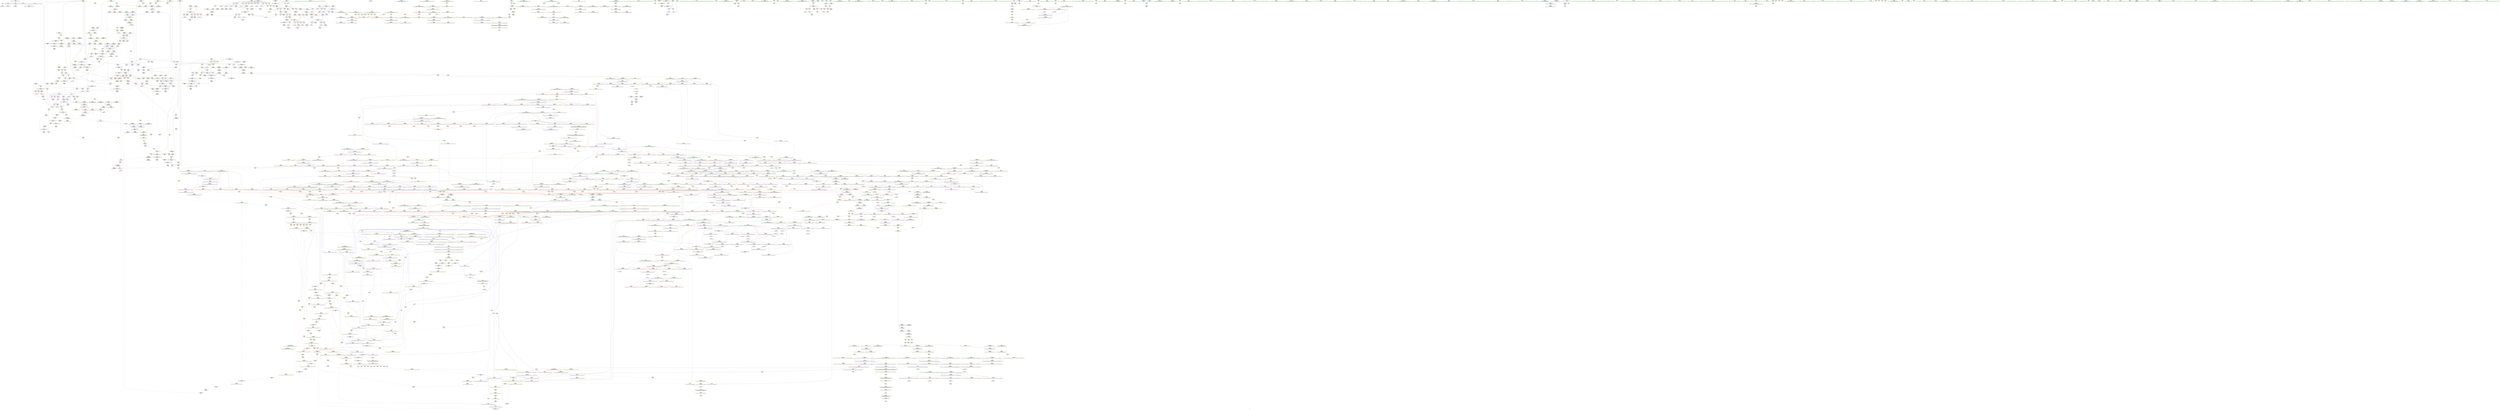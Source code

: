 digraph "SVFG" {
	label="SVFG";

	Node0x5637a86f6330 [shape=record,color=grey,label="{NodeID: 0\nNullPtr}"];
	Node0x5637a86f6330 -> Node0x5637a876d860[style=solid];
	Node0x5637a86f6330 -> Node0x5637a878ae10[style=solid];
	Node0x5637a8833480 [shape=record,color=yellow,style=double,label="{NodeID: 1882\nRETMU(33V_1)\npts\{17 \}\nFun[_Z3getie]}"];
	Node0x5637a8774150 [shape=record,color=blue,label="{NodeID: 775\n153\<--19\ni\<--\n_Z3getie\n}"];
	Node0x5637a8774150 -> Node0x5637a87fb780[style=dashed];
	Node0x5637a878f730 [shape=record,color=yellow,style=double,label="{NodeID: 1550\n31V_1 = ENCHI(MR_31V_0)\npts\{14 \}\nFun[_ZSt10accumulateIPeeET0_T_S2_S1_]}"];
	Node0x5637a878f730 -> Node0x5637a876b740[style=dashed];
	Node0x5637a878f730 -> Node0x5637a882af50[style=dashed];
	Node0x5637a876abe0 [shape=record,color=red,label="{NodeID: 443\n233\<--161\n\<--j\n_Z3getie\n}"];
	Node0x5637a876abe0 -> Node0x5637a876e1b0[style=solid];
	Node0x5637a877a170 [shape=record,color=yellow,style=double,label="{NodeID: 1218\nFPARM(290)\nFun[_ZSt10accumulateIPeeET0_T_S2_S1_]}"];
	Node0x5637a877a170 -> Node0x5637a8774e50[style=solid];
	Node0x5637a875f1b0 [shape=record,color=green,label="{NodeID: 111\n634\<--635\n__cut\<--__cut_field_insensitive\n_ZSt16__introsort_loopIPelN9__gnu_cxx5__ops15_Iter_less_iterEEvT_S4_T0_T1_\n}"];
	Node0x5637a875f1b0 -> Node0x5637a877ed90[style=solid];
	Node0x5637a875f1b0 -> Node0x5637a877ee60[style=solid];
	Node0x5637a875f1b0 -> Node0x5637a8776fa0[style=solid];
	Node0x5637a883b330 [shape=record,color=yellow,style=double,label="{NodeID: 1993\nCSMU(127V_2)\npts\{1539 \}\nCS[]|{<s0>87}}"];
	Node0x5637a883b330:s0 -> Node0x5637a878fec0[style=dashed,color=red];
	Node0x5637a87954c0 [shape=record,color=blue,label="{NodeID: 886\n1166\<--1159\n__topIndex.addr\<--__topIndex\n_ZSt11__push_heapIPeleN9__gnu_cxx5__ops14_Iter_less_valEEvT_T0_S5_T1_RT2_\n}"];
	Node0x5637a87954c0 -> Node0x5637a8784bd0[style=dashed];
	Node0x5637a87954c0 -> Node0x5637a8831660[style=dashed];
	Node0x5637a88257d0 [shape=record,color=yellow,style=double,label="{NodeID: 1661\n243V_1 = ENCHI(MR_243V_0)\npts\{1163 \}\nFun[_ZSt11__push_heapIPeleN9__gnu_cxx5__ops14_Iter_less_valEEvT_T0_S5_T1_RT2_]}"];
	Node0x5637a88257d0 -> Node0x5637a8795320[style=dashed];
	Node0x5637a87805f0 [shape=record,color=red,label="{NodeID: 554\n834\<--820\n\<--__middle.addr\n_ZSt13__heap_selectIPeN9__gnu_cxx5__ops15_Iter_less_iterEEvT_S4_S4_T0_\n}"];
	Node0x5637a87805f0 -> Node0x5637a8777b00[style=solid];
	Node0x5637a87b24b0 [shape=record,color=grey,label="{NodeID: 1329\n718 = Binary(717, 600, )\n}"];
	Node0x5637a87b24b0 -> Node0x5637a87b8c30[style=solid];
	Node0x5637a8763360 [shape=record,color=green,label="{NodeID: 222\n1464\<--1465\n_ZSt25__unguarded_linear_insertIPeN9__gnu_cxx5__ops14_Val_less_iterEEvT_T0_\<--_ZSt25__unguarded_linear_insertIPeN9__gnu_cxx5__ops14_Val_less_iterEEvT_T0__field_insensitive\n}"];
	Node0x5637a879aef0 [shape=record,color=yellow,style=double,label="{NodeID: 997\nAPARM(444)\nCS[]|{<s0>14}}"];
	Node0x5637a879aef0:s0 -> Node0x5637a877b4c0[style=solid,color=red];
	Node0x5637a882cbd0 [shape=record,color=yellow,style=double,label="{NodeID: 1772\nRETMU(186V_2)\npts\{819 \}\nFun[_ZSt13__heap_selectIPeN9__gnu_cxx5__ops15_Iter_less_iterEEvT_S4_S4_T0_]}"];
	Node0x5637a8786020 [shape=record,color=red,label="{NodeID: 665\n1270\<--1253\n\<--__b.addr\n_ZSt22__move_median_to_firstIPeN9__gnu_cxx5__ops15_Iter_less_iterEEvT_S4_S4_S4_T0_\n}"];
	Node0x5637a8786020 -> Node0x5637a879f740[style=solid];
	Node0x5637a87f0850 [shape=record,color=black,label="{NodeID: 1440\nMR_82V_4 = PHI(MR_82V_5, MR_82V_3, )\npts\{335 \}\n}"];
	Node0x5637a87f0850 -> Node0x5637a877c1b0[style=dashed];
	Node0x5637a87f0850 -> Node0x5637a877c280[style=dashed];
	Node0x5637a87f0850 -> Node0x5637a877c350[style=dashed];
	Node0x5637a87f0850 -> Node0x5637a877c420[style=dashed];
	Node0x5637a87f0850 -> Node0x5637a877c4f0[style=dashed];
	Node0x5637a87f0850 -> Node0x5637a877c5c0[style=dashed];
	Node0x5637a87f0850 -> Node0x5637a877c690[style=dashed];
	Node0x5637a87f0850 -> Node0x5637a877c760[style=dashed];
	Node0x5637a87f0850 -> Node0x5637a877c830[style=dashed];
	Node0x5637a87f0850 -> Node0x5637a877c900[style=dashed];
	Node0x5637a87f0850 -> Node0x5637a877c9d0[style=dashed];
	Node0x5637a87f0850 -> Node0x5637a8776440[style=dashed];
	Node0x5637a87f0850 -> Node0x5637a8803480[style=dashed];
	Node0x5637a87711a0 [shape=record,color=purple,label="{NodeID: 333\n460\<--8\narrayidx29\<--p\nmain\n}"];
	Node0x5637a87711a0 -> Node0x5637a877d460[style=solid];
	Node0x5637a87a0920 [shape=record,color=yellow,style=double,label="{NodeID: 1108\nAPARM(1330)\nCS[]|{<s0>68}}"];
	Node0x5637a87a0920:s0 -> Node0x5637a87b0070[style=solid,color=red];
	Node0x5637a8722060 [shape=record,color=green,label="{NodeID: 1\n7\<--1\n__dso_handle\<--dummyObj\nGlob }"];
	Node0x5637a8833560 [shape=record,color=yellow,style=double,label="{NodeID: 1883\nRETMU(4V_1)\npts\{20 \}\nFun[_Z3getie]}"];
	Node0x5637a8774220 [shape=record,color=blue,label="{NodeID: 776\n173\<--16\narrayidx\<--\n_Z3getie\n}"];
	Node0x5637a8774220 -> Node0x5637a87fb280[style=dashed];
	Node0x5637a878f840 [shape=record,color=yellow,style=double,label="{NodeID: 1551\n55V_1 = ENCHI(MR_55V_0)\npts\{292 \}\nFun[_ZSt10accumulateIPeeET0_T_S2_S1_]}"];
	Node0x5637a878f840 -> Node0x5637a8774cb0[style=dashed];
	Node0x5637a876acb0 [shape=record,color=red,label="{NodeID: 444\n238\<--161\n\<--j\n_Z3getie\n}"];
	Node0x5637a876acb0 -> Node0x5637a87b2930[style=solid];
	Node0x5637a877a260 [shape=record,color=yellow,style=double,label="{NodeID: 1219\nFPARM(697)\nFun[_ZSt22__final_insertion_sortIPeN9__gnu_cxx5__ops15_Iter_less_iterEEvT_S4_T0_]}"];
	Node0x5637a877a260 -> Node0x5637a8777210[style=solid];
	Node0x5637a875f280 [shape=record,color=green,label="{NodeID: 112\n636\<--637\nagg.tmp2\<--agg.tmp2_field_insensitive\n_ZSt16__introsort_loopIPelN9__gnu_cxx5__ops15_Iter_less_iterEEvT_S4_T0_T1_\n}"];
	Node0x5637a883b410 [shape=record,color=yellow,style=double,label="{NodeID: 1994\nCSMU(2V_1)\npts\{10 \}\nCS[]|{<s0>93}}"];
	Node0x5637a883b410:s0 -> Node0x5637a8829950[style=dashed,color=red];
	Node0x5637a8795590 [shape=record,color=blue,label="{NodeID: 887\n1168\<--1160\n__value.addr\<--__value\n_ZSt11__push_heapIPeleN9__gnu_cxx5__ops14_Iter_less_valEEvT_T0_S5_T1_RT2_\n}"];
	Node0x5637a8795590 -> Node0x5637a8784fe0[style=dashed];
	Node0x5637a8795590 -> Node0x5637a87850b0[style=dashed];
	Node0x5637a8795590 -> Node0x5637a8831740[style=dashed];
	Node0x5637a8795590 -> Node0x5637a8839570[style=dashed];
	Node0x5637a88258b0 [shape=record,color=yellow,style=double,label="{NodeID: 1662\n245V_1 = ENCHI(MR_245V_0)\npts\{1165 \}\nFun[_ZSt11__push_heapIPeleN9__gnu_cxx5__ops14_Iter_less_valEEvT_T0_S5_T1_RT2_]}"];
	Node0x5637a88258b0 -> Node0x5637a87953f0[style=dashed];
	Node0x5637a87806c0 [shape=record,color=red,label="{NodeID: 555\n848\<--820\n\<--__middle.addr\n_ZSt13__heap_selectIPeN9__gnu_cxx5__ops15_Iter_less_iterEEvT_S4_S4_T0_\n}"];
	Node0x5637a87806c0 -> Node0x5637a879da00[style=solid];
	Node0x5637a87b2630 [shape=record,color=grey,label="{NodeID: 1330\n928 = Binary(927, 600, )\n}"];
	Node0x5637a87b2630 -> Node0x5637a8793b90[style=solid];
	Node0x5637a8763460 [shape=record,color=green,label="{NodeID: 223\n1476\<--1477\n__comp\<--__comp_field_insensitive\n_ZSt26__unguarded_insertion_sortIPeN9__gnu_cxx5__ops15_Iter_less_iterEEvT_S4_T0_\n}"];
	Node0x5637a879afc0 [shape=record,color=yellow,style=double,label="{NodeID: 998\nAPARM(348)\nCS[]|{<s0>15}}"];
	Node0x5637a879afc0:s0 -> Node0x5637a877a710[style=solid,color=red];
	Node0x5637a882ccb0 [shape=record,color=yellow,style=double,label="{NodeID: 1773\nRETMU(188V_2)\npts\{821 \}\nFun[_ZSt13__heap_selectIPeN9__gnu_cxx5__ops15_Iter_less_iterEEvT_S4_S4_T0_]}"];
	Node0x5637a87860f0 [shape=record,color=red,label="{NodeID: 666\n1297\<--1253\n\<--__b.addr\n_ZSt22__move_median_to_firstIPeN9__gnu_cxx5__ops15_Iter_less_iterEEvT_S4_S4_S4_T0_\n}"];
	Node0x5637a87860f0 -> Node0x5637a87a02a0[style=solid];
	Node0x5637a87f35e0 [shape=record,color=black,label="{NodeID: 1441\nMR_84V_3 = PHI(MR_84V_5, MR_84V_2, )\npts\{337 \}\n}"];
	Node0x5637a87f35e0 -> Node0x5637a8775810[style=dashed];
	Node0x5637a87f35e0 -> Node0x5637a8803980[style=dashed];
	Node0x5637a8771270 [shape=record,color=purple,label="{NodeID: 334\n474\<--8\narrayidx35\<--p\nmain\n}"];
	Node0x5637a8771270 -> Node0x5637a8776100[style=solid];
	Node0x5637a87a09f0 [shape=record,color=yellow,style=double,label="{NodeID: 1109\nAPARM(1316)\nCS[]|{<s0>69}}"];
	Node0x5637a87a09f0:s0 -> Node0x5637a87afb30[style=solid,color=red];
	Node0x5637a8730930 [shape=record,color=green,label="{NodeID: 2\n16\<--1\n\<--dummyObj\nCan only get source location for instruction, argument, global var or function.}"];
	Node0x5637a8833640 [shape=record,color=yellow,style=double,label="{NodeID: 1884\nRETMU(36V_1)\npts\{22 \}\nFun[_Z3getie]}"];
	Node0x5637a87742f0 [shape=record,color=blue,label="{NodeID: 777\n153\<--177\ni\<--inc\n_Z3getie\n}"];
	Node0x5637a87742f0 -> Node0x5637a87fb780[style=dashed];
	Node0x5637a878f920 [shape=record,color=yellow,style=double,label="{NodeID: 1552\n57V_1 = ENCHI(MR_57V_0)\npts\{294 \}\nFun[_ZSt10accumulateIPeeET0_T_S2_S1_]}"];
	Node0x5637a878f920 -> Node0x5637a8774d80[style=dashed];
	Node0x5637a876ad80 [shape=record,color=red,label="{NodeID: 445\n193\<--192\n\<--arrayidx6\n_Z3getie\n}"];
	Node0x5637a876ad80 -> Node0x5637a8774630[style=solid];
	Node0x5637a877a350 [shape=record,color=yellow,style=double,label="{NodeID: 1220\nFPARM(698)\nFun[_ZSt22__final_insertion_sortIPeN9__gnu_cxx5__ops15_Iter_less_iterEEvT_S4_T0_]}"];
	Node0x5637a877a350 -> Node0x5637a87772e0[style=solid];
	Node0x5637a875f350 [shape=record,color=green,label="{NodeID: 113\n638\<--639\nagg.tmp3\<--agg.tmp3_field_insensitive\n_ZSt16__introsort_loopIPelN9__gnu_cxx5__ops15_Iter_less_iterEEvT_S4_T0_T1_\n}"];
	Node0x5637a883b570 [shape=record,color=yellow,style=double,label="{NodeID: 1995\nCSMU(2V_1)\npts\{10 \}\nCS[]|{<s0>94}}"];
	Node0x5637a883b570:s0 -> Node0x5637a8828620[style=dashed,color=red];
	Node0x5637a8795660 [shape=record,color=blue,label="{NodeID: 888\n1170\<--1161\n__comp.addr\<--__comp\n_ZSt11__push_heapIPeleN9__gnu_cxx5__ops14_Iter_less_valEEvT_T0_S5_T1_RT2_\n}"];
	Node0x5637a8795660 -> Node0x5637a8784ca0[style=dashed];
	Node0x5637a8795660 -> Node0x5637a8831820[style=dashed];
	Node0x5637a8825990 [shape=record,color=yellow,style=double,label="{NodeID: 1663\n247V_1 = ENCHI(MR_247V_0)\npts\{1167 \}\nFun[_ZSt11__push_heapIPeleN9__gnu_cxx5__ops14_Iter_less_valEEvT_T0_S5_T1_RT2_]}"];
	Node0x5637a8825990 -> Node0x5637a87954c0[style=dashed];
	Node0x5637a8780790 [shape=record,color=red,label="{NodeID: 556\n838\<--822\n\<--__last.addr\n_ZSt13__heap_selectIPeN9__gnu_cxx5__ops15_Iter_less_iterEEvT_S4_S4_T0_\n}"];
	Node0x5637a8780790 -> Node0x5637a87bbab0[style=solid];
	Node0x5637a87b27b0 [shape=record,color=grey,label="{NodeID: 1331\n232 = Binary(224, 231, )\n}"];
	Node0x5637a87b27b0 -> Node0x5637a8774970[style=solid];
	Node0x5637a8763530 [shape=record,color=green,label="{NodeID: 224\n1478\<--1479\n__first.addr\<--__first.addr_field_insensitive\n_ZSt26__unguarded_insertion_sortIPeN9__gnu_cxx5__ops15_Iter_less_iterEEvT_S4_T0_\n}"];
	Node0x5637a8763530 -> Node0x5637a8788650[style=solid];
	Node0x5637a8763530 -> Node0x5637a8797130[style=solid];
	Node0x5637a879b090 [shape=record,color=yellow,style=double,label="{NodeID: 999\nAPARM(350)\nCS[]|{<s0>15}}"];
	Node0x5637a879b090:s0 -> Node0x5637a877a800[style=solid,color=red];
	Node0x5637a882cd90 [shape=record,color=yellow,style=double,label="{NodeID: 1774\nRETMU(190V_2)\npts\{823 \}\nFun[_ZSt13__heap_selectIPeN9__gnu_cxx5__ops15_Iter_less_iterEEvT_S4_S4_T0_]}"];
	Node0x5637a87861c0 [shape=record,color=red,label="{NodeID: 667\n1306\<--1253\n\<--__b.addr\n_ZSt22__move_median_to_firstIPeN9__gnu_cxx5__ops15_Iter_less_iterEEvT_S4_S4_S4_T0_\n}"];
	Node0x5637a87861c0 -> Node0x5637a87a06b0[style=solid];
	Node0x5637a87f3ab0 [shape=record,color=black,label="{NodeID: 1442\nMR_86V_3 = PHI(MR_86V_5, MR_86V_2, )\npts\{339 \}\n}"];
	Node0x5637a87f3ab0 -> Node0x5637a87758e0[style=dashed];
	Node0x5637a87f3ab0 -> Node0x5637a8803e80[style=dashed];
	Node0x5637a8771340 [shape=record,color=purple,label="{NodeID: 335\n491\<--8\narrayidx44\<--p\nmain\n}"];
	Node0x5637a8771340 -> Node0x5637a8776370[style=solid];
	Node0x5637a87a0ac0 [shape=record,color=yellow,style=double,label="{NodeID: 1110\nAPARM(1341)\nCS[]|{<s0>69}}"];
	Node0x5637a87a0ac0:s0 -> Node0x5637a87afdd0[style=solid,color=red];
	Node0x5637a87309c0 [shape=record,color=green,label="{NodeID: 3\n19\<--1\n\<--dummyObj\nCan only get source location for instruction, argument, global var or function.}"];
	Node0x5637a8833720 [shape=record,color=yellow,style=double,label="{NodeID: 1885\nRETMU(38V_2)\npts\{150 \}\nFun[_Z3getie]}"];
	Node0x5637a87743c0 [shape=record,color=blue,label="{NodeID: 778\n180\<--182\n\<--\n_Z3getie\n}"];
	Node0x5637a87743c0 -> Node0x5637a8810180[style=dashed];
	Node0x5637a878fa00 [shape=record,color=yellow,style=double,label="{NodeID: 1553\n59V_1 = ENCHI(MR_59V_0)\npts\{296 \}\nFun[_ZSt10accumulateIPeeET0_T_S2_S1_]}"];
	Node0x5637a878fa00 -> Node0x5637a8774e50[style=dashed];
	Node0x5637a876ae50 [shape=record,color=red,label="{NodeID: 446\n200\<--199\n\<--call\n_Z3getie\n}"];
	Node0x5637a876ae50 -> Node0x5637a8774700[style=solid];
	Node0x5637a877a440 [shape=record,color=yellow,style=double,label="{NodeID: 1221\nFPARM(1692)\nFun[_ZNK9__gnu_cxx5__ops14_Val_less_iterclIePeEEbRT_T0_]}"];
	Node0x5637a877a440 -> Node0x5637a87988c0[style=solid];
	Node0x5637a875f420 [shape=record,color=green,label="{NodeID: 114\n660\<--661\n_ZSt14__partial_sortIPeN9__gnu_cxx5__ops15_Iter_less_iterEEvT_S4_S4_T0_\<--_ZSt14__partial_sortIPeN9__gnu_cxx5__ops15_Iter_less_iterEEvT_S4_S4_T0__field_insensitive\n}"];
	Node0x5637a883b6d0 [shape=record,color=yellow,style=double,label="{NodeID: 1996\n2V_6 = CSCHI(MR_2V_5)\npts\{10 \}\nCS[]}"];
	Node0x5637a883b6d0 -> Node0x5637a882c660[style=dashed];
	Node0x5637a8795730 [shape=record,color=blue,label="{NodeID: 889\n1172\<--1181\n__parent\<--div\n_ZSt11__push_heapIPeleN9__gnu_cxx5__ops14_Iter_less_valEEvT_T0_S5_T1_RT2_\n}"];
	Node0x5637a8795730 -> Node0x5637a878ccd0[style=dashed];
	Node0x5637a8825a70 [shape=record,color=yellow,style=double,label="{NodeID: 1664\n249V_1 = ENCHI(MR_249V_0)\npts\{1169 \}\nFun[_ZSt11__push_heapIPeleN9__gnu_cxx5__ops14_Iter_less_valEEvT_T0_S5_T1_RT2_]}"];
	Node0x5637a8825a70 -> Node0x5637a8795590[style=dashed];
	Node0x5637a8780860 [shape=record,color=red,label="{NodeID: 557\n837\<--824\n\<--__i\n_ZSt13__heap_selectIPeN9__gnu_cxx5__ops15_Iter_less_iterEEvT_S4_S4_T0_\n}"];
	Node0x5637a8780860 -> Node0x5637a87bbab0[style=solid];
	Node0x5637a87b2930 [shape=record,color=grey,label="{NodeID: 1332\n239 = Binary(238, 240, )\n}"];
	Node0x5637a87b2930 -> Node0x5637a8774a40[style=solid];
	Node0x5637a8763600 [shape=record,color=green,label="{NodeID: 225\n1480\<--1481\n__last.addr\<--__last.addr_field_insensitive\n_ZSt26__unguarded_insertion_sortIPeN9__gnu_cxx5__ops15_Iter_less_iterEEvT_S4_T0_\n}"];
	Node0x5637a8763600 -> Node0x5637a8788720[style=solid];
	Node0x5637a8763600 -> Node0x5637a8797200[style=solid];
	Node0x5637a879b160 [shape=record,color=yellow,style=double,label="{NodeID: 1000\nAPARM(501)\nCS[]}"];
	Node0x5637a882ce70 [shape=record,color=yellow,style=double,label="{NodeID: 1775\nRETMU(192V_3)\npts\{825 \}\nFun[_ZSt13__heap_selectIPeN9__gnu_cxx5__ops15_Iter_less_iterEEvT_S4_S4_T0_]}"];
	Node0x5637a8786290 [shape=record,color=red,label="{NodeID: 668\n1266\<--1255\n\<--__c.addr\n_ZSt22__move_median_to_firstIPeN9__gnu_cxx5__ops15_Iter_less_iterEEvT_S4_S4_S4_T0_\n}"];
	Node0x5637a8786290 -> Node0x5637a879f5a0[style=solid];
	Node0x5637a87f3f80 [shape=record,color=black,label="{NodeID: 1443\nMR_88V_3 = PHI(MR_88V_5, MR_88V_2, )\npts\{341 \}\n}"];
	Node0x5637a87f3f80 -> Node0x5637a87759b0[style=dashed];
	Node0x5637a87f3f80 -> Node0x5637a8804380[style=dashed];
	Node0x5637a8771410 [shape=record,color=purple,label="{NodeID: 336\n173\<--11\narrayidx\<--ans\n_Z3getie\n}"];
	Node0x5637a8771410 -> Node0x5637a8774220[style=solid];
	Node0x5637a87a0b90 [shape=record,color=yellow,style=double,label="{NodeID: 1111\nAPARM(1342)\nCS[]|{<s0>69}}"];
	Node0x5637a87a0b90:s0 -> Node0x5637a87b0070[style=solid,color=red];
	Node0x5637a8730c70 [shape=record,color=green,label="{NodeID: 4\n23\<--1\n.str\<--dummyObj\nGlob }"];
	Node0x5637a8833800 [shape=record,color=yellow,style=double,label="{NodeID: 1886\nRETMU(40V_2)\npts\{152 \}\nFun[_Z3getie]}"];
	Node0x5637a8774490 [shape=record,color=blue,label="{NodeID: 779\n155\<--16\nsum\<--\n_Z3getie\n}"];
	Node0x5637a8774490 -> Node0x5637a8810680[style=dashed];
	Node0x5637a878fae0 [shape=record,color=yellow,style=double,label="{NodeID: 1554\n2V_1 = ENCHI(MR_2V_0)\npts\{10 \}\nFun[_ZSt22__final_insertion_sortIPeN9__gnu_cxx5__ops15_Iter_less_iterEEvT_S4_T0_]}"];
	Node0x5637a878fae0 -> Node0x5637a8838390[style=dashed];
	Node0x5637a878fae0 -> Node0x5637a8838650[style=dashed];
	Node0x5637a876af20 [shape=record,color=red,label="{NodeID: 447\n207\<--206\n\<--arrayidx9\n_Z3getie\n}"];
	Node0x5637a876af20 -> Node0x5637a87b6530[style=solid];
	Node0x5637a877a530 [shape=record,color=yellow,style=double,label="{NodeID: 1222\nFPARM(1693)\nFun[_ZNK9__gnu_cxx5__ops14_Val_less_iterclIePeEEbRT_T0_]}"];
	Node0x5637a877a530 -> Node0x5637a8798990[style=solid];
	Node0x5637a8763a60 [shape=record,color=green,label="{NodeID: 115\n670\<--671\n_ZSt27__unguarded_partition_pivotIPeN9__gnu_cxx5__ops15_Iter_less_iterEET_S4_S4_T0_\<--_ZSt27__unguarded_partition_pivotIPeN9__gnu_cxx5__ops15_Iter_less_iterEET_S4_S4_T0__field_insensitive\n}"];
	Node0x5637a883b830 [shape=record,color=yellow,style=double,label="{NodeID: 1997\n31V_4 = CSCHI(MR_31V_3)\npts\{14 \}\nCS[]}"];
	Node0x5637a883b830 -> Node0x5637a87f0670[style=dashed];
	Node0x5637a8795800 [shape=record,color=blue,label="{NodeID: 890\n1206\<--1203\nadd.ptr3\<--\n_ZSt11__push_heapIPeleN9__gnu_cxx5__ops14_Iter_less_valEEvT_T0_S5_T1_RT2_\n}"];
	Node0x5637a8795800 -> Node0x5637a878c7d0[style=dashed];
	Node0x5637a8825b80 [shape=record,color=yellow,style=double,label="{NodeID: 1665\n251V_1 = ENCHI(MR_251V_0)\npts\{1171 \}\nFun[_ZSt11__push_heapIPeleN9__gnu_cxx5__ops14_Iter_less_valEEvT_T0_S5_T1_RT2_]}"];
	Node0x5637a8825b80 -> Node0x5637a8795660[style=dashed];
	Node0x5637a8780930 [shape=record,color=red,label="{NodeID: 558\n841\<--824\n\<--__i\n_ZSt13__heap_selectIPeN9__gnu_cxx5__ops15_Iter_less_iterEEvT_S4_S4_T0_\n}"];
	Node0x5637a8780930 -> Node0x5637a879d790[style=solid];
	Node0x5637a87b2ab0 [shape=record,color=grey,label="{NodeID: 1333\n244 = Binary(182, 243, )\n}"];
	Node0x5637a87b2ab0 -> Node0x5637a87b2c30[style=solid];
	Node0x5637a87636d0 [shape=record,color=green,label="{NodeID: 226\n1482\<--1483\n__i\<--__i_field_insensitive\n_ZSt26__unguarded_insertion_sortIPeN9__gnu_cxx5__ops15_Iter_less_iterEEvT_S4_T0_\n}"];
	Node0x5637a87636d0 -> Node0x5637a87887f0[style=solid];
	Node0x5637a87636d0 -> Node0x5637a87888c0[style=solid];
	Node0x5637a87636d0 -> Node0x5637a8788990[style=solid];
	Node0x5637a87636d0 -> Node0x5637a87972d0[style=solid];
	Node0x5637a87636d0 -> Node0x5637a87973a0[style=solid];
	Node0x5637a879b230 [shape=record,color=yellow,style=double,label="{NodeID: 1001\nAPARM(500)\nCS[]}"];
	Node0x5637a882cf50 [shape=record,color=yellow,style=double,label="{NodeID: 1776\nRETMU(2V_1)\npts\{10 \}\nFun[_Z7getneedie]}"];
	Node0x5637a8786360 [shape=record,color=red,label="{NodeID: 669\n1276\<--1255\n\<--__c.addr\n_ZSt22__move_median_to_firstIPeN9__gnu_cxx5__ops15_Iter_less_iterEEvT_S4_S4_S4_T0_\n}"];
	Node0x5637a8786360 -> Node0x5637a879f9b0[style=solid];
	Node0x5637a87f4480 [shape=record,color=black,label="{NodeID: 1444\nMR_90V_3 = PHI(MR_90V_4, MR_90V_2, )\npts\{343 \}\n}"];
	Node0x5637a87f4480 -> Node0x5637a87fcb80[style=dashed];
	Node0x5637a87f4480 -> Node0x5637a8804880[style=dashed];
	Node0x5637a87714e0 [shape=record,color=purple,label="{NodeID: 337\n180\<--11\n\<--ans\n_Z3getie\n}"];
	Node0x5637a87714e0 -> Node0x5637a87743c0[style=solid];
	Node0x5637a87a0c60 [shape=record,color=yellow,style=double,label="{NodeID: 1112\nAPARM(1355)\nCS[]|{<s0>70}}"];
	Node0x5637a87a0c60:s0 -> Node0x5637a87ad850[style=solid,color=red];
	Node0x5637a8730d00 [shape=record,color=green,label="{NodeID: 5\n25\<--1\n.str.1\<--dummyObj\nGlob }"];
	Node0x5637a88338e0 [shape=record,color=yellow,style=double,label="{NodeID: 1887\nRETMU(42V_3)\npts\{154 \}\nFun[_Z3getie]}"];
	Node0x5637a8774560 [shape=record,color=blue,label="{NodeID: 780\n157\<--19\ni1\<--\n_Z3getie\n}"];
	Node0x5637a8774560 -> Node0x5637a8810b80[style=dashed];
	Node0x5637a878fbf0 [shape=record,color=yellow,style=double,label="{NodeID: 1555\n167V_1 = ENCHI(MR_167V_0)\npts\{702 \}\nFun[_ZSt22__final_insertion_sortIPeN9__gnu_cxx5__ops15_Iter_less_iterEEvT_S4_T0_]}"];
	Node0x5637a878fbf0 -> Node0x5637a8777210[style=dashed];
	Node0x5637a876aff0 [shape=record,color=red,label="{NodeID: 448\n221\<--220\n\<--arrayidx14\n_Z3getie\n}"];
	Node0x5637a876aff0 -> Node0x5637a87b36b0[style=solid];
	Node0x5637a877a620 [shape=record,color=yellow,style=double,label="{NodeID: 1223\nFPARM(1694)\nFun[_ZNK9__gnu_cxx5__ops14_Val_less_iterclIePeEEbRT_T0_]}"];
	Node0x5637a877a620 -> Node0x5637a8798a60[style=solid];
	Node0x5637a8763b60 [shape=record,color=green,label="{NodeID: 116\n683\<--684\n__n.addr\<--__n.addr_field_insensitive\n_ZSt4__lgl\n}"];
	Node0x5637a8763b60 -> Node0x5637a877ef30[style=solid];
	Node0x5637a8763b60 -> Node0x5637a8777140[style=solid];
	Node0x5637a883b990 [shape=record,color=yellow,style=double,label="{NodeID: 1998\n2V_2 = CSCHI(MR_2V_1)\npts\{10 \}\nCS[]}"];
	Node0x5637a883b990 -> Node0x5637a8838a70[style=dashed];
	Node0x5637a87958d0 [shape=record,color=blue,label="{NodeID: 891\n1164\<--1208\n__holeIndex.addr\<--\n_ZSt11__push_heapIPeleN9__gnu_cxx5__ops14_Iter_less_valEEvT_T0_S5_T1_RT2_\n}"];
	Node0x5637a87958d0 -> Node0x5637a8784a30[style=dashed];
	Node0x5637a87958d0 -> Node0x5637a878c2d0[style=dashed];
	Node0x5637a8825c60 [shape=record,color=yellow,style=double,label="{NodeID: 1666\n253V_1 = ENCHI(MR_253V_0)\npts\{1173 \}\nFun[_ZSt11__push_heapIPeleN9__gnu_cxx5__ops14_Iter_less_valEEvT_T0_S5_T1_RT2_]}"];
	Node0x5637a8825c60 -> Node0x5637a8795730[style=dashed];
	Node0x5637a8780a00 [shape=record,color=red,label="{NodeID: 559\n849\<--824\n\<--__i\n_ZSt13__heap_selectIPeN9__gnu_cxx5__ops15_Iter_less_iterEEvT_S4_S4_T0_\n}"];
	Node0x5637a8780a00 -> Node0x5637a879dad0[style=solid];
	Node0x5637a87b2c30 [shape=record,color=grey,label="{NodeID: 1334\n247 = Binary(246, 244, )\n}"];
	Node0x5637a87b2c30 -> Node0x5637a8774b10[style=solid];
	Node0x5637a87637a0 [shape=record,color=green,label="{NodeID: 227\n1484\<--1485\nagg.tmp\<--agg.tmp_field_insensitive\n_ZSt26__unguarded_insertion_sortIPeN9__gnu_cxx5__ops15_Iter_less_iterEEvT_S4_T0_\n}"];
	Node0x5637a879b300 [shape=record,color=yellow,style=double,label="{NodeID: 1002\nAPARM(503)\nCS[]}"];
	Node0x5637a882d060 [shape=record,color=yellow,style=double,label="{NodeID: 1777\nRETMU(4V_1)\npts\{20 \}\nFun[_Z7getneedie]}"];
	Node0x5637a8786430 [shape=record,color=red,label="{NodeID: 670\n1280\<--1255\n\<--__c.addr\n_ZSt22__move_median_to_firstIPeN9__gnu_cxx5__ops15_Iter_less_iterEEvT_S4_S4_S4_T0_\n}"];
	Node0x5637a8786430 -> Node0x5637a879fb50[style=solid];
	Node0x5637a87f4980 [shape=record,color=black,label="{NodeID: 1445\nMR_92V_3 = PHI(MR_92V_4, MR_92V_2, )\npts\{345 \}\n}"];
	Node0x5637a87f4980 -> Node0x5637a8775dc0[style=dashed];
	Node0x5637a87f4980 -> Node0x5637a8804d80[style=dashed];
	Node0x5637a87715b0 [shape=record,color=purple,label="{NodeID: 338\n220\<--11\narrayidx14\<--ans\n_Z3getie\n}"];
	Node0x5637a87715b0 -> Node0x5637a876aff0[style=solid];
	Node0x5637a87a0d30 [shape=record,color=yellow,style=double,label="{NodeID: 1113\nAPARM(1356)\nCS[]|{<s0>70}}"];
	Node0x5637a87a0d30:s0 -> Node0x5637a87ada60[style=solid,color=red];
	Node0x5637a8730d90 [shape=record,color=green,label="{NodeID: 6\n27\<--1\n__PRETTY_FUNCTION__._Z3getie\<--dummyObj\nGlob }"];
	Node0x5637a88339c0 [shape=record,color=yellow,style=double,label="{NodeID: 1888\nRETMU(44V_3)\npts\{156 \}\nFun[_Z3getie]}"];
	Node0x5637a8774630 [shape=record,color=blue,label="{NodeID: 781\n159\<--193\ncurp\<--\n_Z3getie\n}"];
	Node0x5637a8774630 -> Node0x5637a876ae50[style=dashed];
	Node0x5637a8774630 -> Node0x5637a8774700[style=dashed];
	Node0x5637a8774630 -> Node0x5637a8808e80[style=dashed];
	Node0x5637a8774630 -> Node0x5637a8836e30[style=dashed];
	Node0x5637a878fcd0 [shape=record,color=yellow,style=double,label="{NodeID: 1556\n169V_1 = ENCHI(MR_169V_0)\npts\{704 \}\nFun[_ZSt22__final_insertion_sortIPeN9__gnu_cxx5__ops15_Iter_less_iterEEvT_S4_T0_]}"];
	Node0x5637a878fcd0 -> Node0x5637a87772e0[style=dashed];
	Node0x5637a876b0c0 [shape=record,color=red,label="{NodeID: 449\n230\<--229\n\<--arrayidx18\n_Z3getie\n}"];
	Node0x5637a876b0c0 -> Node0x5637a87b3b30[style=solid];
	Node0x5637a877a710 [shape=record,color=yellow,style=double,label="{NodeID: 1224\nFPARM(545)\nFun[_ZSt3minIeERKT_S2_S2_]}"];
	Node0x5637a877a710 -> Node0x5637a8776780[style=solid];
	Node0x5637a8763c30 [shape=record,color=green,label="{NodeID: 117\n689\<--690\nllvm.ctlz.i64\<--llvm.ctlz.i64_field_insensitive\n}"];
	Node0x5637a883baf0 [shape=record,color=yellow,style=double,label="{NodeID: 1999\n2V_5 = CSCHI(MR_2V_3)\npts\{10 \}\nCS[]}"];
	Node0x5637a883baf0 -> Node0x5637a87f0170[style=dashed];
	Node0x5637a87959a0 [shape=record,color=blue,label="{NodeID: 892\n1172\<--1212\n__parent\<--div5\n_ZSt11__push_heapIPeleN9__gnu_cxx5__ops14_Iter_less_valEEvT_T0_S5_T1_RT2_\n}"];
	Node0x5637a87959a0 -> Node0x5637a878ccd0[style=dashed];
	Node0x5637a8825d40 [shape=record,color=yellow,style=double,label="{NodeID: 1667\n255V_1 = ENCHI(MR_255V_0)\npts\{908 995 1044 1385 1417 1539 \}\nFun[_ZSt11__push_heapIPeleN9__gnu_cxx5__ops14_Iter_less_valEEvT_T0_S5_T1_RT2_]}"];
	Node0x5637a8825d40 -> Node0x5637a8784fe0[style=dashed];
	Node0x5637a8825d40 -> Node0x5637a87850b0[style=dashed];
	Node0x5637a8825d40 -> Node0x5637a88319e0[style=dashed];
	Node0x5637a8780ad0 [shape=record,color=red,label="{NodeID: 560\n855\<--824\n\<--__i\n_ZSt13__heap_selectIPeN9__gnu_cxx5__ops15_Iter_less_iterEEvT_S4_S4_T0_\n}"];
	Node0x5637a8780ad0 -> Node0x5637a8772b60[style=solid];
	Node0x5637a87b2db0 [shape=record,color=grey,label="{NodeID: 1335\n957 = Binary(956, 665, )\n}"];
	Node0x5637a87b2db0 -> Node0x5637a8793e00[style=solid];
	Node0x5637a8763870 [shape=record,color=green,label="{NodeID: 228\n1486\<--1487\nagg.tmp1\<--agg.tmp1_field_insensitive\n_ZSt26__unguarded_insertion_sortIPeN9__gnu_cxx5__ops15_Iter_less_iterEEvT_S4_T0_\n}"];
	Node0x5637a879b3d0 [shape=record,color=yellow,style=double,label="{NodeID: 1003\nAPARM(506)\nCS[]}"];
	Node0x5637a882d140 [shape=record,color=yellow,style=double,label="{NodeID: 1778\nRETMU(6V_2)\npts\{75 \}\nFun[_Z7getneedie]}"];
	Node0x5637a8786500 [shape=record,color=red,label="{NodeID: 671\n1290\<--1255\n\<--__c.addr\n_ZSt22__move_median_to_firstIPeN9__gnu_cxx5__ops15_Iter_less_iterEEvT_S4_S4_S4_T0_\n}"];
	Node0x5637a8786500 -> Node0x5637a879ff60[style=solid];
	Node0x5637a87f4e80 [shape=record,color=black,label="{NodeID: 1446\nMR_94V_3 = PHI(MR_94V_5, MR_94V_2, )\npts\{347 \}\n}"];
	Node0x5637a87f4e80 -> Node0x5637a8775e90[style=dashed];
	Node0x5637a87f4e80 -> Node0x5637a8805280[style=dashed];
	Node0x5637a87f4e80 -> Node0x5637a880ca80[style=dashed];
	Node0x5637a8771680 [shape=record,color=purple,label="{NodeID: 339\n229\<--11\narrayidx18\<--ans\n_Z3getie\n}"];
	Node0x5637a8771680 -> Node0x5637a876b0c0[style=solid];
	Node0x5637a87a0e00 [shape=record,color=yellow,style=double,label="{NodeID: 1114\nAPARM(1371)\nCS[]|{<s0>71}}"];
	Node0x5637a87a0e00:s0 -> Node0x5637a87ae960[style=solid,color=red];
	Node0x5637a8730e20 [shape=record,color=green,label="{NodeID: 7\n29\<--1\n.str.2\<--dummyObj\nGlob }"];
	Node0x5637a8833aa0 [shape=record,color=yellow,style=double,label="{NodeID: 1889\nRETMU(46V_3)\npts\{158 \}\nFun[_Z3getie]}"];
	Node0x5637a8774700 [shape=record,color=blue,label="{NodeID: 782\n159\<--200\ncurp\<--\n_Z3getie\n}"];
	Node0x5637a8774700 -> Node0x5637a8808e80[style=dashed];
	Node0x5637a878fdb0 [shape=record,color=yellow,style=double,label="{NodeID: 1557\n2V_1 = ENCHI(MR_2V_0)\npts\{10 \}\nFun[_ZNK9__gnu_cxx5__ops14_Val_less_iterclIePeEEbRT_T0_]}"];
	Node0x5637a878fdb0 -> Node0x5637a878a7a0[style=dashed];
	Node0x5637a878fdb0 -> Node0x5637a882b5d0[style=dashed];
	Node0x5637a876b190 [shape=record,color=red,label="{NodeID: 450\n246\<--245\n\<--\n_Z3getie\n}"];
	Node0x5637a876b190 -> Node0x5637a87b2c30[style=solid];
	Node0x5637a877a800 [shape=record,color=yellow,style=double,label="{NodeID: 1225\nFPARM(546)\nFun[_ZSt3minIeERKT_S2_S2_]}"];
	Node0x5637a877a800 -> Node0x5637a8776850[style=solid];
	Node0x5637a8763d30 [shape=record,color=green,label="{NodeID: 118\n699\<--700\n__comp\<--__comp_field_insensitive\n_ZSt22__final_insertion_sortIPeN9__gnu_cxx5__ops15_Iter_less_iterEEvT_S4_T0_\n}"];
	Node0x5637a883bc50 [shape=record,color=yellow,style=double,label="{NodeID: 2000\n2V_3 = CSCHI(MR_2V_2)\npts\{10 \}\nCS[]}"];
	Node0x5637a883bc50 -> Node0x5637a878d6d0[style=dashed];
	Node0x5637a8795a70 [shape=record,color=blue,label="{NodeID: 893\n1219\<--1216\nadd.ptr7\<--\n_ZSt11__push_heapIPeleN9__gnu_cxx5__ops14_Iter_less_valEEvT_T0_S5_T1_RT2_\n}"];
	Node0x5637a8795a70 -> Node0x5637a8831390[style=dashed];
	Node0x5637a8825ee0 [shape=record,color=yellow,style=double,label="{NodeID: 1668\n284V_1 = ENCHI(MR_284V_0)\npts\{1368 \}\nFun[_ZSt9iter_swapIPeS0_EvT_T0_]}"];
	Node0x5637a8825ee0 -> Node0x5637a8796770[style=dashed];
	Node0x5637a8780ba0 [shape=record,color=red,label="{NodeID: 561\n875\<--864\n\<--__first.addr\n_ZSt11__sort_heapIPeN9__gnu_cxx5__ops15_Iter_less_iterEEvT_S4_RT0_\n}"];
	Node0x5637a8780ba0 -> Node0x5637a876f870[style=solid];
	Node0x5637a87b2f30 [shape=record,color=grey,label="{NodeID: 1336\n252 = Binary(251, 114, )\n}"];
	Node0x5637a87b2f30 -> Node0x5637a8774be0[style=solid];
	Node0x5637a8763940 [shape=record,color=green,label="{NodeID: 229\n1488\<--1489\nundef.agg.tmp\<--undef.agg.tmp_field_insensitive\n_ZSt26__unguarded_insertion_sortIPeN9__gnu_cxx5__ops15_Iter_less_iterEEvT_S4_T0_\n}"];
	Node0x5637a879b4a0 [shape=record,color=yellow,style=double,label="{NodeID: 1004\nAPARM(504)\nCS[]}"];
	Node0x5637a882d220 [shape=record,color=yellow,style=double,label="{NodeID: 1779\nRETMU(8V_2)\npts\{77 \}\nFun[_Z7getneedie]}"];
	Node0x5637a87865d0 [shape=record,color=red,label="{NodeID: 672\n1298\<--1255\n\<--__c.addr\n_ZSt22__move_median_to_firstIPeN9__gnu_cxx5__ops15_Iter_less_iterEEvT_S4_S4_S4_T0_\n}"];
	Node0x5637a87865d0 -> Node0x5637a87a0370[style=solid];
	Node0x5637a87f5380 [shape=record,color=black,label="{NodeID: 1447\nMR_96V_3 = PHI(MR_96V_5, MR_96V_2, )\npts\{349 \}\n}"];
	Node0x5637a87f5380 -> Node0x5637a8775f60[style=dashed];
	Node0x5637a87f5380 -> Node0x5637a8805780[style=dashed];
	Node0x5637a87f5380 -> Node0x5637a880cf80[style=dashed];
	Node0x5637a8771750 [shape=record,color=purple,label="{NodeID: 340\n235\<--11\narrayidx22\<--ans\n_Z3getie\n}"];
	Node0x5637a8771750 -> Node0x5637a8774970[style=solid];
	Node0x5637a87a0ed0 [shape=record,color=yellow,style=double,label="{NodeID: 1115\nAPARM(1372)\nCS[]|{<s0>71}}"];
	Node0x5637a87a0ed0:s0 -> Node0x5637a87aea50[style=solid,color=red];
	Node0x5637a8731660 [shape=record,color=green,label="{NodeID: 8\n31\<--1\n.str.3\<--dummyObj\nGlob }"];
	Node0x5637a8833b80 [shape=record,color=yellow,style=double,label="{NodeID: 1890\nRETMU(48V_2)\npts\{160 \}\nFun[_Z3getie]}"];
	Node0x5637a87747d0 [shape=record,color=blue,label="{NodeID: 783\n155\<--210\nsum\<--add\n_Z3getie\n}"];
	Node0x5637a87747d0 -> Node0x5637a8810680[style=dashed];
	Node0x5637a878fec0 [shape=record,color=yellow,style=double,label="{NodeID: 1558\n127V_1 = ENCHI(MR_127V_0)\npts\{1539 \}\nFun[_ZNK9__gnu_cxx5__ops14_Val_less_iterclIePeEEbRT_T0_]}"];
	Node0x5637a878fec0 -> Node0x5637a878a6d0[style=dashed];
	Node0x5637a878fec0 -> Node0x5637a882b6e0[style=dashed];
	Node0x5637a876b260 [shape=record,color=red,label="{NodeID: 451\n301\<--291\n\<--__first.addr\n_ZSt10accumulateIPeeET0_T_S2_S1_\n}"];
	Node0x5637a876b260 -> Node0x5637a87b96b0[style=solid];
	Node0x5637a877a950 [shape=record,color=yellow,style=double,label="{NodeID: 1226\nFPARM(1637)\nFun[_ZSt12__niter_baseIPeET_S1_]}"];
	Node0x5637a877a950 -> Node0x5637a87983e0[style=solid];
	Node0x5637a8763e00 [shape=record,color=green,label="{NodeID: 119\n701\<--702\n__first.addr\<--__first.addr_field_insensitive\n_ZSt22__final_insertion_sortIPeN9__gnu_cxx5__ops15_Iter_less_iterEEvT_S4_T0_\n}"];
	Node0x5637a8763e00 -> Node0x5637a877f000[style=solid];
	Node0x5637a8763e00 -> Node0x5637a877f0d0[style=solid];
	Node0x5637a8763e00 -> Node0x5637a877f1a0[style=solid];
	Node0x5637a8763e00 -> Node0x5637a877f270[style=solid];
	Node0x5637a8763e00 -> Node0x5637a877f340[style=solid];
	Node0x5637a8763e00 -> Node0x5637a8777210[style=solid];
	Node0x5637a883bdb0 [shape=record,color=yellow,style=double,label="{NodeID: 2001\n2V_2 = CSCHI(MR_2V_1)\npts\{10 \}\nCS[]}"];
	Node0x5637a883bdb0 -> Node0x5637a8833e50[style=dashed];
	Node0x5637a8795b40 [shape=record,color=blue,label="{NodeID: 894\n1226\<--1223\nthis.addr\<--this\n_ZNK9__gnu_cxx5__ops14_Iter_less_valclIPeeEEbT_RT0_\n}"];
	Node0x5637a8795b40 -> Node0x5637a8785180[style=dashed];
	Node0x5637a8795b40 -> Node0x5637a8832b30[style=dashed];
	Node0x5637a8825ff0 [shape=record,color=yellow,style=double,label="{NodeID: 1669\n282V_1 = ENCHI(MR_282V_0)\npts\{1366 \}\nFun[_ZSt9iter_swapIPeS0_EvT_T0_]}"];
	Node0x5637a8825ff0 -> Node0x5637a87966a0[style=dashed];
	Node0x5637a8780c70 [shape=record,color=red,label="{NodeID: 562\n886\<--864\n\<--__first.addr\n_ZSt11__sort_heapIPeN9__gnu_cxx5__ops15_Iter_less_iterEEvT_S4_RT0_\n}"];
	Node0x5637a8780c70 -> Node0x5637a879b640[style=solid];
	Node0x5637a87b30b0 [shape=record,color=grey,label="{NodeID: 1337\n308 = Binary(305, 307, )\n}"];
	Node0x5637a87b30b0 -> Node0x5637a8774f20[style=solid];
	Node0x5637a876bc10 [shape=record,color=green,label="{NodeID: 230\n1512\<--1513\n__first.addr\<--__first.addr_field_insensitive\n_ZSt13move_backwardIPeS0_ET0_T_S2_S1_\n}"];
	Node0x5637a876bc10 -> Node0x5637a8788a60[style=solid];
	Node0x5637a876bc10 -> Node0x5637a8797470[style=solid];
	Node0x5637a879b570 [shape=record,color=yellow,style=double,label="{NodeID: 1005\nAPARM(505)\nCS[]}"];
	Node0x5637a882d300 [shape=record,color=yellow,style=double,label="{NodeID: 1780\nRETMU(10V_3)\npts\{79 \}\nFun[_Z7getneedie]}"];
	Node0x5637a87866a0 [shape=record,color=red,label="{NodeID: 673\n1302\<--1255\n\<--__c.addr\n_ZSt22__move_median_to_firstIPeN9__gnu_cxx5__ops15_Iter_less_iterEEvT_S4_S4_S4_T0_\n}"];
	Node0x5637a87866a0 -> Node0x5637a87a0510[style=solid];
	Node0x5637a87f5880 [shape=record,color=black,label="{NodeID: 1448\nMR_98V_3 = PHI(MR_98V_5, MR_98V_2, )\npts\{351 \}\n}"];
	Node0x5637a87f5880 -> Node0x5637a8776030[style=dashed];
	Node0x5637a87f5880 -> Node0x5637a8805c80[style=dashed];
	Node0x5637a87f5880 -> Node0x5637a880d480[style=dashed];
	Node0x5637a8771820 [shape=record,color=purple,label="{NodeID: 341\n245\<--11\n\<--ans\n_Z3getie\n}"];
	Node0x5637a8771820 -> Node0x5637a876b190[style=solid];
	Node0x5637a87a0fa0 [shape=record,color=yellow,style=double,label="{NodeID: 1116\nAPARM(1388)\nCS[]|{<s0>72}}"];
	Node0x5637a87a0fa0:s0 -> Node0x5637a87ac0b0[style=solid,color=red];
	Node0x5637a87316f0 [shape=record,color=green,label="{NodeID: 9\n33\<--1\n.str.4\<--dummyObj\nGlob }"];
	Node0x5637a8833c60 [shape=record,color=yellow,style=double,label="{NodeID: 1891\nRETMU(50V_2)\npts\{162 \}\nFun[_Z3getie]}"];
	Node0x5637a87748a0 [shape=record,color=blue,label="{NodeID: 784\n161\<--212\nj\<--\n_Z3getie\n}"];
	Node0x5637a87748a0 -> Node0x5637a87fda80[style=dashed];
	Node0x5637a878ffa0 [shape=record,color=yellow,style=double,label="{NodeID: 1559\n129V_1 = ENCHI(MR_129V_0)\npts\{1696 \}\nFun[_ZNK9__gnu_cxx5__ops14_Val_less_iterclIePeEEbRT_T0_]}"];
	Node0x5637a878ffa0 -> Node0x5637a87988c0[style=dashed];
	Node0x5637a876b330 [shape=record,color=red,label="{NodeID: 452\n306\<--291\n\<--__first.addr\n_ZSt10accumulateIPeeET0_T_S2_S1_\n}"];
	Node0x5637a876b330 -> Node0x5637a876b740[style=solid];
	Node0x5637a877aaa0 [shape=record,color=yellow,style=double,label="{NodeID: 1227\nFPARM(574)\nFun[_ZSt6__sortIPeN9__gnu_cxx5__ops15_Iter_less_iterEEvT_S4_T0_]}"];
	Node0x5637a877aaa0 -> Node0x5637a8776ac0[style=solid];
	Node0x5637a8763ed0 [shape=record,color=green,label="{NodeID: 120\n703\<--704\n__last.addr\<--__last.addr_field_insensitive\n_ZSt22__final_insertion_sortIPeN9__gnu_cxx5__ops15_Iter_less_iterEEvT_S4_T0_\n}"];
	Node0x5637a8763ed0 -> Node0x5637a877f410[style=solid];
	Node0x5637a8763ed0 -> Node0x5637a877f4e0[style=solid];
	Node0x5637a8763ed0 -> Node0x5637a877f5b0[style=solid];
	Node0x5637a8763ed0 -> Node0x5637a87772e0[style=solid];
	Node0x5637a883bf10 [shape=record,color=yellow,style=double,label="{NodeID: 2002\n2V_2 = CSCHI(MR_2V_1)\npts\{10 \}\nCS[]}"];
	Node0x5637a883bf10 -> Node0x5637a8837e10[style=dashed];
	Node0x5637a8795c10 [shape=record,color=blue,label="{NodeID: 895\n1228\<--1224\n__it.addr\<--__it\n_ZNK9__gnu_cxx5__ops14_Iter_less_valclIPeeEEbT_RT0_\n}"];
	Node0x5637a8795c10 -> Node0x5637a8785250[style=dashed];
	Node0x5637a8795c10 -> Node0x5637a8832c10[style=dashed];
	Node0x5637a88260d0 [shape=record,color=yellow,style=double,label="{NodeID: 1670\n2V_1 = ENCHI(MR_2V_0)\npts\{10 \}\nFun[_ZSt9iter_swapIPeS0_EvT_T0_]}"];
	Node0x5637a88260d0 -> Node0x5637a883a990[style=dashed];
	Node0x5637a8780d40 [shape=record,color=red,label="{NodeID: 563\n874\<--866\n\<--__last.addr\n_ZSt11__sort_heapIPeN9__gnu_cxx5__ops15_Iter_less_iterEEvT_S4_RT0_\n}"];
	Node0x5637a8780d40 -> Node0x5637a876f7a0[style=solid];
	Node0x5637a87b3230 [shape=record,color=grey,label="{NodeID: 1338\n648 = Binary(646, 647, )\n}"];
	Node0x5637a87b3230 -> Node0x5637a87b33b0[style=solid];
	Node0x5637a876bce0 [shape=record,color=green,label="{NodeID: 231\n1514\<--1515\n__last.addr\<--__last.addr_field_insensitive\n_ZSt13move_backwardIPeS0_ET0_T_S2_S1_\n}"];
	Node0x5637a876bce0 -> Node0x5637a8788b30[style=solid];
	Node0x5637a876bce0 -> Node0x5637a8797540[style=solid];
	Node0x5637a879b640 [shape=record,color=yellow,style=double,label="{NodeID: 1006\nAPARM(886)\nCS[]|{<s0>39}}"];
	Node0x5637a879b640:s0 -> Node0x5637a87addf0[style=solid,color=red];
	Node0x5637a882d3e0 [shape=record,color=yellow,style=double,label="{NodeID: 1781\nRETMU(12V_3)\npts\{81 \}\nFun[_Z7getneedie]}"];
	Node0x5637a8786770 [shape=record,color=red,label="{NodeID: 674\n1329\<--1318\n\<--__first.addr\n_ZSt21__unguarded_partitionIPeN9__gnu_cxx5__ops15_Iter_less_iterEET_S4_S4_S4_T0_\n}"];
	Node0x5637a8786770 -> Node0x5637a87a0850[style=solid];
	Node0x5637a87f5d80 [shape=record,color=black,label="{NodeID: 1449\nMR_100V_3 = PHI(MR_100V_4, MR_100V_2, )\npts\{353 \}\n}"];
	Node0x5637a87f5d80 -> Node0x5637a87761d0[style=dashed];
	Node0x5637a87f5d80 -> Node0x5637a8806180[style=dashed];
	Node0x5637a87718f0 [shape=record,color=purple,label="{NodeID: 342\n248\<--11\n\<--ans\n_Z3getie\n}"];
	Node0x5637a87718f0 -> Node0x5637a8774b10[style=solid];
	Node0x5637a87a1070 [shape=record,color=yellow,style=double,label="{NodeID: 1117\nAPARM(1392)\nCS[]|{<s0>73}}"];
	Node0x5637a87a1070:s0 -> Node0x5637a87ac0b0[style=solid,color=red];
	Node0x5637a8731780 [shape=record,color=green,label="{NodeID: 10\n35\<--1\n.str.5\<--dummyObj\nGlob }"];
	Node0x5637a8833d40 [shape=record,color=yellow,style=double,label="{NodeID: 1892\nRETMU(52V_1)\npts\{83 85 333 353 \}\nFun[_Z3getie]}"];
	Node0x5637a8774970 [shape=record,color=blue,label="{NodeID: 785\n235\<--232\narrayidx22\<--add20\n_Z3getie\n}"];
	Node0x5637a8774970 -> Node0x5637a87fd580[style=dashed];
	Node0x5637a8790080 [shape=record,color=yellow,style=double,label="{NodeID: 1560\n131V_1 = ENCHI(MR_131V_0)\npts\{1698 \}\nFun[_ZNK9__gnu_cxx5__ops14_Val_less_iterclIePeEEbRT_T0_]}"];
	Node0x5637a8790080 -> Node0x5637a8798990[style=dashed];
	Node0x5637a876b400 [shape=record,color=red,label="{NodeID: 453\n311\<--291\n\<--__first.addr\n_ZSt10accumulateIPeeET0_T_S2_S1_\n}"];
	Node0x5637a876b400 -> Node0x5637a8772680[style=solid];
	Node0x5637a877ab60 [shape=record,color=yellow,style=double,label="{NodeID: 1228\nFPARM(575)\nFun[_ZSt6__sortIPeN9__gnu_cxx5__ops15_Iter_less_iterEEvT_S4_T0_]}"];
	Node0x5637a877ab60 -> Node0x5637a8776b90[style=solid];
	Node0x5637a8763fa0 [shape=record,color=green,label="{NodeID: 121\n705\<--706\nagg.tmp\<--agg.tmp_field_insensitive\n_ZSt22__final_insertion_sortIPeN9__gnu_cxx5__ops15_Iter_less_iterEEvT_S4_T0_\n}"];
	Node0x5637a883c070 [shape=record,color=yellow,style=double,label="{NodeID: 2003\n2V_3 = CSCHI(MR_2V_2)\npts\{10 \}\nCS[]}"];
	Node0x5637a883c070 -> Node0x5637a878e5d0[style=dashed];
	Node0x5637a8795ce0 [shape=record,color=blue,label="{NodeID: 896\n1230\<--1225\n__val.addr\<--__val\n_ZNK9__gnu_cxx5__ops14_Iter_less_valclIPeeEEbT_RT0_\n}"];
	Node0x5637a8795ce0 -> Node0x5637a8785320[style=dashed];
	Node0x5637a8795ce0 -> Node0x5637a8832cf0[style=dashed];
	Node0x5637a88261b0 [shape=record,color=yellow,style=double,label="{NodeID: 1671\n2V_1 = ENCHI(MR_2V_0)\npts\{10 \}\nFun[_ZSt26__unguarded_insertion_sortIPeN9__gnu_cxx5__ops15_Iter_less_iterEEvT_S4_T0_]}"];
	Node0x5637a88261b0 -> Node0x5637a87ffd80[style=dashed];
	Node0x5637a8780e10 [shape=record,color=red,label="{NodeID: 564\n883\<--866\n\<--__last.addr\n_ZSt11__sort_heapIPeN9__gnu_cxx5__ops15_Iter_less_iterEEvT_S4_RT0_\n}"];
	Node0x5637a8780e10 -> Node0x5637a8772c30[style=solid];
	Node0x5637a87b33b0 [shape=record,color=grey,label="{NodeID: 1339\n649 = Binary(648, 600, )\n}"];
	Node0x5637a87b33b0 -> Node0x5637a87b9e30[style=solid];
	Node0x5637a876bdb0 [shape=record,color=green,label="{NodeID: 232\n1516\<--1517\n__result.addr\<--__result.addr_field_insensitive\n_ZSt13move_backwardIPeS0_ET0_T_S2_S1_\n}"];
	Node0x5637a876bdb0 -> Node0x5637a8788c00[style=solid];
	Node0x5637a876bdb0 -> Node0x5637a8797610[style=solid];
	Node0x5637a879b710 [shape=record,color=yellow,style=double,label="{NodeID: 1007\nAPARM(887)\nCS[]|{<s0>39}}"];
	Node0x5637a879b710:s0 -> Node0x5637a87adeb0[style=solid,color=red];
	Node0x5637a882d4c0 [shape=record,color=yellow,style=double,label="{NodeID: 1782\nRETMU(14V_2)\npts\{83 \}\nFun[_Z7getneedie]}"];
	Node0x5637a8786840 [shape=record,color=red,label="{NodeID: 675\n1333\<--1318\n\<--__first.addr\n_ZSt21__unguarded_partitionIPeN9__gnu_cxx5__ops15_Iter_less_iterEET_S4_S4_S4_T0_\n}"];
	Node0x5637a8786840 -> Node0x5637a8772d00[style=solid];
	Node0x5637a87f6280 [shape=record,color=black,label="{NodeID: 1450\nMR_2V_3 = PHI(MR_2V_5, MR_2V_2, )\npts\{10 \}\n}"];
	Node0x5637a87f6280 -> Node0x5637a87fd080[style=dashed];
	Node0x5637a87f6280 -> Node0x5637a882cac0[style=dashed];
	Node0x5637a87f6280 -> Node0x5637a8838d30[style=dashed];
	Node0x5637a87f6280 -> Node0x5637a8838e90[style=dashed];
	Node0x5637a87719c0 [shape=record,color=purple,label="{NodeID: 343\n271\<--11\n\<--ans\n_Z3getie\n}"];
	Node0x5637a87a1140 [shape=record,color=yellow,style=double,label="{NodeID: 1118\nAPARM(1384)\nCS[]|{<s0>74}}"];
	Node0x5637a87a1140:s0 -> Node0x5637a87ac0b0[style=solid,color=red];
	Node0x5637a8731880 [shape=record,color=green,label="{NodeID: 11\n37\<--1\n.str.6\<--dummyObj\nGlob }"];
	Node0x5637a8833e50 [shape=record,color=yellow,style=double,label="{NodeID: 1893\nRETMU(2V_2)\npts\{10 \}\nFun[_ZSt4sortIPeEvT_S1_]|{<s0>12}}"];
	Node0x5637a8833e50:s0 -> Node0x5637a883baf0[style=dashed,color=blue];
	Node0x5637a8774a40 [shape=record,color=blue,label="{NodeID: 786\n161\<--239\nj\<--dec\n_Z3getie\n}"];
	Node0x5637a8774a40 -> Node0x5637a87fda80[style=dashed];
	Node0x5637a8790160 [shape=record,color=yellow,style=double,label="{NodeID: 1561\n133V_1 = ENCHI(MR_133V_0)\npts\{1700 \}\nFun[_ZNK9__gnu_cxx5__ops14_Val_less_iterclIePeEEbRT_T0_]}"];
	Node0x5637a8790160 -> Node0x5637a8798a60[style=dashed];
	Node0x5637a876b4d0 [shape=record,color=red,label="{NodeID: 454\n302\<--293\n\<--__last.addr\n_ZSt10accumulateIPeeET0_T_S2_S1_\n}"];
	Node0x5637a876b4d0 -> Node0x5637a87b96b0[style=solid];
	Node0x5637a877ac50 [shape=record,color=yellow,style=double,label="{NodeID: 1229\nFPARM(1031)\nFun[_ZSt13__adjust_heapIPeleN9__gnu_cxx5__ops15_Iter_less_iterEEvT_T0_S5_T1_T2_]}"];
	Node0x5637a877ac50 -> Node0x5637a87946f0[style=solid];
	Node0x5637a8764070 [shape=record,color=green,label="{NodeID: 122\n707\<--708\nagg.tmp2\<--agg.tmp2_field_insensitive\n_ZSt22__final_insertion_sortIPeN9__gnu_cxx5__ops15_Iter_less_iterEEvT_S4_T0_\n}"];
	Node0x5637a883c1d0 [shape=record,color=yellow,style=double,label="{NodeID: 2004\n2V_3 = CSCHI(MR_2V_2)\npts\{10 \}\nCS[]}"];
	Node0x5637a883c1d0 -> Node0x5637a880b680[style=dashed];
	Node0x5637a8795db0 [shape=record,color=blue,label="{NodeID: 897\n1249\<--1243\n__result.addr\<--__result\n_ZSt22__move_median_to_firstIPeN9__gnu_cxx5__ops15_Iter_less_iterEEvT_S4_S4_S4_T0_\n}"];
	Node0x5637a8795db0 -> Node0x5637a8785590[style=dashed];
	Node0x5637a8795db0 -> Node0x5637a8785660[style=dashed];
	Node0x5637a8795db0 -> Node0x5637a8785730[style=dashed];
	Node0x5637a8795db0 -> Node0x5637a8785800[style=dashed];
	Node0x5637a8795db0 -> Node0x5637a87858d0[style=dashed];
	Node0x5637a8795db0 -> Node0x5637a87859a0[style=dashed];
	Node0x5637a8795db0 -> Node0x5637a8835620[style=dashed];
	Node0x5637a88262c0 [shape=record,color=yellow,style=double,label="{NodeID: 1672\n307V_1 = ENCHI(MR_307V_0)\npts\{1479 \}\nFun[_ZSt26__unguarded_insertion_sortIPeN9__gnu_cxx5__ops15_Iter_less_iterEEvT_S4_T0_]}"];
	Node0x5637a88262c0 -> Node0x5637a8797130[style=dashed];
	Node0x5637a8780ee0 [shape=record,color=red,label="{NodeID: 565\n887\<--866\n\<--__last.addr\n_ZSt11__sort_heapIPeN9__gnu_cxx5__ops15_Iter_less_iterEEvT_S4_RT0_\n}"];
	Node0x5637a8780ee0 -> Node0x5637a879b710[style=solid];
	Node0x5637a87b3530 [shape=record,color=grey,label="{NodeID: 1340\n223 = Binary(182, 222, )\n}"];
	Node0x5637a87b3530 -> Node0x5637a87b36b0[style=solid];
	Node0x5637a876be80 [shape=record,color=green,label="{NodeID: 233\n1523\<--1524\n_ZSt12__miter_baseIPeET_S1_\<--_ZSt12__miter_baseIPeET_S1__field_insensitive\n}"];
	Node0x5637a879b7e0 [shape=record,color=yellow,style=double,label="{NodeID: 1008\nAPARM(888)\nCS[]|{<s0>39}}"];
	Node0x5637a879b7e0:s0 -> Node0x5637a87adfa0[style=solid,color=red];
	Node0x5637a882d5a0 [shape=record,color=yellow,style=double,label="{NodeID: 1783\nRETMU(16V_2)\npts\{85 \}\nFun[_Z7getneedie]}"];
	Node0x5637a8786910 [shape=record,color=red,label="{NodeID: 676\n1349\<--1318\n\<--__first.addr\n_ZSt21__unguarded_partitionIPeN9__gnu_cxx5__ops15_Iter_less_iterEET_S4_S4_S4_T0_\n}"];
	Node0x5637a8786910 -> Node0x5637a87baeb0[style=solid];
	Node0x5637a87f6780 [shape=record,color=black,label="{NodeID: 1451\nMR_192V_3 = PHI(MR_192V_4, MR_192V_2, )\npts\{825 \}\n}"];
	Node0x5637a87f6780 -> Node0x5637a8780860[style=dashed];
	Node0x5637a87f6780 -> Node0x5637a8780930[style=dashed];
	Node0x5637a87f6780 -> Node0x5637a8780a00[style=dashed];
	Node0x5637a87f6780 -> Node0x5637a8780ad0[style=dashed];
	Node0x5637a87f6780 -> Node0x5637a8793510[style=dashed];
	Node0x5637a87f6780 -> Node0x5637a882ce70[style=dashed];
	Node0x5637a8771a90 [shape=record,color=purple,label="{NodeID: 344\n275\<--11\n\<--ans\n_Z3getie\n}"];
	Node0x5637a87a1210 [shape=record,color=yellow,style=double,label="{NodeID: 1119\nAPARM(1408)\nCS[]|{<s0>75}}"];
	Node0x5637a87a1210:s0 -> Node0x5637a87afb30[style=solid,color=red];
	Node0x5637a8731980 [shape=record,color=green,label="{NodeID: 12\n39\<--1\nstderr\<--dummyObj\nGlob }"];
	Node0x5637a8833f60 [shape=record,color=yellow,style=double,label="{NodeID: 1894\nRETMU(107V_2)\npts\{528 \}\nFun[_ZSt4sortIPeEvT_S1_]}"];
	Node0x5637a8774b10 [shape=record,color=blue,label="{NodeID: 787\n248\<--247\n\<--mul26\n_Z3getie\n}"];
	Node0x5637a8774b10 -> Node0x5637a8810180[style=dashed];
	Node0x5637a8790240 [shape=record,color=yellow,style=double,label="{NodeID: 1562\n96V_1 = ENCHI(MR_96V_0)\npts\{349 \}\nFun[_ZSt3minIeERKT_S2_S2_]}"];
	Node0x5637a8790240 -> Node0x5637a877dd50[style=dashed];
	Node0x5637a8790240 -> Node0x5637a882ba60[style=dashed];
	Node0x5637a876b5a0 [shape=record,color=red,label="{NodeID: 455\n305\<--295\n\<--__init.addr\n_ZSt10accumulateIPeeET0_T_S2_S1_\n}"];
	Node0x5637a876b5a0 -> Node0x5637a87b30b0[style=solid];
	Node0x5637a877ad70 [shape=record,color=yellow,style=double,label="{NodeID: 1230\nFPARM(1032)\nFun[_ZSt13__adjust_heapIPeleN9__gnu_cxx5__ops15_Iter_less_iterEEvT_T0_S5_T1_T2_]}"];
	Node0x5637a877ad70 -> Node0x5637a87947c0[style=solid];
	Node0x5637a8764140 [shape=record,color=green,label="{NodeID: 123\n709\<--710\nagg.tmp3\<--agg.tmp3_field_insensitive\n_ZSt22__final_insertion_sortIPeN9__gnu_cxx5__ops15_Iter_less_iterEEvT_S4_T0_\n}"];
	Node0x5637a883c330 [shape=record,color=yellow,style=double,label="{NodeID: 2005\n2V_4 = CSCHI(MR_2V_2)\npts\{10 \}\nCS[]}"];
	Node0x5637a883c330 -> Node0x5637a8838230[style=dashed];
	Node0x5637a8795e80 [shape=record,color=blue,label="{NodeID: 898\n1251\<--1244\n__a.addr\<--__a\n_ZSt22__move_median_to_firstIPeN9__gnu_cxx5__ops15_Iter_less_iterEEvT_S4_S4_S4_T0_\n}"];
	Node0x5637a8795e80 -> Node0x5637a8785a70[style=dashed];
	Node0x5637a8795e80 -> Node0x5637a8785b40[style=dashed];
	Node0x5637a8795e80 -> Node0x5637a8785c10[style=dashed];
	Node0x5637a8795e80 -> Node0x5637a8785ce0[style=dashed];
	Node0x5637a8795e80 -> Node0x5637a8785db0[style=dashed];
	Node0x5637a8795e80 -> Node0x5637a8835700[style=dashed];
	Node0x5637a88263a0 [shape=record,color=yellow,style=double,label="{NodeID: 1673\n309V_1 = ENCHI(MR_309V_0)\npts\{1481 \}\nFun[_ZSt26__unguarded_insertion_sortIPeN9__gnu_cxx5__ops15_Iter_less_iterEEvT_S4_T0_]}"];
	Node0x5637a88263a0 -> Node0x5637a8797200[style=dashed];
	Node0x5637a8780fb0 [shape=record,color=red,label="{NodeID: 566\n888\<--866\n\<--__last.addr\n_ZSt11__sort_heapIPeN9__gnu_cxx5__ops15_Iter_less_iterEEvT_S4_RT0_\n}"];
	Node0x5637a8780fb0 -> Node0x5637a879b7e0[style=solid];
	Node0x5637a87b36b0 [shape=record,color=grey,label="{NodeID: 1341\n224 = Binary(221, 223, )\n}"];
	Node0x5637a87b36b0 -> Node0x5637a87b27b0[style=solid];
	Node0x5637a876bf80 [shape=record,color=green,label="{NodeID: 234\n1529\<--1530\n_ZSt23__copy_move_backward_a2ILb1EPeS0_ET1_T0_S2_S1_\<--_ZSt23__copy_move_backward_a2ILb1EPeS0_ET1_T0_S2_S1__field_insensitive\n}"];
	Node0x5637a879b8b0 [shape=record,color=yellow,style=double,label="{NodeID: 1009\nAPARM(889)\nCS[]|{<s0>39}}"];
	Node0x5637a879b8b0:s0 -> Node0x5637a87ae0c0[style=solid,color=red];
	Node0x5637a882d680 [shape=record,color=yellow,style=double,label="{NodeID: 1784\nRETMU(18V_1)\npts\{152 160 333 353 \}\nFun[_Z7getneedie]}"];
	Node0x5637a87869e0 [shape=record,color=red,label="{NodeID: 677\n1353\<--1318\n\<--__first.addr\n_ZSt21__unguarded_partitionIPeN9__gnu_cxx5__ops15_Iter_less_iterEET_S4_S4_S4_T0_\n}"];
	Node0x5637a87869e0 -> Node0x5637a8770160[style=solid];
	Node0x5637a87f6c80 [shape=record,color=black,label="{NodeID: 1452\nMR_2V_2 = PHI(MR_2V_5, MR_2V_1, )\npts\{10 \}\n}"];
	Node0x5637a87f6c80 -> Node0x5637a880b680[style=dashed];
	Node0x5637a87f6c80 -> Node0x5637a8837f70[style=dashed];
	Node0x5637a87f6c80 -> Node0x5637a88380d0[style=dashed];
	Node0x5637a8771b60 [shape=record,color=purple,label="{NodeID: 345\n260\<--23\n\<--.str\n_Z3getie\n}"];
	Node0x5637a8771b60 -> Node0x5637a8798f40[style=solid];
	Node0x5637a87a12e0 [shape=record,color=yellow,style=double,label="{NodeID: 1120\nAPARM(1439)\nCS[]|{<s0>75}}"];
	Node0x5637a87a12e0:s0 -> Node0x5637a87afdd0[style=solid,color=red];
	Node0x5637a8731a80 [shape=record,color=green,label="{NodeID: 13\n40\<--1\n.str.7\<--dummyObj\nGlob }"];
	Node0x5637a8834040 [shape=record,color=yellow,style=double,label="{NodeID: 1895\nRETMU(105V_2)\npts\{526 \}\nFun[_ZSt4sortIPeEvT_S1_]}"];
	Node0x5637a8774be0 [shape=record,color=blue,label="{NodeID: 788\n157\<--252\ni1\<--inc28\n_Z3getie\n}"];
	Node0x5637a8774be0 -> Node0x5637a8810b80[style=dashed];
	Node0x5637a8790350 [shape=record,color=yellow,style=double,label="{NodeID: 1563\n98V_1 = ENCHI(MR_98V_0)\npts\{351 \}\nFun[_ZSt3minIeERKT_S2_S2_]}"];
	Node0x5637a8790350 -> Node0x5637a877dc80[style=dashed];
	Node0x5637a8790350 -> Node0x5637a882bb70[style=dashed];
	Node0x5637a876b670 [shape=record,color=red,label="{NodeID: 456\n315\<--295\n\<--__init.addr\n_ZSt10accumulateIPeeET0_T_S2_S1_\n}"];
	Node0x5637a876b670 -> Node0x5637a876e4f0[style=solid];
	Node0x5637a877ae90 [shape=record,color=yellow,style=double,label="{NodeID: 1231\nFPARM(1033)\nFun[_ZSt13__adjust_heapIPeleN9__gnu_cxx5__ops15_Iter_less_iterEEvT_T0_S5_T1_T2_]}"];
	Node0x5637a877ae90 -> Node0x5637a8794890[style=solid];
	Node0x5637a8764210 [shape=record,color=green,label="{NodeID: 124\n725\<--726\n_ZSt16__insertion_sortIPeN9__gnu_cxx5__ops15_Iter_less_iterEEvT_S4_T0_\<--_ZSt16__insertion_sortIPeN9__gnu_cxx5__ops15_Iter_less_iterEEvT_S4_T0__field_insensitive\n}"];
	Node0x5637a883c490 [shape=record,color=yellow,style=double,label="{NodeID: 2006\n2V_5 = CSCHI(MR_2V_4)\npts\{10 \}\nCS[]}"];
	Node0x5637a883c490 -> Node0x5637a87f6c80[style=dashed];
	Node0x5637a8795f50 [shape=record,color=blue,label="{NodeID: 899\n1253\<--1245\n__b.addr\<--__b\n_ZSt22__move_median_to_firstIPeN9__gnu_cxx5__ops15_Iter_less_iterEEvT_S4_S4_S4_T0_\n}"];
	Node0x5637a8795f50 -> Node0x5637a8785e80[style=dashed];
	Node0x5637a8795f50 -> Node0x5637a8785f50[style=dashed];
	Node0x5637a8795f50 -> Node0x5637a8786020[style=dashed];
	Node0x5637a8795f50 -> Node0x5637a87860f0[style=dashed];
	Node0x5637a8795f50 -> Node0x5637a87861c0[style=dashed];
	Node0x5637a8795f50 -> Node0x5637a88357e0[style=dashed];
	Node0x5637a8826480 [shape=record,color=yellow,style=double,label="{NodeID: 1674\n311V_1 = ENCHI(MR_311V_0)\npts\{1483 \}\nFun[_ZSt26__unguarded_insertion_sortIPeN9__gnu_cxx5__ops15_Iter_less_iterEEvT_S4_T0_]}"];
	Node0x5637a8826480 -> Node0x5637a87972d0[style=dashed];
	Node0x5637a8781080 [shape=record,color=red,label="{NodeID: 567\n889\<--868\n\<--__comp.addr\n_ZSt11__sort_heapIPeN9__gnu_cxx5__ops15_Iter_less_iterEEvT_S4_RT0_\n}"];
	Node0x5637a8781080 -> Node0x5637a879b8b0[style=solid];
	Node0x5637a87b3830 [shape=record,color=grey,label="{NodeID: 1342\n227 = Binary(226, 114, )\n}"];
	Node0x5637a87b3830 -> Node0x5637a876e0e0[style=solid];
	Node0x5637a876c080 [shape=record,color=green,label="{NodeID: 235\n1534\<--1535\n__comp\<--__comp_field_insensitive\n_ZSt25__unguarded_linear_insertIPeN9__gnu_cxx5__ops14_Val_less_iterEEvT_T0_\n}"];
	Node0x5637a876c080 -> Node0x5637a87a1f10[style=solid];
	Node0x5637a879b980 [shape=record,color=yellow,style=double,label="{NodeID: 1010\nAPARM(535)\nCS[]|{<s0>21}}"];
	Node0x5637a879b980:s0 -> Node0x5637a877aaa0[style=solid,color=red];
	Node0x5637a882d790 [shape=record,color=yellow,style=double,label="{NodeID: 1785\nRETMU(2V_2)\npts\{10 \}\nFun[_ZSt21__unguarded_partitionIPeN9__gnu_cxx5__ops15_Iter_less_iterEET_S4_S4_S4_T0_]|{<s0>35}}"];
	Node0x5637a882d790:s0 -> Node0x5637a883ccd0[style=dashed,color=blue];
	Node0x5637a8786ab0 [shape=record,color=red,label="{NodeID: 678\n1355\<--1318\n\<--__first.addr\n_ZSt21__unguarded_partitionIPeN9__gnu_cxx5__ops15_Iter_less_iterEET_S4_S4_S4_T0_\n}"];
	Node0x5637a8786ab0 -> Node0x5637a87a0c60[style=solid];
	Node0x5637a87f7180 [shape=record,color=black,label="{NodeID: 1453\nMR_158V_3 = PHI(MR_158V_4, MR_158V_2, )\npts\{629 \}\n}"];
	Node0x5637a87f7180 -> Node0x5637a877e710[style=dashed];
	Node0x5637a87f7180 -> Node0x5637a877e7e0[style=dashed];
	Node0x5637a87f7180 -> Node0x5637a877e8b0[style=dashed];
	Node0x5637a87f7180 -> Node0x5637a877e980[style=dashed];
	Node0x5637a87f7180 -> Node0x5637a877ea50[style=dashed];
	Node0x5637a87f7180 -> Node0x5637a8777070[style=dashed];
	Node0x5637a87f7180 -> Node0x5637a8830fe0[style=dashed];
	Node0x5637a8771c30 [shape=record,color=purple,label="{NodeID: 346\n261\<--25\n\<--.str.1\n_Z3getie\n}"];
	Node0x5637a8771c30 -> Node0x5637a8799010[style=solid];
	Node0x5637a87a13b0 [shape=record,color=yellow,style=double,label="{NodeID: 1121\nAPARM(1440)\nCS[]|{<s0>75}}"];
	Node0x5637a87a13b0:s0 -> Node0x5637a87b0070[style=solid,color=red];
	Node0x5637a8731b80 [shape=record,color=green,label="{NodeID: 14\n43\<--1\n\<--dummyObj\nCan only get source location for instruction, argument, global var or function.}"];
	Node0x5637a8834120 [shape=record,color=yellow,style=double,label="{NodeID: 1896\nRETMU(2V_3)\npts\{10 \}\nFun[_ZSt4swapIeENSt9enable_ifIXsr6__and_ISt6__not_ISt15__is_tuple_likeIT_EESt21is_move_constructibleIS3_ESt18is_move_assignableIS3_EEE5valueEvE4typeERS3_SC_]|{<s0>71}}"];
	Node0x5637a8834120:s0 -> Node0x5637a883dd50[style=dashed,color=blue];
	Node0x5637a8774cb0 [shape=record,color=blue,label="{NodeID: 789\n291\<--288\n__first.addr\<--__first\n_ZSt10accumulateIPeeET0_T_S2_S1_\n}"];
	Node0x5637a8774cb0 -> Node0x5637a87fe480[style=dashed];
	Node0x5637a8790430 [shape=record,color=yellow,style=double,label="{NodeID: 1564\n111V_1 = ENCHI(MR_111V_0)\npts\{548 \}\nFun[_ZSt3minIeERKT_S2_S2_]}"];
	Node0x5637a8790430 -> Node0x5637a8776920[style=dashed];
	Node0x5637a8790430 -> Node0x5637a87769f0[style=dashed];
	Node0x5637a876b740 [shape=record,color=red,label="{NodeID: 457\n307\<--306\n\<--\n_ZSt10accumulateIPeeET0_T_S2_S1_\n}"];
	Node0x5637a876b740 -> Node0x5637a87b30b0[style=solid];
	Node0x5637a877afb0 [shape=record,color=yellow,style=double,label="{NodeID: 1232\nFPARM(1034)\nFun[_ZSt13__adjust_heapIPeleN9__gnu_cxx5__ops15_Iter_less_iterEEvT_T0_S5_T1_T2_]}"];
	Node0x5637a877afb0 -> Node0x5637a8794960[style=solid];
	Node0x5637a8764310 [shape=record,color=green,label="{NodeID: 125\n731\<--732\n_ZSt26__unguarded_insertion_sortIPeN9__gnu_cxx5__ops15_Iter_less_iterEEvT_S4_T0_\<--_ZSt26__unguarded_insertion_sortIPeN9__gnu_cxx5__ops15_Iter_less_iterEEvT_S4_T0__field_insensitive\n}"];
	Node0x5637a883c5f0 [shape=record,color=yellow,style=double,label="{NodeID: 2007\n2V_2 = CSCHI(MR_2V_1)\npts\{10 \}\nCS[]}"];
	Node0x5637a883c5f0 -> Node0x5637a88384f0[style=dashed];
	Node0x5637a8796020 [shape=record,color=blue,label="{NodeID: 900\n1255\<--1246\n__c.addr\<--__c\n_ZSt22__move_median_to_firstIPeN9__gnu_cxx5__ops15_Iter_less_iterEEvT_S4_S4_S4_T0_\n}"];
	Node0x5637a8796020 -> Node0x5637a8786290[style=dashed];
	Node0x5637a8796020 -> Node0x5637a8786360[style=dashed];
	Node0x5637a8796020 -> Node0x5637a8786430[style=dashed];
	Node0x5637a8796020 -> Node0x5637a8786500[style=dashed];
	Node0x5637a8796020 -> Node0x5637a87865d0[style=dashed];
	Node0x5637a8796020 -> Node0x5637a87866a0[style=dashed];
	Node0x5637a8796020 -> Node0x5637a88358c0[style=dashed];
	Node0x5637a8826560 [shape=record,color=yellow,style=double,label="{NodeID: 1675\n2V_1 = ENCHI(MR_2V_0)\npts\{10 \}\nFun[_ZSt10__pop_heapIPeN9__gnu_cxx5__ops15_Iter_less_iterEEvT_S4_S4_RT0_]}"];
	Node0x5637a8826560 -> Node0x5637a8782740[style=dashed];
	Node0x5637a8826560 -> Node0x5637a8782810[style=dashed];
	Node0x5637a8826560 -> Node0x5637a8794550[style=dashed];
	Node0x5637a8781150 [shape=record,color=red,label="{NodeID: 568\n915\<--897\n\<--__first.addr\n_ZSt11__make_heapIPeN9__gnu_cxx5__ops15_Iter_less_iterEEvT_S4_RT0_\n}"];
	Node0x5637a8781150 -> Node0x5637a876fa10[style=solid];
	Node0x5637a87b39b0 [shape=record,color=grey,label="{NodeID: 1343\n512 = Binary(511, 114, )\n}"];
	Node0x5637a87b39b0 -> Node0x5637a8776510[style=solid];
	Node0x5637a876c150 [shape=record,color=green,label="{NodeID: 236\n1536\<--1537\n__last.addr\<--__last.addr_field_insensitive\n_ZSt25__unguarded_linear_insertIPeN9__gnu_cxx5__ops14_Val_less_iterEEvT_T0_\n}"];
	Node0x5637a876c150 -> Node0x5637a8788cd0[style=solid];
	Node0x5637a876c150 -> Node0x5637a8788da0[style=solid];
	Node0x5637a876c150 -> Node0x5637a8788e70[style=solid];
	Node0x5637a876c150 -> Node0x5637a8788f40[style=solid];
	Node0x5637a876c150 -> Node0x5637a87976e0[style=solid];
	Node0x5637a876c150 -> Node0x5637a8797af0[style=solid];
	Node0x5637a879ba50 [shape=record,color=yellow,style=double,label="{NodeID: 1011\nAPARM(536)\nCS[]|{<s0>21}}"];
	Node0x5637a879ba50:s0 -> Node0x5637a877ab60[style=solid,color=red];
	Node0x5637a882d8a0 [shape=record,color=yellow,style=double,label="{NodeID: 1786\nRETMU(275V_4)\npts\{1319 \}\nFun[_ZSt21__unguarded_partitionIPeN9__gnu_cxx5__ops15_Iter_less_iterEET_S4_S4_S4_T0_]}"];
	Node0x5637a8786b80 [shape=record,color=red,label="{NodeID: 679\n1358\<--1318\n\<--__first.addr\n_ZSt21__unguarded_partitionIPeN9__gnu_cxx5__ops15_Iter_less_iterEET_S4_S4_S4_T0_\n}"];
	Node0x5637a8786b80 -> Node0x5637a8772f70[style=solid];
	Node0x5637a87f7680 [shape=record,color=black,label="{NodeID: 1454\nMR_160V_3 = PHI(MR_160V_4, MR_160V_2, )\npts\{631 \}\n}"];
	Node0x5637a87f7680 -> Node0x5637a877eb20[style=dashed];
	Node0x5637a87f7680 -> Node0x5637a877ebf0[style=dashed];
	Node0x5637a87f7680 -> Node0x5637a8776ed0[style=dashed];
	Node0x5637a87f7680 -> Node0x5637a88310c0[style=dashed];
	Node0x5637a8771d00 [shape=record,color=purple,label="{NodeID: 347\n262\<--27\n\<--__PRETTY_FUNCTION__._Z3getie\n_Z3getie\n}"];
	Node0x5637a8771d00 -> Node0x5637a87991b0[style=solid];
	Node0x5637a87a1480 [shape=record,color=yellow,style=double,label="{NodeID: 1122\nAPARM(1443)\nCS[]|{<s0>76}}"];
	Node0x5637a87a1480:s0 -> Node0x5637a87ac0b0[style=solid,color=red];
	Node0x5637a8731c80 [shape=record,color=green,label="{NodeID: 15\n114\<--1\n\<--dummyObj\nCan only get source location for instruction, argument, global var or function.}"];
	Node0x5637a8834230 [shape=record,color=yellow,style=double,label="{NodeID: 1897\nRETMU(287V_2)\npts\{1381 \}\nFun[_ZSt4swapIeENSt9enable_ifIXsr6__and_ISt6__not_ISt15__is_tuple_likeIT_EESt21is_move_constructibleIS3_ESt18is_move_assignableIS3_EEE5valueEvE4typeERS3_SC_]}"];
	Node0x5637a8774d80 [shape=record,color=blue,label="{NodeID: 790\n293\<--289\n__last.addr\<--__last\n_ZSt10accumulateIPeeET0_T_S2_S1_\n}"];
	Node0x5637a8774d80 -> Node0x5637a876b4d0[style=dashed];
	Node0x5637a8774d80 -> Node0x5637a882b140[style=dashed];
	Node0x5637a8790510 [shape=record,color=yellow,style=double,label="{NodeID: 1565\n113V_1 = ENCHI(MR_113V_0)\npts\{550 \}\nFun[_ZSt3minIeERKT_S2_S2_]}"];
	Node0x5637a8790510 -> Node0x5637a8776780[style=dashed];
	Node0x5637a876b810 [shape=record,color=red,label="{NodeID: 458\n363\<--322\n\<--NT\nmain\n}"];
	Node0x5637a876b810 -> Node0x5637a87ba730[style=solid];
	Node0x5637a877b0d0 [shape=record,color=yellow,style=double,label="{NodeID: 1233\nFPARM(813)\nFun[_ZSt13__heap_selectIPeN9__gnu_cxx5__ops15_Iter_less_iterEEvT_S4_S4_T0_]}"];
	Node0x5637a877b0d0 -> Node0x5637a8777890[style=solid];
	Node0x5637a8764410 [shape=record,color=green,label="{NodeID: 126\n743\<--744\n__comp\<--__comp_field_insensitive\n_ZSt14__partial_sortIPeN9__gnu_cxx5__ops15_Iter_less_iterEEvT_S4_S4_T0_\n}"];
	Node0x5637a8764410 -> Node0x5637a879d110[style=solid];
	Node0x5637a883c750 [shape=record,color=yellow,style=double,label="{NodeID: 2008\n2V_3 = CSCHI(MR_2V_2)\npts\{10 \}\nCS[]}"];
	Node0x5637a883c750 -> Node0x5637a880d980[style=dashed];
	Node0x5637a87960f0 [shape=record,color=blue,label="{NodeID: 901\n1318\<--1313\n__first.addr\<--__first\n_ZSt21__unguarded_partitionIPeN9__gnu_cxx5__ops15_Iter_less_iterEET_S4_S4_S4_T0_\n}"];
	Node0x5637a87960f0 -> Node0x5637a880e380[style=dashed];
	Node0x5637a8826670 [shape=record,color=yellow,style=double,label="{NodeID: 1676\n209V_1 = ENCHI(MR_209V_0)\npts\{987 \}\nFun[_ZSt10__pop_heapIPeN9__gnu_cxx5__ops15_Iter_less_iterEEvT_S4_S4_RT0_]}"];
	Node0x5637a8826670 -> Node0x5637a8794140[style=dashed];
	Node0x5637a8781220 [shape=record,color=red,label="{NodeID: 569\n924\<--897\n\<--__first.addr\n_ZSt11__make_heapIPeN9__gnu_cxx5__ops15_Iter_less_iterEEvT_S4_RT0_\n}"];
	Node0x5637a8781220 -> Node0x5637a876fbb0[style=solid];
	Node0x5637a87b3b30 [shape=record,color=grey,label="{NodeID: 1344\n231 = Binary(225, 230, )\n}"];
	Node0x5637a87b3b30 -> Node0x5637a87b27b0[style=solid];
	Node0x5637a876c220 [shape=record,color=green,label="{NodeID: 237\n1538\<--1539\n__val\<--__val_field_insensitive\n_ZSt25__unguarded_linear_insertIPeN9__gnu_cxx5__ops14_Val_less_iterEEvT_T0_\n}"];
	Node0x5637a876c220 -> Node0x5637a87977b0[style=solid];
	Node0x5637a876c220 -> Node0x5637a87a1fe0[style=solid];
	Node0x5637a876c220 -> Node0x5637a87a2250[style=solid];
	Node0x5637a879bb20 [shape=record,color=yellow,style=double,label="{NodeID: 1012\nAPARM(599)\nCS[]|{<s0>22}}"];
	Node0x5637a879bb20:s0 -> Node0x5637a87aef60[style=solid,color=red];
	Node0x5637a882d980 [shape=record,color=yellow,style=double,label="{NodeID: 1787\nRETMU(277V_5)\npts\{1321 \}\nFun[_ZSt21__unguarded_partitionIPeN9__gnu_cxx5__ops15_Iter_less_iterEET_S4_S4_S4_T0_]}"];
	Node0x5637a8786c50 [shape=record,color=red,label="{NodeID: 680\n1337\<--1320\n\<--__last.addr\n_ZSt21__unguarded_partitionIPeN9__gnu_cxx5__ops15_Iter_less_iterEET_S4_S4_S4_T0_\n}"];
	Node0x5637a8786c50 -> Node0x5637a8772dd0[style=solid];
	Node0x5637a87f7b80 [shape=record,color=black,label="{NodeID: 1455\nMR_162V_2 = PHI(MR_162V_3, MR_162V_1, )\npts\{635 \}\n}"];
	Node0x5637a87f7b80 -> Node0x5637a8776fa0[style=dashed];
	Node0x5637a87f7b80 -> Node0x5637a88311a0[style=dashed];
	Node0x5637a8771dd0 [shape=record,color=purple,label="{NodeID: 348\n356\<--29\n\<--.str.2\nmain\n}"];
	Node0x5637a8771dd0 -> Node0x5637a8799280[style=solid];
	Node0x5637a87a1550 [shape=record,color=yellow,style=double,label="{NodeID: 1123\nAPARM(1447)\nCS[]|{<s0>77}}"];
	Node0x5637a87a1550:s0 -> Node0x5637a87af020[style=solid,color=red];
	Node0x5637a8731d80 [shape=record,color=green,label="{NodeID: 16\n182\<--1\n\<--dummyObj\nCan only get source location for instruction, argument, global var or function.}"];
	Node0x5637a8834310 [shape=record,color=yellow,style=double,label="{NodeID: 1898\nRETMU(289V_2)\npts\{1383 \}\nFun[_ZSt4swapIeENSt9enable_ifIXsr6__and_ISt6__not_ISt15__is_tuple_likeIT_EESt21is_move_constructibleIS3_ESt18is_move_assignableIS3_EEE5valueEvE4typeERS3_SC_]}"];
	Node0x5637a8774e50 [shape=record,color=blue,label="{NodeID: 791\n295\<--290\n__init.addr\<--__init\n_ZSt10accumulateIPeeET0_T_S2_S1_\n}"];
	Node0x5637a8774e50 -> Node0x5637a87fdf80[style=dashed];
	Node0x5637a87905f0 [shape=record,color=yellow,style=double,label="{NodeID: 1566\n115V_1 = ENCHI(MR_115V_0)\npts\{552 \}\nFun[_ZSt3minIeERKT_S2_S2_]}"];
	Node0x5637a87905f0 -> Node0x5637a8776850[style=dashed];
	Node0x5637a876b8e0 [shape=record,color=red,label="{NodeID: 459\n505\<--322\n\<--NT\nmain\n}"];
	Node0x5637a876b8e0 -> Node0x5637a879b570[style=solid];
	Node0x5637a877b190 [shape=record,color=yellow,style=double,label="{NodeID: 1234\nFPARM(814)\nFun[_ZSt13__heap_selectIPeN9__gnu_cxx5__ops15_Iter_less_iterEEvT_S4_S4_T0_]}"];
	Node0x5637a877b190 -> Node0x5637a8777960[style=solid];
	Node0x5637a87644e0 [shape=record,color=green,label="{NodeID: 127\n745\<--746\n__first.addr\<--__first.addr_field_insensitive\n_ZSt14__partial_sortIPeN9__gnu_cxx5__ops15_Iter_less_iterEEvT_S4_S4_T0_\n}"];
	Node0x5637a87644e0 -> Node0x5637a877f680[style=solid];
	Node0x5637a87644e0 -> Node0x5637a877f750[style=solid];
	Node0x5637a87644e0 -> Node0x5637a87773b0[style=solid];
	Node0x5637a883c8b0 [shape=record,color=yellow,style=double,label="{NodeID: 2009\n2V_5 = CSCHI(MR_2V_1)\npts\{10 \}\nCS[]}"];
	Node0x5637a883c8b0 -> Node0x5637a880d980[style=dashed];
	Node0x5637a87961c0 [shape=record,color=blue,label="{NodeID: 902\n1320\<--1314\n__last.addr\<--__last\n_ZSt21__unguarded_partitionIPeN9__gnu_cxx5__ops15_Iter_less_iterEET_S4_S4_S4_T0_\n}"];
	Node0x5637a87961c0 -> Node0x5637a880e880[style=dashed];
	Node0x5637a8826750 [shape=record,color=yellow,style=double,label="{NodeID: 1677\n211V_1 = ENCHI(MR_211V_0)\npts\{989 \}\nFun[_ZSt10__pop_heapIPeN9__gnu_cxx5__ops15_Iter_less_iterEEvT_S4_S4_RT0_]}"];
	Node0x5637a8826750 -> Node0x5637a8794210[style=dashed];
	Node0x5637a87812f0 [shape=record,color=red,label="{NodeID: 570\n935\<--897\n\<--__first.addr\n_ZSt11__make_heapIPeN9__gnu_cxx5__ops15_Iter_less_iterEEvT_S4_RT0_\n}"];
	Node0x5637a87812f0 -> Node0x5637a8773ad0[style=solid];
	Node0x5637a87b3cb0 [shape=record,color=grey,label="{NodeID: 1345\n496 = Binary(495, 114, )\n}"];
	Node0x5637a87b3cb0 -> Node0x5637a8776440[style=solid];
	Node0x5637a876c2f0 [shape=record,color=green,label="{NodeID: 238\n1540\<--1541\n__next\<--__next_field_insensitive\n_ZSt25__unguarded_linear_insertIPeN9__gnu_cxx5__ops14_Val_less_iterEEvT_T0_\n}"];
	Node0x5637a876c2f0 -> Node0x5637a8789010[style=solid];
	Node0x5637a876c2f0 -> Node0x5637a87890e0[style=solid];
	Node0x5637a876c2f0 -> Node0x5637a87891b0[style=solid];
	Node0x5637a876c2f0 -> Node0x5637a8789280[style=solid];
	Node0x5637a876c2f0 -> Node0x5637a8789350[style=solid];
	Node0x5637a876c2f0 -> Node0x5637a8797880[style=solid];
	Node0x5637a876c2f0 -> Node0x5637a8797950[style=solid];
	Node0x5637a876c2f0 -> Node0x5637a8797bc0[style=solid];
	Node0x5637a879bbf0 [shape=record,color=yellow,style=double,label="{NodeID: 1013\nAPARM(592)\nCS[]|{<s0>23}}"];
	Node0x5637a879bbf0:s0 -> Node0x5637a87ac7d0[style=solid,color=red];
	Node0x5637a882da60 [shape=record,color=yellow,style=double,label="{NodeID: 1788\nRETMU(279V_2)\npts\{1323 \}\nFun[_ZSt21__unguarded_partitionIPeN9__gnu_cxx5__ops15_Iter_less_iterEET_S4_S4_S4_T0_]}"];
	Node0x5637a8786d20 [shape=record,color=red,label="{NodeID: 681\n1342\<--1320\n\<--__last.addr\n_ZSt21__unguarded_partitionIPeN9__gnu_cxx5__ops15_Iter_less_iterEET_S4_S4_S4_T0_\n}"];
	Node0x5637a8786d20 -> Node0x5637a87a0b90[style=solid];
	Node0x5637a87f8080 [shape=record,color=black,label="{NodeID: 1456\nMR_20V_3 = PHI(MR_20V_4, MR_20V_2, )\npts\{123 \}\n}"];
	Node0x5637a87f8080 -> Node0x5637a8769790[style=dashed];
	Node0x5637a87f8080 -> Node0x5637a88308a0[style=dashed];
	Node0x5637a8771ea0 [shape=record,color=purple,label="{NodeID: 349\n367\<--31\n\<--.str.3\nmain\n}"];
	Node0x5637a8771ea0 -> Node0x5637a879a390[style=solid];
	Node0x5637a87a1620 [shape=record,color=yellow,style=double,label="{NodeID: 1124\nAPARM(1448)\nCS[]|{<s0>77}}"];
	Node0x5637a87a1620:s0 -> Node0x5637a87af110[style=solid,color=red];
	Node0x5637a8731e80 [shape=record,color=green,label="{NodeID: 17\n240\<--1\n\<--dummyObj\nCan only get source location for instruction, argument, global var or function.}"];
	Node0x5637a88343f0 [shape=record,color=yellow,style=double,label="{NodeID: 1899\nRETMU(291V_2)\npts\{1385 \}\nFun[_ZSt4swapIeENSt9enable_ifIXsr6__and_ISt6__not_ISt15__is_tuple_likeIT_EESt21is_move_constructibleIS3_ESt18is_move_assignableIS3_EEE5valueEvE4typeERS3_SC_]}"];
	Node0x5637a8774f20 [shape=record,color=blue,label="{NodeID: 792\n295\<--308\n__init.addr\<--add\n_ZSt10accumulateIPeeET0_T_S2_S1_\n}"];
	Node0x5637a8774f20 -> Node0x5637a87fdf80[style=dashed];
	Node0x5637a87906d0 [shape=record,color=yellow,style=double,label="{NodeID: 1567\n346V_1 = ENCHI(MR_346V_0)\npts\{1639 \}\nFun[_ZSt12__niter_baseIPeET_S1_]}"];
	Node0x5637a87906d0 -> Node0x5637a87983e0[style=dashed];
	Node0x5637a876b9b0 [shape=record,color=red,label="{NodeID: 460\n362\<--324\n\<--T\nmain\n}"];
	Node0x5637a876b9b0 -> Node0x5637a87ba730[style=solid];
	Node0x5637a877b280 [shape=record,color=yellow,style=double,label="{NodeID: 1235\nFPARM(815)\nFun[_ZSt13__heap_selectIPeN9__gnu_cxx5__ops15_Iter_less_iterEEvT_S4_S4_T0_]}"];
	Node0x5637a877b280 -> Node0x5637a8777a30[style=solid];
	Node0x5637a87645b0 [shape=record,color=green,label="{NodeID: 128\n747\<--748\n__middle.addr\<--__middle.addr_field_insensitive\n_ZSt14__partial_sortIPeN9__gnu_cxx5__ops15_Iter_less_iterEEvT_S4_S4_T0_\n}"];
	Node0x5637a87645b0 -> Node0x5637a877f820[style=solid];
	Node0x5637a87645b0 -> Node0x5637a877f8f0[style=solid];
	Node0x5637a87645b0 -> Node0x5637a8777480[style=solid];
	Node0x5637a883ca10 [shape=record,color=yellow,style=double,label="{NodeID: 2010\n2V_2 = CSCHI(MR_2V_1)\npts\{10 \}\nCS[]}"];
	Node0x5637a883ca10 -> Node0x5637a8838910[style=dashed];
	Node0x5637a8796290 [shape=record,color=blue,label="{NodeID: 903\n1322\<--1315\n__pivot.addr\<--__pivot\n_ZSt21__unguarded_partitionIPeN9__gnu_cxx5__ops15_Iter_less_iterEET_S4_S4_S4_T0_\n}"];
	Node0x5637a8796290 -> Node0x5637a8787060[style=dashed];
	Node0x5637a8796290 -> Node0x5637a8787130[style=dashed];
	Node0x5637a8796290 -> Node0x5637a882da60[style=dashed];
	Node0x5637a8826830 [shape=record,color=yellow,style=double,label="{NodeID: 1678\n213V_1 = ENCHI(MR_213V_0)\npts\{991 \}\nFun[_ZSt10__pop_heapIPeN9__gnu_cxx5__ops15_Iter_less_iterEEvT_S4_S4_RT0_]}"];
	Node0x5637a8826830 -> Node0x5637a87942e0[style=dashed];
	Node0x5637a87813c0 [shape=record,color=red,label="{NodeID: 571\n943\<--897\n\<--__first.addr\n_ZSt11__make_heapIPeN9__gnu_cxx5__ops15_Iter_less_iterEEvT_S4_RT0_\n}"];
	Node0x5637a87813c0 -> Node0x5637a879de10[style=solid];
	Node0x5637a87b3e30 [shape=record,color=grey,label="{NodeID: 1346\n463 = Binary(461, 462, )\n}"];
	Node0x5637a87b3e30 -> Node0x5637a87b3fb0[style=solid];
	Node0x5637a876c3c0 [shape=record,color=green,label="{NodeID: 239\n1555\<--1556\n_ZNK9__gnu_cxx5__ops14_Val_less_iterclIePeEEbRT_T0_\<--_ZNK9__gnu_cxx5__ops14_Val_less_iterclIePeEEbRT_T0__field_insensitive\n}"];
	Node0x5637a879bcc0 [shape=record,color=yellow,style=double,label="{NodeID: 1014\nAPARM(593)\nCS[]|{<s0>23}}"];
	Node0x5637a879bcc0:s0 -> Node0x5637a87ac890[style=solid,color=red];
	Node0x5637a882db40 [shape=record,color=yellow,style=double,label="{NodeID: 1789\nRETMU(61V_1)\npts\{1 \}\nFun[main]}"];
	Node0x5637a8786df0 [shape=record,color=red,label="{NodeID: 682\n1345\<--1320\n\<--__last.addr\n_ZSt21__unguarded_partitionIPeN9__gnu_cxx5__ops15_Iter_less_iterEET_S4_S4_S4_T0_\n}"];
	Node0x5637a8786df0 -> Node0x5637a8772ea0[style=solid];
	Node0x5637a87f8580 [shape=record,color=black,label="{NodeID: 1457\nMR_2V_5 = PHI(MR_2V_6, MR_2V_4, )\npts\{10 \}\n}"];
	Node0x5637a87f8580 -> Node0x5637a87fad80[style=dashed];
	Node0x5637a8771f70 [shape=record,color=purple,label="{NodeID: 350\n371\<--33\n\<--.str.4\nmain\n}"];
	Node0x5637a8771f70 -> Node0x5637a879a530[style=solid];
	Node0x5637a87a16f0 [shape=record,color=yellow,style=double,label="{NodeID: 1125\nAPARM(1450)\nCS[]|{<s0>77}}"];
	Node0x5637a87a16f0:s0 -> Node0x5637a87af200[style=solid,color=red];
	Node0x5637a8731f80 [shape=record,color=green,label="{NodeID: 18\n264\<--1\n\<--dummyObj\nCan only get source location for instruction, argument, global var or function.}"];
	Node0x5637a88344d0 [shape=record,color=yellow,style=double,label="{NodeID: 1900\nRETMU(293V_1)\npts\{908 995 1044 1169 1417 1539 \}\nFun[_ZSt4swapIeENSt9enable_ifIXsr6__and_ISt6__not_ISt15__is_tuple_likeIT_EESt21is_move_constructibleIS3_ESt18is_move_assignableIS3_EEE5valueEvE4typeERS3_SC_]}"];
	Node0x5637a8774ff0 [shape=record,color=blue,label="{NodeID: 793\n291\<--312\n__first.addr\<--incdec.ptr\n_ZSt10accumulateIPeeET0_T_S2_S1_\n}"];
	Node0x5637a8774ff0 -> Node0x5637a87fe480[style=dashed];
	Node0x5637a87907e0 [shape=record,color=yellow,style=double,label="{NodeID: 1568\n136V_1 = ENCHI(MR_136V_0)\npts\{579 \}\nFun[_ZSt6__sortIPeN9__gnu_cxx5__ops15_Iter_less_iterEEvT_S4_T0_]}"];
	Node0x5637a87907e0 -> Node0x5637a8776ac0[style=dashed];
	Node0x5637a876ba80 [shape=record,color=red,label="{NodeID: 461\n366\<--324\n\<--T\nmain\n}"];
	Node0x5637a876ba80 -> Node0x5637a879a460[style=solid];
	Node0x5637a877b3a0 [shape=record,color=yellow,style=double,label="{NodeID: 1236\nFPARM(72)\nFun[_Z7getneedie]}"];
	Node0x5637a877b3a0 -> Node0x5637a878af10[style=solid];
	Node0x5637a8764680 [shape=record,color=green,label="{NodeID: 129\n749\<--750\n__last.addr\<--__last.addr_field_insensitive\n_ZSt14__partial_sortIPeN9__gnu_cxx5__ops15_Iter_less_iterEEvT_S4_S4_T0_\n}"];
	Node0x5637a8764680 -> Node0x5637a877f9c0[style=solid];
	Node0x5637a8764680 -> Node0x5637a8777550[style=solid];
	Node0x5637a883cb70 [shape=record,color=yellow,style=double,label="{NodeID: 2011\n2V_3 = CSCHI(MR_2V_2)\npts\{10 \}\nCS[]}"];
	Node0x5637a883cb70 -> Node0x5637a882f0d0[style=dashed];
	Node0x5637a8796360 [shape=record,color=blue,label="{NodeID: 904\n1318\<--1334\n__first.addr\<--incdec.ptr\n_ZSt21__unguarded_partitionIPeN9__gnu_cxx5__ops15_Iter_less_iterEET_S4_S4_S4_T0_\n}"];
	Node0x5637a8796360 -> Node0x5637a87f9980[style=dashed];
	Node0x5637a8826910 [shape=record,color=yellow,style=double,label="{NodeID: 1679\n215V_1 = ENCHI(MR_215V_0)\npts\{993 \}\nFun[_ZSt10__pop_heapIPeN9__gnu_cxx5__ops15_Iter_less_iterEEvT_S4_S4_RT0_]}"];
	Node0x5637a8826910 -> Node0x5637a87943b0[style=dashed];
	Node0x5637a8781490 [shape=record,color=red,label="{NodeID: 572\n914\<--899\n\<--__last.addr\n_ZSt11__make_heapIPeN9__gnu_cxx5__ops15_Iter_less_iterEEvT_S4_RT0_\n}"];
	Node0x5637a8781490 -> Node0x5637a876f940[style=solid];
	Node0x5637a87b3fb0 [shape=record,color=grey,label="{NodeID: 1347\n465 = Binary(463, 464, )\n}"];
	Node0x5637a87b3fb0 -> Node0x5637a8776030[style=solid];
	Node0x5637a876c4c0 [shape=record,color=green,label="{NodeID: 240\n1575\<--1576\nretval\<--retval_field_insensitive\n_ZN9__gnu_cxx5__ops15__val_comp_iterENS0_15_Iter_less_iterE\n}"];
	Node0x5637a879bd90 [shape=record,color=yellow,style=double,label="{NodeID: 1015\nAPARM(604)\nCS[]|{<s0>23}}"];
	Node0x5637a879bd90:s0 -> Node0x5637a87ac950[style=solid,color=red];
	Node0x5637a882dc50 [shape=record,color=yellow,style=double,label="{NodeID: 1790\nRETMU(2V_2)\npts\{10 \}\nFun[main]}"];
	Node0x5637a8786ec0 [shape=record,color=red,label="{NodeID: 683\n1350\<--1320\n\<--__last.addr\n_ZSt21__unguarded_partitionIPeN9__gnu_cxx5__ops15_Iter_less_iterEET_S4_S4_S4_T0_\n}"];
	Node0x5637a8786ec0 -> Node0x5637a87baeb0[style=solid];
	Node0x5637a87f8a80 [shape=record,color=black,label="{NodeID: 1458\nMR_2V_5 = PHI(MR_2V_4, MR_2V_2, MR_2V_2, )\npts\{10 \}\n}"];
	Node0x5637a87f8a80 -> Node0x5637a8784210[style=dashed];
	Node0x5637a87f8a80 -> Node0x5637a8836210[style=dashed];
	Node0x5637a8772040 [shape=record,color=purple,label="{NodeID: 351\n373\<--35\n\<--.str.5\nmain\n}"];
	Node0x5637a8772040 -> Node0x5637a879a7a0[style=solid];
	Node0x5637a87a17c0 [shape=record,color=yellow,style=double,label="{NodeID: 1126\nAPARM(1416)\nCS[]|{<s0>78}}"];
	Node0x5637a87a17c0:s0 -> Node0x5637a87ac0b0[style=solid,color=red];
	Node0x5637a8732080 [shape=record,color=green,label="{NodeID: 19\n418\<--1\n\<--dummyObj\nCan only get source location for instruction, argument, global var or function.}"];
	Node0x5637a8834670 [shape=record,color=yellow,style=double,label="{NodeID: 1901\nRETMU(2V_3)\npts\{10 \}\nFun[_ZNSt20__copy_move_backwardILb1ELb1ESt26random_access_iterator_tagE13__copy_move_bIeEEPT_PKS3_S6_S4_]|{<s0>94}}"];
	Node0x5637a8834670:s0 -> Node0x5637a883e590[style=dashed,color=blue];
	Node0x5637a87750c0 [shape=record,color=blue,label="{NodeID: 794\n320\<--19\nretval\<--\nmain\n}"];
	Node0x5637a87750c0 -> Node0x5637a882e0e0[style=dashed];
	Node0x5637a87908f0 [shape=record,color=yellow,style=double,label="{NodeID: 1569\n138V_1 = ENCHI(MR_138V_0)\npts\{581 \}\nFun[_ZSt6__sortIPeN9__gnu_cxx5__ops15_Iter_less_iterEEvT_S4_T0_]}"];
	Node0x5637a87908f0 -> Node0x5637a8776b90[style=dashed];
	Node0x5637a876bb50 [shape=record,color=red,label="{NodeID: 462\n504\<--324\n\<--T\nmain\n}"];
	Node0x5637a876bb50 -> Node0x5637a879b4a0[style=solid];
	Node0x5637a877b4c0 [shape=record,color=yellow,style=double,label="{NodeID: 1237\nFPARM(73)\nFun[_Z7getneedie]}"];
	Node0x5637a877b4c0 -> Node0x5637a878afe0[style=solid];
	Node0x5637a8764750 [shape=record,color=green,label="{NodeID: 130\n751\<--752\nagg.tmp\<--agg.tmp_field_insensitive\n_ZSt14__partial_sortIPeN9__gnu_cxx5__ops15_Iter_less_iterEEvT_S4_S4_T0_\n}"];
	Node0x5637a883ccd0 [shape=record,color=yellow,style=double,label="{NodeID: 2012\n2V_3 = CSCHI(MR_2V_2)\npts\{10 \}\nCS[]}"];
	Node0x5637a883ccd0 -> Node0x5637a88304f0[style=dashed];
	Node0x5637a8796430 [shape=record,color=blue,label="{NodeID: 905\n1320\<--1338\n__last.addr\<--incdec.ptr3\n_ZSt21__unguarded_partitionIPeN9__gnu_cxx5__ops15_Iter_less_iterEET_S4_S4_S4_T0_\n}"];
	Node0x5637a8796430 -> Node0x5637a880bb80[style=dashed];
	Node0x5637a88269f0 [shape=record,color=yellow,style=double,label="{NodeID: 1680\n217V_1 = ENCHI(MR_217V_0)\npts\{995 \}\nFun[_ZSt10__pop_heapIPeN9__gnu_cxx5__ops15_Iter_less_iterEEvT_S4_S4_RT0_]}"];
	Node0x5637a88269f0 -> Node0x5637a8782740[style=dashed];
	Node0x5637a88269f0 -> Node0x5637a8794480[style=dashed];
	Node0x5637a8781560 [shape=record,color=red,label="{NodeID: 573\n923\<--899\n\<--__last.addr\n_ZSt11__make_heapIPeN9__gnu_cxx5__ops15_Iter_less_iterEEvT_S4_RT0_\n}"];
	Node0x5637a8781560 -> Node0x5637a876fae0[style=solid];
	Node0x5637a87b4130 [shape=record,color=grey,label="{NodeID: 1348\n489 = Binary(488, 114, )\n}"];
	Node0x5637a87b4130 -> Node0x5637a876eb70[style=solid];
	Node0x5637a876c590 [shape=record,color=green,label="{NodeID: 241\n1577\<--1578\n\<--field_insensitive\n_ZN9__gnu_cxx5__ops15__val_comp_iterENS0_15_Iter_less_iterE\n}"];
	Node0x5637a879be60 [shape=record,color=yellow,style=double,label="{NodeID: 1016\nAPARM(609)\nCS[]|{<s0>24}}"];
	Node0x5637a879be60:s0 -> Node0x5637a877a260[style=solid,color=red];
	Node0x5637a882dd30 [shape=record,color=yellow,style=double,label="{NodeID: 1791\nRETMU(31V_2)\npts\{14 \}\nFun[main]}"];
	Node0x5637a8786f90 [shape=record,color=red,label="{NodeID: 684\n1356\<--1320\n\<--__last.addr\n_ZSt21__unguarded_partitionIPeN9__gnu_cxx5__ops15_Iter_less_iterEET_S4_S4_S4_T0_\n}"];
	Node0x5637a8786f90 -> Node0x5637a87a0d30[style=solid];
	Node0x5637a87f8f80 [shape=record,color=black,label="{NodeID: 1459\nMR_226V_6 = PHI(MR_226V_5, MR_226V_3, MR_226V_3, )\npts\{1040 \}\n}"];
	Node0x5637a87f8f80 -> Node0x5637a8783370[style=dashed];
	Node0x5637a87f8f80 -> Node0x5637a882c820[style=dashed];
	Node0x5637a8772110 [shape=record,color=purple,label="{NodeID: 352\n384\<--35\n\<--.str.5\nmain\n}"];
	Node0x5637a8772110 -> Node0x5637a879a940[style=solid];
	Node0x5637a87a1890 [shape=record,color=yellow,style=double,label="{NodeID: 1127\nAPARM(1459)\nCS[]|{<s0>80}}"];
	Node0x5637a87a1890:s0 -> Node0x5637a87aee40[style=solid,color=red];
	Node0x5637a8732180 [shape=record,color=green,label="{NodeID: 20\n424\<--1\n\<--dummyObj\nCan only get source location for instruction, argument, global var or function.}"];
	Node0x5637a8834780 [shape=record,color=yellow,style=double,label="{NodeID: 1902\nRETMU(118V_2)\npts\{1648 \}\nFun[_ZNSt20__copy_move_backwardILb1ELb1ESt26random_access_iterator_tagE13__copy_move_bIeEEPT_PKS3_S6_S4_]}"];
	Node0x5637a8775190 [shape=record,color=blue,label="{NodeID: 795\n322\<--19\nNT\<--\nmain\n}"];
	Node0x5637a8775190 -> Node0x5637a876b810[style=dashed];
	Node0x5637a8775190 -> Node0x5637a876b8e0[style=dashed];
	Node0x5637a8775190 -> Node0x5637a882e1c0[style=dashed];
	Node0x5637a87909d0 [shape=record,color=yellow,style=double,label="{NodeID: 1570\n2V_1 = ENCHI(MR_2V_0)\npts\{10 \}\nFun[_ZSt6__sortIPeN9__gnu_cxx5__ops15_Iter_less_iterEEvT_S4_T0_]}"];
	Node0x5637a87909d0 -> Node0x5637a878e5d0[style=dashed];
	Node0x5637a87909d0 -> Node0x5637a8837cb0[style=dashed];
	Node0x5637a877bc00 [shape=record,color=red,label="{NodeID: 463\n511\<--324\n\<--T\nmain\n}"];
	Node0x5637a877bc00 -> Node0x5637a87b39b0[style=solid];
	Node0x5637a877b5e0 [shape=record,color=yellow,style=double,label="{NodeID: 1238\nFPARM(740)\nFun[_ZSt14__partial_sortIPeN9__gnu_cxx5__ops15_Iter_less_iterEEvT_S4_S4_T0_]}"];
	Node0x5637a877b5e0 -> Node0x5637a87773b0[style=solid];
	Node0x5637a8764820 [shape=record,color=green,label="{NodeID: 131\n760\<--761\n_ZSt13__heap_selectIPeN9__gnu_cxx5__ops15_Iter_less_iterEEvT_S4_S4_T0_\<--_ZSt13__heap_selectIPeN9__gnu_cxx5__ops15_Iter_less_iterEEvT_S4_S4_T0__field_insensitive\n}"];
	Node0x5637a883ce30 [shape=record,color=yellow,style=double,label="{NodeID: 2013\n2V_2 = CSCHI(MR_2V_1)\npts\{10 \}\nCS[]}"];
	Node0x5637a883ce30 -> Node0x5637a87f6280[style=dashed];
	Node0x5637a8796500 [shape=record,color=blue,label="{NodeID: 906\n1320\<--1346\n__last.addr\<--incdec.ptr7\n_ZSt21__unguarded_partitionIPeN9__gnu_cxx5__ops15_Iter_less_iterEET_S4_S4_S4_T0_\n}"];
	Node0x5637a8796500 -> Node0x5637a880bb80[style=dashed];
	Node0x5637a8826ad0 [shape=record,color=yellow,style=double,label="{NodeID: 1681\n219V_1 = ENCHI(MR_219V_0)\npts\{908 1044 1169 1385 1417 1539 \}\nFun[_ZSt10__pop_heapIPeN9__gnu_cxx5__ops15_Iter_less_iterEEvT_S4_S4_RT0_]}"];
	Node0x5637a8826ad0 -> Node0x5637a8782740[style=dashed];
	Node0x5637a8826ad0 -> Node0x5637a8782810[style=dashed];
	Node0x5637a8826ad0 -> Node0x5637a87828e0[style=dashed];
	Node0x5637a8826ad0 -> Node0x5637a8832770[style=dashed];
	Node0x5637a8781630 [shape=record,color=red,label="{NodeID: 574\n948\<--901\n\<--__comp.addr\n_ZSt11__make_heapIPeN9__gnu_cxx5__ops15_Iter_less_iterEEvT_S4_RT0_\n}"];
	Node0x5637a87b42b0 [shape=record,color=grey,label="{NodeID: 1349\n879 = Binary(878, 600, )\n}"];
	Node0x5637a87b42b0 -> Node0x5637a87b9830[style=solid];
	Node0x5637a876c660 [shape=record,color=green,label="{NodeID: 242\n1584\<--1585\n__first.addr\<--__first.addr_field_insensitive\n_ZSt23__copy_move_backward_a2ILb1EPeS0_ET1_T0_S2_S1_\n}"];
	Node0x5637a876c660 -> Node0x5637a8789690[style=solid];
	Node0x5637a876c660 -> Node0x5637a8797d60[style=solid];
	Node0x5637a879bf30 [shape=record,color=yellow,style=double,label="{NodeID: 1017\nAPARM(610)\nCS[]|{<s0>24}}"];
	Node0x5637a879bf30:s0 -> Node0x5637a877a350[style=solid,color=red];
	Node0x5637a882de10 [shape=record,color=yellow,style=double,label="{NodeID: 1792\nRETMU(33V_2)\npts\{17 \}\nFun[main]}"];
	Node0x5637a8787060 [shape=record,color=red,label="{NodeID: 685\n1330\<--1322\n\<--__pivot.addr\n_ZSt21__unguarded_partitionIPeN9__gnu_cxx5__ops15_Iter_less_iterEET_S4_S4_S4_T0_\n}"];
	Node0x5637a8787060 -> Node0x5637a87a0920[style=solid];
	Node0x5637a87f9480 [shape=record,color=black,label="{NodeID: 1460\nMR_234V_8 = PHI(MR_234V_7, MR_234V_3, MR_234V_3, )\npts\{1048 \}\n}"];
	Node0x5637a87f9480 -> Node0x5637a882c3e0[style=dashed];
	Node0x5637a87721e0 [shape=record,color=purple,label="{NodeID: 353\n501\<--37\n\<--.str.6\nmain\n}"];
	Node0x5637a87721e0 -> Node0x5637a879b160[style=solid];
	Node0x5637a87a1960 [shape=record,color=yellow,style=double,label="{NodeID: 1128\nAPARM(1499)\nCS[]|{<s0>82}}"];
	Node0x5637a87a1960:s0 -> Node0x5637a87aee40[style=solid,color=red];
	Node0x5637a8732280 [shape=record,color=green,label="{NodeID: 21\n600\<--1\n\<--dummyObj\nCan only get source location for instruction, argument, global var or function.}"];
	Node0x5637a8834860 [shape=record,color=yellow,style=double,label="{NodeID: 1903\nRETMU(120V_2)\npts\{1650 \}\nFun[_ZNSt20__copy_move_backwardILb1ELb1ESt26random_access_iterator_tagE13__copy_move_bIeEEPT_PKS3_S6_S4_]}"];
	Node0x5637a8775260 [shape=record,color=blue,label="{NodeID: 796\n324\<--114\nT\<--\nmain\n}"];
	Node0x5637a8775260 -> Node0x5637a8802580[style=dashed];
	Node0x5637a8790ab0 [shape=record,color=yellow,style=double,label="{NodeID: 1571\n232V_1 = ENCHI(MR_232V_0)\npts\{1046 \}\nFun[_ZSt13__adjust_heapIPeleN9__gnu_cxx5__ops15_Iter_less_iterEEvT_T0_S5_T1_T2_]}"];
	Node0x5637a8790ab0 -> Node0x5637a8794a30[style=dashed];
	Node0x5637a877bcd0 [shape=record,color=red,label="{NodeID: 464\n375\<--326\n\<--dU\nmain\n}"];
	Node0x5637a877bcd0 -> Node0x5637a876e5c0[style=solid];
	Node0x5637a877b6a0 [shape=record,color=yellow,style=double,label="{NodeID: 1239\nFPARM(741)\nFun[_ZSt14__partial_sortIPeN9__gnu_cxx5__ops15_Iter_less_iterEEvT_S4_S4_T0_]}"];
	Node0x5637a877b6a0 -> Node0x5637a8777480[style=solid];
	Node0x5637a8764920 [shape=record,color=green,label="{NodeID: 132\n765\<--766\n_ZSt11__sort_heapIPeN9__gnu_cxx5__ops15_Iter_less_iterEEvT_S4_RT0_\<--_ZSt11__sort_heapIPeN9__gnu_cxx5__ops15_Iter_less_iterEEvT_S4_RT0__field_insensitive\n}"];
	Node0x5637a883cf90 [shape=record,color=yellow,style=double,label="{NodeID: 2014\n2V_4 = CSCHI(MR_2V_3)\npts\{10 \}\nCS[]}"];
	Node0x5637a883cf90 -> Node0x5637a87fd080[style=dashed];
	Node0x5637a87965d0 [shape=record,color=blue,label="{NodeID: 907\n1318\<--1359\n__first.addr\<--incdec.ptr9\n_ZSt21__unguarded_partitionIPeN9__gnu_cxx5__ops15_Iter_less_iterEET_S4_S4_S4_T0_\n}"];
	Node0x5637a87965d0 -> Node0x5637a880e380[style=dashed];
	Node0x5637a8826ca0 [shape=record,color=yellow,style=double,label="{NodeID: 1682\n2V_1 = ENCHI(MR_2V_0)\npts\{10 \}\nFun[_ZNK9__gnu_cxx5__ops14_Iter_less_valclIPeeEEbT_RT0_]}"];
	Node0x5637a8826ca0 -> Node0x5637a87853f0[style=dashed];
	Node0x5637a8826ca0 -> Node0x5637a8832940[style=dashed];
	Node0x5637a8781700 [shape=record,color=red,label="{NodeID: 575\n930\<--903\n\<--__len\n_ZSt11__make_heapIPeN9__gnu_cxx5__ops15_Iter_less_iterEEvT_S4_RT0_\n}"];
	Node0x5637a8781700 -> Node0x5637a87b1d30[style=solid];
	Node0x5637a87b4430 [shape=record,color=grey,label="{NodeID: 1350\n878 = Binary(876, 877, )\n}"];
	Node0x5637a87b4430 -> Node0x5637a87b42b0[style=solid];
	Node0x5637a876c730 [shape=record,color=green,label="{NodeID: 243\n1586\<--1587\n__last.addr\<--__last.addr_field_insensitive\n_ZSt23__copy_move_backward_a2ILb1EPeS0_ET1_T0_S2_S1_\n}"];
	Node0x5637a876c730 -> Node0x5637a8789760[style=solid];
	Node0x5637a876c730 -> Node0x5637a8797e30[style=solid];
	Node0x5637a879c000 [shape=record,color=yellow,style=double,label="{NodeID: 1018\nAPARM(656)\nCS[]|{<s0>25}}"];
	Node0x5637a879c000:s0 -> Node0x5637a877b5e0[style=solid,color=red];
	Node0x5637a882df20 [shape=record,color=yellow,style=double,label="{NodeID: 1793\nRETMU(4V_1)\npts\{20 \}\nFun[main]}"];
	Node0x5637a8787130 [shape=record,color=red,label="{NodeID: 686\n1341\<--1322\n\<--__pivot.addr\n_ZSt21__unguarded_partitionIPeN9__gnu_cxx5__ops15_Iter_less_iterEET_S4_S4_S4_T0_\n}"];
	Node0x5637a8787130 -> Node0x5637a87a0ac0[style=solid];
	Node0x5637a87f9980 [shape=record,color=black,label="{NodeID: 1461\nMR_275V_4 = PHI(MR_275V_5, MR_275V_3, )\npts\{1319 \}\n}"];
	Node0x5637a87f9980 -> Node0x5637a8786770[style=dashed];
	Node0x5637a87f9980 -> Node0x5637a8786840[style=dashed];
	Node0x5637a87f9980 -> Node0x5637a8786910[style=dashed];
	Node0x5637a87f9980 -> Node0x5637a87869e0[style=dashed];
	Node0x5637a87f9980 -> Node0x5637a8786ab0[style=dashed];
	Node0x5637a87f9980 -> Node0x5637a8786b80[style=dashed];
	Node0x5637a87f9980 -> Node0x5637a8796360[style=dashed];
	Node0x5637a87f9980 -> Node0x5637a87965d0[style=dashed];
	Node0x5637a87f9980 -> Node0x5637a882d8a0[style=dashed];
	Node0x5637a87722b0 [shape=record,color=purple,label="{NodeID: 354\n506\<--40\n\<--.str.7\nmain\n}"];
	Node0x5637a87722b0 -> Node0x5637a879b3d0[style=solid];
	Node0x5637a87a1a30 [shape=record,color=yellow,style=double,label="{NodeID: 1129\nAPARM(1521)\nCS[]|{<s0>83}}"];
	Node0x5637a87a1a30:s0 -> Node0x5637a87ae4b0[style=solid,color=red];
	Node0x5637a8732380 [shape=record,color=green,label="{NodeID: 22\n605\<--1\n\<--dummyObj\nCan only get source location for instruction, argument, global var or function.}"];
	Node0x5637a8834940 [shape=record,color=yellow,style=double,label="{NodeID: 1904\nRETMU(122V_2)\npts\{1652 \}\nFun[_ZNSt20__copy_move_backwardILb1ELb1ESt26random_access_iterator_tagE13__copy_move_bIeEEPT_PKS3_S6_S4_]}"];
	Node0x5637a8775330 [shape=record,color=blue,label="{NodeID: 797\n15\<--376\nU\<--conv\nmain\n}"];
	Node0x5637a8775330 -> Node0x5637a8768680[style=dashed];
	Node0x5637a8775330 -> Node0x5637a8768750[style=dashed];
	Node0x5637a8775330 -> Node0x5637a8802080[style=dashed];
	Node0x5637a8775330 -> Node0x5637a88365b0[style=dashed];
	Node0x5637a8790bc0 [shape=record,color=yellow,style=double,label="{NodeID: 1572\n234V_1 = ENCHI(MR_234V_0)\npts\{1048 \}\nFun[_ZSt13__adjust_heapIPeleN9__gnu_cxx5__ops15_Iter_less_iterEEvT_T0_S5_T1_T2_]}"];
	Node0x5637a8790bc0 -> Node0x5637a8794b00[style=dashed];
	Node0x5637a877bda0 [shape=record,color=red,label="{NodeID: 465\n380\<--328\n\<--i\nmain\n}"];
	Node0x5637a877bda0 -> Node0x5637a87ba8b0[style=solid];
	Node0x5637a877b790 [shape=record,color=yellow,style=double,label="{NodeID: 1240\nFPARM(742)\nFun[_ZSt14__partial_sortIPeN9__gnu_cxx5__ops15_Iter_less_iterEEvT_S4_S4_T0_]}"];
	Node0x5637a877b790 -> Node0x5637a8777550[style=solid];
	Node0x5637a8764a20 [shape=record,color=green,label="{NodeID: 133\n771\<--772\n__comp\<--__comp_field_insensitive\n_ZSt27__unguarded_partition_pivotIPeN9__gnu_cxx5__ops15_Iter_less_iterEET_S4_S4_T0_\n}"];
	Node0x5637a883d0f0 [shape=record,color=yellow,style=double,label="{NodeID: 2015\n2V_4 = CSCHI(MR_2V_3)\npts\{10 \}\nCS[]}"];
	Node0x5637a883d0f0 -> Node0x5637a8808980[style=dashed];
	Node0x5637a883d0f0 -> Node0x5637a8809880[style=dashed];
	Node0x5637a87966a0 [shape=record,color=blue,label="{NodeID: 908\n1365\<--1363\n__a.addr\<--__a\n_ZSt9iter_swapIPeS0_EvT_T0_\n}"];
	Node0x5637a87966a0 -> Node0x5637a8787200[style=dashed];
	Node0x5637a87966a0 -> Node0x5637a8831c90[style=dashed];
	Node0x5637a8826db0 [shape=record,color=yellow,style=double,label="{NodeID: 1683\n249V_1 = ENCHI(MR_249V_0)\npts\{1169 \}\nFun[_ZNK9__gnu_cxx5__ops14_Iter_less_valclIPeeEEbT_RT0_]}"];
	Node0x5637a8826db0 -> Node0x5637a87854c0[style=dashed];
	Node0x5637a8826db0 -> Node0x5637a8832a50[style=dashed];
	Node0x5637a87817d0 [shape=record,color=red,label="{NodeID: 576\n945\<--903\n\<--__len\n_ZSt11__make_heapIPeN9__gnu_cxx5__ops15_Iter_less_iterEEvT_S4_RT0_\n}"];
	Node0x5637a87817d0 -> Node0x5637a879dfb0[style=solid];
	Node0x5637a87b45b0 [shape=record,color=grey,label="{NodeID: 1351\n1098 = Binary(1097, 881, )\n}"];
	Node0x5637a87b45b0 -> Node0x5637a87babb0[style=solid];
	Node0x5637a876c800 [shape=record,color=green,label="{NodeID: 244\n1588\<--1589\n__result.addr\<--__result.addr_field_insensitive\n_ZSt23__copy_move_backward_a2ILb1EPeS0_ET1_T0_S2_S1_\n}"];
	Node0x5637a876c800 -> Node0x5637a8789830[style=solid];
	Node0x5637a876c800 -> Node0x5637a8797f00[style=solid];
	Node0x5637a879c0d0 [shape=record,color=yellow,style=double,label="{NodeID: 1019\nAPARM(657)\nCS[]|{<s0>25}}"];
	Node0x5637a879c0d0:s0 -> Node0x5637a877b6a0[style=solid,color=red];
	Node0x5637a882e000 [shape=record,color=yellow,style=double,label="{NodeID: 1794\nRETMU(36V_1)\npts\{22 \}\nFun[main]}"];
	Node0x5637a8787200 [shape=record,color=red,label="{NodeID: 687\n1371\<--1365\n\<--__a.addr\n_ZSt9iter_swapIPeS0_EvT_T0_\n}"];
	Node0x5637a8787200 -> Node0x5637a87a0e00[style=solid];
	Node0x5637a87f9e80 [shape=record,color=black,label="{NodeID: 1462\nMR_2V_2 = PHI(MR_2V_3, MR_2V_1, )\npts\{10 \}\n}"];
	Node0x5637a87f9e80 -> Node0x5637a87894f0[style=dashed];
	Node0x5637a87f9e80 -> Node0x5637a87895c0[style=dashed];
	Node0x5637a87f9e80 -> Node0x5637a8797a20[style=dashed];
	Node0x5637a87f9e80 -> Node0x5637a8797c90[style=dashed];
	Node0x5637a87f9e80 -> Node0x5637a883b1d0[style=dashed];
	Node0x5637a8772380 [shape=record,color=purple,label="{NodeID: 355\n1715\<--42\nllvm.global_ctors_0\<--llvm.global_ctors\nGlob }"];
	Node0x5637a8772380 -> Node0x5637a878ac10[style=solid];
	Node0x5637a87a1b00 [shape=record,color=yellow,style=double,label="{NodeID: 1130\nAPARM(1525)\nCS[]|{<s0>84}}"];
	Node0x5637a87a1b00:s0 -> Node0x5637a87ae4b0[style=solid,color=red];
	Node0x5637a8732480 [shape=record,color=green,label="{NodeID: 23\n654\<--1\n\<--dummyObj\nCan only get source location for instruction, argument, global var or function.}"];
	Node0x5637a8834a20 [shape=record,color=yellow,style=double,label="{NodeID: 1905\nRETMU(124V_2)\npts\{1654 \}\nFun[_ZNSt20__copy_move_backwardILb1ELb1ESt26random_access_iterator_tagE13__copy_move_bIeEEPT_PKS3_S6_S4_]}"];
	Node0x5637a8775400 [shape=record,color=blue,label="{NodeID: 798\n328\<--19\ni\<--\nmain\n}"];
	Node0x5637a8775400 -> Node0x5637a880b180[style=dashed];
	Node0x5637a8790ca0 [shape=record,color=yellow,style=double,label="{NodeID: 1573\n236V_1 = ENCHI(MR_236V_0)\npts\{908 995 1169 1385 1417 1539 \}\nFun[_ZSt13__adjust_heapIPeleN9__gnu_cxx5__ops15_Iter_less_iterEEvT_T0_S5_T1_T2_]}"];
	Node0x5637a8790ca0 -> Node0x5637a8784070[style=dashed];
	Node0x5637a8790ca0 -> Node0x5637a8784140[style=dashed];
	Node0x5637a8790ca0 -> Node0x5637a8784210[style=dashed];
	Node0x5637a8790ca0 -> Node0x5637a882c4c0[style=dashed];
	Node0x5637a877be70 [shape=record,color=red,label="{NodeID: 466\n388\<--328\n\<--i\nmain\n}"];
	Node0x5637a877be70 -> Node0x5637a876e760[style=solid];
	Node0x5637a877b880 [shape=record,color=yellow,style=double,label="{NodeID: 1241\nFPARM(1313)\nFun[_ZSt21__unguarded_partitionIPeN9__gnu_cxx5__ops15_Iter_less_iterEET_S4_S4_S4_T0_]}"];
	Node0x5637a877b880 -> Node0x5637a87960f0[style=solid];
	Node0x5637a8764af0 [shape=record,color=green,label="{NodeID: 134\n773\<--774\n__first.addr\<--__first.addr_field_insensitive\n_ZSt27__unguarded_partition_pivotIPeN9__gnu_cxx5__ops15_Iter_less_iterEET_S4_S4_T0_\n}"];
	Node0x5637a8764af0 -> Node0x5637a877fa90[style=solid];
	Node0x5637a8764af0 -> Node0x5637a877fb60[style=solid];
	Node0x5637a8764af0 -> Node0x5637a877fc30[style=solid];
	Node0x5637a8764af0 -> Node0x5637a877fd00[style=solid];
	Node0x5637a8764af0 -> Node0x5637a877fdd0[style=solid];
	Node0x5637a8764af0 -> Node0x5637a877fea0[style=solid];
	Node0x5637a8764af0 -> Node0x5637a8777620[style=solid];
	Node0x5637a883d250 [shape=record,color=yellow,style=double,label="{NodeID: 2016\n2V_3 = CSCHI(MR_2V_2)\npts\{10 \}\nCS[]}"];
	Node0x5637a883d250 -> Node0x5637a8832200[style=dashed];
	Node0x5637a8796770 [shape=record,color=blue,label="{NodeID: 909\n1367\<--1364\n__b.addr\<--__b\n_ZSt9iter_swapIPeS0_EvT_T0_\n}"];
	Node0x5637a8796770 -> Node0x5637a87872d0[style=dashed];
	Node0x5637a8796770 -> Node0x5637a8831b80[style=dashed];
	Node0x5637a8826e90 [shape=record,color=yellow,style=double,label="{NodeID: 1684\n259V_1 = ENCHI(MR_259V_0)\npts\{1227 \}\nFun[_ZNK9__gnu_cxx5__ops14_Iter_less_valclIPeeEEbT_RT0_]}"];
	Node0x5637a8826e90 -> Node0x5637a8795b40[style=dashed];
	Node0x5637a87818a0 [shape=record,color=red,label="{NodeID: 577\n936\<--905\n\<--__parent\n_ZSt11__make_heapIPeN9__gnu_cxx5__ops15_Iter_less_iterEEvT_S4_RT0_\n}"];
	Node0x5637a87b4730 [shape=record,color=grey,label="{NodeID: 1352\n927 = Binary(925, 926, )\n}"];
	Node0x5637a87b4730 -> Node0x5637a87b2630[style=solid];
	Node0x5637a876c8d0 [shape=record,color=green,label="{NodeID: 245\n1595\<--1596\n_ZSt12__niter_baseIPeET_S1_\<--_ZSt12__niter_baseIPeET_S1__field_insensitive\n}"];
	Node0x5637a879c1a0 [shape=record,color=yellow,style=double,label="{NodeID: 1020\nAPARM(658)\nCS[]|{<s0>25}}"];
	Node0x5637a879c1a0:s0 -> Node0x5637a877b790[style=solid,color=red];
	Node0x5637a882e0e0 [shape=record,color=yellow,style=double,label="{NodeID: 1795\nRETMU(68V_2)\npts\{321 \}\nFun[main]}"];
	Node0x5637a87872d0 [shape=record,color=red,label="{NodeID: 688\n1372\<--1367\n\<--__b.addr\n_ZSt9iter_swapIPeS0_EvT_T0_\n}"];
	Node0x5637a87872d0 -> Node0x5637a87a0ed0[style=solid];
	Node0x5637a87fa380 [shape=record,color=black,label="{NodeID: 1463\nMR_321V_3 = PHI(MR_321V_4, MR_321V_2, )\npts\{1537 \}\n}"];
	Node0x5637a87fa380 -> Node0x5637a8788e70[style=dashed];
	Node0x5637a87fa380 -> Node0x5637a8788f40[style=dashed];
	Node0x5637a87fa380 -> Node0x5637a8797af0[style=dashed];
	Node0x5637a87fa380 -> Node0x5637a8834c10[style=dashed];
	Node0x5637a8772480 [shape=record,color=purple,label="{NodeID: 356\n1716\<--42\nllvm.global_ctors_1\<--llvm.global_ctors\nGlob }"];
	Node0x5637a8772480 -> Node0x5637a878ad10[style=solid];
	Node0x5637a87a1bd0 [shape=record,color=yellow,style=double,label="{NodeID: 1131\nAPARM(1522)\nCS[]|{<s0>85}}"];
	Node0x5637a87a1bd0:s0 -> Node0x5637a87ab510[style=solid,color=red];
	Node0x5637a8732580 [shape=record,color=green,label="{NodeID: 24\n665\<--1\n\<--dummyObj\nCan only get source location for instruction, argument, global var or function.}"];
	Node0x5637a8834b00 [shape=record,color=yellow,style=double,label="{NodeID: 1906\nRETMU(2V_4)\npts\{10 \}\nFun[_ZSt25__unguarded_linear_insertIPeN9__gnu_cxx5__ops14_Val_less_iterEEvT_T0_]|{<s0>80|<s1>82}}"];
	Node0x5637a8834b00:s0 -> Node0x5637a883e010[style=dashed,color=blue];
	Node0x5637a8834b00:s1 -> Node0x5637a883e170[style=dashed,color=blue];
	Node0x5637a87754d0 [shape=record,color=blue,label="{NodeID: 799\n390\<--387\narrayidx\<--conv8\nmain\n}"];
	Node0x5637a87754d0 -> Node0x5637a880ac80[style=dashed];
	Node0x5637a8790e40 [shape=record,color=yellow,style=double,label="{NodeID: 1574\n2V_1 = ENCHI(MR_2V_0)\npts\{10 \}\nFun[_ZSt13__adjust_heapIPeleN9__gnu_cxx5__ops15_Iter_less_iterEEvT_T0_S5_T1_T2_]}"];
	Node0x5637a8790e40 -> Node0x5637a8800780[style=dashed];
	Node0x5637a877bf40 [shape=record,color=red,label="{NodeID: 467\n393\<--328\n\<--i\nmain\n}"];
	Node0x5637a877bf40 -> Node0x5637a87b87b0[style=solid];
	Node0x5637a877b970 [shape=record,color=yellow,style=double,label="{NodeID: 1242\nFPARM(1314)\nFun[_ZSt21__unguarded_partitionIPeN9__gnu_cxx5__ops15_Iter_less_iterEET_S4_S4_S4_T0_]}"];
	Node0x5637a877b970 -> Node0x5637a87961c0[style=solid];
	Node0x5637a8764bc0 [shape=record,color=green,label="{NodeID: 135\n775\<--776\n__last.addr\<--__last.addr_field_insensitive\n_ZSt27__unguarded_partition_pivotIPeN9__gnu_cxx5__ops15_Iter_less_iterEET_S4_S4_T0_\n}"];
	Node0x5637a8764bc0 -> Node0x5637a877ff70[style=solid];
	Node0x5637a8764bc0 -> Node0x5637a8780040[style=solid];
	Node0x5637a8764bc0 -> Node0x5637a8780110[style=solid];
	Node0x5637a8764bc0 -> Node0x5637a87776f0[style=solid];
	Node0x5637a883d3b0 [shape=record,color=yellow,style=double,label="{NodeID: 2017\n2V_2 = CSCHI(MR_2V_1)\npts\{10 \}\nCS[]}"];
	Node0x5637a883d3b0 -> Node0x5637a87fad80[style=dashed];
	Node0x5637a8796840 [shape=record,color=blue,label="{NodeID: 910\n1380\<--1378\n__a.addr\<--__a\n_ZSt4swapIeENSt9enable_ifIXsr6__and_ISt6__not_ISt15__is_tuple_likeIT_EESt21is_move_constructibleIS3_ESt18is_move_assignableIS3_EEE5valueEvE4typeERS3_SC_\n}"];
	Node0x5637a8796840 -> Node0x5637a87873a0[style=dashed];
	Node0x5637a8796840 -> Node0x5637a8787470[style=dashed];
	Node0x5637a8796840 -> Node0x5637a8834230[style=dashed];
	Node0x5637a8826f70 [shape=record,color=yellow,style=double,label="{NodeID: 1685\n261V_1 = ENCHI(MR_261V_0)\npts\{1229 \}\nFun[_ZNK9__gnu_cxx5__ops14_Iter_less_valclIPeeEEbT_RT0_]}"];
	Node0x5637a8826f70 -> Node0x5637a8795c10[style=dashed];
	Node0x5637a8781970 [shape=record,color=red,label="{NodeID: 578\n944\<--905\n\<--__parent\n_ZSt11__make_heapIPeN9__gnu_cxx5__ops15_Iter_less_iterEEvT_S4_RT0_\n}"];
	Node0x5637a8781970 -> Node0x5637a879dee0[style=solid];
	Node0x5637a87b48b0 [shape=record,color=grey,label="{NodeID: 1353\n1082 = Binary(1081, 665, )\n}"];
	Node0x5637a87b48b0 -> Node0x5637a8794ca0[style=solid];
	Node0x5637a876c9d0 [shape=record,color=green,label="{NodeID: 246\n1602\<--1603\n_ZSt22__copy_move_backward_aILb1EPeS0_ET1_T0_S2_S1_\<--_ZSt22__copy_move_backward_aILb1EPeS0_ET1_T0_S2_S1__field_insensitive\n}"];
	Node0x5637a879c270 [shape=record,color=yellow,style=double,label="{NodeID: 1021\nAPARM(667)\nCS[]|{<s0>26}}"];
	Node0x5637a879c270:s0 -> Node0x5637a87ac4d0[style=solid,color=red];
	Node0x5637a882e1c0 [shape=record,color=yellow,style=double,label="{NodeID: 1796\nRETMU(70V_2)\npts\{323 \}\nFun[main]}"];
	Node0x5637a87873a0 [shape=record,color=red,label="{NodeID: 689\n1388\<--1380\n\<--__a.addr\n_ZSt4swapIeENSt9enable_ifIXsr6__and_ISt6__not_ISt15__is_tuple_likeIT_EESt21is_move_constructibleIS3_ESt18is_move_assignableIS3_EEE5valueEvE4typeERS3_SC_\n}"];
	Node0x5637a87873a0 -> Node0x5637a87a0fa0[style=solid];
	Node0x5637a87fa880 [shape=record,color=black,label="{NodeID: 1464\nMR_324V_4 = PHI(MR_324V_5, MR_324V_3, )\npts\{1541 \}\n}"];
	Node0x5637a87fa880 -> Node0x5637a87890e0[style=dashed];
	Node0x5637a87fa880 -> Node0x5637a87891b0[style=dashed];
	Node0x5637a87fa880 -> Node0x5637a8789280[style=dashed];
	Node0x5637a87fa880 -> Node0x5637a8789350[style=dashed];
	Node0x5637a87fa880 -> Node0x5637a8797bc0[style=dashed];
	Node0x5637a87fa880 -> Node0x5637a8834dd0[style=dashed];
	Node0x5637a8772580 [shape=record,color=purple,label="{NodeID: 357\n1717\<--42\nllvm.global_ctors_2\<--llvm.global_ctors\nGlob }"];
	Node0x5637a8772580 -> Node0x5637a878ae10[style=solid];
	Node0x5637a87a1ca0 [shape=record,color=yellow,style=double,label="{NodeID: 1132\nAPARM(1526)\nCS[]|{<s0>85}}"];
	Node0x5637a87a1ca0:s0 -> Node0x5637a87ab5d0[style=solid,color=red];
	Node0x5637a8732680 [shape=record,color=green,label="{NodeID: 25\n688\<--1\n\<--dummyObj\nCan only get source location for instruction, argument, global var or function.}"];
	Node0x5637a8834c10 [shape=record,color=yellow,style=double,label="{NodeID: 1907\nRETMU(321V_3)\npts\{1537 \}\nFun[_ZSt25__unguarded_linear_insertIPeN9__gnu_cxx5__ops14_Val_less_iterEEvT_T0_]}"];
	Node0x5637a87755a0 [shape=record,color=blue,label="{NodeID: 800\n328\<--394\ni\<--inc\nmain\n}"];
	Node0x5637a87755a0 -> Node0x5637a880b180[style=dashed];
	Node0x5637a8790f20 [shape=record,color=yellow,style=double,label="{NodeID: 1575\n224V_1 = ENCHI(MR_224V_0)\npts\{1038 \}\nFun[_ZSt13__adjust_heapIPeleN9__gnu_cxx5__ops15_Iter_less_iterEEvT_T0_S5_T1_T2_]}"];
	Node0x5637a8790f20 -> Node0x5637a87946f0[style=dashed];
	Node0x5637a877c010 [shape=record,color=red,label="{NodeID: 468\n386\<--330\n\<--x\nmain\n}"];
	Node0x5637a877c010 -> Node0x5637a876e690[style=solid];
	Node0x5637a877ba60 [shape=record,color=yellow,style=double,label="{NodeID: 1243\nFPARM(1315)\nFun[_ZSt21__unguarded_partitionIPeN9__gnu_cxx5__ops15_Iter_less_iterEET_S4_S4_S4_T0_]}"];
	Node0x5637a877ba60 -> Node0x5637a8796290[style=solid];
	Node0x5637a8764c90 [shape=record,color=green,label="{NodeID: 136\n777\<--778\n__mid\<--__mid_field_insensitive\n_ZSt27__unguarded_partition_pivotIPeN9__gnu_cxx5__ops15_Iter_less_iterEET_S4_S4_T0_\n}"];
	Node0x5637a8764c90 -> Node0x5637a87801e0[style=solid];
	Node0x5637a8764c90 -> Node0x5637a87777c0[style=solid];
	Node0x5637a883d510 [shape=record,color=yellow,style=double,label="{NodeID: 2018\n2V_4 = CSCHI(MR_2V_1)\npts\{10 \}\nCS[]}"];
	Node0x5637a883d510 -> Node0x5637a87f8580[style=dashed];
	Node0x5637a8796910 [shape=record,color=blue,label="{NodeID: 911\n1382\<--1379\n__b.addr\<--__b\n_ZSt4swapIeENSt9enable_ifIXsr6__and_ISt6__not_ISt15__is_tuple_likeIT_EESt21is_move_constructibleIS3_ESt18is_move_assignableIS3_EEE5valueEvE4typeERS3_SC_\n}"];
	Node0x5637a8796910 -> Node0x5637a8787540[style=dashed];
	Node0x5637a8796910 -> Node0x5637a8787610[style=dashed];
	Node0x5637a8796910 -> Node0x5637a8834310[style=dashed];
	Node0x5637a8827050 [shape=record,color=yellow,style=double,label="{NodeID: 1686\n263V_1 = ENCHI(MR_263V_0)\npts\{1231 \}\nFun[_ZNK9__gnu_cxx5__ops14_Iter_less_valclIPeeEEbT_RT0_]}"];
	Node0x5637a8827050 -> Node0x5637a8795ce0[style=dashed];
	Node0x5637a8781a40 [shape=record,color=red,label="{NodeID: 579\n952\<--905\n\<--__parent\n_ZSt11__make_heapIPeN9__gnu_cxx5__ops15_Iter_less_iterEEvT_S4_RT0_\n}"];
	Node0x5637a8781a40 -> Node0x5637a87b8f30[style=solid];
	Node0x5637a87b4a30 [shape=record,color=grey,label="{NodeID: 1354\n102 = Binary(97, 101, )\n}"];
	Node0x5637a87b4a30 -> Node0x5637a878b320[style=solid];
	Node0x5637a876cad0 [shape=record,color=green,label="{NodeID: 247\n1607\<--1608\n__it.addr\<--__it.addr_field_insensitive\n_ZSt12__miter_baseIPeET_S1_\n}"];
	Node0x5637a876cad0 -> Node0x5637a8789900[style=solid];
	Node0x5637a876cad0 -> Node0x5637a8797fd0[style=solid];
	Node0x5637a879c340 [shape=record,color=yellow,style=double,label="{NodeID: 1022\nAPARM(668)\nCS[]|{<s0>26}}"];
	Node0x5637a879c340:s0 -> Node0x5637a87ac590[style=solid,color=red];
	Node0x5637a882e2a0 [shape=record,color=yellow,style=double,label="{NodeID: 1797\nRETMU(72V_3)\npts\{325 \}\nFun[main]}"];
	Node0x5637a8787470 [shape=record,color=red,label="{NodeID: 690\n1395\<--1380\n\<--__a.addr\n_ZSt4swapIeENSt9enable_ifIXsr6__and_ISt6__not_ISt15__is_tuple_likeIT_EESt21is_move_constructibleIS3_ESt18is_move_assignableIS3_EEE5valueEvE4typeERS3_SC_\n}"];
	Node0x5637a8787470 -> Node0x5637a8796ab0[style=solid];
	Node0x5637a87fad80 [shape=record,color=black,label="{NodeID: 1465\nMR_2V_3 = PHI(MR_2V_5, MR_2V_2, )\npts\{10 \}\n}"];
	Node0x5637a87fad80 -> Node0x5637a880fc80[style=dashed];
	Node0x5637a8772680 [shape=record,color=purple,label="{NodeID: 358\n312\<--311\nincdec.ptr\<--\n_ZSt10accumulateIPeeET0_T_S2_S1_\n}"];
	Node0x5637a8772680 -> Node0x5637a8774ff0[style=solid];
	Node0x5637a87a1d70 [shape=record,color=yellow,style=double,label="{NodeID: 1133\nAPARM(1527)\nCS[]|{<s0>85}}"];
	Node0x5637a87a1d70:s0 -> Node0x5637a87ab690[style=solid,color=red];
	Node0x5637a8732780 [shape=record,color=green,label="{NodeID: 26\n694\<--1\n\<--dummyObj\nCan only get source location for instruction, argument, global var or function.}"];
	Node0x5637a8834cf0 [shape=record,color=yellow,style=double,label="{NodeID: 1908\nRETMU(127V_2)\npts\{1539 \}\nFun[_ZSt25__unguarded_linear_insertIPeN9__gnu_cxx5__ops14_Val_less_iterEEvT_T0_]}"];
	Node0x5637a8775670 [shape=record,color=blue,label="{NodeID: 801\n332\<--16\nanswer\<--\nmain\n}"];
	Node0x5637a8775670 -> Node0x5637a87f0760[style=dashed];
	Node0x5637a8791000 [shape=record,color=yellow,style=double,label="{NodeID: 1576\n226V_1 = ENCHI(MR_226V_0)\npts\{1040 \}\nFun[_ZSt13__adjust_heapIPeleN9__gnu_cxx5__ops15_Iter_less_iterEEvT_T0_S5_T1_T2_]}"];
	Node0x5637a8791000 -> Node0x5637a87947c0[style=dashed];
	Node0x5637a877c0e0 [shape=record,color=red,label="{NodeID: 469\n499\<--332\n\<--answer\nmain\n}"];
	Node0x5637a877c0e0 -> Node0x5637a876ec40[style=solid];
	Node0x5637a87ab510 [shape=record,color=yellow,style=double,label="{NodeID: 1244\nFPARM(1581)\nFun[_ZSt23__copy_move_backward_a2ILb1EPeS0_ET1_T0_S2_S1_]}"];
	Node0x5637a87ab510 -> Node0x5637a8797d60[style=solid];
	Node0x5637a8764d60 [shape=record,color=green,label="{NodeID: 137\n779\<--780\nagg.tmp\<--agg.tmp_field_insensitive\n_ZSt27__unguarded_partition_pivotIPeN9__gnu_cxx5__ops15_Iter_less_iterEET_S4_S4_T0_\n}"];
	Node0x5637a883d670 [shape=record,color=yellow,style=double,label="{NodeID: 2019\n2V_6 = CSCHI(MR_2V_1)\npts\{10 \}\nCS[]}"];
	Node0x5637a883d670 -> Node0x5637a87f8580[style=dashed];
	Node0x5637a87969e0 [shape=record,color=blue,label="{NodeID: 912\n1384\<--1390\n__tmp\<--\n_ZSt4swapIeENSt9enable_ifIXsr6__and_ISt6__not_ISt15__is_tuple_likeIT_EESt21is_move_constructibleIS3_ESt18is_move_assignableIS3_EEE5valueEvE4typeERS3_SC_\n}"];
	Node0x5637a87969e0 -> Node0x5637a87877b0[style=dashed];
	Node0x5637a87969e0 -> Node0x5637a8787880[style=dashed];
	Node0x5637a87969e0 -> Node0x5637a88343f0[style=dashed];
	Node0x5637a8827130 [shape=record,color=yellow,style=double,label="{NodeID: 1687\n335V_1 = ENCHI(MR_335V_0)\npts\{1608 \}\nFun[_ZSt12__miter_baseIPeET_S1_]}"];
	Node0x5637a8827130 -> Node0x5637a8797fd0[style=dashed];
	Node0x5637a8781b10 [shape=record,color=red,label="{NodeID: 580\n956\<--905\n\<--__parent\n_ZSt11__make_heapIPeN9__gnu_cxx5__ops15_Iter_less_iterEEvT_S4_RT0_\n}"];
	Node0x5637a8781b10 -> Node0x5637a87b2db0[style=solid];
	Node0x5637a87b4bb0 [shape=record,color=grey,label="{NodeID: 1355\n664 = Binary(663, 665, )\n}"];
	Node0x5637a87b4bb0 -> Node0x5637a8776ed0[style=solid];
	Node0x5637a876cba0 [shape=record,color=green,label="{NodeID: 248\n1616\<--1617\n__first.addr\<--__first.addr_field_insensitive\n_ZSt22__copy_move_backward_aILb1EPeS0_ET1_T0_S2_S1_\n}"];
	Node0x5637a876cba0 -> Node0x5637a87899d0[style=solid];
	Node0x5637a876cba0 -> Node0x5637a87980a0[style=solid];
	Node0x5637a879c410 [shape=record,color=yellow,style=double,label="{NodeID: 1023\nAPARM(673)\nCS[]|{<s0>27}}"];
	Node0x5637a879c410:s0 -> Node0x5637a87ac7d0[style=solid,color=red];
	Node0x5637a882e380 [shape=record,color=yellow,style=double,label="{NodeID: 1798\nRETMU(74V_1)\npts\{327 \}\nFun[main]}"];
	Node0x5637a8787540 [shape=record,color=red,label="{NodeID: 691\n1392\<--1382\n\<--__b.addr\n_ZSt4swapIeENSt9enable_ifIXsr6__and_ISt6__not_ISt15__is_tuple_likeIT_EESt21is_move_constructibleIS3_ESt18is_move_assignableIS3_EEE5valueEvE4typeERS3_SC_\n}"];
	Node0x5637a8787540 -> Node0x5637a87a1070[style=solid];
	Node0x5637a87fb280 [shape=record,color=black,label="{NodeID: 1466\nMR_31V_2 = PHI(MR_31V_3, MR_31V_1, )\npts\{14 \}\n}"];
	Node0x5637a87fb280 -> Node0x5637a8774220[style=dashed];
	Node0x5637a87fb280 -> Node0x5637a87743c0[style=dashed];
	Node0x5637a8772750 [shape=record,color=purple,label="{NodeID: 359\n723\<--722\nadd.ptr\<--\n_ZSt22__final_insertion_sortIPeN9__gnu_cxx5__ops15_Iter_less_iterEEvT_S4_T0_\n}"];
	Node0x5637a8772750 -> Node0x5637a879c8f0[style=solid];
	Node0x5637a87a1e40 [shape=record,color=yellow,style=double,label="{NodeID: 1134\nAPARM(1543)\nCS[]|{<s0>86}}"];
	Node0x5637a87a1e40:s0 -> Node0x5637a87ac0b0[style=solid,color=red];
	Node0x5637a8732880 [shape=record,color=green,label="{NodeID: 27\n881\<--1\n\<--dummyObj\nCan only get source location for instruction, argument, global var or function.}"];
	Node0x5637a8834dd0 [shape=record,color=yellow,style=double,label="{NodeID: 1909\nRETMU(324V_4)\npts\{1541 \}\nFun[_ZSt25__unguarded_linear_insertIPeN9__gnu_cxx5__ops14_Val_less_iterEEvT_T0_]}"];
	Node0x5637a8775740 [shape=record,color=blue,label="{NodeID: 802\n334\<--19\ni9\<--\nmain\n}"];
	Node0x5637a8775740 -> Node0x5637a87f0850[style=dashed];
	Node0x5637a87910e0 [shape=record,color=yellow,style=double,label="{NodeID: 1577\n228V_1 = ENCHI(MR_228V_0)\npts\{1042 \}\nFun[_ZSt13__adjust_heapIPeleN9__gnu_cxx5__ops15_Iter_less_iterEEvT_T0_S5_T1_T2_]}"];
	Node0x5637a87910e0 -> Node0x5637a8794890[style=dashed];
	Node0x5637a877c1b0 [shape=record,color=red,label="{NodeID: 470\n408\<--334\n\<--i9\nmain\n}"];
	Node0x5637a877c1b0 -> Node0x5637a87bb7b0[style=solid];
	Node0x5637a87ab5d0 [shape=record,color=yellow,style=double,label="{NodeID: 1245\nFPARM(1582)\nFun[_ZSt23__copy_move_backward_a2ILb1EPeS0_ET1_T0_S2_S1_]}"];
	Node0x5637a87ab5d0 -> Node0x5637a8797e30[style=solid];
	Node0x5637a8764e30 [shape=record,color=green,label="{NodeID: 138\n781\<--782\nagg.tmp4\<--agg.tmp4_field_insensitive\n_ZSt27__unguarded_partition_pivotIPeN9__gnu_cxx5__ops15_Iter_less_iterEET_S4_S4_T0_\n}"];
	Node0x5637a883d7d0 [shape=record,color=yellow,style=double,label="{NodeID: 2020\n2V_8 = CSCHI(MR_2V_1)\npts\{10 \}\nCS[]}"];
	Node0x5637a883d7d0 -> Node0x5637a880c080[style=dashed];
	Node0x5637a8796ab0 [shape=record,color=blue,label="{NodeID: 913\n1395\<--1394\n\<--\n_ZSt4swapIeENSt9enable_ifIXsr6__and_ISt6__not_ISt15__is_tuple_likeIT_EESt21is_move_constructibleIS3_ESt18is_move_assignableIS3_EEE5valueEvE4typeERS3_SC_\n}"];
	Node0x5637a8796ab0 -> Node0x5637a8787880[style=dashed];
	Node0x5637a8796ab0 -> Node0x5637a8796b80[style=dashed];
	Node0x5637a8827240 [shape=record,color=yellow,style=double,label="{NodeID: 1688\n2V_1 = ENCHI(MR_2V_0)\npts\{10 \}\nFun[_Z3getie]}"];
	Node0x5637a8827240 -> Node0x5637a876ad80[style=dashed];
	Node0x5637a8827240 -> Node0x5637a876af20[style=dashed];
	Node0x5637a8827240 -> Node0x5637a8833290[style=dashed];
	Node0x5637a8781be0 [shape=record,color=red,label="{NodeID: 581\n941\<--938\n\<--call\n_ZSt11__make_heapIPeN9__gnu_cxx5__ops15_Iter_less_iterEEvT_S4_RT0_\n}"];
	Node0x5637a8781be0 -> Node0x5637a8793d30[style=solid];
	Node0x5637a87b4d30 [shape=record,color=grey,label="{NodeID: 1356\n113 = Binary(112, 114, )\n}"];
	Node0x5637a87b4d30 -> Node0x5637a8773ba0[style=solid];
	Node0x5637a876cc70 [shape=record,color=green,label="{NodeID: 249\n1618\<--1619\n__last.addr\<--__last.addr_field_insensitive\n_ZSt22__copy_move_backward_aILb1EPeS0_ET1_T0_S2_S1_\n}"];
	Node0x5637a876cc70 -> Node0x5637a8789aa0[style=solid];
	Node0x5637a876cc70 -> Node0x5637a8798170[style=solid];
	Node0x5637a879c4e0 [shape=record,color=yellow,style=double,label="{NodeID: 1024\nAPARM(674)\nCS[]|{<s0>27}}"];
	Node0x5637a879c4e0:s0 -> Node0x5637a87ac890[style=solid,color=red];
	Node0x5637a882e460 [shape=record,color=yellow,style=double,label="{NodeID: 1799\nRETMU(76V_2)\npts\{329 \}\nFun[main]}"];
	Node0x5637a8787610 [shape=record,color=red,label="{NodeID: 692\n1399\<--1382\n\<--__b.addr\n_ZSt4swapIeENSt9enable_ifIXsr6__and_ISt6__not_ISt15__is_tuple_likeIT_EESt21is_move_constructibleIS3_ESt18is_move_assignableIS3_EEE5valueEvE4typeERS3_SC_\n}"];
	Node0x5637a8787610 -> Node0x5637a8796b80[style=solid];
	Node0x5637a87fb780 [shape=record,color=black,label="{NodeID: 1467\nMR_42V_3 = PHI(MR_42V_4, MR_42V_2, )\npts\{154 \}\n}"];
	Node0x5637a87fb780 -> Node0x5637a8769e10[style=dashed];
	Node0x5637a87fb780 -> Node0x5637a8769ee0[style=dashed];
	Node0x5637a87fb780 -> Node0x5637a8769fb0[style=dashed];
	Node0x5637a87fb780 -> Node0x5637a87742f0[style=dashed];
	Node0x5637a87fb780 -> Node0x5637a88338e0[style=dashed];
	Node0x5637a8772820 [shape=record,color=purple,label="{NodeID: 360\n728\<--727\nadd.ptr1\<--\n_ZSt22__final_insertion_sortIPeN9__gnu_cxx5__ops15_Iter_less_iterEEvT_S4_T0_\n}"];
	Node0x5637a8772820 -> Node0x5637a879c9c0[style=solid];
	Node0x5637a87a1f10 [shape=record,color=yellow,style=double,label="{NodeID: 1135\nAPARM(1534)\nCS[]|{<s0>87}}"];
	Node0x5637a87a1f10:s0 -> Node0x5637a877a440[style=solid,color=red];
	Node0x5637a8732980 [shape=record,color=green,label="{NodeID: 28\n1197\<--1\n\<--dummyObj\nCan only get source location for instruction, argument, global var or function.}"];
	Node0x5637a8834eb0 [shape=record,color=yellow,style=double,label="{NodeID: 1910\nRETMU(326V_1)\npts\{908 995 1044 1169 1385 1417 \}\nFun[_ZSt25__unguarded_linear_insertIPeN9__gnu_cxx5__ops14_Val_less_iterEEvT_T0_]}"];
	Node0x5637a8775810 [shape=record,color=blue,label="{NodeID: 803\n336\<--16\nl\<--\nmain\n}"];
	Node0x5637a8775810 -> Node0x5637a87fbc80[style=dashed];
	Node0x5637a87911c0 [shape=record,color=yellow,style=double,label="{NodeID: 1578\n230V_1 = ENCHI(MR_230V_0)\npts\{1044 \}\nFun[_ZSt13__adjust_heapIPeleN9__gnu_cxx5__ops15_Iter_less_iterEEvT_T0_S5_T1_T2_]}"];
	Node0x5637a87911c0 -> Node0x5637a8794960[style=dashed];
	Node0x5637a877c280 [shape=record,color=red,label="{NodeID: 471\n426\<--334\n\<--i9\nmain\n}"];
	Node0x5637a877c280 -> Node0x5637a879ac80[style=solid];
	Node0x5637a87ab690 [shape=record,color=yellow,style=double,label="{NodeID: 1246\nFPARM(1583)\nFun[_ZSt23__copy_move_backward_a2ILb1EPeS0_ET1_T0_S2_S1_]}"];
	Node0x5637a87ab690 -> Node0x5637a8797f00[style=solid];
	Node0x5637a8764f00 [shape=record,color=green,label="{NodeID: 139\n802\<--803\n_ZSt22__move_median_to_firstIPeN9__gnu_cxx5__ops15_Iter_less_iterEEvT_S4_S4_S4_T0_\<--_ZSt22__move_median_to_firstIPeN9__gnu_cxx5__ops15_Iter_less_iterEEvT_S4_S4_S4_T0__field_insensitive\n}"];
	Node0x5637a883d930 [shape=record,color=yellow,style=double,label="{NodeID: 2021\n2V_10 = CSCHI(MR_2V_1)\npts\{10 \}\nCS[]}"];
	Node0x5637a883d930 -> Node0x5637a8809380[style=dashed];
	Node0x5637a8796b80 [shape=record,color=blue,label="{NodeID: 914\n1399\<--1398\n\<--\n_ZSt4swapIeENSt9enable_ifIXsr6__and_ISt6__not_ISt15__is_tuple_likeIT_EESt21is_move_constructibleIS3_ESt18is_move_assignableIS3_EEE5valueEvE4typeERS3_SC_\n}"];
	Node0x5637a8796b80 -> Node0x5637a8834120[style=dashed];
	Node0x5637a8827350 [shape=record,color=yellow,style=double,label="{NodeID: 1689\n31V_1 = ENCHI(MR_31V_0)\npts\{14 \}\nFun[_Z3getie]}"];
	Node0x5637a8827350 -> Node0x5637a87fb280[style=dashed];
	Node0x5637a8781cb0 [shape=record,color=red,label="{NodeID: 582\n947\<--946\n\<--call5\n_ZSt11__make_heapIPeN9__gnu_cxx5__ops15_Iter_less_iterEEvT_S4_RT0_\n}"];
	Node0x5637a8781cb0 -> Node0x5637a879e080[style=solid];
	Node0x5637a87b4eb0 [shape=record,color=grey,label="{NodeID: 1357\n109 = Binary(108, 107, )\n}"];
	Node0x5637a87b4eb0 -> Node0x5637a878b3f0[style=solid];
	Node0x5637a876cd40 [shape=record,color=green,label="{NodeID: 250\n1620\<--1621\n__result.addr\<--__result.addr_field_insensitive\n_ZSt22__copy_move_backward_aILb1EPeS0_ET1_T0_S2_S1_\n}"];
	Node0x5637a876cd40 -> Node0x5637a8789b70[style=solid];
	Node0x5637a876cd40 -> Node0x5637a8798240[style=solid];
	Node0x5637a879c5b0 [shape=record,color=yellow,style=double,label="{NodeID: 1025\nAPARM(675)\nCS[]|{<s0>27}}"];
	Node0x5637a879c5b0:s0 -> Node0x5637a87ac950[style=solid,color=red];
	Node0x5637a882e540 [shape=record,color=yellow,style=double,label="{NodeID: 1800\nRETMU(78V_1)\npts\{331 \}\nFun[main]}"];
	Node0x5637a87876e0 [shape=record,color=red,label="{NodeID: 693\n1390\<--1389\n\<--call\n_ZSt4swapIeENSt9enable_ifIXsr6__and_ISt6__not_ISt15__is_tuple_likeIT_EESt21is_move_constructibleIS3_ESt18is_move_assignableIS3_EEE5valueEvE4typeERS3_SC_\n}"];
	Node0x5637a87876e0 -> Node0x5637a87969e0[style=solid];
	Node0x5637a87fbc80 [shape=record,color=black,label="{NodeID: 1468\nMR_84V_5 = PHI(MR_84V_7, MR_84V_4, )\npts\{337 \}\n}"];
	Node0x5637a87fbc80 -> Node0x5637a877caa0[style=dashed];
	Node0x5637a87fbc80 -> Node0x5637a877cb70[style=dashed];
	Node0x5637a87fbc80 -> Node0x5637a877cc40[style=dashed];
	Node0x5637a87fbc80 -> Node0x5637a8775b50[style=dashed];
	Node0x5637a87fbc80 -> Node0x5637a87f35e0[style=dashed];
	Node0x5637a87fbc80 -> Node0x5637a8806680[style=dashed];
	Node0x5637a87728f0 [shape=record,color=purple,label="{NodeID: 361\n797\<--796\nadd.ptr1\<--\n_ZSt27__unguarded_partition_pivotIPeN9__gnu_cxx5__ops15_Iter_less_iterEET_S4_S4_T0_\n}"];
	Node0x5637a87728f0 -> Node0x5637a879a120[style=solid];
	Node0x5637a87a1fe0 [shape=record,color=yellow,style=double,label="{NodeID: 1136\nAPARM(1538)\nCS[]|{<s0>87}}"];
	Node0x5637a87a1fe0:s0 -> Node0x5637a877a530[style=solid,color=red];
	Node0x5637a8732a80 [shape=record,color=green,label="{NodeID: 29\n1628\<--1\n\<--dummyObj\nCan only get source location for instruction, argument, global var or function.}"];
	Node0x5637a8835050 [shape=record,color=yellow,style=double,label="{NodeID: 1911\nRETMU(164V_2)\npts\{684 \}\nFun[_ZSt4__lgl]}"];
	Node0x5637a87758e0 [shape=record,color=blue,label="{NodeID: 804\n338\<--182\nr\<--\nmain\n}"];
	Node0x5637a87758e0 -> Node0x5637a87fc180[style=dashed];
	Node0x5637a87912a0 [shape=record,color=yellow,style=double,label="{NodeID: 1579\n2V_1 = ENCHI(MR_2V_0)\npts\{10 \}\nFun[_ZSt13__heap_selectIPeN9__gnu_cxx5__ops15_Iter_less_iterEEvT_S4_S4_T0_]}"];
	Node0x5637a87912a0 -> Node0x5637a8838bd0[style=dashed];
	Node0x5637a877c350 [shape=record,color=red,label="{NodeID: 472\n443\<--334\n\<--i9\nmain\n}"];
	Node0x5637a877c350 -> Node0x5637a879ae20[style=solid];
	Node0x5637a87ab780 [shape=record,color=yellow,style=double,label="{NodeID: 1247\nFPARM(894)\nFun[_ZSt11__make_heapIPeN9__gnu_cxx5__ops15_Iter_less_iterEEvT_S4_RT0_]}"];
	Node0x5637a87ab780 -> Node0x5637a8793920[style=solid];
	Node0x5637a8765000 [shape=record,color=green,label="{NodeID: 140\n809\<--810\n_ZSt21__unguarded_partitionIPeN9__gnu_cxx5__ops15_Iter_less_iterEET_S4_S4_S4_T0_\<--_ZSt21__unguarded_partitionIPeN9__gnu_cxx5__ops15_Iter_less_iterEET_S4_S4_S4_T0__field_insensitive\n}"];
	Node0x5637a883da90 [shape=record,color=yellow,style=double,label="{NodeID: 2022\n2V_12 = CSCHI(MR_2V_1)\npts\{10 \}\nCS[]}"];
	Node0x5637a883da90 -> Node0x5637a8809380[style=dashed];
	Node0x5637a8796c50 [shape=record,color=blue,label="{NodeID: 915\n1410\<--1406\n__first.addr\<--__first\n_ZSt16__insertion_sortIPeN9__gnu_cxx5__ops15_Iter_less_iterEEvT_S4_T0_\n}"];
	Node0x5637a8796c50 -> Node0x5637a8787950[style=dashed];
	Node0x5637a8796c50 -> Node0x5637a8787a20[style=dashed];
	Node0x5637a8796c50 -> Node0x5637a8787af0[style=dashed];
	Node0x5637a8796c50 -> Node0x5637a8787bc0[style=dashed];
	Node0x5637a8796c50 -> Node0x5637a8787c90[style=dashed];
	Node0x5637a8796c50 -> Node0x5637a882fec0[style=dashed];
	Node0x5637a8827430 [shape=record,color=yellow,style=double,label="{NodeID: 1690\n33V_1 = ENCHI(MR_33V_0)\npts\{17 \}\nFun[_Z3getie]}"];
	Node0x5637a8827430 -> Node0x5637a87685b0[style=dashed];
	Node0x5637a8827430 -> Node0x5637a8833480[style=dashed];
	Node0x5637a8781d80 [shape=record,color=red,label="{NodeID: 583\n974\<--965\nthis1\<--this.addr\n_ZNK9__gnu_cxx5__ops15_Iter_less_iterclIPeS3_EEbT_T0_\n}"];
	Node0x5637a87b5030 [shape=record,color=grey,label="{NodeID: 1358\n1662 = Binary(1660, 1661, )\n}"];
	Node0x5637a87b5030 -> Node0x5637a87b51b0[style=solid];
	Node0x5637a876ce10 [shape=record,color=green,label="{NodeID: 251\n1622\<--1623\n__simple\<--__simple_field_insensitive\n_ZSt22__copy_move_backward_aILb1EPeS0_ET1_T0_S2_S1_\n}"];
	Node0x5637a876ce10 -> Node0x5637a8798310[style=solid];
	Node0x5637a879c680 [shape=record,color=yellow,style=double,label="{NodeID: 1026\nAPARM(686)\nCS[]}"];
	Node0x5637a882e620 [shape=record,color=yellow,style=double,label="{NodeID: 1801\nRETMU(80V_2)\npts\{333 \}\nFun[main]}"];
	Node0x5637a87877b0 [shape=record,color=red,label="{NodeID: 694\n1394\<--1393\n\<--call1\n_ZSt4swapIeENSt9enable_ifIXsr6__and_ISt6__not_ISt15__is_tuple_likeIT_EESt21is_move_constructibleIS3_ESt18is_move_assignableIS3_EEE5valueEvE4typeERS3_SC_\n}"];
	Node0x5637a87877b0 -> Node0x5637a8796ab0[style=solid];
	Node0x5637a87fc180 [shape=record,color=black,label="{NodeID: 1469\nMR_86V_5 = PHI(MR_86V_6, MR_86V_4, )\npts\{339 \}\n}"];
	Node0x5637a87fc180 -> Node0x5637a877cd10[style=dashed];
	Node0x5637a87fc180 -> Node0x5637a8775c20[style=dashed];
	Node0x5637a87fc180 -> Node0x5637a87f3ab0[style=dashed];
	Node0x5637a87fc180 -> Node0x5637a8806b80[style=dashed];
	Node0x5637a87729c0 [shape=record,color=purple,label="{NodeID: 362\n800\<--799\nadd.ptr2\<--\n_ZSt27__unguarded_partition_pivotIPeN9__gnu_cxx5__ops15_Iter_less_iterEET_S4_S4_T0_\n}"];
	Node0x5637a87729c0 -> Node0x5637a879a2c0[style=solid];
	Node0x5637a87a20b0 [shape=record,color=yellow,style=double,label="{NodeID: 1137\nAPARM(1553)\nCS[]|{<s0>87}}"];
	Node0x5637a87a20b0:s0 -> Node0x5637a877a620[style=solid,color=red];
	Node0x5637a8732b80 [shape=record,color=green,label="{NodeID: 30\n4\<--6\n_ZStL8__ioinit\<--_ZStL8__ioinit_field_insensitive\nGlob }"];
	Node0x5637a8732b80 -> Node0x5637a8770b20[style=solid];
	Node0x5637a8732b80 -> Node0x5637a8799420[style=solid];
	Node0x5637a8835160 [shape=record,color=yellow,style=double,label="{NodeID: 1912\nRETMU(2V_2)\npts\{10 \}\nFun[_ZSt13move_backwardIPeS0_ET0_T_S2_S1_]|{<s0>77}}"];
	Node0x5637a8835160:s0 -> Node0x5637a883deb0[style=dashed,color=blue];
	Node0x5637a87759b0 [shape=record,color=blue,label="{NodeID: 805\n340\<--19\nIT\<--\nmain\n}"];
	Node0x5637a87759b0 -> Node0x5637a87fc680[style=dashed];
	Node0x5637a87913b0 [shape=record,color=yellow,style=double,label="{NodeID: 1580\n186V_1 = ENCHI(MR_186V_0)\npts\{819 \}\nFun[_ZSt13__heap_selectIPeN9__gnu_cxx5__ops15_Iter_less_iterEEvT_S4_S4_T0_]}"];
	Node0x5637a87913b0 -> Node0x5637a8777890[style=dashed];
	Node0x5637a877c420 [shape=record,color=red,label="{NodeID: 473\n447\<--334\n\<--i9\nmain\n}"];
	Node0x5637a877c420 -> Node0x5637a87bb1b0[style=solid];
	Node0x5637a87ab870 [shape=record,color=yellow,style=double,label="{NodeID: 1248\nFPARM(895)\nFun[_ZSt11__make_heapIPeN9__gnu_cxx5__ops15_Iter_less_iterEEvT_S4_RT0_]}"];
	Node0x5637a87ab870 -> Node0x5637a87939f0[style=solid];
	Node0x5637a8765100 [shape=record,color=green,label="{NodeID: 141\n816\<--817\n__comp\<--__comp_field_insensitive\n_ZSt13__heap_selectIPeN9__gnu_cxx5__ops15_Iter_less_iterEEvT_S4_S4_T0_\n}"];
	Node0x5637a8765100 -> Node0x5637a879d5f0[style=solid];
	Node0x5637a8765100 -> Node0x5637a879d6c0[style=solid];
	Node0x5637a8765100 -> Node0x5637a879dba0[style=solid];
	Node0x5637a883dbf0 [shape=record,color=yellow,style=double,label="{NodeID: 2023\n2V_3 = CSCHI(MR_2V_2)\npts\{10 \}\nCS[]}"];
	Node0x5637a883dbf0 -> Node0x5637a880de80[style=dashed];
	Node0x5637a8796d20 [shape=record,color=blue,label="{NodeID: 916\n1412\<--1407\n__last.addr\<--__last\n_ZSt16__insertion_sortIPeN9__gnu_cxx5__ops15_Iter_less_iterEEvT_S4_T0_\n}"];
	Node0x5637a8796d20 -> Node0x5637a8787d60[style=dashed];
	Node0x5637a8796d20 -> Node0x5637a8787e30[style=dashed];
	Node0x5637a8796d20 -> Node0x5637a882ffa0[style=dashed];
	Node0x5637a8827510 [shape=record,color=yellow,style=double,label="{NodeID: 1691\n4V_1 = ENCHI(MR_4V_0)\npts\{20 \}\nFun[_Z3getie]}"];
	Node0x5637a8827510 -> Node0x5637a87688f0[style=dashed];
	Node0x5637a8827510 -> Node0x5637a87689c0[style=dashed];
	Node0x5637a8827510 -> Node0x5637a8768a90[style=dashed];
	Node0x5637a8827510 -> Node0x5637a8768b60[style=dashed];
	Node0x5637a8827510 -> Node0x5637a8833560[style=dashed];
	Node0x5637a8781e50 [shape=record,color=red,label="{NodeID: 584\n975\<--967\n\<--__it1.addr\n_ZNK9__gnu_cxx5__ops15_Iter_less_iterclIPeS3_EEbT_T0_\n}"];
	Node0x5637a8781e50 -> Node0x5637a8781ff0[style=solid];
	Node0x5637a87b51b0 [shape=record,color=grey,label="{NodeID: 1359\n1663 = Binary(1662, 600, )\n}"];
	Node0x5637a87b51b0 -> Node0x5637a8798720[style=solid];
	Node0x5637a876cee0 [shape=record,color=green,label="{NodeID: 252\n1633\<--1634\n_ZNSt20__copy_move_backwardILb1ELb1ESt26random_access_iterator_tagE13__copy_move_bIeEEPT_PKS3_S6_S4_\<--_ZNSt20__copy_move_backwardILb1ELb1ESt26random_access_iterator_tagE13__copy_move_bIeEEPT_PKS3_S6_S4__field_insensitive\n}"];
	Node0x5637a879c750 [shape=record,color=yellow,style=double,label="{NodeID: 1027\nAPARM(688)\nCS[]}"];
	Node0x5637a882e700 [shape=record,color=yellow,style=double,label="{NodeID: 1802\nRETMU(82V_2)\npts\{335 \}\nFun[main]}"];
	Node0x5637a8787880 [shape=record,color=red,label="{NodeID: 695\n1398\<--1397\n\<--call2\n_ZSt4swapIeENSt9enable_ifIXsr6__and_ISt6__not_ISt15__is_tuple_likeIT_EESt21is_move_constructibleIS3_ESt18is_move_assignableIS3_EEE5valueEvE4typeERS3_SC_\n}"];
	Node0x5637a8787880 -> Node0x5637a8796b80[style=solid];
	Node0x5637a87fc680 [shape=record,color=black,label="{NodeID: 1470\nMR_88V_5 = PHI(MR_88V_6, MR_88V_4, )\npts\{341 \}\n}"];
	Node0x5637a87fc680 -> Node0x5637a877cde0[style=dashed];
	Node0x5637a87fc680 -> Node0x5637a877ceb0[style=dashed];
	Node0x5637a87fc680 -> Node0x5637a8775cf0[style=dashed];
	Node0x5637a87fc680 -> Node0x5637a87f3f80[style=dashed];
	Node0x5637a8772a90 [shape=record,color=purple,label="{NodeID: 363\n805\<--804\nadd.ptr3\<--\n_ZSt27__unguarded_partition_pivotIPeN9__gnu_cxx5__ops15_Iter_less_iterEET_S4_S4_T0_\n}"];
	Node0x5637a8772a90 -> Node0x5637a879d1e0[style=solid];
	Node0x5637a87a2180 [shape=record,color=yellow,style=double,label="{NodeID: 1138\nAPARM(1558)\nCS[]|{<s0>88}}"];
	Node0x5637a87a2180:s0 -> Node0x5637a87ac0b0[style=solid,color=red];
	Node0x5637a8732c80 [shape=record,color=green,label="{NodeID: 31\n8\<--10\np\<--p_field_insensitive\nGlob }"];
	Node0x5637a8732c80 -> Node0x5637a8770bf0[style=solid];
	Node0x5637a8732c80 -> Node0x5637a8770cc0[style=solid];
	Node0x5637a8732c80 -> Node0x5637a8770d90[style=solid];
	Node0x5637a8732c80 -> Node0x5637a8770e60[style=solid];
	Node0x5637a8732c80 -> Node0x5637a8770f30[style=solid];
	Node0x5637a8732c80 -> Node0x5637a8771000[style=solid];
	Node0x5637a8732c80 -> Node0x5637a87710d0[style=solid];
	Node0x5637a8732c80 -> Node0x5637a87711a0[style=solid];
	Node0x5637a8732c80 -> Node0x5637a8771270[style=solid];
	Node0x5637a8732c80 -> Node0x5637a8771340[style=solid];
	Node0x5637a8732c80 -> Node0x5637a87736c0[style=solid];
	Node0x5637a8835270 [shape=record,color=yellow,style=double,label="{NodeID: 1913\nRETMU(314V_2)\npts\{1513 \}\nFun[_ZSt13move_backwardIPeS0_ET0_T_S2_S1_]}"];
	Node0x5637a8775a80 [shape=record,color=blue,label="{NodeID: 806\n342\<--423\nm\<--div\nmain\n}"];
	Node0x5637a8775a80 -> Node0x5637a877cf80[style=dashed];
	Node0x5637a8775a80 -> Node0x5637a877d050[style=dashed];
	Node0x5637a8775a80 -> Node0x5637a877d120[style=dashed];
	Node0x5637a8775a80 -> Node0x5637a87fcb80[style=dashed];
	Node0x5637a8791490 [shape=record,color=yellow,style=double,label="{NodeID: 1581\n188V_1 = ENCHI(MR_188V_0)\npts\{821 \}\nFun[_ZSt13__heap_selectIPeN9__gnu_cxx5__ops15_Iter_less_iterEEvT_S4_S4_T0_]}"];
	Node0x5637a8791490 -> Node0x5637a8777960[style=dashed];
	Node0x5637a877c4f0 [shape=record,color=red,label="{NodeID: 474\n450\<--334\n\<--i9\nmain\n}"];
	Node0x5637a877c4f0 -> Node0x5637a87b75b0[style=solid];
	Node0x5637a87ab960 [shape=record,color=yellow,style=double,label="{NodeID: 1249\nFPARM(896)\nFun[_ZSt11__make_heapIPeN9__gnu_cxx5__ops15_Iter_less_iterEEvT_S4_RT0_]}"];
	Node0x5637a87ab960 -> Node0x5637a8793ac0[style=solid];
	Node0x5637a87651d0 [shape=record,color=green,label="{NodeID: 142\n818\<--819\n__first.addr\<--__first.addr_field_insensitive\n_ZSt13__heap_selectIPeN9__gnu_cxx5__ops15_Iter_less_iterEEvT_S4_S4_T0_\n}"];
	Node0x5637a87651d0 -> Node0x5637a87802b0[style=solid];
	Node0x5637a87651d0 -> Node0x5637a8780380[style=solid];
	Node0x5637a87651d0 -> Node0x5637a8780450[style=solid];
	Node0x5637a87651d0 -> Node0x5637a8777890[style=solid];
	Node0x5637a883dd50 [shape=record,color=yellow,style=double,label="{NodeID: 2024\n2V_2 = CSCHI(MR_2V_1)\npts\{10 \}\nCS[]}"];
	Node0x5637a883dd50 -> Node0x5637a8831d70[style=dashed];
	Node0x5637a8796df0 [shape=record,color=blue,label="{NodeID: 917\n1414\<--1432\n__i\<--add.ptr\n_ZSt16__insertion_sortIPeN9__gnu_cxx5__ops15_Iter_less_iterEEvT_S4_T0_\n}"];
	Node0x5637a8796df0 -> Node0x5637a87fee80[style=dashed];
	Node0x5637a88275f0 [shape=record,color=yellow,style=double,label="{NodeID: 1692\n36V_1 = ENCHI(MR_36V_0)\npts\{22 \}\nFun[_Z3getie]}"];
	Node0x5637a88275f0 -> Node0x5637a8768ea0[style=dashed];
	Node0x5637a88275f0 -> Node0x5637a8833640[style=dashed];
	Node0x5637a8781f20 [shape=record,color=red,label="{NodeID: 585\n977\<--969\n\<--__it2.addr\n_ZNK9__gnu_cxx5__ops15_Iter_less_iterclIPeS3_EEbT_T0_\n}"];
	Node0x5637a8781f20 -> Node0x5637a87820c0[style=solid];
	Node0x5637a87b5330 [shape=record,color=grey,label="{NodeID: 1360\n1181 = Binary(1180, 605, )\n}"];
	Node0x5637a87b5330 -> Node0x5637a8795730[style=solid];
	Node0x5637a876cfe0 [shape=record,color=green,label="{NodeID: 253\n1638\<--1639\n__it.addr\<--__it.addr_field_insensitive\n_ZSt12__niter_baseIPeET_S1_\n}"];
	Node0x5637a876cfe0 -> Node0x5637a8789c40[style=solid];
	Node0x5637a876cfe0 -> Node0x5637a87983e0[style=solid];
	Node0x5637a879c820 [shape=record,color=yellow,style=double,label="{NodeID: 1028\nAPARM(721)\nCS[]|{<s0>29}}"];
	Node0x5637a879c820:s0 -> Node0x5637a87abb70[style=solid,color=red];
	Node0x5637a882e7e0 [shape=record,color=yellow,style=double,label="{NodeID: 1803\nRETMU(84V_2)\npts\{337 \}\nFun[main]}"];
	Node0x5637a8787950 [shape=record,color=red,label="{NodeID: 696\n1426\<--1410\n\<--__first.addr\n_ZSt16__insertion_sortIPeN9__gnu_cxx5__ops15_Iter_less_iterEEvT_S4_T0_\n}"];
	Node0x5637a8787950 -> Node0x5637a87b99b0[style=solid];
	Node0x5637a87fcb80 [shape=record,color=black,label="{NodeID: 1471\nMR_90V_4 = PHI(MR_90V_5, MR_90V_3, )\npts\{343 \}\n}"];
	Node0x5637a87fcb80 -> Node0x5637a8775a80[style=dashed];
	Node0x5637a87fcb80 -> Node0x5637a87f4480[style=dashed];
	Node0x5637a8772b60 [shape=record,color=purple,label="{NodeID: 364\n856\<--855\nincdec.ptr\<--\n_ZSt13__heap_selectIPeN9__gnu_cxx5__ops15_Iter_less_iterEEvT_S4_S4_T0_\n}"];
	Node0x5637a8772b60 -> Node0x5637a8793510[style=solid];
	Node0x5637a87a2250 [shape=record,color=yellow,style=double,label="{NodeID: 1139\nAPARM(1538)\nCS[]|{<s0>89}}"];
	Node0x5637a87a2250:s0 -> Node0x5637a87ac0b0[style=solid,color=red];
	Node0x5637a8732d80 [shape=record,color=green,label="{NodeID: 32\n11\<--14\nans\<--ans_field_insensitive\nGlob }"];
	Node0x5637a8732d80 -> Node0x5637a8771410[style=solid];
	Node0x5637a8732d80 -> Node0x5637a87714e0[style=solid];
	Node0x5637a8732d80 -> Node0x5637a87715b0[style=solid];
	Node0x5637a8732d80 -> Node0x5637a8771680[style=solid];
	Node0x5637a8732d80 -> Node0x5637a8771750[style=solid];
	Node0x5637a8732d80 -> Node0x5637a8771820[style=solid];
	Node0x5637a8732d80 -> Node0x5637a87718f0[style=solid];
	Node0x5637a8732d80 -> Node0x5637a87719c0[style=solid];
	Node0x5637a8732d80 -> Node0x5637a8771a90[style=solid];
	Node0x5637a8732d80 -> Node0x5637a8773790[style=solid];
	Node0x5637a8732d80 -> Node0x5637a8773860[style=solid];
	Node0x5637a8732d80 -> Node0x5637a8773930[style=solid];
	Node0x5637a8835350 [shape=record,color=yellow,style=double,label="{NodeID: 1914\nRETMU(316V_2)\npts\{1515 \}\nFun[_ZSt13move_backwardIPeS0_ET0_T_S2_S1_]}"];
	Node0x5637a8775b50 [shape=record,color=blue,label="{NodeID: 807\n336\<--432\nl\<--\nmain\n}"];
	Node0x5637a8775b50 -> Node0x5637a8806680[style=dashed];
	Node0x5637a8791570 [shape=record,color=yellow,style=double,label="{NodeID: 1582\n190V_1 = ENCHI(MR_190V_0)\npts\{823 \}\nFun[_ZSt13__heap_selectIPeN9__gnu_cxx5__ops15_Iter_less_iterEEvT_S4_S4_T0_]}"];
	Node0x5637a8791570 -> Node0x5637a8777a30[style=dashed];
	Node0x5637a877c5c0 [shape=record,color=red,label="{NodeID: 475\n457\<--334\n\<--i9\nmain\n}"];
	Node0x5637a877c5c0 -> Node0x5637a87b78b0[style=solid];
	Node0x5637a87aba50 [shape=record,color=yellow,style=double,label="{NodeID: 1250\nFPARM(1148)\nFun[_ZN9__gnu_cxx5__ops14_Iter_less_valC2ENS0_15_Iter_less_iterE]}"];
	Node0x5637a87aba50 -> Node0x5637a8795250[style=solid];
	Node0x5637a87652a0 [shape=record,color=green,label="{NodeID: 143\n820\<--821\n__middle.addr\<--__middle.addr_field_insensitive\n_ZSt13__heap_selectIPeN9__gnu_cxx5__ops15_Iter_less_iterEEvT_S4_S4_T0_\n}"];
	Node0x5637a87652a0 -> Node0x5637a8780520[style=solid];
	Node0x5637a87652a0 -> Node0x5637a87805f0[style=solid];
	Node0x5637a87652a0 -> Node0x5637a87806c0[style=solid];
	Node0x5637a87652a0 -> Node0x5637a8777960[style=solid];
	Node0x5637a883deb0 [shape=record,color=yellow,style=double,label="{NodeID: 2025\n2V_4 = CSCHI(MR_2V_3)\npts\{10 \}\nCS[]}"];
	Node0x5637a883deb0 -> Node0x5637a8788580[style=dashed];
	Node0x5637a883deb0 -> Node0x5637a8796f90[style=dashed];
	Node0x5637a8796ec0 [shape=record,color=blue,label="{NodeID: 918\n1416\<--1445\n__val\<--\n_ZSt16__insertion_sortIPeN9__gnu_cxx5__ops15_Iter_less_iterEEvT_S4_T0_\n}"];
	Node0x5637a8796ec0 -> Node0x5637a8788580[style=dashed];
	Node0x5637a8796ec0 -> Node0x5637a880f780[style=dashed];
	Node0x5637a88276d0 [shape=record,color=yellow,style=double,label="{NodeID: 1693\n38V_1 = ENCHI(MR_38V_0)\npts\{150 \}\nFun[_Z3getie]}"];
	Node0x5637a88276d0 -> Node0x5637a8773fb0[style=dashed];
	Node0x5637a8781ff0 [shape=record,color=red,label="{NodeID: 586\n976\<--975\n\<--\n_ZNK9__gnu_cxx5__ops15_Iter_less_iterclIPeS3_EEbT_T0_\n}"];
	Node0x5637a8781ff0 -> Node0x5637a87b9530[style=solid];
	Node0x5637a87b54b0 [shape=record,color=grey,label="{NodeID: 1361\n1180 = Binary(1179, 881, )\n}"];
	Node0x5637a87b54b0 -> Node0x5637a87b5330[style=solid];
	Node0x5637a876d0b0 [shape=record,color=green,label="{NodeID: 254\n1647\<--1648\n__first.addr\<--__first.addr_field_insensitive\n_ZNSt20__copy_move_backwardILb1ELb1ESt26random_access_iterator_tagE13__copy_move_bIeEEPT_PKS3_S6_S4_\n}"];
	Node0x5637a876d0b0 -> Node0x5637a8789d10[style=solid];
	Node0x5637a876d0b0 -> Node0x5637a8789de0[style=solid];
	Node0x5637a876d0b0 -> Node0x5637a87984b0[style=solid];
	Node0x5637a879c8f0 [shape=record,color=yellow,style=double,label="{NodeID: 1029\nAPARM(723)\nCS[]|{<s0>29}}"];
	Node0x5637a879c8f0:s0 -> Node0x5637a87abc90[style=solid,color=red];
	Node0x5637a882e8c0 [shape=record,color=yellow,style=double,label="{NodeID: 1804\nRETMU(86V_2)\npts\{339 \}\nFun[main]}"];
	Node0x5637a8787a20 [shape=record,color=red,label="{NodeID: 697\n1431\<--1410\n\<--__first.addr\n_ZSt16__insertion_sortIPeN9__gnu_cxx5__ops15_Iter_less_iterEEvT_S4_T0_\n}"];
	Node0x5637a8787a20 -> Node0x5637a8773040[style=solid];
	Node0x5637a87fd080 [shape=record,color=black,label="{NodeID: 1472\nMR_2V_5 = PHI(MR_2V_4, MR_2V_3, )\npts\{10 \}\n}"];
	Node0x5637a87fd080 -> Node0x5637a87f6280[style=dashed];
	Node0x5637a8772c30 [shape=record,color=purple,label="{NodeID: 365\n884\<--883\nincdec.ptr\<--\n_ZSt11__sort_heapIPeN9__gnu_cxx5__ops15_Iter_less_iterEEvT_S4_RT0_\n}"];
	Node0x5637a8772c30 -> Node0x5637a8793850[style=solid];
	Node0x5637a87a2320 [shape=record,color=yellow,style=double,label="{NodeID: 1140\nAPARM(1593)\nCS[]|{<s0>90}}"];
	Node0x5637a87a2320:s0 -> Node0x5637a877a950[style=solid,color=red];
	Node0x5637a8732e80 [shape=record,color=green,label="{NodeID: 33\n15\<--17\nU\<--U_field_insensitive\nGlob }"];
	Node0x5637a8732e80 -> Node0x5637a87685b0[style=solid];
	Node0x5637a8732e80 -> Node0x5637a8768680[style=solid];
	Node0x5637a8732e80 -> Node0x5637a8768750[style=solid];
	Node0x5637a8732e80 -> Node0x5637a878a940[style=solid];
	Node0x5637a8732e80 -> Node0x5637a8775330[style=solid];
	Node0x5637a8835430 [shape=record,color=yellow,style=double,label="{NodeID: 1915\nRETMU(318V_2)\npts\{1517 \}\nFun[_ZSt13move_backwardIPeS0_ET0_T_S2_S1_]}"];
	Node0x5637a8775c20 [shape=record,color=blue,label="{NodeID: 808\n338\<--435\nr\<--\nmain\n}"];
	Node0x5637a8775c20 -> Node0x5637a8806b80[style=dashed];
	Node0x5637a8791650 [shape=record,color=yellow,style=double,label="{NodeID: 1583\n192V_1 = ENCHI(MR_192V_0)\npts\{825 \}\nFun[_ZSt13__heap_selectIPeN9__gnu_cxx5__ops15_Iter_less_iterEEvT_S4_S4_T0_]}"];
	Node0x5637a8791650 -> Node0x5637a8777b00[style=dashed];
	Node0x5637a877c690 [shape=record,color=red,label="{NodeID: 476\n471\<--334\n\<--i9\nmain\n}"];
	Node0x5637a877c690 -> Node0x5637a87b5c30[style=solid];
	Node0x5637a87abb70 [shape=record,color=yellow,style=double,label="{NodeID: 1251\nFPARM(1406)\nFun[_ZSt16__insertion_sortIPeN9__gnu_cxx5__ops15_Iter_less_iterEEvT_S4_T0_]}"];
	Node0x5637a87abb70 -> Node0x5637a8796c50[style=solid];
	Node0x5637a8765370 [shape=record,color=green,label="{NodeID: 144\n822\<--823\n__last.addr\<--__last.addr_field_insensitive\n_ZSt13__heap_selectIPeN9__gnu_cxx5__ops15_Iter_less_iterEEvT_S4_S4_T0_\n}"];
	Node0x5637a8765370 -> Node0x5637a8780790[style=solid];
	Node0x5637a8765370 -> Node0x5637a8777a30[style=solid];
	Node0x5637a883e010 [shape=record,color=yellow,style=double,label="{NodeID: 2026\n2V_7 = CSCHI(MR_2V_3)\npts\{10 \}\nCS[]}"];
	Node0x5637a883e010 -> Node0x5637a880f280[style=dashed];
	Node0x5637a8796f90 [shape=record,color=blue,label="{NodeID: 919\n1456\<--1455\n\<--\n_ZSt16__insertion_sortIPeN9__gnu_cxx5__ops15_Iter_less_iterEEvT_S4_T0_\n}"];
	Node0x5637a8796f90 -> Node0x5637a880f280[style=dashed];
	Node0x5637a88277b0 [shape=record,color=yellow,style=double,label="{NodeID: 1694\n40V_1 = ENCHI(MR_40V_0)\npts\{152 \}\nFun[_Z3getie]}"];
	Node0x5637a88277b0 -> Node0x5637a8774080[style=dashed];
	Node0x5637a87820c0 [shape=record,color=red,label="{NodeID: 587\n978\<--977\n\<--\n_ZNK9__gnu_cxx5__ops15_Iter_less_iterclIPeS3_EEbT_T0_\n}"];
	Node0x5637a87820c0 -> Node0x5637a87b9530[style=solid];
	Node0x5637a87b5630 [shape=record,color=grey,label="{NodeID: 1362\n1670 = Binary(654, 1669, )\n}"];
	Node0x5637a876d180 [shape=record,color=green,label="{NodeID: 255\n1649\<--1650\n__last.addr\<--__last.addr_field_insensitive\n_ZNSt20__copy_move_backwardILb1ELb1ESt26random_access_iterator_tagE13__copy_move_bIeEEPT_PKS3_S6_S4_\n}"];
	Node0x5637a876d180 -> Node0x5637a8789eb0[style=solid];
	Node0x5637a876d180 -> Node0x5637a8798580[style=solid];
	Node0x5637a879c9c0 [shape=record,color=yellow,style=double,label="{NodeID: 1030\nAPARM(728)\nCS[]|{<s0>30}}"];
	Node0x5637a879c9c0:s0 -> Node0x5637a87adc70[style=solid,color=red];
	Node0x5637a882e9a0 [shape=record,color=yellow,style=double,label="{NodeID: 1805\nRETMU(88V_2)\npts\{341 \}\nFun[main]}"];
	Node0x5637a8787af0 [shape=record,color=red,label="{NodeID: 698\n1440\<--1410\n\<--__first.addr\n_ZSt16__insertion_sortIPeN9__gnu_cxx5__ops15_Iter_less_iterEEvT_S4_T0_\n}"];
	Node0x5637a8787af0 -> Node0x5637a87a13b0[style=solid];
	Node0x5637a87fd580 [shape=record,color=black,label="{NodeID: 1473\nMR_31V_6 = PHI(MR_31V_7, MR_31V_5, )\npts\{14 \}\n}"];
	Node0x5637a87fd580 -> Node0x5637a876aff0[style=dashed];
	Node0x5637a87fd580 -> Node0x5637a876b0c0[style=dashed];
	Node0x5637a87fd580 -> Node0x5637a876b190[style=dashed];
	Node0x5637a87fd580 -> Node0x5637a8774970[style=dashed];
	Node0x5637a87fd580 -> Node0x5637a8774b10[style=dashed];
	Node0x5637a8772d00 [shape=record,color=purple,label="{NodeID: 366\n1334\<--1333\nincdec.ptr\<--\n_ZSt21__unguarded_partitionIPeN9__gnu_cxx5__ops15_Iter_less_iterEET_S4_S4_S4_T0_\n}"];
	Node0x5637a8772d00 -> Node0x5637a8796360[style=solid];
	Node0x5637a87a23f0 [shape=record,color=yellow,style=double,label="{NodeID: 1141\nAPARM(1597)\nCS[]|{<s0>91}}"];
	Node0x5637a87a23f0:s0 -> Node0x5637a877a950[style=solid,color=red];
	Node0x5637a8732f80 [shape=record,color=green,label="{NodeID: 34\n18\<--20\nn\<--n_field_insensitive\nGlob }"];
	Node0x5637a8732f80 -> Node0x5637a8768820[style=solid];
	Node0x5637a8732f80 -> Node0x5637a87688f0[style=solid];
	Node0x5637a8732f80 -> Node0x5637a87689c0[style=solid];
	Node0x5637a8732f80 -> Node0x5637a8768a90[style=solid];
	Node0x5637a8732f80 -> Node0x5637a8768b60[style=solid];
	Node0x5637a8732f80 -> Node0x5637a8768c30[style=solid];
	Node0x5637a8732f80 -> Node0x5637a8768d00[style=solid];
	Node0x5637a8732f80 -> Node0x5637a8768dd0[style=solid];
	Node0x5637a8732f80 -> Node0x5637a878aa10[style=solid];
	Node0x5637a8732f80 -> Node0x5637a879a600[style=solid];
	Node0x5637a8835510 [shape=record,color=yellow,style=double,label="{NodeID: 1916\nRETMU(2V_7)\npts\{10 \}\nFun[_ZSt22__move_median_to_firstIPeN9__gnu_cxx5__ops15_Iter_less_iterEEvT_S4_S4_S4_T0_]|{<s0>34}}"];
	Node0x5637a8835510:s0 -> Node0x5637a883b990[style=dashed,color=blue];
	Node0x5637a8775cf0 [shape=record,color=blue,label="{NodeID: 809\n340\<--440\nIT\<--inc19\nmain\n}"];
	Node0x5637a8775cf0 -> Node0x5637a87fc680[style=dashed];
	Node0x5637a8791730 [shape=record,color=yellow,style=double,label="{NodeID: 1584\n2V_1 = ENCHI(MR_2V_0)\npts\{10 \}\nFun[_Z7getneedie]}"];
	Node0x5637a8791730 -> Node0x5637a87695f0[style=dashed];
	Node0x5637a8791730 -> Node0x5637a882cf50[style=dashed];
	Node0x5637a877c760 [shape=record,color=red,label="{NodeID: 477\n477\<--334\n\<--i9\nmain\n}"];
	Node0x5637a877c760 -> Node0x5637a8799760[style=solid];
	Node0x5637a87abc90 [shape=record,color=yellow,style=double,label="{NodeID: 1252\nFPARM(1407)\nFun[_ZSt16__insertion_sortIPeN9__gnu_cxx5__ops15_Iter_less_iterEEvT_S4_T0_]}"];
	Node0x5637a87abc90 -> Node0x5637a8796d20[style=solid];
	Node0x5637a8765440 [shape=record,color=green,label="{NodeID: 145\n824\<--825\n__i\<--__i_field_insensitive\n_ZSt13__heap_selectIPeN9__gnu_cxx5__ops15_Iter_less_iterEEvT_S4_S4_T0_\n}"];
	Node0x5637a8765440 -> Node0x5637a8780860[style=solid];
	Node0x5637a8765440 -> Node0x5637a8780930[style=solid];
	Node0x5637a8765440 -> Node0x5637a8780a00[style=solid];
	Node0x5637a8765440 -> Node0x5637a8780ad0[style=solid];
	Node0x5637a8765440 -> Node0x5637a8777b00[style=solid];
	Node0x5637a8765440 -> Node0x5637a8793510[style=solid];
	Node0x5637a883e170 [shape=record,color=yellow,style=double,label="{NodeID: 2027\n2V_3 = CSCHI(MR_2V_2)\npts\{10 \}\nCS[]}"];
	Node0x5637a883e170 -> Node0x5637a87ffd80[style=dashed];
	Node0x5637a8797060 [shape=record,color=blue,label="{NodeID: 920\n1414\<--1469\n__i\<--incdec.ptr\n_ZSt16__insertion_sortIPeN9__gnu_cxx5__ops15_Iter_less_iterEEvT_S4_T0_\n}"];
	Node0x5637a8797060 -> Node0x5637a87fee80[style=dashed];
	Node0x5637a8827890 [shape=record,color=yellow,style=double,label="{NodeID: 1695\n42V_1 = ENCHI(MR_42V_0)\npts\{154 \}\nFun[_Z3getie]}"];
	Node0x5637a8827890 -> Node0x5637a8774150[style=dashed];
	Node0x5637a8782190 [shape=record,color=red,label="{NodeID: 588\n1006\<--986\n\<--__first.addr\n_ZSt10__pop_heapIPeN9__gnu_cxx5__ops15_Iter_less_iterEEvT_S4_S4_RT0_\n}"];
	Node0x5637a8782190 -> Node0x5637a879e220[style=solid];
	Node0x5637a87b57b0 [shape=record,color=grey,label="{NodeID: 1363\n1676 = Binary(600, 1675, )\n}"];
	Node0x5637a87b57b0 -> Node0x5637a87a2c10[style=solid];
	Node0x5637a876d250 [shape=record,color=green,label="{NodeID: 256\n1651\<--1652\n__result.addr\<--__result.addr_field_insensitive\n_ZNSt20__copy_move_backwardILb1ELb1ESt26random_access_iterator_tagE13__copy_move_bIeEEPT_PKS3_S6_S4_\n}"];
	Node0x5637a876d250 -> Node0x5637a8789f80[style=solid];
	Node0x5637a876d250 -> Node0x5637a878a050[style=solid];
	Node0x5637a876d250 -> Node0x5637a8798650[style=solid];
	Node0x5637a879ca90 [shape=record,color=yellow,style=double,label="{NodeID: 1031\nAPARM(729)\nCS[]|{<s0>30}}"];
	Node0x5637a879ca90:s0 -> Node0x5637a87add30[style=solid,color=red];
	Node0x5637a882ea80 [shape=record,color=yellow,style=double,label="{NodeID: 1806\nRETMU(90V_2)\npts\{343 \}\nFun[main]}"];
	Node0x5637a8787bc0 [shape=record,color=red,label="{NodeID: 699\n1447\<--1410\n\<--__first.addr\n_ZSt16__insertion_sortIPeN9__gnu_cxx5__ops15_Iter_less_iterEEvT_S4_T0_\n}"];
	Node0x5637a8787bc0 -> Node0x5637a87a1550[style=solid];
	Node0x5637a87fda80 [shape=record,color=black,label="{NodeID: 1474\nMR_50V_4 = PHI(MR_50V_5, MR_50V_3, )\npts\{162 \}\n}"];
	Node0x5637a87fda80 -> Node0x5637a876a970[style=dashed];
	Node0x5637a87fda80 -> Node0x5637a876aa40[style=dashed];
	Node0x5637a87fda80 -> Node0x5637a876ab10[style=dashed];
	Node0x5637a87fda80 -> Node0x5637a876abe0[style=dashed];
	Node0x5637a87fda80 -> Node0x5637a876acb0[style=dashed];
	Node0x5637a87fda80 -> Node0x5637a8774a40[style=dashed];
	Node0x5637a87fda80 -> Node0x5637a878bdd0[style=dashed];
	Node0x5637a8772dd0 [shape=record,color=purple,label="{NodeID: 367\n1338\<--1337\nincdec.ptr3\<--\n_ZSt21__unguarded_partitionIPeN9__gnu_cxx5__ops15_Iter_less_iterEET_S4_S4_S4_T0_\n}"];
	Node0x5637a8772dd0 -> Node0x5637a8796430[style=solid];
	Node0x5637a87a24c0 [shape=record,color=yellow,style=double,label="{NodeID: 1142\nAPARM(1599)\nCS[]|{<s0>92}}"];
	Node0x5637a87a24c0:s0 -> Node0x5637a877a950[style=solid,color=red];
	Node0x5637a8733080 [shape=record,color=green,label="{NodeID: 35\n21\<--22\nk\<--k_field_insensitive\nGlob }"];
	Node0x5637a8733080 -> Node0x5637a8768ea0[style=solid];
	Node0x5637a8733080 -> Node0x5637a878ab10[style=solid];
	Node0x5637a8733080 -> Node0x5637a879a6d0[style=solid];
	Node0x5637a8835620 [shape=record,color=yellow,style=double,label="{NodeID: 1917\nRETMU(266V_2)\npts\{1250 \}\nFun[_ZSt22__move_median_to_firstIPeN9__gnu_cxx5__ops15_Iter_less_iterEEvT_S4_S4_S4_T0_]}"];
	Node0x5637a8775dc0 [shape=record,color=blue,label="{NodeID: 810\n344\<--445\nused\<--call21\nmain\n}"];
	Node0x5637a8775dc0 -> Node0x5637a877d1f0[style=dashed];
	Node0x5637a8775dc0 -> Node0x5637a87f4980[style=dashed];
	Node0x5637a8791840 [shape=record,color=yellow,style=double,label="{NodeID: 1585\n4V_1 = ENCHI(MR_4V_0)\npts\{20 \}\nFun[_Z7getneedie]}"];
	Node0x5637a8791840 -> Node0x5637a8768820[style=dashed];
	Node0x5637a8791840 -> Node0x5637a882d060[style=dashed];
	Node0x5637a877c830 [shape=record,color=red,label="{NodeID: 478\n484\<--334\n\<--i9\nmain\n}"];
	Node0x5637a877c830 -> Node0x5637a87b90b0[style=solid];
	Node0x5637a87ac0b0 [shape=record,color=yellow,style=double,label="{NodeID: 1253\nFPARM(1024)\nFun[_ZSt4moveIReEONSt16remove_referenceIT_E4typeEOS2_]}"];
	Node0x5637a87ac0b0 -> Node0x5637a8794620[style=solid];
	Node0x5637a8765510 [shape=record,color=green,label="{NodeID: 146\n832\<--833\n_ZSt11__make_heapIPeN9__gnu_cxx5__ops15_Iter_less_iterEEvT_S4_RT0_\<--_ZSt11__make_heapIPeN9__gnu_cxx5__ops15_Iter_less_iterEEvT_S4_RT0__field_insensitive\n}"];
	Node0x5637a883e2d0 [shape=record,color=yellow,style=double,label="{NodeID: 2028\n2V_2 = CSCHI(MR_2V_1)\npts\{10 \}\nCS[]}"];
	Node0x5637a883e2d0 -> Node0x5637a8835160[style=dashed];
	Node0x5637a8797130 [shape=record,color=blue,label="{NodeID: 921\n1478\<--1474\n__first.addr\<--__first\n_ZSt26__unguarded_insertion_sortIPeN9__gnu_cxx5__ops15_Iter_less_iterEEvT_S4_T0_\n}"];
	Node0x5637a8797130 -> Node0x5637a8788650[style=dashed];
	Node0x5637a8797130 -> Node0x5637a8831f60[style=dashed];
	Node0x5637a8827970 [shape=record,color=yellow,style=double,label="{NodeID: 1696\n44V_1 = ENCHI(MR_44V_0)\npts\{156 \}\nFun[_Z3getie]}"];
	Node0x5637a8827970 -> Node0x5637a8774490[style=dashed];
	Node0x5637a8782260 [shape=record,color=red,label="{NodeID: 589\n1011\<--986\n\<--__first.addr\n_ZSt10__pop_heapIPeN9__gnu_cxx5__ops15_Iter_less_iterEEvT_S4_S4_RT0_\n}"];
	Node0x5637a8782260 -> Node0x5637a879e3c0[style=solid];
	Node0x5637a87b5930 [shape=record,color=grey,label="{NodeID: 1364\n1683 = Binary(654, 1682, )\n}"];
	Node0x5637a876d320 [shape=record,color=green,label="{NodeID: 257\n1653\<--1654\n_Num\<--_Num_field_insensitive\n_ZNSt20__copy_move_backwardILb1ELb1ESt26random_access_iterator_tagE13__copy_move_bIeEEPT_PKS3_S6_S4_\n}"];
	Node0x5637a876d320 -> Node0x5637a878a120[style=solid];
	Node0x5637a876d320 -> Node0x5637a878a1f0[style=solid];
	Node0x5637a876d320 -> Node0x5637a878a2c0[style=solid];
	Node0x5637a876d320 -> Node0x5637a878a390[style=solid];
	Node0x5637a876d320 -> Node0x5637a8798720[style=solid];
	Node0x5637a879cb60 [shape=record,color=yellow,style=double,label="{NodeID: 1032\nAPARM(734)\nCS[]|{<s0>31}}"];
	Node0x5637a879cb60:s0 -> Node0x5637a87abb70[style=solid,color=red];
	Node0x5637a882eb60 [shape=record,color=yellow,style=double,label="{NodeID: 1807\nRETMU(92V_2)\npts\{345 \}\nFun[main]}"];
	Node0x5637a8787c90 [shape=record,color=red,label="{NodeID: 700\n1456\<--1410\n\<--__first.addr\n_ZSt16__insertion_sortIPeN9__gnu_cxx5__ops15_Iter_less_iterEEvT_S4_T0_\n}"];
	Node0x5637a8787c90 -> Node0x5637a8796f90[style=solid];
	Node0x5637a87fdf80 [shape=record,color=black,label="{NodeID: 1475\nMR_59V_3 = PHI(MR_59V_4, MR_59V_2, )\npts\{296 \}\n}"];
	Node0x5637a87fdf80 -> Node0x5637a876b5a0[style=dashed];
	Node0x5637a87fdf80 -> Node0x5637a876b670[style=dashed];
	Node0x5637a87fdf80 -> Node0x5637a8774f20[style=dashed];
	Node0x5637a87fdf80 -> Node0x5637a882b220[style=dashed];
	Node0x5637a8772ea0 [shape=record,color=purple,label="{NodeID: 368\n1346\<--1345\nincdec.ptr7\<--\n_ZSt21__unguarded_partitionIPeN9__gnu_cxx5__ops15_Iter_less_iterEET_S4_S4_S4_T0_\n}"];
	Node0x5637a8772ea0 -> Node0x5637a8796500[style=solid];
	Node0x5637a87a2590 [shape=record,color=yellow,style=double,label="{NodeID: 1143\nAPARM(1594)\nCS[]|{<s0>93}}"];
	Node0x5637a87a2590:s0 -> Node0x5637a87af6b0[style=solid,color=red];
	Node0x5637a8733180 [shape=record,color=green,label="{NodeID: 36\n42\<--46\nllvm.global_ctors\<--llvm.global_ctors_field_insensitive\nGlob }"];
	Node0x5637a8733180 -> Node0x5637a8772380[style=solid];
	Node0x5637a8733180 -> Node0x5637a8772480[style=solid];
	Node0x5637a8733180 -> Node0x5637a8772580[style=solid];
	Node0x5637a8835700 [shape=record,color=yellow,style=double,label="{NodeID: 1918\nRETMU(268V_2)\npts\{1252 \}\nFun[_ZSt22__move_median_to_firstIPeN9__gnu_cxx5__ops15_Iter_less_iterEEvT_S4_S4_S4_T0_]}"];
	Node0x5637a8775e90 [shape=record,color=blue,label="{NodeID: 811\n346\<--454\nold_pim1\<--\nmain\n}"];
	Node0x5637a8775e90 -> Node0x5637a880ca80[style=dashed];
	Node0x5637a8791920 [shape=record,color=yellow,style=double,label="{NodeID: 1586\n6V_1 = ENCHI(MR_6V_0)\npts\{75 \}\nFun[_Z7getneedie]}"];
	Node0x5637a8791920 -> Node0x5637a878af10[style=dashed];
	Node0x5637a877c900 [shape=record,color=red,label="{NodeID: 479\n488\<--334\n\<--i9\nmain\n}"];
	Node0x5637a877c900 -> Node0x5637a87b4130[style=solid];
	Node0x5637a87ac4d0 [shape=record,color=yellow,style=double,label="{NodeID: 1254\nFPARM(769)\nFun[_ZSt27__unguarded_partition_pivotIPeN9__gnu_cxx5__ops15_Iter_less_iterEET_S4_S4_T0_]}"];
	Node0x5637a87ac4d0 -> Node0x5637a8777620[style=solid];
	Node0x5637a8765610 [shape=record,color=green,label="{NodeID: 147\n844\<--845\n_ZNK9__gnu_cxx5__ops15_Iter_less_iterclIPeS3_EEbT_T0_\<--_ZNK9__gnu_cxx5__ops15_Iter_less_iterclIPeS3_EEbT_T0__field_insensitive\n}"];
	Node0x5637a883e430 [shape=record,color=yellow,style=double,label="{NodeID: 2029\n2V_2 = CSCHI(MR_2V_1)\npts\{10 \}\nCS[]}"];
	Node0x5637a883e430 -> Node0x5637a8832dd0[style=dashed];
	Node0x5637a8797200 [shape=record,color=blue,label="{NodeID: 922\n1480\<--1475\n__last.addr\<--__last\n_ZSt26__unguarded_insertion_sortIPeN9__gnu_cxx5__ops15_Iter_less_iterEEvT_S4_T0_\n}"];
	Node0x5637a8797200 -> Node0x5637a8788720[style=dashed];
	Node0x5637a8797200 -> Node0x5637a8832040[style=dashed];
	Node0x5637a8827a50 [shape=record,color=yellow,style=double,label="{NodeID: 1697\n46V_1 = ENCHI(MR_46V_0)\npts\{158 \}\nFun[_Z3getie]}"];
	Node0x5637a8827a50 -> Node0x5637a8774560[style=dashed];
	Node0x5637a8782330 [shape=record,color=red,label="{NodeID: 590\n1013\<--986\n\<--__first.addr\n_ZSt10__pop_heapIPeN9__gnu_cxx5__ops15_Iter_less_iterEEvT_S4_S4_RT0_\n}"];
	Node0x5637a8782330 -> Node0x5637a876fe20[style=solid];
	Node0x5637a87b5ab0 [shape=record,color=grey,label="{NodeID: 1365\n693 = Binary(694, 692, )\n}"];
	Node0x5637a87b5ab0 -> Node0x5637a876f2c0[style=solid];
	Node0x5637a876d3f0 [shape=record,color=green,label="{NodeID: 258\n1678\<--1679\nllvm.memmove.p0i8.p0i8.i64\<--llvm.memmove.p0i8.p0i8.i64_field_insensitive\n}"];
	Node0x5637a879cc30 [shape=record,color=yellow,style=double,label="{NodeID: 1033\nAPARM(735)\nCS[]|{<s0>31}}"];
	Node0x5637a879cc30:s0 -> Node0x5637a87abc90[style=solid,color=red];
	Node0x5637a882ec40 [shape=record,color=yellow,style=double,label="{NodeID: 1808\nRETMU(94V_2)\npts\{347 \}\nFun[main]}"];
	Node0x5637a8787d60 [shape=record,color=red,label="{NodeID: 701\n1427\<--1412\n\<--__last.addr\n_ZSt16__insertion_sortIPeN9__gnu_cxx5__ops15_Iter_less_iterEEvT_S4_T0_\n}"];
	Node0x5637a8787d60 -> Node0x5637a87b99b0[style=solid];
	Node0x5637a87fe480 [shape=record,color=black,label="{NodeID: 1476\nMR_55V_3 = PHI(MR_55V_4, MR_55V_2, )\npts\{292 \}\n}"];
	Node0x5637a87fe480 -> Node0x5637a876b260[style=dashed];
	Node0x5637a87fe480 -> Node0x5637a876b330[style=dashed];
	Node0x5637a87fe480 -> Node0x5637a876b400[style=dashed];
	Node0x5637a87fe480 -> Node0x5637a8774ff0[style=dashed];
	Node0x5637a87fe480 -> Node0x5637a882b060[style=dashed];
	Node0x5637a8772f70 [shape=record,color=purple,label="{NodeID: 369\n1359\<--1358\nincdec.ptr9\<--\n_ZSt21__unguarded_partitionIPeN9__gnu_cxx5__ops15_Iter_less_iterEET_S4_S4_S4_T0_\n}"];
	Node0x5637a8772f70 -> Node0x5637a87965d0[style=solid];
	Node0x5637a87a2660 [shape=record,color=yellow,style=double,label="{NodeID: 1144\nAPARM(1598)\nCS[]|{<s0>93}}"];
	Node0x5637a87a2660:s0 -> Node0x5637a87af7a0[style=solid,color=red];
	Node0x5637a8733280 [shape=record,color=green,label="{NodeID: 37\n47\<--48\n__cxx_global_var_init\<--__cxx_global_var_init_field_insensitive\n}"];
	Node0x5637a88357e0 [shape=record,color=yellow,style=double,label="{NodeID: 1919\nRETMU(270V_2)\npts\{1254 \}\nFun[_ZSt22__move_median_to_firstIPeN9__gnu_cxx5__ops15_Iter_less_iterEEvT_S4_S4_S4_T0_]}"];
	Node0x5637a8775f60 [shape=record,color=blue,label="{NodeID: 812\n348\<--182\nref.tmp\<--\nmain\n}"];
	Node0x5637a8775f60 -> Node0x5637a877d530[style=dashed];
	Node0x5637a8775f60 -> Node0x5637a880cf80[style=dashed];
	Node0x5637a8775f60 -> Node0x5637a88377b0[style=dashed];
	Node0x5637a8791a00 [shape=record,color=yellow,style=double,label="{NodeID: 1587\n8V_1 = ENCHI(MR_8V_0)\npts\{77 \}\nFun[_Z7getneedie]}"];
	Node0x5637a8791a00 -> Node0x5637a878afe0[style=dashed];
	Node0x5637a877c9d0 [shape=record,color=red,label="{NodeID: 480\n495\<--334\n\<--i9\nmain\n}"];
	Node0x5637a877c9d0 -> Node0x5637a87b3cb0[style=solid];
	Node0x5637a87ac590 [shape=record,color=yellow,style=double,label="{NodeID: 1255\nFPARM(770)\nFun[_ZSt27__unguarded_partition_pivotIPeN9__gnu_cxx5__ops15_Iter_less_iterEET_S4_S4_T0_]}"];
	Node0x5637a87ac590 -> Node0x5637a87776f0[style=solid];
	Node0x5637a8765710 [shape=record,color=green,label="{NodeID: 148\n851\<--852\n_ZSt10__pop_heapIPeN9__gnu_cxx5__ops15_Iter_less_iterEEvT_S4_S4_RT0_\<--_ZSt10__pop_heapIPeN9__gnu_cxx5__ops15_Iter_less_iterEEvT_S4_S4_RT0__field_insensitive\n}"];
	Node0x5637a883e590 [shape=record,color=yellow,style=double,label="{NodeID: 2030\n2V_2 = CSCHI(MR_2V_1)\npts\{10 \}\nCS[]}"];
	Node0x5637a883e590 -> Node0x5637a88359d0[style=dashed];
	Node0x5637a87972d0 [shape=record,color=blue,label="{NodeID: 923\n1482\<--1492\n__i\<--\n_ZSt26__unguarded_insertion_sortIPeN9__gnu_cxx5__ops15_Iter_less_iterEEvT_S4_T0_\n}"];
	Node0x5637a87972d0 -> Node0x5637a87ff880[style=dashed];
	Node0x5637a8827b30 [shape=record,color=yellow,style=double,label="{NodeID: 1698\n48V_1 = ENCHI(MR_48V_0)\npts\{160 \}\nFun[_Z3getie]}"];
	Node0x5637a8827b30 -> Node0x5637a878b8d0[style=dashed];
	Node0x5637a8782400 [shape=record,color=red,label="{NodeID: 591\n1012\<--988\n\<--__last.addr\n_ZSt10__pop_heapIPeN9__gnu_cxx5__ops15_Iter_less_iterEEvT_S4_S4_RT0_\n}"];
	Node0x5637a8782400 -> Node0x5637a876fd50[style=solid];
	Node0x5637a87b5c30 [shape=record,color=grey,label="{NodeID: 1366\n472 = Binary(471, 114, )\n}"];
	Node0x5637a87b5c30 -> Node0x5637a876eaa0[style=solid];
	Node0x5637a876d4f0 [shape=record,color=green,label="{NodeID: 259\n1695\<--1696\nthis.addr\<--this.addr_field_insensitive\n_ZNK9__gnu_cxx5__ops14_Val_less_iterclIePeEEbRT_T0_\n}"];
	Node0x5637a876d4f0 -> Node0x5637a878a460[style=solid];
	Node0x5637a876d4f0 -> Node0x5637a87988c0[style=solid];
	Node0x5637a879cd00 [shape=record,color=yellow,style=double,label="{NodeID: 1034\nAPARM(756)\nCS[]|{<s0>32}}"];
	Node0x5637a879cd00:s0 -> Node0x5637a877b0d0[style=solid,color=red];
	Node0x5637a882ed20 [shape=record,color=yellow,style=double,label="{NodeID: 1809\nRETMU(96V_2)\npts\{349 \}\nFun[main]}"];
	Node0x5637a8787e30 [shape=record,color=red,label="{NodeID: 702\n1436\<--1412\n\<--__last.addr\n_ZSt16__insertion_sortIPeN9__gnu_cxx5__ops15_Iter_less_iterEEvT_S4_T0_\n}"];
	Node0x5637a8787e30 -> Node0x5637a87ba430[style=solid];
	Node0x5637a87fe980 [shape=record,color=black,label="{NodeID: 1477\nMR_2V_3 = PHI(MR_2V_6, MR_2V_1, )\npts\{10 \}\n}"];
	Node0x5637a87fe980 -> Node0x5637a87884b0[style=dashed];
	Node0x5637a87fe980 -> Node0x5637a8807080[style=dashed];
	Node0x5637a87fe980 -> Node0x5637a883aaf0[style=dashed];
	Node0x5637a87fe980 -> Node0x5637a883ac50[style=dashed];
	Node0x5637a87fe980 -> Node0x5637a883adb0[style=dashed];
	Node0x5637a8773040 [shape=record,color=purple,label="{NodeID: 370\n1432\<--1431\nadd.ptr\<--\n_ZSt16__insertion_sortIPeN9__gnu_cxx5__ops15_Iter_less_iterEEvT_S4_T0_\n}"];
	Node0x5637a8773040 -> Node0x5637a8796df0[style=solid];
	Node0x5637a87a2730 [shape=record,color=yellow,style=double,label="{NodeID: 1145\nAPARM(1600)\nCS[]|{<s0>93}}"];
	Node0x5637a87a2730:s0 -> Node0x5637a87af890[style=solid,color=red];
	Node0x5637a8733380 [shape=record,color=green,label="{NodeID: 38\n51\<--52\n_ZNSt8ios_base4InitC1Ev\<--_ZNSt8ios_base4InitC1Ev_field_insensitive\n}"];
	Node0x5637a88358c0 [shape=record,color=yellow,style=double,label="{NodeID: 1920\nRETMU(272V_2)\npts\{1256 \}\nFun[_ZSt22__move_median_to_firstIPeN9__gnu_cxx5__ops15_Iter_less_iterEEvT_S4_S4_S4_T0_]}"];
	Node0x5637a8776030 [shape=record,color=blue,label="{NodeID: 813\n350\<--465\nref.tmp26\<--sub31\nmain\n}"];
	Node0x5637a8776030 -> Node0x5637a877d530[style=dashed];
	Node0x5637a8776030 -> Node0x5637a880d480[style=dashed];
	Node0x5637a8776030 -> Node0x5637a8837910[style=dashed];
	Node0x5637a8791ae0 [shape=record,color=yellow,style=double,label="{NodeID: 1588\n10V_1 = ENCHI(MR_10V_0)\npts\{79 \}\nFun[_Z7getneedie]}"];
	Node0x5637a8791ae0 -> Node0x5637a878b0b0[style=dashed];
	Node0x5637a877caa0 [shape=record,color=red,label="{NodeID: 481\n420\<--336\n\<--l\nmain\n}"];
	Node0x5637a877caa0 -> Node0x5637a87b84b0[style=solid];
	Node0x5637a87ac650 [shape=record,color=yellow,style=double,label="{NodeID: 1256\nFPARM(120)\nFun[_ZSt3maxIeERKT_S2_S2_]}"];
	Node0x5637a87ac650 -> Node0x5637a8773c70[style=solid];
	Node0x5637a8765810 [shape=record,color=green,label="{NodeID: 149\n864\<--865\n__first.addr\<--__first.addr_field_insensitive\n_ZSt11__sort_heapIPeN9__gnu_cxx5__ops15_Iter_less_iterEEvT_S4_RT0_\n}"];
	Node0x5637a8765810 -> Node0x5637a8780ba0[style=solid];
	Node0x5637a8765810 -> Node0x5637a8780c70[style=solid];
	Node0x5637a8765810 -> Node0x5637a87935e0[style=solid];
	Node0x5637a87973a0 [shape=record,color=blue,label="{NodeID: 924\n1482\<--1504\n__i\<--incdec.ptr\n_ZSt26__unguarded_insertion_sortIPeN9__gnu_cxx5__ops15_Iter_less_iterEEvT_S4_T0_\n}"];
	Node0x5637a87973a0 -> Node0x5637a87ff880[style=dashed];
	Node0x5637a8827c10 [shape=record,color=yellow,style=double,label="{NodeID: 1699\n50V_1 = ENCHI(MR_50V_0)\npts\{162 \}\nFun[_Z3getie]}"];
	Node0x5637a8827c10 -> Node0x5637a878bdd0[style=dashed];
	Node0x5637a87824d0 [shape=record,color=red,label="{NodeID: 592\n1002\<--990\n\<--__result.addr\n_ZSt10__pop_heapIPeN9__gnu_cxx5__ops15_Iter_less_iterEEvT_S4_S4_RT0_\n}"];
	Node0x5637a87824d0 -> Node0x5637a879e150[style=solid];
	Node0x5637a87b5db0 [shape=record,color=grey,label="{NodeID: 1367\n1077 = Binary(1076, 881, )\n}"];
	Node0x5637a876d5c0 [shape=record,color=green,label="{NodeID: 260\n1697\<--1698\n__val.addr\<--__val.addr_field_insensitive\n_ZNK9__gnu_cxx5__ops14_Val_less_iterclIePeEEbRT_T0_\n}"];
	Node0x5637a876d5c0 -> Node0x5637a878a530[style=solid];
	Node0x5637a876d5c0 -> Node0x5637a8798990[style=solid];
	Node0x5637a879cdd0 [shape=record,color=yellow,style=double,label="{NodeID: 1035\nAPARM(757)\nCS[]|{<s0>32}}"];
	Node0x5637a879cdd0:s0 -> Node0x5637a877b190[style=solid,color=red];
	Node0x5637a882ee00 [shape=record,color=yellow,style=double,label="{NodeID: 1810\nRETMU(98V_2)\npts\{351 \}\nFun[main]}"];
	Node0x5637a8787f00 [shape=record,color=red,label="{NodeID: 703\n1435\<--1414\n\<--__i\n_ZSt16__insertion_sortIPeN9__gnu_cxx5__ops15_Iter_less_iterEEvT_S4_T0_\n}"];
	Node0x5637a8787f00 -> Node0x5637a87ba430[style=solid];
	Node0x5637a87fee80 [shape=record,color=black,label="{NodeID: 1478\nMR_300V_4 = PHI(MR_300V_5, MR_300V_3, )\npts\{1415 \}\n}"];
	Node0x5637a87fee80 -> Node0x5637a8787f00[style=dashed];
	Node0x5637a87fee80 -> Node0x5637a8787fd0[style=dashed];
	Node0x5637a87fee80 -> Node0x5637a87880a0[style=dashed];
	Node0x5637a87fee80 -> Node0x5637a8788170[style=dashed];
	Node0x5637a87fee80 -> Node0x5637a8788240[style=dashed];
	Node0x5637a87fee80 -> Node0x5637a8788310[style=dashed];
	Node0x5637a87fee80 -> Node0x5637a87883e0[style=dashed];
	Node0x5637a87fee80 -> Node0x5637a8797060[style=dashed];
	Node0x5637a87fee80 -> Node0x5637a8807580[style=dashed];
	Node0x5637a8773110 [shape=record,color=purple,label="{NodeID: 371\n1450\<--1449\nadd.ptr4\<--\n_ZSt16__insertion_sortIPeN9__gnu_cxx5__ops15_Iter_less_iterEEvT_S4_T0_\n}"];
	Node0x5637a8773110 -> Node0x5637a87a16f0[style=solid];
	Node0x5637a87a2800 [shape=record,color=yellow,style=double,label="{NodeID: 1146\nAPARM(1629)\nCS[]|{<s0>94}}"];
	Node0x5637a87a2800:s0 -> Node0x5637a87aeb40[style=solid,color=red];
	Node0x5637a8733480 [shape=record,color=green,label="{NodeID: 39\n57\<--58\n__cxa_atexit\<--__cxa_atexit_field_insensitive\n}"];
	Node0x5637a88359d0 [shape=record,color=yellow,style=double,label="{NodeID: 1921\nRETMU(2V_2)\npts\{10 \}\nFun[_ZSt22__copy_move_backward_aILb1EPeS0_ET1_T0_S2_S1_]|{<s0>93}}"];
	Node0x5637a88359d0:s0 -> Node0x5637a883e430[style=dashed,color=blue];
	Node0x5637a8776100 [shape=record,color=blue,label="{NodeID: 814\n474\<--470\narrayidx35\<--\nmain\n}"];
	Node0x5637a8776100 -> Node0x5637a880c580[style=dashed];
	Node0x5637a8791bc0 [shape=record,color=yellow,style=double,label="{NodeID: 1589\n12V_1 = ENCHI(MR_12V_0)\npts\{81 \}\nFun[_Z7getneedie]}"];
	Node0x5637a8791bc0 -> Node0x5637a878b180[style=dashed];
	Node0x5637a877cb70 [shape=record,color=red,label="{NodeID: 482\n444\<--336\n\<--l\nmain\n}"];
	Node0x5637a877cb70 -> Node0x5637a879aef0[style=solid];
	Node0x5637a87ac710 [shape=record,color=yellow,style=double,label="{NodeID: 1257\nFPARM(121)\nFun[_ZSt3maxIeERKT_S2_S2_]}"];
	Node0x5637a87ac710 -> Node0x5637a8773d40[style=solid];
	Node0x5637a87658e0 [shape=record,color=green,label="{NodeID: 150\n866\<--867\n__last.addr\<--__last.addr_field_insensitive\n_ZSt11__sort_heapIPeN9__gnu_cxx5__ops15_Iter_less_iterEEvT_S4_RT0_\n}"];
	Node0x5637a87658e0 -> Node0x5637a8780d40[style=solid];
	Node0x5637a87658e0 -> Node0x5637a8780e10[style=solid];
	Node0x5637a87658e0 -> Node0x5637a8780ee0[style=solid];
	Node0x5637a87658e0 -> Node0x5637a8780fb0[style=solid];
	Node0x5637a87658e0 -> Node0x5637a87936b0[style=solid];
	Node0x5637a87658e0 -> Node0x5637a8793850[style=solid];
	Node0x5637a8797470 [shape=record,color=blue,label="{NodeID: 925\n1512\<--1509\n__first.addr\<--__first\n_ZSt13move_backwardIPeS0_ET0_T_S2_S1_\n}"];
	Node0x5637a8797470 -> Node0x5637a8788a60[style=dashed];
	Node0x5637a8797470 -> Node0x5637a8835270[style=dashed];
	Node0x5637a8827cf0 [shape=record,color=yellow,style=double,label="{NodeID: 1700\n52V_1 = ENCHI(MR_52V_0)\npts\{83 85 333 353 \}\nFun[_Z3getie]}"];
	Node0x5637a8827cf0 -> Node0x5637a876ae50[style=dashed];
	Node0x5637a8827cf0 -> Node0x5637a8833d40[style=dashed];
	Node0x5637a87825a0 [shape=record,color=red,label="{NodeID: 593\n1009\<--990\n\<--__result.addr\n_ZSt10__pop_heapIPeN9__gnu_cxx5__ops15_Iter_less_iterEEvT_S4_S4_RT0_\n}"];
	Node0x5637a87825a0 -> Node0x5637a8794550[style=solid];
	Node0x5637a87b5f30 [shape=record,color=grey,label="{NodeID: 1368\n1069 = Binary(1068, 881, )\n}"];
	Node0x5637a87b5f30 -> Node0x5637a87b60b0[style=solid];
	Node0x5637a876d690 [shape=record,color=green,label="{NodeID: 261\n1699\<--1700\n__it.addr\<--__it.addr_field_insensitive\n_ZNK9__gnu_cxx5__ops14_Val_less_iterclIePeEEbRT_T0_\n}"];
	Node0x5637a876d690 -> Node0x5637a878a600[style=solid];
	Node0x5637a876d690 -> Node0x5637a8798a60[style=solid];
	Node0x5637a879cea0 [shape=record,color=yellow,style=double,label="{NodeID: 1036\nAPARM(758)\nCS[]|{<s0>32}}"];
	Node0x5637a879cea0:s0 -> Node0x5637a877b280[style=solid,color=red];
	Node0x5637a882eee0 [shape=record,color=yellow,style=double,label="{NodeID: 1811\nRETMU(100V_2)\npts\{353 \}\nFun[main]}"];
	Node0x5637a8787fd0 [shape=record,color=red,label="{NodeID: 704\n1439\<--1414\n\<--__i\n_ZSt16__insertion_sortIPeN9__gnu_cxx5__ops15_Iter_less_iterEEvT_S4_T0_\n}"];
	Node0x5637a8787fd0 -> Node0x5637a87a12e0[style=solid];
	Node0x5637a87ff380 [shape=record,color=black,label="{NodeID: 1479\nMR_302V_3 = PHI(MR_302V_5, MR_302V_1, )\npts\{1417 \}\n}"];
	Node0x5637a87ff380 -> Node0x5637a87884b0[style=dashed];
	Node0x5637a87ff380 -> Node0x5637a8796ec0[style=dashed];
	Node0x5637a87ff380 -> Node0x5637a8807a80[style=dashed];
	Node0x5637a87ff380 -> Node0x5637a880f780[style=dashed];
	Node0x5637a87731e0 [shape=record,color=purple,label="{NodeID: 372\n1469\<--1468\nincdec.ptr\<--\n_ZSt16__insertion_sortIPeN9__gnu_cxx5__ops15_Iter_less_iterEEvT_S4_T0_\n}"];
	Node0x5637a87731e0 -> Node0x5637a8797060[style=solid];
	Node0x5637a87a28d0 [shape=record,color=yellow,style=double,label="{NodeID: 1147\nAPARM(1630)\nCS[]|{<s0>94}}"];
	Node0x5637a87a28d0:s0 -> Node0x5637a87aec30[style=solid,color=red];
	Node0x5637a8733580 [shape=record,color=green,label="{NodeID: 40\n56\<--62\n_ZNSt8ios_base4InitD1Ev\<--_ZNSt8ios_base4InitD1Ev_field_insensitive\n}"];
	Node0x5637a8733580 -> Node0x5637a876da30[style=solid];
	Node0x5637a8835ae0 [shape=record,color=yellow,style=double,label="{NodeID: 1922\nRETMU(338V_2)\npts\{1617 \}\nFun[_ZSt22__copy_move_backward_aILb1EPeS0_ET1_T0_S2_S1_]}"];
	Node0x5637a87761d0 [shape=record,color=blue,label="{NodeID: 815\n352\<--479\nref.tmp37\<--call38\nmain\n}"];
	Node0x5637a87761d0 -> Node0x5637a877d600[style=dashed];
	Node0x5637a87761d0 -> Node0x5637a87f5d80[style=dashed];
	Node0x5637a87761d0 -> Node0x5637a88369b0[style=dashed];
	Node0x5637a8791ca0 [shape=record,color=yellow,style=double,label="{NodeID: 1590\n14V_1 = ENCHI(MR_14V_0)\npts\{83 \}\nFun[_Z7getneedie]}"];
	Node0x5637a8791ca0 -> Node0x5637a87ef770[style=dashed];
	Node0x5637a877cc40 [shape=record,color=red,label="{NodeID: 483\n478\<--336\n\<--l\nmain\n}"];
	Node0x5637a877cc40 -> Node0x5637a8799830[style=solid];
	Node0x5637a87ac7d0 [shape=record,color=yellow,style=double,label="{NodeID: 1258\nFPARM(621)\nFun[_ZSt16__introsort_loopIPelN9__gnu_cxx5__ops15_Iter_less_iterEEvT_S4_T0_T1_]}"];
	Node0x5637a87ac7d0 -> Node0x5637a8776c60[style=solid];
	Node0x5637a87659b0 [shape=record,color=green,label="{NodeID: 151\n868\<--869\n__comp.addr\<--__comp.addr_field_insensitive\n_ZSt11__sort_heapIPeN9__gnu_cxx5__ops15_Iter_less_iterEEvT_S4_RT0_\n}"];
	Node0x5637a87659b0 -> Node0x5637a8781080[style=solid];
	Node0x5637a87659b0 -> Node0x5637a8793780[style=solid];
	Node0x5637a8797540 [shape=record,color=blue,label="{NodeID: 926\n1514\<--1510\n__last.addr\<--__last\n_ZSt13move_backwardIPeS0_ET0_T_S2_S1_\n}"];
	Node0x5637a8797540 -> Node0x5637a8788b30[style=dashed];
	Node0x5637a8797540 -> Node0x5637a8835350[style=dashed];
	Node0x5637a8827e00 [shape=record,color=yellow,style=double,label="{NodeID: 1701\n105V_1 = ENCHI(MR_105V_0)\npts\{526 \}\nFun[_ZSt4sortIPeEvT_S1_]}"];
	Node0x5637a8827e00 -> Node0x5637a87765e0[style=dashed];
	Node0x5637a8782670 [shape=record,color=red,label="{NodeID: 594\n1020\<--992\n\<--__comp.addr\n_ZSt10__pop_heapIPeN9__gnu_cxx5__ops15_Iter_less_iterEEvT_S4_S4_RT0_\n}"];
	Node0x5637a87b60b0 [shape=record,color=grey,label="{NodeID: 1369\n1070 = Binary(605, 1069, )\n}"];
	Node0x5637a87b60b0 -> Node0x5637a8794bd0[style=solid];
	Node0x5637a876d760 [shape=record,color=green,label="{NodeID: 262\n44\<--1711\n_GLOBAL__sub_I_KalininN_2_1.cpp\<--_GLOBAL__sub_I_KalininN_2_1.cpp_field_insensitive\n}"];
	Node0x5637a876d760 -> Node0x5637a878ad10[style=solid];
	Node0x5637a879cf70 [shape=record,color=yellow,style=double,label="{NodeID: 1037\nAPARM(762)\nCS[]|{<s0>33}}"];
	Node0x5637a879cf70:s0 -> Node0x5637a819e2f0[style=solid,color=red];
	Node0x5637a882efc0 [shape=record,color=yellow,style=double,label="{NodeID: 1812\nRETMU(102V_1)\npts\{83 85 152 160 \}\nFun[main]}"];
	Node0x5637a87880a0 [shape=record,color=red,label="{NodeID: 705\n1443\<--1414\n\<--__i\n_ZSt16__insertion_sortIPeN9__gnu_cxx5__ops15_Iter_less_iterEEvT_S4_T0_\n}"];
	Node0x5637a87880a0 -> Node0x5637a87a1480[style=solid];
	Node0x5637a87ff880 [shape=record,color=black,label="{NodeID: 1480\nMR_311V_3 = PHI(MR_311V_4, MR_311V_2, )\npts\{1483 \}\n}"];
	Node0x5637a87ff880 -> Node0x5637a87887f0[style=dashed];
	Node0x5637a87ff880 -> Node0x5637a87888c0[style=dashed];
	Node0x5637a87ff880 -> Node0x5637a8788990[style=dashed];
	Node0x5637a87ff880 -> Node0x5637a87973a0[style=dashed];
	Node0x5637a87ff880 -> Node0x5637a8832120[style=dashed];
	Node0x5637a87732b0 [shape=record,color=purple,label="{NodeID: 373\n1504\<--1503\nincdec.ptr\<--\n_ZSt26__unguarded_insertion_sortIPeN9__gnu_cxx5__ops15_Iter_less_iterEEvT_S4_T0_\n}"];
	Node0x5637a87732b0 -> Node0x5637a87973a0[style=solid];
	Node0x5637a87a29a0 [shape=record,color=yellow,style=double,label="{NodeID: 1148\nAPARM(1631)\nCS[]|{<s0>94}}"];
	Node0x5637a87a29a0:s0 -> Node0x5637a87aed20[style=solid,color=red];
	Node0x5637a8733680 [shape=record,color=green,label="{NodeID: 41\n69\<--70\n_Z7getneedie\<--_Z7getneedie_field_insensitive\n}"];
	Node0x5637a8835bc0 [shape=record,color=yellow,style=double,label="{NodeID: 1923\nRETMU(340V_2)\npts\{1619 \}\nFun[_ZSt22__copy_move_backward_aILb1EPeS0_ET1_T0_S2_S1_]}"];
	Node0x5637a87762a0 [shape=record,color=blue,label="{NodeID: 816\n332\<--482\nanswer\<--\nmain\n}"];
	Node0x5637a87762a0 -> Node0x5637a87f0760[style=dashed];
	Node0x5637a8791d80 [shape=record,color=yellow,style=double,label="{NodeID: 1591\n16V_1 = ENCHI(MR_16V_0)\npts\{85 \}\nFun[_Z7getneedie]}"];
	Node0x5637a8791d80 -> Node0x5637a87efc70[style=dashed];
	Node0x5637a877cd10 [shape=record,color=red,label="{NodeID: 484\n421\<--338\n\<--r\nmain\n}"];
	Node0x5637a877cd10 -> Node0x5637a87b84b0[style=solid];
	Node0x5637a87ac890 [shape=record,color=yellow,style=double,label="{NodeID: 1259\nFPARM(622)\nFun[_ZSt16__introsort_loopIPelN9__gnu_cxx5__ops15_Iter_less_iterEEvT_S4_T0_T1_]}"];
	Node0x5637a87ac890 -> Node0x5637a8776d30[style=solid];
	Node0x5637a8765a80 [shape=record,color=green,label="{NodeID: 152\n897\<--898\n__first.addr\<--__first.addr_field_insensitive\n_ZSt11__make_heapIPeN9__gnu_cxx5__ops15_Iter_less_iterEEvT_S4_RT0_\n}"];
	Node0x5637a8765a80 -> Node0x5637a8781150[style=solid];
	Node0x5637a8765a80 -> Node0x5637a8781220[style=solid];
	Node0x5637a8765a80 -> Node0x5637a87812f0[style=solid];
	Node0x5637a8765a80 -> Node0x5637a87813c0[style=solid];
	Node0x5637a8765a80 -> Node0x5637a8793920[style=solid];
	Node0x5637a8797610 [shape=record,color=blue,label="{NodeID: 927\n1516\<--1511\n__result.addr\<--__result\n_ZSt13move_backwardIPeS0_ET0_T_S2_S1_\n}"];
	Node0x5637a8797610 -> Node0x5637a8788c00[style=dashed];
	Node0x5637a8797610 -> Node0x5637a8835430[style=dashed];
	Node0x5637a8827f10 [shape=record,color=yellow,style=double,label="{NodeID: 1702\n2V_1 = ENCHI(MR_2V_0)\npts\{10 \}\nFun[_ZSt4sortIPeEvT_S1_]}"];
	Node0x5637a8827f10 -> Node0x5637a8837b50[style=dashed];
	Node0x5637a8782740 [shape=record,color=red,label="{NodeID: 595\n1004\<--1003\n\<--call\n_ZSt10__pop_heapIPeN9__gnu_cxx5__ops15_Iter_less_iterEEvT_S4_S4_RT0_\n}"];
	Node0x5637a8782740 -> Node0x5637a8794480[style=solid];
	Node0x5637a87b6230 [shape=record,color=grey,label="{NodeID: 1370\n1065 = Binary(1064, 605, )\n}"];
	Node0x5637a87b6230 -> Node0x5637a87baa30[style=solid];
	Node0x5637a876d860 [shape=record,color=black,label="{NodeID: 263\n2\<--3\ndummyVal\<--dummyVal\n}"];
	Node0x5637a879d040 [shape=record,color=yellow,style=double,label="{NodeID: 1038\nAPARM(763)\nCS[]|{<s0>33}}"];
	Node0x5637a879d040:s0 -> Node0x5637a819e3b0[style=solid,color=red];
	Node0x5637a882f0d0 [shape=record,color=yellow,style=double,label="{NodeID: 1813\nRETMU(2V_3)\npts\{10 \}\nFun[_ZSt14__partial_sortIPeN9__gnu_cxx5__ops15_Iter_less_iterEEvT_S4_S4_T0_]|{<s0>25}}"];
	Node0x5637a882f0d0:s0 -> Node0x5637a883c1d0[style=dashed,color=blue];
	Node0x5637a8788170 [shape=record,color=red,label="{NodeID: 706\n1448\<--1414\n\<--__i\n_ZSt16__insertion_sortIPeN9__gnu_cxx5__ops15_Iter_less_iterEEvT_S4_T0_\n}"];
	Node0x5637a8788170 -> Node0x5637a87a1620[style=solid];
	Node0x5637a87ffd80 [shape=record,color=black,label="{NodeID: 1481\nMR_2V_2 = PHI(MR_2V_3, MR_2V_1, )\npts\{10 \}\n}"];
	Node0x5637a87ffd80 -> Node0x5637a8831e50[style=dashed];
	Node0x5637a87ffd80 -> Node0x5637a883af10[style=dashed];
	Node0x5637a8773380 [shape=record,color=purple,label="{NodeID: 374\n1550\<--1549\nincdec.ptr\<--\n_ZSt25__unguarded_linear_insertIPeN9__gnu_cxx5__ops14_Val_less_iterEEvT_T0_\n}"];
	Node0x5637a8773380 -> Node0x5637a8797950[style=solid];
	Node0x5637a87a2a70 [shape=record,color=yellow,style=double,label="{NodeID: 1149\nAPARM(1672)\nCS[]}"];
	Node0x5637a8733780 [shape=record,color=green,label="{NodeID: 42\n74\<--75\nstfrom.addr\<--stfrom.addr_field_insensitive\n_Z7getneedie\n}"];
	Node0x5637a8733780 -> Node0x5637a8769040[style=solid];
	Node0x5637a8733780 -> Node0x5637a878af10[style=solid];
	Node0x5637a8835ca0 [shape=record,color=yellow,style=double,label="{NodeID: 1924\nRETMU(342V_2)\npts\{1621 \}\nFun[_ZSt22__copy_move_backward_aILb1EPeS0_ET1_T0_S2_S1_]}"];
	Node0x5637a8776370 [shape=record,color=blue,label="{NodeID: 817\n491\<--487\narrayidx44\<--\nmain\n}"];
	Node0x5637a8776370 -> Node0x5637a878d1d0[style=dashed];
	Node0x5637a8791e60 [shape=record,color=yellow,style=double,label="{NodeID: 1592\n18V_1 = ENCHI(MR_18V_0)\npts\{152 160 333 353 \}\nFun[_Z7getneedie]}"];
	Node0x5637a8791e60 -> Node0x5637a87696c0[style=dashed];
	Node0x5637a8791e60 -> Node0x5637a882d680[style=dashed];
	Node0x5637a877cde0 [shape=record,color=red,label="{NodeID: 485\n416\<--340\n\<--IT\nmain\n}"];
	Node0x5637a877cde0 -> Node0x5637a87bbc30[style=solid];
	Node0x5637a87ac950 [shape=record,color=yellow,style=double,label="{NodeID: 1260\nFPARM(623)\nFun[_ZSt16__introsort_loopIPelN9__gnu_cxx5__ops15_Iter_less_iterEEvT_S4_T0_T1_]}"];
	Node0x5637a87ac950 -> Node0x5637a8776e00[style=solid];
	Node0x5637a8765b50 [shape=record,color=green,label="{NodeID: 153\n899\<--900\n__last.addr\<--__last.addr_field_insensitive\n_ZSt11__make_heapIPeN9__gnu_cxx5__ops15_Iter_less_iterEEvT_S4_RT0_\n}"];
	Node0x5637a8765b50 -> Node0x5637a8781490[style=solid];
	Node0x5637a8765b50 -> Node0x5637a8781560[style=solid];
	Node0x5637a8765b50 -> Node0x5637a87939f0[style=solid];
	Node0x5637a87976e0 [shape=record,color=blue,label="{NodeID: 928\n1536\<--1533\n__last.addr\<--__last\n_ZSt25__unguarded_linear_insertIPeN9__gnu_cxx5__ops14_Val_less_iterEEvT_T0_\n}"];
	Node0x5637a87976e0 -> Node0x5637a8788cd0[style=dashed];
	Node0x5637a87976e0 -> Node0x5637a8788da0[style=dashed];
	Node0x5637a87976e0 -> Node0x5637a87fa380[style=dashed];
	Node0x5637a8827ff0 [shape=record,color=yellow,style=double,label="{NodeID: 1703\n107V_1 = ENCHI(MR_107V_0)\npts\{528 \}\nFun[_ZSt4sortIPeEvT_S1_]}"];
	Node0x5637a8827ff0 -> Node0x5637a87766b0[style=dashed];
	Node0x5637a8782810 [shape=record,color=red,label="{NodeID: 596\n1008\<--1007\n\<--call1\n_ZSt10__pop_heapIPeN9__gnu_cxx5__ops15_Iter_less_iterEEvT_S4_S4_RT0_\n}"];
	Node0x5637a8782810 -> Node0x5637a8794550[style=solid];
	Node0x5637a87b63b0 [shape=record,color=grey,label="{NodeID: 1371\n210 = Binary(209, 208, )\n}"];
	Node0x5637a87b63b0 -> Node0x5637a87747d0[style=solid];
	Node0x5637a876d960 [shape=record,color=black,label="{NodeID: 264\n319\<--19\nmain_ret\<--\nmain\n}"];
	Node0x5637a876d960 -> Node0x5637a87b0880[style=solid];
	Node0x5637a879d110 [shape=record,color=yellow,style=double,label="{NodeID: 1039\nAPARM(743)\nCS[]|{<s0>33}}"];
	Node0x5637a879d110:s0 -> Node0x5637a8779ea0[style=solid,color=red];
	Node0x5637a882f1e0 [shape=record,color=yellow,style=double,label="{NodeID: 1814\nRETMU(172V_2)\npts\{746 \}\nFun[_ZSt14__partial_sortIPeN9__gnu_cxx5__ops15_Iter_less_iterEEvT_S4_S4_T0_]}"];
	Node0x5637a8788240 [shape=record,color=red,label="{NodeID: 707\n1449\<--1414\n\<--__i\n_ZSt16__insertion_sortIPeN9__gnu_cxx5__ops15_Iter_less_iterEEvT_S4_T0_\n}"];
	Node0x5637a8788240 -> Node0x5637a8773110[style=solid];
	Node0x5637a8800280 [shape=record,color=black,label="{NodeID: 1482\nMR_2V_3 = PHI(MR_2V_2, MR_2V_1, )\npts\{10 \}\n}"];
	Node0x5637a8800280 -> Node0x5637a8834670[style=dashed];
	Node0x5637a8773450 [shape=record,color=purple,label="{NodeID: 375\n1566\<--1565\nincdec.ptr3\<--\n_ZSt25__unguarded_linear_insertIPeN9__gnu_cxx5__ops14_Val_less_iterEEvT_T0_\n}"];
	Node0x5637a8773450 -> Node0x5637a8797bc0[style=solid];
	Node0x5637a87a2b40 [shape=record,color=yellow,style=double,label="{NodeID: 1150\nAPARM(1674)\nCS[]}"];
	Node0x5637a8733850 [shape=record,color=green,label="{NodeID: 43\n76\<--77\nth.addr\<--th.addr_field_insensitive\n_Z7getneedie\n}"];
	Node0x5637a8733850 -> Node0x5637a8769110[style=solid];
	Node0x5637a8733850 -> Node0x5637a878afe0[style=solid];
	Node0x5637a8835d80 [shape=record,color=yellow,style=double,label="{NodeID: 1925\nRETMU(344V_2)\npts\{1623 \}\nFun[_ZSt22__copy_move_backward_aILb1EPeS0_ET1_T0_S2_S1_]}"];
	Node0x5637a8776440 [shape=record,color=blue,label="{NodeID: 818\n334\<--496\ni9\<--inc47\nmain\n}"];
	Node0x5637a8776440 -> Node0x5637a87f0850[style=dashed];
	Node0x5637a8791f70 [shape=record,color=yellow,style=double,label="{NodeID: 1593\n2V_1 = ENCHI(MR_2V_0)\npts\{10 \}\nFun[_ZSt14__partial_sortIPeN9__gnu_cxx5__ops15_Iter_less_iterEEvT_S4_S4_T0_]}"];
	Node0x5637a8791f70 -> Node0x5637a88387b0[style=dashed];
	Node0x5637a877ceb0 [shape=record,color=red,label="{NodeID: 486\n439\<--340\n\<--IT\nmain\n}"];
	Node0x5637a877ceb0 -> Node0x5637a87b7bb0[style=solid];
	Node0x5637a87ad220 [shape=record,color=yellow,style=double,label="{NodeID: 1261\nFPARM(1141)\nFun[_ZSt4moveIRN9__gnu_cxx5__ops15_Iter_less_iterEEONSt16remove_referenceIT_E4typeEOS5_]}"];
	Node0x5637a87ad220 -> Node0x5637a8795180[style=solid];
	Node0x5637a8765c20 [shape=record,color=green,label="{NodeID: 154\n901\<--902\n__comp.addr\<--__comp.addr_field_insensitive\n_ZSt11__make_heapIPeN9__gnu_cxx5__ops15_Iter_less_iterEEvT_S4_RT0_\n}"];
	Node0x5637a8765c20 -> Node0x5637a8781630[style=solid];
	Node0x5637a8765c20 -> Node0x5637a8793ac0[style=solid];
	Node0x5637a87977b0 [shape=record,color=blue,label="{NodeID: 929\n1538\<--1545\n__val\<--\n_ZSt25__unguarded_linear_insertIPeN9__gnu_cxx5__ops14_Val_less_iterEEvT_T0_\n}"];
	Node0x5637a87977b0 -> Node0x5637a87894f0[style=dashed];
	Node0x5637a87977b0 -> Node0x5637a87895c0[style=dashed];
	Node0x5637a87977b0 -> Node0x5637a8834cf0[style=dashed];
	Node0x5637a87977b0 -> Node0x5637a883b330[style=dashed];
	Node0x5637a88280d0 [shape=record,color=yellow,style=double,label="{NodeID: 1704\n2V_1 = ENCHI(MR_2V_0)\npts\{10 \}\nFun[_ZSt4swapIeENSt9enable_ifIXsr6__and_ISt6__not_ISt15__is_tuple_likeIT_EESt21is_move_constructibleIS3_ESt18is_move_assignableIS3_EEE5valueEvE4typeERS3_SC_]}"];
	Node0x5637a88280d0 -> Node0x5637a87876e0[style=dashed];
	Node0x5637a88280d0 -> Node0x5637a87877b0[style=dashed];
	Node0x5637a88280d0 -> Node0x5637a8796ab0[style=dashed];
	Node0x5637a87828e0 [shape=record,color=red,label="{NodeID: 597\n1019\<--1018\n\<--call2\n_ZSt10__pop_heapIPeN9__gnu_cxx5__ops15_Iter_less_iterEEvT_S4_S4_RT0_\n}"];
	Node0x5637a87828e0 -> Node0x5637a879e630[style=solid];
	Node0x5637a87b6530 [shape=record,color=grey,label="{NodeID: 1372\n208 = Binary(203, 207, )\n}"];
	Node0x5637a87b6530 -> Node0x5637a87b63b0[style=solid];
	Node0x5637a876da30 [shape=record,color=black,label="{NodeID: 265\n55\<--56\n\<--_ZNSt8ios_base4InitD1Ev\nCan only get source location for instruction, argument, global var or function.}"];
	Node0x5637a876da30 -> Node0x5637a87994f0[style=solid];
	Node0x5637a879d1e0 [shape=record,color=yellow,style=double,label="{NodeID: 1040\nAPARM(805)\nCS[]|{<s0>35}}"];
	Node0x5637a879d1e0:s0 -> Node0x5637a877b880[style=solid,color=red];
	Node0x5637a882f2c0 [shape=record,color=yellow,style=double,label="{NodeID: 1815\nRETMU(174V_2)\npts\{748 \}\nFun[_ZSt14__partial_sortIPeN9__gnu_cxx5__ops15_Iter_less_iterEEvT_S4_S4_T0_]}"];
	Node0x5637a8788310 [shape=record,color=red,label="{NodeID: 708\n1459\<--1414\n\<--__i\n_ZSt16__insertion_sortIPeN9__gnu_cxx5__ops15_Iter_less_iterEEvT_S4_T0_\n}"];
	Node0x5637a8788310 -> Node0x5637a87a1890[style=solid];
	Node0x5637a8800780 [shape=record,color=black,label="{NodeID: 1483\nMR_2V_2 = PHI(MR_2V_3, MR_2V_1, )\npts\{10 \}\n}"];
	Node0x5637a8800780 -> Node0x5637a8784070[style=dashed];
	Node0x5637a8800780 -> Node0x5637a8784140[style=dashed];
	Node0x5637a8800780 -> Node0x5637a8794d70[style=dashed];
	Node0x5637a8800780 -> Node0x5637a8794fe0[style=dashed];
	Node0x5637a8800780 -> Node0x5637a87f8a80[style=dashed];
	Node0x5637a8800780 -> Node0x5637a88392b0[style=dashed];
	Node0x5637a8773520 [shape=record,color=purple,label="{NodeID: 376\n1718\<--1672\noffset_0\<--\n}"];
	Node0x5637a8773520 -> Node0x5637a87987f0[style=solid];
	Node0x5637a87a2c10 [shape=record,color=yellow,style=double,label="{NodeID: 1151\nAPARM(1676)\nCS[]}"];
	Node0x5637a8733920 [shape=record,color=green,label="{NodeID: 44\n78\<--79\nneed\<--need_field_insensitive\n_Z7getneedie\n}"];
	Node0x5637a8733920 -> Node0x5637a87691e0[style=solid];
	Node0x5637a8733920 -> Node0x5637a87692b0[style=solid];
	Node0x5637a8733920 -> Node0x5637a878b0b0[style=solid];
	Node0x5637a8733920 -> Node0x5637a878b3f0[style=solid];
	Node0x5637a8835e60 [shape=record,color=yellow,style=double,label="{NodeID: 1926\nRETMU(202V_2)\npts\{966 \}\nFun[_ZNK9__gnu_cxx5__ops15_Iter_less_iterclIPeS3_EEbT_T0_]}"];
	Node0x5637a8776510 [shape=record,color=blue,label="{NodeID: 819\n324\<--512\nT\<--inc53\nmain\n}"];
	Node0x5637a8776510 -> Node0x5637a8802580[style=dashed];
	Node0x5637a8792080 [shape=record,color=yellow,style=double,label="{NodeID: 1594\n172V_1 = ENCHI(MR_172V_0)\npts\{746 \}\nFun[_ZSt14__partial_sortIPeN9__gnu_cxx5__ops15_Iter_less_iterEEvT_S4_S4_T0_]}"];
	Node0x5637a8792080 -> Node0x5637a87773b0[style=dashed];
	Node0x5637a877cf80 [shape=record,color=red,label="{NodeID: 487\n427\<--342\n\<--m\nmain\n}"];
	Node0x5637a877cf80 -> Node0x5637a879ad50[style=solid];
	Node0x5637a87ad2e0 [shape=record,color=yellow,style=double,label="{NodeID: 1262\nFPARM(1157)\nFun[_ZSt11__push_heapIPeleN9__gnu_cxx5__ops14_Iter_less_valEEvT_T0_S5_T1_RT2_]}"];
	Node0x5637a87ad2e0 -> Node0x5637a8795320[style=solid];
	Node0x5637a8765cf0 [shape=record,color=green,label="{NodeID: 155\n903\<--904\n__len\<--__len_field_insensitive\n_ZSt11__make_heapIPeN9__gnu_cxx5__ops15_Iter_less_iterEEvT_S4_RT0_\n}"];
	Node0x5637a8765cf0 -> Node0x5637a8781700[style=solid];
	Node0x5637a8765cf0 -> Node0x5637a87817d0[style=solid];
	Node0x5637a8765cf0 -> Node0x5637a8793b90[style=solid];
	Node0x5637a8797880 [shape=record,color=blue,label="{NodeID: 930\n1540\<--1547\n__next\<--\n_ZSt25__unguarded_linear_insertIPeN9__gnu_cxx5__ops14_Val_less_iterEEvT_T0_\n}"];
	Node0x5637a8797880 -> Node0x5637a8789010[style=dashed];
	Node0x5637a8797880 -> Node0x5637a8797950[style=dashed];
	Node0x5637a88281e0 [shape=record,color=yellow,style=double,label="{NodeID: 1705\n287V_1 = ENCHI(MR_287V_0)\npts\{1381 \}\nFun[_ZSt4swapIeENSt9enable_ifIXsr6__and_ISt6__not_ISt15__is_tuple_likeIT_EESt21is_move_constructibleIS3_ESt18is_move_assignableIS3_EEE5valueEvE4typeERS3_SC_]}"];
	Node0x5637a88281e0 -> Node0x5637a8796840[style=dashed];
	Node0x5637a87829b0 [shape=record,color=red,label="{NodeID: 598\n1028\<--1025\n\<--__t.addr\n_ZSt4moveIReEONSt16remove_referenceIT_E4typeEOS2_\n}"];
	Node0x5637a87829b0 -> Node0x5637a876fef0[style=solid];
	Node0x5637a87b66b0 [shape=record,color=grey,label="{NodeID: 1373\n918 = Binary(916, 917, )\n}"];
	Node0x5637a87b66b0 -> Node0x5637a87b6830[style=solid];
	Node0x5637a876db30 [shape=record,color=black,label="{NodeID: 266\n99\<--98\nidxprom\<--\n_Z7getneedie\n}"];
	Node0x5637a879d2b0 [shape=record,color=yellow,style=double,label="{NodeID: 1041\nAPARM(806)\nCS[]|{<s0>35}}"];
	Node0x5637a879d2b0:s0 -> Node0x5637a877b970[style=solid,color=red];
	Node0x5637a882f3a0 [shape=record,color=yellow,style=double,label="{NodeID: 1816\nRETMU(176V_2)\npts\{750 \}\nFun[_ZSt14__partial_sortIPeN9__gnu_cxx5__ops15_Iter_less_iterEEvT_S4_S4_T0_]}"];
	Node0x5637a87883e0 [shape=record,color=red,label="{NodeID: 709\n1468\<--1414\n\<--__i\n_ZSt16__insertion_sortIPeN9__gnu_cxx5__ops15_Iter_less_iterEEvT_S4_T0_\n}"];
	Node0x5637a87883e0 -> Node0x5637a87731e0[style=solid];
	Node0x5637a8800c80 [shape=record,color=black,label="{NodeID: 1484\nMR_226V_3 = PHI(MR_226V_4, MR_226V_2, )\npts\{1040 \}\n}"];
	Node0x5637a8800c80 -> Node0x5637a87831d0[style=dashed];
	Node0x5637a8800c80 -> Node0x5637a87832a0[style=dashed];
	Node0x5637a8800c80 -> Node0x5637a8794e40[style=dashed];
	Node0x5637a8800c80 -> Node0x5637a87950b0[style=dashed];
	Node0x5637a8800c80 -> Node0x5637a87f8f80[style=dashed];
	Node0x5637a87735f0 [shape=record,color=purple,label="{NodeID: 377\n1719\<--1674\noffset_0\<--\n}"];
	Node0x5637a87735f0 -> Node0x5637a878a870[style=solid];
	Node0x5637a87a2ce0 [shape=record,color=yellow,style=double,label="{NodeID: 1152\nAPARM(1197)\nCS[]}"];
	Node0x5637a87339f0 [shape=record,color=green,label="{NodeID: 45\n80\<--81\ni\<--i_field_insensitive\n_Z7getneedie\n}"];
	Node0x5637a87339f0 -> Node0x5637a8769380[style=solid];
	Node0x5637a87339f0 -> Node0x5637a8769450[style=solid];
	Node0x5637a87339f0 -> Node0x5637a8769520[style=solid];
	Node0x5637a87339f0 -> Node0x5637a878b180[style=solid];
	Node0x5637a87339f0 -> Node0x5637a8773ba0[style=solid];
	Node0x5637a8835f70 [shape=record,color=yellow,style=double,label="{NodeID: 1927\nRETMU(204V_2)\npts\{968 \}\nFun[_ZNK9__gnu_cxx5__ops15_Iter_less_iterclIPeS3_EEbT_T0_]}"];
	Node0x5637a87765e0 [shape=record,color=blue,label="{NodeID: 820\n525\<--523\n__first.addr\<--__first\n_ZSt4sortIPeEvT_S1_\n}"];
	Node0x5637a87765e0 -> Node0x5637a877d6d0[style=dashed];
	Node0x5637a87765e0 -> Node0x5637a8834040[style=dashed];
	Node0x5637a8792160 [shape=record,color=yellow,style=double,label="{NodeID: 1595\n174V_1 = ENCHI(MR_174V_0)\npts\{748 \}\nFun[_ZSt14__partial_sortIPeN9__gnu_cxx5__ops15_Iter_less_iterEEvT_S4_S4_T0_]}"];
	Node0x5637a8792160 -> Node0x5637a8777480[style=dashed];
	Node0x5637a877d050 [shape=record,color=red,label="{NodeID: 488\n432\<--342\n\<--m\nmain\n}"];
	Node0x5637a877d050 -> Node0x5637a8775b50[style=solid];
	Node0x5637a87ad3a0 [shape=record,color=yellow,style=double,label="{NodeID: 1263\nFPARM(1158)\nFun[_ZSt11__push_heapIPeleN9__gnu_cxx5__ops14_Iter_less_valEEvT_T0_S5_T1_RT2_]}"];
	Node0x5637a87ad3a0 -> Node0x5637a87953f0[style=solid];
	Node0x5637a8765dc0 [shape=record,color=green,label="{NodeID: 156\n905\<--906\n__parent\<--__parent_field_insensitive\n_ZSt11__make_heapIPeN9__gnu_cxx5__ops15_Iter_less_iterEEvT_S4_RT0_\n}"];
	Node0x5637a8765dc0 -> Node0x5637a87818a0[style=solid];
	Node0x5637a8765dc0 -> Node0x5637a8781970[style=solid];
	Node0x5637a8765dc0 -> Node0x5637a8781a40[style=solid];
	Node0x5637a8765dc0 -> Node0x5637a8781b10[style=solid];
	Node0x5637a8765dc0 -> Node0x5637a8793c60[style=solid];
	Node0x5637a8765dc0 -> Node0x5637a8793e00[style=solid];
	Node0x5637a8797950 [shape=record,color=blue,label="{NodeID: 931\n1540\<--1550\n__next\<--incdec.ptr\n_ZSt25__unguarded_linear_insertIPeN9__gnu_cxx5__ops14_Val_less_iterEEvT_T0_\n}"];
	Node0x5637a8797950 -> Node0x5637a87fa880[style=dashed];
	Node0x5637a88282c0 [shape=record,color=yellow,style=double,label="{NodeID: 1706\n289V_1 = ENCHI(MR_289V_0)\npts\{1383 \}\nFun[_ZSt4swapIeENSt9enable_ifIXsr6__and_ISt6__not_ISt15__is_tuple_likeIT_EESt21is_move_constructibleIS3_ESt18is_move_assignableIS3_EEE5valueEvE4typeERS3_SC_]}"];
	Node0x5637a88282c0 -> Node0x5637a8796910[style=dashed];
	Node0x5637a8782a80 [shape=record,color=red,label="{NodeID: 599\n1072\<--1037\n\<--__first.addr\n_ZSt13__adjust_heapIPeleN9__gnu_cxx5__ops15_Iter_less_iterEEvT_T0_S5_T1_T2_\n}"];
	Node0x5637a8782a80 -> Node0x5637a8767bf0[style=solid];
	Node0x5637a87b6830 [shape=record,color=grey,label="{NodeID: 1374\n919 = Binary(918, 600, )\n}"];
	Node0x5637a87b6830 -> Node0x5637a87b9cb0[style=solid];
	Node0x5637a876dc00 [shape=record,color=black,label="{NodeID: 267\n71\<--117\n_Z7getneedie_ret\<--\n_Z7getneedie\n}"];
	Node0x5637a876dc00 -> Node0x5637a87b06d0[style=solid];
	Node0x5637a879d380 [shape=record,color=yellow,style=double,label="{NodeID: 1042\nAPARM(807)\nCS[]|{<s0>35}}"];
	Node0x5637a879d380:s0 -> Node0x5637a877ba60[style=solid,color=red];
	Node0x5637a882f480 [shape=record,color=yellow,style=double,label="{NodeID: 1817\nRETMU(2V_2)\npts\{10 \}\nFun[_ZSt11__make_heapIPeN9__gnu_cxx5__ops15_Iter_less_iterEEvT_S4_RT0_]|{<s0>36}}"];
	Node0x5637a882f480:s0 -> Node0x5637a883ce30[style=dashed,color=blue];
	Node0x5637a87884b0 [shape=record,color=red,label="{NodeID: 710\n1445\<--1444\n\<--call3\n_ZSt16__insertion_sortIPeN9__gnu_cxx5__ops15_Iter_less_iterEEvT_S4_T0_\n}"];
	Node0x5637a87884b0 -> Node0x5637a8796ec0[style=solid];
	Node0x5637a8801180 [shape=record,color=black,label="{NodeID: 1485\nMR_234V_3 = PHI(MR_234V_6, MR_234V_2, )\npts\{1048 \}\n}"];
	Node0x5637a8801180 -> Node0x5637a8783780[style=dashed];
	Node0x5637a8801180 -> Node0x5637a8783850[style=dashed];
	Node0x5637a8801180 -> Node0x5637a8783d30[style=dashed];
	Node0x5637a8801180 -> Node0x5637a8783e00[style=dashed];
	Node0x5637a8801180 -> Node0x5637a8794bd0[style=dashed];
	Node0x5637a8801180 -> Node0x5637a8794f10[style=dashed];
	Node0x5637a8801180 -> Node0x5637a87f9480[style=dashed];
	Node0x5637a87736c0 [shape=record,color=purple,label="{NodeID: 378\n400\<--8\nadd.ptr\<--p\nmain\n}"];
	Node0x5637a87736c0 -> Node0x5637a879abb0[style=solid];
	Node0x5637a87a2db0 [shape=record,color=yellow,style=double,label="{NodeID: 1153\nARet(357)\nCS[]}"];
	Node0x5637a8733ac0 [shape=record,color=green,label="{NodeID: 46\n82\<--83\nref.tmp\<--ref.tmp_field_insensitive\n_Z7getneedie\n}"];
	Node0x5637a8733ac0 -> Node0x5637a878b250[style=solid];
	Node0x5637a8733ac0 -> Node0x5637a8799aa0[style=solid];
	Node0x5637a8836050 [shape=record,color=yellow,style=double,label="{NodeID: 1928\nRETMU(206V_2)\npts\{970 \}\nFun[_ZNK9__gnu_cxx5__ops15_Iter_less_iterclIPeS3_EEbT_T0_]}"];
	Node0x5637a87766b0 [shape=record,color=blue,label="{NodeID: 821\n527\<--524\n__last.addr\<--__last\n_ZSt4sortIPeEvT_S1_\n}"];
	Node0x5637a87766b0 -> Node0x5637a877d7a0[style=dashed];
	Node0x5637a87766b0 -> Node0x5637a8833f60[style=dashed];
	Node0x5637a8792240 [shape=record,color=yellow,style=double,label="{NodeID: 1596\n176V_1 = ENCHI(MR_176V_0)\npts\{750 \}\nFun[_ZSt14__partial_sortIPeN9__gnu_cxx5__ops15_Iter_less_iterEEvT_S4_S4_T0_]}"];
	Node0x5637a8792240 -> Node0x5637a8777550[style=dashed];
	Node0x5637a877d120 [shape=record,color=red,label="{NodeID: 489\n435\<--342\n\<--m\nmain\n}"];
	Node0x5637a877d120 -> Node0x5637a8775c20[style=solid];
	Node0x5637a87ad460 [shape=record,color=yellow,style=double,label="{NodeID: 1264\nFPARM(1159)\nFun[_ZSt11__push_heapIPeleN9__gnu_cxx5__ops14_Iter_less_valEEvT_T0_S5_T1_RT2_]}"];
	Node0x5637a87ad460 -> Node0x5637a87954c0[style=solid];
	Node0x5637a8765e90 [shape=record,color=green,label="{NodeID: 157\n907\<--908\n__value\<--__value_field_insensitive\n_ZSt11__make_heapIPeN9__gnu_cxx5__ops15_Iter_less_iterEEvT_S4_RT0_\n}"];
	Node0x5637a8765e90 -> Node0x5637a8793d30[style=solid];
	Node0x5637a8765e90 -> Node0x5637a879dd40[style=solid];
	Node0x5637a8797a20 [shape=record,color=blue,label="{NodeID: 932\n1561\<--1560\n\<--\n_ZSt25__unguarded_linear_insertIPeN9__gnu_cxx5__ops14_Val_less_iterEEvT_T0_\n}"];
	Node0x5637a8797a20 -> Node0x5637a87f9e80[style=dashed];
	Node0x5637a88283a0 [shape=record,color=yellow,style=double,label="{NodeID: 1707\n291V_1 = ENCHI(MR_291V_0)\npts\{1385 \}\nFun[_ZSt4swapIeENSt9enable_ifIXsr6__and_ISt6__not_ISt15__is_tuple_likeIT_EESt21is_move_constructibleIS3_ESt18is_move_assignableIS3_EEE5valueEvE4typeERS3_SC_]}"];
	Node0x5637a88283a0 -> Node0x5637a87876e0[style=dashed];
	Node0x5637a88283a0 -> Node0x5637a87969e0[style=dashed];
	Node0x5637a8782b50 [shape=record,color=red,label="{NodeID: 600\n1075\<--1037\n\<--__first.addr\n_ZSt13__adjust_heapIPeleN9__gnu_cxx5__ops15_Iter_less_iterEEvT_T0_S5_T1_T2_\n}"];
	Node0x5637a8782b50 -> Node0x5637a8767cc0[style=solid];
	Node0x5637a87b69b0 [shape=record,color=grey,label="{NodeID: 1375\n1113 = Binary(1112, 881, )\n}"];
	Node0x5637a876dcd0 [shape=record,color=black,label="{NodeID: 268\n119\<--142\n_ZSt3maxIeERKT_S2_S2__ret\<--\n_ZSt3maxIeERKT_S2_S2_\n}"];
	Node0x5637a876dcd0 -> Node0x5637a87b1150[style=solid];
	Node0x5637a879d450 [shape=record,color=yellow,style=double,label="{NodeID: 1043\nAPARM(829)\nCS[]|{<s0>36}}"];
	Node0x5637a879d450:s0 -> Node0x5637a87ab780[style=solid,color=red];
	Node0x5637a882f590 [shape=record,color=yellow,style=double,label="{NodeID: 1818\nRETMU(141V_2)\npts\{898 \}\nFun[_ZSt11__make_heapIPeN9__gnu_cxx5__ops15_Iter_less_iterEEvT_S4_RT0_]}"];
	Node0x5637a8788580 [shape=record,color=red,label="{NodeID: 711\n1455\<--1454\n\<--call6\n_ZSt16__insertion_sortIPeN9__gnu_cxx5__ops15_Iter_less_iterEEvT_S4_T0_\n}"];
	Node0x5637a8788580 -> Node0x5637a8796f90[style=solid];
	Node0x5637a8801680 [shape=record,color=black,label="{NodeID: 1486\nMR_2V_2 = PHI(MR_2V_6, MR_2V_1, )\npts\{10 \}\n}"];
	Node0x5637a8801680 -> Node0x5637a880ac80[style=dashed];
	Node0x5637a8801680 -> Node0x5637a882dc50[style=dashed];
	Node0x5637a8773790 [shape=record,color=purple,label="{NodeID: 379\n272\<--11\nadd.ptr\<--ans\n_Z3getie\n}"];
	Node0x5637a8773790 -> Node0x5637a8799de0[style=solid];
	Node0x5637a87a2e40 [shape=record,color=yellow,style=double,label="{NodeID: 1154\nARet(54)\nCS[]}"];
	Node0x5637a8733b90 [shape=record,color=green,label="{NodeID: 47\n84\<--85\nref.tmp1\<--ref.tmp1_field_insensitive\n_Z7getneedie\n}"];
	Node0x5637a8733b90 -> Node0x5637a878b320[style=solid];
	Node0x5637a8733b90 -> Node0x5637a8799b70[style=solid];
	Node0x5637a8836130 [shape=record,color=yellow,style=double,label="{NodeID: 1929\nRETMU(2V_1)\npts\{10 \}\nFun[_ZNK9__gnu_cxx5__ops15_Iter_less_iterclIPeS3_EEbT_T0_]}"];
	Node0x5637a8776780 [shape=record,color=blue,label="{NodeID: 822\n549\<--545\n__a.addr\<--__a\n_ZSt3minIeERKT_S2_S2_\n}"];
	Node0x5637a8776780 -> Node0x5637a877d940[style=dashed];
	Node0x5637a8776780 -> Node0x5637a877da10[style=dashed];
	Node0x5637a8776780 -> Node0x5637a882bd30[style=dashed];
	Node0x5637a8792320 [shape=record,color=yellow,style=double,label="{NodeID: 1597\n2V_1 = ENCHI(MR_2V_0)\npts\{10 \}\nFun[_ZSt21__unguarded_partitionIPeN9__gnu_cxx5__ops15_Iter_less_iterEET_S4_S4_S4_T0_]}"];
	Node0x5637a8792320 -> Node0x5637a880de80[style=dashed];
	Node0x5637a877d1f0 [shape=record,color=red,label="{NodeID: 490\n464\<--344\n\<--used\nmain\n}"];
	Node0x5637a877d1f0 -> Node0x5637a87b3fb0[style=solid];
	Node0x5637a87ad550 [shape=record,color=yellow,style=double,label="{NodeID: 1265\nFPARM(1160)\nFun[_ZSt11__push_heapIPeleN9__gnu_cxx5__ops14_Iter_less_valEEvT_T0_S5_T1_RT2_]}"];
	Node0x5637a87ad550 -> Node0x5637a8795590[style=solid];
	Node0x5637a8765f60 [shape=record,color=green,label="{NodeID: 158\n909\<--910\nagg.tmp\<--agg.tmp_field_insensitive\n_ZSt11__make_heapIPeN9__gnu_cxx5__ops15_Iter_less_iterEEvT_S4_RT0_\n}"];
	Node0x5637a8797af0 [shape=record,color=blue,label="{NodeID: 933\n1536\<--1563\n__last.addr\<--\n_ZSt25__unguarded_linear_insertIPeN9__gnu_cxx5__ops14_Val_less_iterEEvT_T0_\n}"];
	Node0x5637a8797af0 -> Node0x5637a87fa380[style=dashed];
	Node0x5637a8828480 [shape=record,color=yellow,style=double,label="{NodeID: 1708\n293V_1 = ENCHI(MR_293V_0)\npts\{908 995 1044 1169 1417 1539 \}\nFun[_ZSt4swapIeENSt9enable_ifIXsr6__and_ISt6__not_ISt15__is_tuple_likeIT_EESt21is_move_constructibleIS3_ESt18is_move_assignableIS3_EEE5valueEvE4typeERS3_SC_]}"];
	Node0x5637a8828480 -> Node0x5637a87876e0[style=dashed];
	Node0x5637a8828480 -> Node0x5637a87877b0[style=dashed];
	Node0x5637a8828480 -> Node0x5637a8787880[style=dashed];
	Node0x5637a8828480 -> Node0x5637a88344d0[style=dashed];
	Node0x5637a8782c20 [shape=record,color=red,label="{NodeID: 601\n1085\<--1037\n\<--__first.addr\n_ZSt13__adjust_heapIPeleN9__gnu_cxx5__ops15_Iter_less_iterEEvT_T0_S5_T1_T2_\n}"];
	Node0x5637a8782c20 -> Node0x5637a8767d90[style=solid];
	Node0x5637a87b6b30 [shape=record,color=grey,label="{NodeID: 1376\n1109 = Binary(605, 1108, )\n}"];
	Node0x5637a87b6b30 -> Node0x5637a8794f10[style=solid];
	Node0x5637a876dda0 [shape=record,color=black,label="{NodeID: 269\n172\<--171\nidxprom\<--\n_Z3getie\n}"];
	Node0x5637a879d520 [shape=record,color=yellow,style=double,label="{NodeID: 1044\nAPARM(830)\nCS[]|{<s0>36}}"];
	Node0x5637a879d520:s0 -> Node0x5637a87ab870[style=solid,color=red];
	Node0x5637a882f670 [shape=record,color=yellow,style=double,label="{NodeID: 1819\nRETMU(143V_2)\npts\{900 \}\nFun[_ZSt11__make_heapIPeN9__gnu_cxx5__ops15_Iter_less_iterEEvT_S4_RT0_]}"];
	Node0x5637a8788650 [shape=record,color=red,label="{NodeID: 712\n1492\<--1478\n\<--__first.addr\n_ZSt26__unguarded_insertion_sortIPeN9__gnu_cxx5__ops15_Iter_less_iterEEvT_S4_T0_\n}"];
	Node0x5637a8788650 -> Node0x5637a87972d0[style=solid];
	Node0x5637a8801b80 [shape=record,color=black,label="{NodeID: 1487\nMR_31V_2 = PHI(MR_31V_3, MR_31V_1, )\npts\{14 \}\n}"];
	Node0x5637a8801b80 -> Node0x5637a87f0670[style=dashed];
	Node0x5637a8801b80 -> Node0x5637a882dd30[style=dashed];
	Node0x5637a8773860 [shape=record,color=purple,label="{NodeID: 380\n276\<--11\nadd.ptr32\<--ans\n_Z3getie\n}"];
	Node0x5637a87a2ed0 [shape=record,color=yellow,style=double,label="{NodeID: 1155\nARet(479)\nCS[]}"];
	Node0x5637a87a2ed0 -> Node0x5637a87761d0[style=solid];
	Node0x5637a8733c60 [shape=record,color=green,label="{NodeID: 48\n105\<--106\n_ZSt3maxIeERKT_S2_S2_\<--_ZSt3maxIeERKT_S2_S2__field_insensitive\n}"];
	Node0x5637a8836210 [shape=record,color=yellow,style=double,label="{NodeID: 1930\nCSMU(2V_5)\npts\{10 \}\nCS[]|{<s0>53}}"];
	Node0x5637a8836210:s0 -> Node0x5637a88256c0[style=dashed,color=red];
	Node0x5637a8776850 [shape=record,color=blue,label="{NodeID: 823\n551\<--546\n__b.addr\<--__b\n_ZSt3minIeERKT_S2_S2_\n}"];
	Node0x5637a8776850 -> Node0x5637a877dae0[style=dashed];
	Node0x5637a8776850 -> Node0x5637a877dbb0[style=dashed];
	Node0x5637a8776850 -> Node0x5637a882be10[style=dashed];
	Node0x5637a8792430 [shape=record,color=yellow,style=double,label="{NodeID: 1598\n275V_1 = ENCHI(MR_275V_0)\npts\{1319 \}\nFun[_ZSt21__unguarded_partitionIPeN9__gnu_cxx5__ops15_Iter_less_iterEET_S4_S4_S4_T0_]}"];
	Node0x5637a8792430 -> Node0x5637a87960f0[style=dashed];
	Node0x5637a877d2c0 [shape=record,color=red,label="{NodeID: 491\n487\<--346\n\<--old_pim1\nmain\n}"];
	Node0x5637a877d2c0 -> Node0x5637a8776370[style=solid];
	Node0x5637a87ad640 [shape=record,color=yellow,style=double,label="{NodeID: 1266\nFPARM(1161)\nFun[_ZSt11__push_heapIPeleN9__gnu_cxx5__ops14_Iter_less_valEEvT_T0_S5_T1_RT2_]}"];
	Node0x5637a87ad640 -> Node0x5637a8795660[style=solid];
	Node0x5637a8766030 [shape=record,color=green,label="{NodeID: 159\n939\<--940\n_ZSt4moveIReEONSt16remove_referenceIT_E4typeEOS2_\<--_ZSt4moveIReEONSt16remove_referenceIT_E4typeEOS2__field_insensitive\n}"];
	Node0x5637a8797bc0 [shape=record,color=blue,label="{NodeID: 934\n1540\<--1566\n__next\<--incdec.ptr3\n_ZSt25__unguarded_linear_insertIPeN9__gnu_cxx5__ops14_Val_less_iterEEvT_T0_\n}"];
	Node0x5637a8797bc0 -> Node0x5637a87fa880[style=dashed];
	Node0x5637a8828620 [shape=record,color=yellow,style=double,label="{NodeID: 1709\n2V_1 = ENCHI(MR_2V_0)\npts\{10 \}\nFun[_ZNSt20__copy_move_backwardILb1ELb1ESt26random_access_iterator_tagE13__copy_move_bIeEEPT_PKS3_S6_S4_]}"];
	Node0x5637a8828620 -> Node0x5637a878a870[style=dashed];
	Node0x5637a8828620 -> Node0x5637a87987f0[style=dashed];
	Node0x5637a8828620 -> Node0x5637a8800280[style=dashed];
	Node0x5637a8782cf0 [shape=record,color=red,label="{NodeID: 602\n1090\<--1037\n\<--__first.addr\n_ZSt13__adjust_heapIPeleN9__gnu_cxx5__ops15_Iter_less_iterEEvT_T0_S5_T1_T2_\n}"];
	Node0x5637a8782cf0 -> Node0x5637a8767e60[style=solid];
	Node0x5637a87b6cb0 [shape=record,color=grey,label="{NodeID: 1377\n1108 = Binary(1107, 881, )\n}"];
	Node0x5637a87b6cb0 -> Node0x5637a87b6b30[style=solid];
	Node0x5637a876de70 [shape=record,color=black,label="{NodeID: 270\n191\<--190\nidxprom5\<--\n_Z3getie\n}"];
	Node0x5637a879d5f0 [shape=record,color=yellow,style=double,label="{NodeID: 1045\nAPARM(816)\nCS[]|{<s0>36}}"];
	Node0x5637a879d5f0:s0 -> Node0x5637a87ab960[style=solid,color=red];
	Node0x5637a882f750 [shape=record,color=yellow,style=double,label="{NodeID: 1820\nRETMU(145V_2)\npts\{902 \}\nFun[_ZSt11__make_heapIPeN9__gnu_cxx5__ops15_Iter_less_iterEEvT_S4_RT0_]}"];
	Node0x5637a8788720 [shape=record,color=red,label="{NodeID: 713\n1496\<--1480\n\<--__last.addr\n_ZSt26__unguarded_insertion_sortIPeN9__gnu_cxx5__ops15_Iter_less_iterEEvT_S4_T0_\n}"];
	Node0x5637a8788720 -> Node0x5637a87b93b0[style=solid];
	Node0x5637a8802080 [shape=record,color=black,label="{NodeID: 1488\nMR_33V_2 = PHI(MR_33V_3, MR_33V_1, )\npts\{17 \}\n}"];
	Node0x5637a8802080 -> Node0x5637a8775330[style=dashed];
	Node0x5637a8802080 -> Node0x5637a882de10[style=dashed];
	Node0x5637a8773930 [shape=record,color=purple,label="{NodeID: 381\n277\<--11\nadd.ptr33\<--ans\n_Z3getie\n}"];
	Node0x5637a8773930 -> Node0x5637a8799eb0[style=solid];
	Node0x5637a87a2f60 [shape=record,color=yellow,style=double,label="{NodeID: 1156\nARet(481)\nCS[]}"];
	Node0x5637a87a2f60 -> Node0x5637a877d600[style=solid];
	Node0x5637a8733d60 [shape=record,color=green,label="{NodeID: 49\n122\<--123\nretval\<--retval_field_insensitive\n_ZSt3maxIeERKT_S2_S2_\n}"];
	Node0x5637a8733d60 -> Node0x5637a8769790[style=solid];
	Node0x5637a8733d60 -> Node0x5637a8773e10[style=solid];
	Node0x5637a8733d60 -> Node0x5637a8773ee0[style=solid];
	Node0x5637a8836370 [shape=record,color=yellow,style=double,label="{NodeID: 1931\nCSMU(2V_8)\npts\{10 \}\nCS[]|{<s0>16}}"];
	Node0x5637a8836370:s0 -> Node0x5637a8827240[style=dashed,color=red];
	Node0x5637a8776920 [shape=record,color=blue,label="{NodeID: 824\n547\<--561\nretval\<--\n_ZSt3minIeERKT_S2_S2_\n}"];
	Node0x5637a8776920 -> Node0x5637a878e0d0[style=dashed];
	Node0x5637a8792510 [shape=record,color=yellow,style=double,label="{NodeID: 1599\n277V_1 = ENCHI(MR_277V_0)\npts\{1321 \}\nFun[_ZSt21__unguarded_partitionIPeN9__gnu_cxx5__ops15_Iter_less_iterEET_S4_S4_S4_T0_]}"];
	Node0x5637a8792510 -> Node0x5637a87961c0[style=dashed];
	Node0x5637a877d390 [shape=record,color=red,label="{NodeID: 492\n454\<--453\n\<--arrayidx25\nmain\n}"];
	Node0x5637a877d390 -> Node0x5637a8775e90[style=solid];
	Node0x5637a87ad850 [shape=record,color=yellow,style=double,label="{NodeID: 1267\nFPARM(1363)\nFun[_ZSt9iter_swapIPeS0_EvT_T0_]}"];
	Node0x5637a87ad850 -> Node0x5637a87966a0[style=solid];
	Node0x5637a8766130 [shape=record,color=green,label="{NodeID: 160\n950\<--951\n_ZSt13__adjust_heapIPeleN9__gnu_cxx5__ops15_Iter_less_iterEEvT_T0_S5_T1_T2_\<--_ZSt13__adjust_heapIPeleN9__gnu_cxx5__ops15_Iter_less_iterEEvT_T0_S5_T1_T2__field_insensitive\n}"];
	Node0x5637a8797c90 [shape=record,color=blue,label="{NodeID: 935\n1571\<--1570\n\<--\n_ZSt25__unguarded_linear_insertIPeN9__gnu_cxx5__ops14_Val_less_iterEEvT_T0_\n}"];
	Node0x5637a8797c90 -> Node0x5637a8834b00[style=dashed];
	Node0x5637a8828730 [shape=record,color=yellow,style=double,label="{NodeID: 1710\n118V_1 = ENCHI(MR_118V_0)\npts\{1648 \}\nFun[_ZNSt20__copy_move_backwardILb1ELb1ESt26random_access_iterator_tagE13__copy_move_bIeEEPT_PKS3_S6_S4_]}"];
	Node0x5637a8828730 -> Node0x5637a87984b0[style=dashed];
	Node0x5637a8782dc0 [shape=record,color=red,label="{NodeID: 603\n1111\<--1037\n\<--__first.addr\n_ZSt13__adjust_heapIPeleN9__gnu_cxx5__ops15_Iter_less_iterEEvT_T0_S5_T1_T2_\n}"];
	Node0x5637a8782dc0 -> Node0x5637a8767f30[style=solid];
	Node0x5637a87b6e30 [shape=record,color=grey,label="{NodeID: 1378\n1104 = Binary(1103, 605, )\n}"];
	Node0x5637a87b6e30 -> Node0x5637a87bb030[style=solid];
	Node0x5637a876df40 [shape=record,color=black,label="{NodeID: 271\n205\<--204\nidxprom8\<--\n_Z3getie\n}"];
	Node0x5637a879d6c0 [shape=record,color=yellow,style=double,label="{NodeID: 1046\nAPARM(816)\nCS[]|{<s0>37}}"];
	Node0x5637a879d6c0:s0 -> Node0x5637a87afb30[style=solid,color=red];
	Node0x5637a882f830 [shape=record,color=yellow,style=double,label="{NodeID: 1821\nRETMU(147V_2)\npts\{904 \}\nFun[_ZSt11__make_heapIPeN9__gnu_cxx5__ops15_Iter_less_iterEEvT_S4_RT0_]}"];
	Node0x5637a87887f0 [shape=record,color=red,label="{NodeID: 714\n1495\<--1482\n\<--__i\n_ZSt26__unguarded_insertion_sortIPeN9__gnu_cxx5__ops15_Iter_less_iterEEvT_S4_T0_\n}"];
	Node0x5637a87887f0 -> Node0x5637a87b93b0[style=solid];
	Node0x5637a8802580 [shape=record,color=black,label="{NodeID: 1489\nMR_72V_3 = PHI(MR_72V_4, MR_72V_2, )\npts\{325 \}\n}"];
	Node0x5637a8802580 -> Node0x5637a876b9b0[style=dashed];
	Node0x5637a8802580 -> Node0x5637a876ba80[style=dashed];
	Node0x5637a8802580 -> Node0x5637a876bb50[style=dashed];
	Node0x5637a8802580 -> Node0x5637a877bc00[style=dashed];
	Node0x5637a8802580 -> Node0x5637a8776510[style=dashed];
	Node0x5637a8802580 -> Node0x5637a882e2a0[style=dashed];
	Node0x5637a8773a00 [shape=record,color=purple,label="{NodeID: 382\n793\<--785\nadd.ptr\<--\n_ZSt27__unguarded_partition_pivotIPeN9__gnu_cxx5__ops15_Iter_less_iterEET_S4_S4_T0_\n}"];
	Node0x5637a8773a00 -> Node0x5637a87777c0[style=solid];
	Node0x5637a87a2ff0 [shape=record,color=yellow,style=double,label="{NodeID: 1157\nARet(104)\nCS[]}"];
	Node0x5637a87a2ff0 -> Node0x5637a87696c0[style=solid];
	Node0x5637a8733e30 [shape=record,color=green,label="{NodeID: 50\n124\<--125\n__a.addr\<--__a.addr_field_insensitive\n_ZSt3maxIeERKT_S2_S2_\n}"];
	Node0x5637a8733e30 -> Node0x5637a8769860[style=solid];
	Node0x5637a8733e30 -> Node0x5637a8769930[style=solid];
	Node0x5637a8733e30 -> Node0x5637a8773c70[style=solid];
	Node0x5637a88364d0 [shape=record,color=yellow,style=double,label="{NodeID: 1932\nCSMU(31V_3)\npts\{14 \}\nCS[]|{<s0>16}}"];
	Node0x5637a88364d0:s0 -> Node0x5637a8827350[style=dashed,color=red];
	Node0x5637a87769f0 [shape=record,color=blue,label="{NodeID: 825\n547\<--564\nretval\<--\n_ZSt3minIeERKT_S2_S2_\n}"];
	Node0x5637a87769f0 -> Node0x5637a878e0d0[style=dashed];
	Node0x5637a87925f0 [shape=record,color=yellow,style=double,label="{NodeID: 1600\n279V_1 = ENCHI(MR_279V_0)\npts\{1323 \}\nFun[_ZSt21__unguarded_partitionIPeN9__gnu_cxx5__ops15_Iter_less_iterEET_S4_S4_S4_T0_]}"];
	Node0x5637a87925f0 -> Node0x5637a8796290[style=dashed];
	Node0x5637a877d460 [shape=record,color=red,label="{NodeID: 493\n461\<--460\n\<--arrayidx29\nmain\n}"];
	Node0x5637a877d460 -> Node0x5637a87b3e30[style=solid];
	Node0x5637a87ada60 [shape=record,color=yellow,style=double,label="{NodeID: 1268\nFPARM(1364)\nFun[_ZSt9iter_swapIPeS0_EvT_T0_]}"];
	Node0x5637a87ada60 -> Node0x5637a8796770[style=solid];
	Node0x5637a8766230 [shape=record,color=green,label="{NodeID: 161\n965\<--966\nthis.addr\<--this.addr_field_insensitive\n_ZNK9__gnu_cxx5__ops15_Iter_less_iterclIPeS3_EEbT_T0_\n}"];
	Node0x5637a8766230 -> Node0x5637a8781d80[style=solid];
	Node0x5637a8766230 -> Node0x5637a8793ed0[style=solid];
	Node0x5637a8797d60 [shape=record,color=blue,label="{NodeID: 936\n1584\<--1581\n__first.addr\<--__first\n_ZSt23__copy_move_backward_a2ILb1EPeS0_ET1_T0_S2_S1_\n}"];
	Node0x5637a8797d60 -> Node0x5637a8789690[style=dashed];
	Node0x5637a8797d60 -> Node0x5637a8832ee0[style=dashed];
	Node0x5637a8828810 [shape=record,color=yellow,style=double,label="{NodeID: 1711\n120V_1 = ENCHI(MR_120V_0)\npts\{1650 \}\nFun[_ZNSt20__copy_move_backwardILb1ELb1ESt26random_access_iterator_tagE13__copy_move_bIeEEPT_PKS3_S6_S4_]}"];
	Node0x5637a8828810 -> Node0x5637a8798580[style=dashed];
	Node0x5637a8782e90 [shape=record,color=red,label="{NodeID: 604\n1117\<--1037\n\<--__first.addr\n_ZSt13__adjust_heapIPeleN9__gnu_cxx5__ops15_Iter_less_iterEEvT_T0_S5_T1_T2_\n}"];
	Node0x5637a8782e90 -> Node0x5637a8768000[style=solid];
	Node0x5637a87b6fb0 [shape=record,color=grey,label="{NodeID: 1379\n1103 = Binary(1102, 605, )\n}"];
	Node0x5637a87b6fb0 -> Node0x5637a87b6e30[style=solid];
	Node0x5637a876e010 [shape=record,color=black,label="{NodeID: 272\n219\<--218\nidxprom13\<--\n_Z3getie\n}"];
	Node0x5637a879d790 [shape=record,color=yellow,style=double,label="{NodeID: 1047\nAPARM(841)\nCS[]|{<s0>37}}"];
	Node0x5637a879d790:s0 -> Node0x5637a87afdd0[style=solid,color=red];
	Node0x5637a882f910 [shape=record,color=yellow,style=double,label="{NodeID: 1822\nRETMU(149V_2)\npts\{906 \}\nFun[_ZSt11__make_heapIPeN9__gnu_cxx5__ops15_Iter_less_iterEEvT_S4_RT0_]}"];
	Node0x5637a87888c0 [shape=record,color=red,label="{NodeID: 715\n1499\<--1482\n\<--__i\n_ZSt26__unguarded_insertion_sortIPeN9__gnu_cxx5__ops15_Iter_less_iterEEvT_S4_T0_\n}"];
	Node0x5637a87888c0 -> Node0x5637a87a1960[style=solid];
	Node0x5637a8802a80 [shape=record,color=black,label="{NodeID: 1490\nMR_76V_2 = PHI(MR_76V_4, MR_76V_1, )\npts\{329 \}\n}"];
	Node0x5637a8802a80 -> Node0x5637a8775400[style=dashed];
	Node0x5637a8802a80 -> Node0x5637a882e460[style=dashed];
	Node0x5637a8773ad0 [shape=record,color=purple,label="{NodeID: 383\n937\<--935\nadd.ptr\<--\n_ZSt11__make_heapIPeN9__gnu_cxx5__ops15_Iter_less_iterEEvT_S4_RT0_\n}"];
	Node0x5637a8773ad0 -> Node0x5637a879dc70[style=solid];
	Node0x5637a87a3080 [shape=record,color=yellow,style=double,label="{NodeID: 1158\nARet(199)\nCS[]}"];
	Node0x5637a87a3080 -> Node0x5637a876ae50[style=solid];
	Node0x5637a8733f00 [shape=record,color=green,label="{NodeID: 51\n126\<--127\n__b.addr\<--__b.addr_field_insensitive\n_ZSt3maxIeERKT_S2_S2_\n}"];
	Node0x5637a8733f00 -> Node0x5637a8769a00[style=solid];
	Node0x5637a8733f00 -> Node0x5637a8769ad0[style=solid];
	Node0x5637a8733f00 -> Node0x5637a8773d40[style=solid];
	Node0x5637a88365b0 [shape=record,color=yellow,style=double,label="{NodeID: 1933\nCSMU(33V_3)\npts\{17 \}\nCS[]|{<s0>16}}"];
	Node0x5637a88365b0:s0 -> Node0x5637a8827430[style=dashed,color=red];
	Node0x5637a8776ac0 [shape=record,color=blue,label="{NodeID: 826\n578\<--574\n__first.addr\<--__first\n_ZSt6__sortIPeN9__gnu_cxx5__ops15_Iter_less_iterEEvT_S4_T0_\n}"];
	Node0x5637a8776ac0 -> Node0x5637a877de20[style=dashed];
	Node0x5637a8776ac0 -> Node0x5637a877def0[style=dashed];
	Node0x5637a8776ac0 -> Node0x5637a877dfc0[style=dashed];
	Node0x5637a8776ac0 -> Node0x5637a877e090[style=dashed];
	Node0x5637a8776ac0 -> Node0x5637a882c110[style=dashed];
	Node0x5637a87926d0 [shape=record,color=yellow,style=double,label="{NodeID: 1601\n61V_1 = ENCHI(MR_61V_0)\npts\{1 \}\nFun[main]}"];
	Node0x5637a87926d0 -> Node0x5637a8768f70[style=dashed];
	Node0x5637a87926d0 -> Node0x5637a882db40[style=dashed];
	Node0x5637a877d530 [shape=record,color=red,label="{NodeID: 494\n470\<--467\n\<--call32\nmain\n}"];
	Node0x5637a877d530 -> Node0x5637a8776100[style=solid];
	Node0x5637a87adc70 [shape=record,color=yellow,style=double,label="{NodeID: 1269\nFPARM(1474)\nFun[_ZSt26__unguarded_insertion_sortIPeN9__gnu_cxx5__ops15_Iter_less_iterEEvT_S4_T0_]}"];
	Node0x5637a87adc70 -> Node0x5637a8797130[style=solid];
	Node0x5637a8766300 [shape=record,color=green,label="{NodeID: 162\n967\<--968\n__it1.addr\<--__it1.addr_field_insensitive\n_ZNK9__gnu_cxx5__ops15_Iter_less_iterclIPeS3_EEbT_T0_\n}"];
	Node0x5637a8766300 -> Node0x5637a8781e50[style=solid];
	Node0x5637a8766300 -> Node0x5637a8793fa0[style=solid];
	Node0x5637a8797e30 [shape=record,color=blue,label="{NodeID: 937\n1586\<--1582\n__last.addr\<--__last\n_ZSt23__copy_move_backward_a2ILb1EPeS0_ET1_T0_S2_S1_\n}"];
	Node0x5637a8797e30 -> Node0x5637a8789760[style=dashed];
	Node0x5637a8797e30 -> Node0x5637a8832fc0[style=dashed];
	Node0x5637a88288f0 [shape=record,color=yellow,style=double,label="{NodeID: 1712\n122V_1 = ENCHI(MR_122V_0)\npts\{1652 \}\nFun[_ZNSt20__copy_move_backwardILb1ELb1ESt26random_access_iterator_tagE13__copy_move_bIeEEPT_PKS3_S6_S4_]}"];
	Node0x5637a88288f0 -> Node0x5637a8798650[style=dashed];
	Node0x5637a8782f60 [shape=record,color=red,label="{NodeID: 605\n1131\<--1037\n\<--__first.addr\n_ZSt13__adjust_heapIPeleN9__gnu_cxx5__ops15_Iter_less_iterEEvT_T0_S5_T1_T2_\n}"];
	Node0x5637a8782f60 -> Node0x5637a8798b30[style=solid];
	Node0x5637a87b7130 [shape=record,color=grey,label="{NodeID: 1380\n1122 = Binary(1121, 881, )\n}"];
	Node0x5637a87b7130 -> Node0x5637a87950b0[style=solid];
	Node0x5637a876e0e0 [shape=record,color=black,label="{NodeID: 273\n228\<--227\nidxprom17\<--sub16\n_Z3getie\n}"];
	Node0x5637a879d860 [shape=record,color=yellow,style=double,label="{NodeID: 1048\nAPARM(842)\nCS[]|{<s0>37}}"];
	Node0x5637a879d860:s0 -> Node0x5637a87b0070[style=solid,color=red];
	Node0x5637a882f9f0 [shape=record,color=yellow,style=double,label="{NodeID: 1823\nRETMU(151V_2)\npts\{908 \}\nFun[_ZSt11__make_heapIPeN9__gnu_cxx5__ops15_Iter_less_iterEEvT_S4_RT0_]}"];
	Node0x5637a8788990 [shape=record,color=red,label="{NodeID: 716\n1503\<--1482\n\<--__i\n_ZSt26__unguarded_insertion_sortIPeN9__gnu_cxx5__ops15_Iter_less_iterEEvT_S4_T0_\n}"];
	Node0x5637a8788990 -> Node0x5637a87732b0[style=solid];
	Node0x5637a8802f80 [shape=record,color=black,label="{NodeID: 1491\nMR_80V_2 = PHI(MR_80V_4, MR_80V_1, )\npts\{333 \}\n}"];
	Node0x5637a8802f80 -> Node0x5637a8775670[style=dashed];
	Node0x5637a8802f80 -> Node0x5637a882e620[style=dashed];
	Node0x5637a8767bf0 [shape=record,color=purple,label="{NodeID: 384\n1074\<--1072\nadd.ptr\<--\n_ZSt13__adjust_heapIPeleN9__gnu_cxx5__ops15_Iter_less_iterEEvT_T0_S5_T1_T2_\n}"];
	Node0x5637a8767bf0 -> Node0x5637a879e7d0[style=solid];
	Node0x5637a87a3110 [shape=record,color=yellow,style=double,label="{NodeID: 1159\nARet(278)\nCS[]}"];
	Node0x5637a87a3110 -> Node0x5637a876e420[style=solid];
	Node0x5637a8733fd0 [shape=record,color=green,label="{NodeID: 52\n144\<--145\n_Z3getie\<--_Z3getie_field_insensitive\n}"];
	Node0x5637a8836690 [shape=record,color=yellow,style=double,label="{NodeID: 1934\nCSMU(4V_1)\npts\{20 \}\nCS[]|{<s0>16}}"];
	Node0x5637a8836690:s0 -> Node0x5637a8827510[style=dashed,color=red];
	Node0x5637a8776b90 [shape=record,color=blue,label="{NodeID: 827\n580\<--575\n__last.addr\<--__last\n_ZSt6__sortIPeN9__gnu_cxx5__ops15_Iter_less_iterEEvT_S4_T0_\n}"];
	Node0x5637a8776b90 -> Node0x5637a877e160[style=dashed];
	Node0x5637a8776b90 -> Node0x5637a877e230[style=dashed];
	Node0x5637a8776b90 -> Node0x5637a877e300[style=dashed];
	Node0x5637a8776b90 -> Node0x5637a877e3d0[style=dashed];
	Node0x5637a8776b90 -> Node0x5637a882c1f0[style=dashed];
	Node0x5637a87927e0 [shape=record,color=yellow,style=double,label="{NodeID: 1602\n2V_1 = ENCHI(MR_2V_0)\npts\{10 \}\nFun[main]}"];
	Node0x5637a87927e0 -> Node0x5637a8801680[style=dashed];
	Node0x5637a877d600 [shape=record,color=red,label="{NodeID: 495\n482\<--481\n\<--call39\nmain\n}"];
	Node0x5637a877d600 -> Node0x5637a87762a0[style=solid];
	Node0x5637a87add30 [shape=record,color=yellow,style=double,label="{NodeID: 1270\nFPARM(1475)\nFun[_ZSt26__unguarded_insertion_sortIPeN9__gnu_cxx5__ops15_Iter_less_iterEEvT_S4_T0_]}"];
	Node0x5637a87add30 -> Node0x5637a8797200[style=solid];
	Node0x5637a87663d0 [shape=record,color=green,label="{NodeID: 163\n969\<--970\n__it2.addr\<--__it2.addr_field_insensitive\n_ZNK9__gnu_cxx5__ops15_Iter_less_iterclIPeS3_EEbT_T0_\n}"];
	Node0x5637a87663d0 -> Node0x5637a8781f20[style=solid];
	Node0x5637a87663d0 -> Node0x5637a8794070[style=solid];
	Node0x5637a8797f00 [shape=record,color=blue,label="{NodeID: 938\n1588\<--1583\n__result.addr\<--__result\n_ZSt23__copy_move_backward_a2ILb1EPeS0_ET1_T0_S2_S1_\n}"];
	Node0x5637a8797f00 -> Node0x5637a8789830[style=dashed];
	Node0x5637a8797f00 -> Node0x5637a88330a0[style=dashed];
	Node0x5637a88289d0 [shape=record,color=yellow,style=double,label="{NodeID: 1713\n124V_1 = ENCHI(MR_124V_0)\npts\{1654 \}\nFun[_ZNSt20__copy_move_backwardILb1ELb1ESt26random_access_iterator_tagE13__copy_move_bIeEEPT_PKS3_S6_S4_]}"];
	Node0x5637a88289d0 -> Node0x5637a8798720[style=dashed];
	Node0x5637a8783030 [shape=record,color=red,label="{NodeID: 606\n1057\<--1039\n\<--__holeIndex.addr\n_ZSt13__adjust_heapIPeleN9__gnu_cxx5__ops15_Iter_less_iterEEvT_T0_S5_T1_T2_\n}"];
	Node0x5637a8783030 -> Node0x5637a8794a30[style=solid];
	Node0x5637a87b72b0 [shape=record,color=grey,label="{NodeID: 1381\n791 = Binary(790, 600, )\n}"];
	Node0x5637a87b72b0 -> Node0x5637a87b7430[style=solid];
	Node0x5637a876e1b0 [shape=record,color=black,label="{NodeID: 274\n234\<--233\nidxprom21\<--\n_Z3getie\n}"];
	Node0x5637a879d930 [shape=record,color=yellow,style=double,label="{NodeID: 1049\nAPARM(847)\nCS[]|{<s0>38}}"];
	Node0x5637a879d930:s0 -> Node0x5637a87addf0[style=solid,color=red];
	Node0x5637a882fad0 [shape=record,color=yellow,style=double,label="{NodeID: 1824\nRETMU(153V_1)\npts\{995 1044 1169 1385 1417 1539 \}\nFun[_ZSt11__make_heapIPeN9__gnu_cxx5__ops15_Iter_less_iterEEvT_S4_RT0_]}"];
	Node0x5637a8788a60 [shape=record,color=red,label="{NodeID: 717\n1521\<--1512\n\<--__first.addr\n_ZSt13move_backwardIPeS0_ET0_T_S2_S1_\n}"];
	Node0x5637a8788a60 -> Node0x5637a87a1a30[style=solid];
	Node0x5637a8803480 [shape=record,color=black,label="{NodeID: 1492\nMR_82V_2 = PHI(MR_82V_4, MR_82V_1, )\npts\{335 \}\n}"];
	Node0x5637a8803480 -> Node0x5637a8775740[style=dashed];
	Node0x5637a8803480 -> Node0x5637a882e700[style=dashed];
	Node0x5637a8767cc0 [shape=record,color=purple,label="{NodeID: 385\n1078\<--1075\nadd.ptr2\<--\n_ZSt13__adjust_heapIPeleN9__gnu_cxx5__ops15_Iter_less_iterEEvT_T0_S5_T1_T2_\n}"];
	Node0x5637a8767cc0 -> Node0x5637a879e8a0[style=solid];
	Node0x5637a87a31a0 [shape=record,color=yellow,style=double,label="{NodeID: 1160\nARet(368)\nCS[]}"];
	Node0x5637a875f540 [shape=record,color=green,label="{NodeID: 53\n149\<--150\nstfrom.addr\<--stfrom.addr_field_insensitive\n_Z3getie\n}"];
	Node0x5637a875f540 -> Node0x5637a8769d40[style=solid];
	Node0x5637a875f540 -> Node0x5637a8773fb0[style=solid];
	Node0x5637a8836770 [shape=record,color=yellow,style=double,label="{NodeID: 1935\nCSMU(36V_1)\npts\{22 \}\nCS[]|{<s0>16}}"];
	Node0x5637a8836770:s0 -> Node0x5637a88275f0[style=dashed,color=red];
	Node0x5637a8776c60 [shape=record,color=blue,label="{NodeID: 828\n626\<--621\n__first.addr\<--__first\n_ZSt16__introsort_loopIPelN9__gnu_cxx5__ops15_Iter_less_iterEEvT_S4_T0_T1_\n}"];
	Node0x5637a8776c60 -> Node0x5637a877e4a0[style=dashed];
	Node0x5637a8776c60 -> Node0x5637a877e570[style=dashed];
	Node0x5637a8776c60 -> Node0x5637a877e640[style=dashed];
	Node0x5637a8776c60 -> Node0x5637a8830f00[style=dashed];
	Node0x5637a87928c0 [shape=record,color=yellow,style=double,label="{NodeID: 1603\n31V_1 = ENCHI(MR_31V_0)\npts\{14 \}\nFun[main]}"];
	Node0x5637a87928c0 -> Node0x5637a8801b80[style=dashed];
	Node0x5637a877d6d0 [shape=record,color=red,label="{NodeID: 496\n535\<--525\n\<--__first.addr\n_ZSt4sortIPeEvT_S1_\n}"];
	Node0x5637a877d6d0 -> Node0x5637a879b980[style=solid];
	Node0x5637a87addf0 [shape=record,color=yellow,style=double,label="{NodeID: 1271\nFPARM(982)\nFun[_ZSt10__pop_heapIPeN9__gnu_cxx5__ops15_Iter_less_iterEEvT_S4_S4_RT0_]}"];
	Node0x5637a87addf0 -> Node0x5637a8794140[style=solid];
	Node0x5637a87664a0 [shape=record,color=green,label="{NodeID: 164\n986\<--987\n__first.addr\<--__first.addr_field_insensitive\n_ZSt10__pop_heapIPeN9__gnu_cxx5__ops15_Iter_less_iterEEvT_S4_S4_RT0_\n}"];
	Node0x5637a87664a0 -> Node0x5637a8782190[style=solid];
	Node0x5637a87664a0 -> Node0x5637a8782260[style=solid];
	Node0x5637a87664a0 -> Node0x5637a8782330[style=solid];
	Node0x5637a87664a0 -> Node0x5637a8794140[style=solid];
	Node0x5637a8797fd0 [shape=record,color=blue,label="{NodeID: 939\n1607\<--1606\n__it.addr\<--__it\n_ZSt12__miter_baseIPeET_S1_\n}"];
	Node0x5637a8797fd0 -> Node0x5637a8789900[style=dashed];
	Node0x5637a8797fd0 -> Node0x5637a8833180[style=dashed];
	Node0x5637a8828ab0 [shape=record,color=yellow,style=double,label="{NodeID: 1714\n2V_1 = ENCHI(MR_2V_0)\npts\{10 \}\nFun[_ZSt25__unguarded_linear_insertIPeN9__gnu_cxx5__ops14_Val_less_iterEEvT_T0_]}"];
	Node0x5637a8828ab0 -> Node0x5637a8789420[style=dashed];
	Node0x5637a8828ab0 -> Node0x5637a87f9e80[style=dashed];
	Node0x5637a8783100 [shape=record,color=red,label="{NodeID: 607\n1059\<--1039\n\<--__holeIndex.addr\n_ZSt13__adjust_heapIPeleN9__gnu_cxx5__ops15_Iter_less_iterEEvT_T0_S5_T1_T2_\n}"];
	Node0x5637a8783100 -> Node0x5637a8794b00[style=solid];
	Node0x5637a87b7430 [shape=record,color=grey,label="{NodeID: 1382\n792 = Binary(791, 605, )\n}"];
	Node0x5637a876e280 [shape=record,color=black,label="{NodeID: 275\n270\<--269\nidx.ext\<--\n_Z3getie\n}"];
	Node0x5637a879da00 [shape=record,color=yellow,style=double,label="{NodeID: 1050\nAPARM(848)\nCS[]|{<s0>38}}"];
	Node0x5637a879da00:s0 -> Node0x5637a87adeb0[style=solid,color=red];
	Node0x5637a882fca0 [shape=record,color=yellow,style=double,label="{NodeID: 1825\nRETMU(240V_2)\npts\{1152 \}\nFun[_ZN9__gnu_cxx5__ops14_Iter_less_valC2ENS0_15_Iter_less_iterE]}"];
	Node0x5637a8788b30 [shape=record,color=red,label="{NodeID: 718\n1525\<--1514\n\<--__last.addr\n_ZSt13move_backwardIPeS0_ET0_T_S2_S1_\n}"];
	Node0x5637a8788b30 -> Node0x5637a87a1b00[style=solid];
	Node0x5637a8803980 [shape=record,color=black,label="{NodeID: 1493\nMR_84V_2 = PHI(MR_84V_3, MR_84V_1, )\npts\{337 \}\n}"];
	Node0x5637a8803980 -> Node0x5637a87f35e0[style=dashed];
	Node0x5637a8803980 -> Node0x5637a882e7e0[style=dashed];
	Node0x5637a8767d90 [shape=record,color=purple,label="{NodeID: 386\n1087\<--1085\nadd.ptr3\<--\n_ZSt13__adjust_heapIPeleN9__gnu_cxx5__ops15_Iter_less_iterEEvT_T0_S5_T1_T2_\n}"];
	Node0x5637a8767d90 -> Node0x5637a879e970[style=solid];
	Node0x5637a87a3230 [shape=record,color=yellow,style=double,label="{NodeID: 1161\nARet(372)\nCS[]}"];
	Node0x5637a875f610 [shape=record,color=green,label="{NodeID: 54\n151\<--152\nth.addr\<--th.addr_field_insensitive\n_Z3getie\n}"];
	Node0x5637a875f610 -> Node0x5637a8774080[style=solid];
	Node0x5637a875f610 -> Node0x5637a8799d10[style=solid];
	Node0x5637a8836850 [shape=record,color=yellow,style=double,label="{NodeID: 1936\nCSMU(80V_4)\npts\{333 \}\nCS[]|{<s0>17}}"];
	Node0x5637a8836850:s0 -> Node0x5637a87f2440[style=dashed,color=red];
	Node0x5637a8776d30 [shape=record,color=blue,label="{NodeID: 829\n628\<--622\n__last.addr\<--__last\n_ZSt16__introsort_loopIPelN9__gnu_cxx5__ops15_Iter_less_iterEEvT_S4_T0_T1_\n}"];
	Node0x5637a8776d30 -> Node0x5637a87f7180[style=dashed];
	Node0x5637a87929a0 [shape=record,color=yellow,style=double,label="{NodeID: 1604\n33V_1 = ENCHI(MR_33V_0)\npts\{17 \}\nFun[main]}"];
	Node0x5637a87929a0 -> Node0x5637a8802080[style=dashed];
	Node0x5637a877d7a0 [shape=record,color=red,label="{NodeID: 497\n536\<--527\n\<--__last.addr\n_ZSt4sortIPeEvT_S1_\n}"];
	Node0x5637a877d7a0 -> Node0x5637a879ba50[style=solid];
	Node0x5637a87adeb0 [shape=record,color=yellow,style=double,label="{NodeID: 1272\nFPARM(983)\nFun[_ZSt10__pop_heapIPeN9__gnu_cxx5__ops15_Iter_less_iterEEvT_S4_S4_RT0_]}"];
	Node0x5637a87adeb0 -> Node0x5637a8794210[style=solid];
	Node0x5637a8766570 [shape=record,color=green,label="{NodeID: 165\n988\<--989\n__last.addr\<--__last.addr_field_insensitive\n_ZSt10__pop_heapIPeN9__gnu_cxx5__ops15_Iter_less_iterEEvT_S4_S4_RT0_\n}"];
	Node0x5637a8766570 -> Node0x5637a8782400[style=solid];
	Node0x5637a8766570 -> Node0x5637a8794210[style=solid];
	Node0x5637a87980a0 [shape=record,color=blue,label="{NodeID: 940\n1616\<--1613\n__first.addr\<--__first\n_ZSt22__copy_move_backward_aILb1EPeS0_ET1_T0_S2_S1_\n}"];
	Node0x5637a87980a0 -> Node0x5637a87899d0[style=dashed];
	Node0x5637a87980a0 -> Node0x5637a8835ae0[style=dashed];
	Node0x5637a8828bc0 [shape=record,color=yellow,style=double,label="{NodeID: 1715\n321V_1 = ENCHI(MR_321V_0)\npts\{1537 \}\nFun[_ZSt25__unguarded_linear_insertIPeN9__gnu_cxx5__ops14_Val_less_iterEEvT_T0_]}"];
	Node0x5637a8828bc0 -> Node0x5637a87976e0[style=dashed];
	Node0x5637a87831d0 [shape=record,color=red,label="{NodeID: 608\n1091\<--1039\n\<--__holeIndex.addr\n_ZSt13__adjust_heapIPeleN9__gnu_cxx5__ops15_Iter_less_iterEEvT_T0_S5_T1_T2_\n}"];
	Node0x5637a87b75b0 [shape=record,color=grey,label="{NodeID: 1383\n451 = Binary(450, 114, )\n}"];
	Node0x5637a87b75b0 -> Node0x5637a876e900[style=solid];
	Node0x5637a876e350 [shape=record,color=black,label="{NodeID: 276\n274\<--273\nidx.ext31\<--\n_Z3getie\n}"];
	Node0x5637a879dad0 [shape=record,color=yellow,style=double,label="{NodeID: 1051\nAPARM(849)\nCS[]|{<s0>38}}"];
	Node0x5637a879dad0:s0 -> Node0x5637a87adfa0[style=solid,color=red];
	Node0x5637a882fdb0 [shape=record,color=yellow,style=double,label="{NodeID: 1826\nRETMU(2V_2)\npts\{10 \}\nFun[_ZSt16__insertion_sortIPeN9__gnu_cxx5__ops15_Iter_less_iterEEvT_S4_T0_]|{<s0>29|<s1>31}}"];
	Node0x5637a882fdb0:s0 -> Node0x5637a883c5f0[style=dashed,color=blue];
	Node0x5637a882fdb0:s1 -> Node0x5637a883c8b0[style=dashed,color=blue];
	Node0x5637a8788c00 [shape=record,color=red,label="{NodeID: 719\n1527\<--1516\n\<--__result.addr\n_ZSt13move_backwardIPeS0_ET0_T_S2_S1_\n}"];
	Node0x5637a8788c00 -> Node0x5637a87a1d70[style=solid];
	Node0x5637a8803e80 [shape=record,color=black,label="{NodeID: 1494\nMR_86V_2 = PHI(MR_86V_3, MR_86V_1, )\npts\{339 \}\n}"];
	Node0x5637a8803e80 -> Node0x5637a87f3ab0[style=dashed];
	Node0x5637a8803e80 -> Node0x5637a882e8c0[style=dashed];
	Node0x5637a8767e60 [shape=record,color=purple,label="{NodeID: 387\n1092\<--1090\nadd.ptr5\<--\n_ZSt13__adjust_heapIPeleN9__gnu_cxx5__ops15_Iter_less_iterEEvT_T0_S5_T1_T2_\n}"];
	Node0x5637a8767e60 -> Node0x5637a8794d70[style=solid];
	Node0x5637a87a32c0 [shape=record,color=yellow,style=double,label="{NodeID: 1162\nARet(374)\nCS[]}"];
	Node0x5637a875f6e0 [shape=record,color=green,label="{NodeID: 55\n153\<--154\ni\<--i_field_insensitive\n_Z3getie\n}"];
	Node0x5637a875f6e0 -> Node0x5637a8769e10[style=solid];
	Node0x5637a875f6e0 -> Node0x5637a8769ee0[style=solid];
	Node0x5637a875f6e0 -> Node0x5637a8769fb0[style=solid];
	Node0x5637a875f6e0 -> Node0x5637a8774150[style=solid];
	Node0x5637a875f6e0 -> Node0x5637a87742f0[style=solid];
	Node0x5637a88369b0 [shape=record,color=yellow,style=double,label="{NodeID: 1937\nCSMU(100V_4)\npts\{353 \}\nCS[]|{<s0>17}}"];
	Node0x5637a88369b0:s0 -> Node0x5637a87f2580[style=dashed,color=red];
	Node0x5637a8776e00 [shape=record,color=blue,label="{NodeID: 830\n630\<--623\n__depth_limit.addr\<--__depth_limit\n_ZSt16__introsort_loopIPelN9__gnu_cxx5__ops15_Iter_less_iterEEvT_S4_T0_T1_\n}"];
	Node0x5637a8776e00 -> Node0x5637a87f7680[style=dashed];
	Node0x5637a8792a80 [shape=record,color=yellow,style=double,label="{NodeID: 1605\n4V_1 = ENCHI(MR_4V_0)\npts\{20 \}\nFun[main]}"];
	Node0x5637a8792a80 -> Node0x5637a8768c30[style=dashed];
	Node0x5637a8792a80 -> Node0x5637a8768d00[style=dashed];
	Node0x5637a8792a80 -> Node0x5637a8768dd0[style=dashed];
	Node0x5637a8792a80 -> Node0x5637a882df20[style=dashed];
	Node0x5637a8792a80 -> Node0x5637a8836690[style=dashed];
	Node0x5637a8792a80 -> Node0x5637a8837490[style=dashed];
	Node0x5637a8792a80 -> Node0x5637a88376d0[style=dashed];
	Node0x5637a877d870 [shape=record,color=red,label="{NodeID: 498\n567\<--547\n\<--retval\n_ZSt3minIeERKT_S2_S2_\n}"];
	Node0x5637a877d870 -> Node0x5637a876ed10[style=solid];
	Node0x5637a87adfa0 [shape=record,color=yellow,style=double,label="{NodeID: 1273\nFPARM(984)\nFun[_ZSt10__pop_heapIPeN9__gnu_cxx5__ops15_Iter_less_iterEEvT_S4_S4_RT0_]}"];
	Node0x5637a87adfa0 -> Node0x5637a87942e0[style=solid];
	Node0x5637a8766640 [shape=record,color=green,label="{NodeID: 166\n990\<--991\n__result.addr\<--__result.addr_field_insensitive\n_ZSt10__pop_heapIPeN9__gnu_cxx5__ops15_Iter_less_iterEEvT_S4_S4_RT0_\n}"];
	Node0x5637a8766640 -> Node0x5637a87824d0[style=solid];
	Node0x5637a8766640 -> Node0x5637a87825a0[style=solid];
	Node0x5637a8766640 -> Node0x5637a87942e0[style=solid];
	Node0x5637a8798170 [shape=record,color=blue,label="{NodeID: 941\n1618\<--1614\n__last.addr\<--__last\n_ZSt22__copy_move_backward_aILb1EPeS0_ET1_T0_S2_S1_\n}"];
	Node0x5637a8798170 -> Node0x5637a8789aa0[style=dashed];
	Node0x5637a8798170 -> Node0x5637a8835bc0[style=dashed];
	Node0x5637a8828ca0 [shape=record,color=yellow,style=double,label="{NodeID: 1716\n127V_1 = ENCHI(MR_127V_0)\npts\{1539 \}\nFun[_ZSt25__unguarded_linear_insertIPeN9__gnu_cxx5__ops14_Val_less_iterEEvT_T0_]}"];
	Node0x5637a8828ca0 -> Node0x5637a8789420[style=dashed];
	Node0x5637a8828ca0 -> Node0x5637a87977b0[style=dashed];
	Node0x5637a87832a0 [shape=record,color=red,label="{NodeID: 609\n1118\<--1039\n\<--__holeIndex.addr\n_ZSt13__adjust_heapIPeleN9__gnu_cxx5__ops15_Iter_less_iterEEvT_T0_S5_T1_T2_\n}"];
	Node0x5637a87b7730 [shape=record,color=grey,label="{NodeID: 1384\n790 = Binary(788, 789, )\n}"];
	Node0x5637a87b7730 -> Node0x5637a87b72b0[style=solid];
	Node0x5637a876e420 [shape=record,color=black,label="{NodeID: 277\n146\<--278\n_Z3getie_ret\<--call34\n_Z3getie\n}"];
	Node0x5637a876e420 -> Node0x5637a87b1510[style=solid];
	Node0x5637a879dba0 [shape=record,color=yellow,style=double,label="{NodeID: 1052\nAPARM(816)\nCS[]|{<s0>38}}"];
	Node0x5637a879dba0:s0 -> Node0x5637a87ae0c0[style=solid,color=red];
	Node0x5637a882fec0 [shape=record,color=yellow,style=double,label="{NodeID: 1827\nRETMU(296V_2)\npts\{1411 \}\nFun[_ZSt16__insertion_sortIPeN9__gnu_cxx5__ops15_Iter_less_iterEEvT_S4_T0_]}"];
	Node0x5637a8788cd0 [shape=record,color=red,label="{NodeID: 720\n1543\<--1536\n\<--__last.addr\n_ZSt25__unguarded_linear_insertIPeN9__gnu_cxx5__ops14_Val_less_iterEEvT_T0_\n}"];
	Node0x5637a8788cd0 -> Node0x5637a87a1e40[style=solid];
	Node0x5637a8804380 [shape=record,color=black,label="{NodeID: 1495\nMR_88V_2 = PHI(MR_88V_3, MR_88V_1, )\npts\{341 \}\n}"];
	Node0x5637a8804380 -> Node0x5637a87f3f80[style=dashed];
	Node0x5637a8804380 -> Node0x5637a882e9a0[style=dashed];
	Node0x5637a8767f30 [shape=record,color=purple,label="{NodeID: 388\n1114\<--1111\nadd.ptr14\<--\n_ZSt13__adjust_heapIPeleN9__gnu_cxx5__ops15_Iter_less_iterEEvT_T0_S5_T1_T2_\n}"];
	Node0x5637a8767f30 -> Node0x5637a879ea40[style=solid];
	Node0x5637a87a3350 [shape=record,color=yellow,style=double,label="{NodeID: 1163\nARet(385)\nCS[]}"];
	Node0x5637a875f7b0 [shape=record,color=green,label="{NodeID: 56\n155\<--156\nsum\<--sum_field_insensitive\n_Z3getie\n}"];
	Node0x5637a875f7b0 -> Node0x5637a876a080[style=solid];
	Node0x5637a875f7b0 -> Node0x5637a876a150[style=solid];
	Node0x5637a875f7b0 -> Node0x5637a8774490[style=solid];
	Node0x5637a875f7b0 -> Node0x5637a87747d0[style=solid];
	Node0x5637a8836a90 [shape=record,color=yellow,style=double,label="{NodeID: 1938\nCSMU(14V_3)\npts\{83 \}\nCS[]|{<s0>3}}"];
	Node0x5637a8836a90:s0 -> Node0x5637a87f2440[style=dashed,color=red];
	Node0x5637a8776ed0 [shape=record,color=blue,label="{NodeID: 831\n630\<--664\n__depth_limit.addr\<--dec\n_ZSt16__introsort_loopIPelN9__gnu_cxx5__ops15_Iter_less_iterEEvT_S4_T0_T1_\n}"];
	Node0x5637a8776ed0 -> Node0x5637a877ecc0[style=dashed];
	Node0x5637a8776ed0 -> Node0x5637a87f7680[style=dashed];
	Node0x5637a8792b60 [shape=record,color=yellow,style=double,label="{NodeID: 1606\n36V_1 = ENCHI(MR_36V_0)\npts\{22 \}\nFun[main]}"];
	Node0x5637a8792b60 -> Node0x5637a882e000[style=dashed];
	Node0x5637a8792b60 -> Node0x5637a8836770[style=dashed];
	Node0x5637a877d940 [shape=record,color=red,label="{NodeID: 499\n557\<--549\n\<--__a.addr\n_ZSt3minIeERKT_S2_S2_\n}"];
	Node0x5637a877d940 -> Node0x5637a877dd50[style=solid];
	Node0x5637a87ae0c0 [shape=record,color=yellow,style=double,label="{NodeID: 1274\nFPARM(985)\nFun[_ZSt10__pop_heapIPeN9__gnu_cxx5__ops15_Iter_less_iterEEvT_S4_S4_RT0_]}"];
	Node0x5637a87ae0c0 -> Node0x5637a87943b0[style=solid];
	Node0x5637a8766710 [shape=record,color=green,label="{NodeID: 167\n992\<--993\n__comp.addr\<--__comp.addr_field_insensitive\n_ZSt10__pop_heapIPeN9__gnu_cxx5__ops15_Iter_less_iterEEvT_S4_S4_RT0_\n}"];
	Node0x5637a8766710 -> Node0x5637a8782670[style=solid];
	Node0x5637a8766710 -> Node0x5637a87943b0[style=solid];
	Node0x5637a8798240 [shape=record,color=blue,label="{NodeID: 942\n1620\<--1615\n__result.addr\<--__result\n_ZSt22__copy_move_backward_aILb1EPeS0_ET1_T0_S2_S1_\n}"];
	Node0x5637a8798240 -> Node0x5637a8789b70[style=dashed];
	Node0x5637a8798240 -> Node0x5637a8835ca0[style=dashed];
	Node0x5637a8828d80 [shape=record,color=yellow,style=double,label="{NodeID: 1717\n324V_1 = ENCHI(MR_324V_0)\npts\{1541 \}\nFun[_ZSt25__unguarded_linear_insertIPeN9__gnu_cxx5__ops14_Val_less_iterEEvT_T0_]}"];
	Node0x5637a8828d80 -> Node0x5637a8797880[style=dashed];
	Node0x5637a8783370 [shape=record,color=red,label="{NodeID: 610\n1132\<--1039\n\<--__holeIndex.addr\n_ZSt13__adjust_heapIPeleN9__gnu_cxx5__ops15_Iter_less_iterEEvT_T0_S5_T1_T2_\n}"];
	Node0x5637a8783370 -> Node0x5637a8798c00[style=solid];
	Node0x5637a87b78b0 [shape=record,color=grey,label="{NodeID: 1385\n458 = Binary(457, 114, )\n}"];
	Node0x5637a87b78b0 -> Node0x5637a876e9d0[style=solid];
	Node0x5637a876e4f0 [shape=record,color=black,label="{NodeID: 278\n287\<--315\n_ZSt10accumulateIPeeET0_T_S2_S1__ret\<--\n_ZSt10accumulateIPeeET0_T_S2_S1_\n}"];
	Node0x5637a876e4f0 -> Node0x5637a87b0310[style=solid];
	Node0x5637a879dc70 [shape=record,color=yellow,style=double,label="{NodeID: 1053\nAPARM(937)\nCS[]|{<s0>40}}"];
	Node0x5637a879dc70:s0 -> Node0x5637a87ac0b0[style=solid,color=red];
	Node0x5637a882ffa0 [shape=record,color=yellow,style=double,label="{NodeID: 1828\nRETMU(298V_2)\npts\{1413 \}\nFun[_ZSt16__insertion_sortIPeN9__gnu_cxx5__ops15_Iter_less_iterEEvT_S4_T0_]}"];
	Node0x5637a8788da0 [shape=record,color=red,label="{NodeID: 721\n1547\<--1536\n\<--__last.addr\n_ZSt25__unguarded_linear_insertIPeN9__gnu_cxx5__ops14_Val_less_iterEEvT_T0_\n}"];
	Node0x5637a8788da0 -> Node0x5637a8797880[style=solid];
	Node0x5637a8804880 [shape=record,color=black,label="{NodeID: 1496\nMR_90V_2 = PHI(MR_90V_3, MR_90V_1, )\npts\{343 \}\n}"];
	Node0x5637a8804880 -> Node0x5637a87f4480[style=dashed];
	Node0x5637a8804880 -> Node0x5637a882ea80[style=dashed];
	Node0x5637a8768000 [shape=record,color=purple,label="{NodeID: 389\n1119\<--1117\nadd.ptr16\<--\n_ZSt13__adjust_heapIPeleN9__gnu_cxx5__ops15_Iter_less_iterEEvT_T0_S5_T1_T2_\n}"];
	Node0x5637a8768000 -> Node0x5637a8794fe0[style=solid];
	Node0x5637a87a33e0 [shape=record,color=yellow,style=double,label="{NodeID: 1164\nARet(428)\nCS[]}"];
	Node0x5637a87a33e0 -> Node0x5637a87bb4b0[style=solid];
	Node0x5637a875f880 [shape=record,color=green,label="{NodeID: 57\n157\<--158\ni1\<--i1_field_insensitive\n_Z3getie\n}"];
	Node0x5637a875f880 -> Node0x5637a876a220[style=solid];
	Node0x5637a875f880 -> Node0x5637a876a2f0[style=solid];
	Node0x5637a875f880 -> Node0x5637a876a3c0[style=solid];
	Node0x5637a875f880 -> Node0x5637a876a490[style=solid];
	Node0x5637a875f880 -> Node0x5637a876a560[style=solid];
	Node0x5637a875f880 -> Node0x5637a8774560[style=solid];
	Node0x5637a875f880 -> Node0x5637a8774be0[style=solid];
	Node0x5637a8836bf0 [shape=record,color=yellow,style=double,label="{NodeID: 1939\nCSMU(16V_3)\npts\{85 \}\nCS[]|{<s0>3}}"];
	Node0x5637a8836bf0:s0 -> Node0x5637a87f2580[style=dashed,color=red];
	Node0x5637a8776fa0 [shape=record,color=blue,label="{NodeID: 832\n634\<--669\n__cut\<--call\n_ZSt16__introsort_loopIPelN9__gnu_cxx5__ops15_Iter_less_iterEEvT_S4_T0_T1_\n}"];
	Node0x5637a8776fa0 -> Node0x5637a877ed90[style=dashed];
	Node0x5637a8776fa0 -> Node0x5637a877ee60[style=dashed];
	Node0x5637a8776fa0 -> Node0x5637a87f7b80[style=dashed];
	Node0x5637a8792c40 [shape=record,color=yellow,style=double,label="{NodeID: 1607\n68V_1 = ENCHI(MR_68V_0)\npts\{321 \}\nFun[main]}"];
	Node0x5637a8792c40 -> Node0x5637a87750c0[style=dashed];
	Node0x5637a877da10 [shape=record,color=red,label="{NodeID: 500\n564\<--549\n\<--__a.addr\n_ZSt3minIeERKT_S2_S2_\n}"];
	Node0x5637a877da10 -> Node0x5637a87769f0[style=solid];
	Node0x5637a87ae1e0 [shape=record,color=yellow,style=double,label="{NodeID: 1275\nFPARM(1223)\nFun[_ZNK9__gnu_cxx5__ops14_Iter_less_valclIPeeEEbT_RT0_]}"];
	Node0x5637a87ae1e0 -> Node0x5637a8795b40[style=solid];
	Node0x5637a87667e0 [shape=record,color=green,label="{NodeID: 168\n994\<--995\n__value\<--__value_field_insensitive\n_ZSt10__pop_heapIPeN9__gnu_cxx5__ops15_Iter_less_iterEEvT_S4_S4_RT0_\n}"];
	Node0x5637a87667e0 -> Node0x5637a8794480[style=solid];
	Node0x5637a87667e0 -> Node0x5637a879e2f0[style=solid];
	Node0x5637a8798310 [shape=record,color=blue,label="{NodeID: 943\n1622\<--1628\n__simple\<--\n_ZSt22__copy_move_backward_aILb1EPeS0_ET1_T0_S2_S1_\n}"];
	Node0x5637a8798310 -> Node0x5637a8835d80[style=dashed];
	Node0x5637a8828e60 [shape=record,color=yellow,style=double,label="{NodeID: 1718\n326V_1 = ENCHI(MR_326V_0)\npts\{908 995 1044 1169 1385 1417 \}\nFun[_ZSt25__unguarded_linear_insertIPeN9__gnu_cxx5__ops14_Val_less_iterEEvT_T0_]}"];
	Node0x5637a8828e60 -> Node0x5637a8789420[style=dashed];
	Node0x5637a8828e60 -> Node0x5637a87894f0[style=dashed];
	Node0x5637a8828e60 -> Node0x5637a87895c0[style=dashed];
	Node0x5637a8828e60 -> Node0x5637a8834eb0[style=dashed];
	Node0x5637a8783440 [shape=record,color=red,label="{NodeID: 611\n1063\<--1041\n\<--__len.addr\n_ZSt13__adjust_heapIPeleN9__gnu_cxx5__ops15_Iter_less_iterEEvT_T0_S5_T1_T2_\n}"];
	Node0x5637a8783440 -> Node0x5637a87b8630[style=solid];
	Node0x5637a87b7a30 [shape=record,color=grey,label="{NodeID: 1386\n604 = Binary(601, 605, )\n}"];
	Node0x5637a87b7a30 -> Node0x5637a879bd90[style=solid];
	Node0x5637a876e5c0 [shape=record,color=black,label="{NodeID: 279\n376\<--375\nconv\<--\nmain\n}"];
	Node0x5637a876e5c0 -> Node0x5637a8775330[style=solid];
	Node0x5637a879dd40 [shape=record,color=yellow,style=double,label="{NodeID: 1054\nAPARM(907)\nCS[]|{<s0>41}}"];
	Node0x5637a879dd40:s0 -> Node0x5637a87ac0b0[style=solid,color=red];
	Node0x5637a8830080 [shape=record,color=yellow,style=double,label="{NodeID: 1829\nRETMU(300V_2)\npts\{1415 \}\nFun[_ZSt16__insertion_sortIPeN9__gnu_cxx5__ops15_Iter_less_iterEEvT_S4_T0_]}"];
	Node0x5637a8788e70 [shape=record,color=red,label="{NodeID: 722\n1561\<--1536\n\<--__last.addr\n_ZSt25__unguarded_linear_insertIPeN9__gnu_cxx5__ops14_Val_less_iterEEvT_T0_\n}"];
	Node0x5637a8788e70 -> Node0x5637a8797a20[style=solid];
	Node0x5637a8804d80 [shape=record,color=black,label="{NodeID: 1497\nMR_92V_2 = PHI(MR_92V_3, MR_92V_1, )\npts\{345 \}\n}"];
	Node0x5637a8804d80 -> Node0x5637a87f4980[style=dashed];
	Node0x5637a8804d80 -> Node0x5637a882eb60[style=dashed];
	Node0x5637a87680d0 [shape=record,color=purple,label="{NodeID: 390\n1191\<--1189\nadd.ptr\<--\n_ZSt11__push_heapIPeleN9__gnu_cxx5__ops14_Iter_less_valEEvT_T0_S5_T1_RT2_\n}"];
	Node0x5637a87680d0 -> Node0x5637a879ee50[style=solid];
	Node0x5637a87a3470 [shape=record,color=yellow,style=double,label="{NodeID: 1165\nARet(445)\nCS[]}"];
	Node0x5637a87a3470 -> Node0x5637a8775dc0[style=solid];
	Node0x5637a875f950 [shape=record,color=green,label="{NodeID: 58\n159\<--160\ncurp\<--curp_field_insensitive\n_Z3getie\n}"];
	Node0x5637a875f950 -> Node0x5637a876a630[style=solid];
	Node0x5637a875f950 -> Node0x5637a876a700[style=solid];
	Node0x5637a875f950 -> Node0x5637a876a7d0[style=solid];
	Node0x5637a875f950 -> Node0x5637a876a8a0[style=solid];
	Node0x5637a875f950 -> Node0x5637a8774630[style=solid];
	Node0x5637a875f950 -> Node0x5637a8774700[style=solid];
	Node0x5637a875f950 -> Node0x5637a8799c40[style=solid];
	Node0x5637a8836cd0 [shape=record,color=yellow,style=double,label="{NodeID: 1940\nCSMU(40V_2)\npts\{152 \}\nCS[]|{<s0>4}}"];
	Node0x5637a8836cd0:s0 -> Node0x5637a87f2580[style=dashed,color=red];
	Node0x5637a8777070 [shape=record,color=blue,label="{NodeID: 833\n628\<--677\n__last.addr\<--\n_ZSt16__introsort_loopIPelN9__gnu_cxx5__ops15_Iter_less_iterEEvT_S4_T0_T1_\n}"];
	Node0x5637a8777070 -> Node0x5637a87f7180[style=dashed];
	Node0x5637a8792d20 [shape=record,color=yellow,style=double,label="{NodeID: 1608\n70V_1 = ENCHI(MR_70V_0)\npts\{323 \}\nFun[main]}"];
	Node0x5637a8792d20 -> Node0x5637a8775190[style=dashed];
	Node0x5637a877dae0 [shape=record,color=red,label="{NodeID: 501\n555\<--551\n\<--__b.addr\n_ZSt3minIeERKT_S2_S2_\n}"];
	Node0x5637a877dae0 -> Node0x5637a877dc80[style=solid];
	Node0x5637a87ae2a0 [shape=record,color=yellow,style=double,label="{NodeID: 1276\nFPARM(1224)\nFun[_ZNK9__gnu_cxx5__ops14_Iter_less_valclIPeeEEbT_RT0_]}"];
	Node0x5637a87ae2a0 -> Node0x5637a8795c10[style=solid];
	Node0x5637a87668b0 [shape=record,color=green,label="{NodeID: 169\n996\<--997\nagg.tmp\<--agg.tmp_field_insensitive\n_ZSt10__pop_heapIPeN9__gnu_cxx5__ops15_Iter_less_iterEEvT_S4_S4_RT0_\n}"];
	Node0x5637a87983e0 [shape=record,color=blue,label="{NodeID: 944\n1638\<--1637\n__it.addr\<--__it\n_ZSt12__niter_baseIPeET_S1_\n}"];
	Node0x5637a87983e0 -> Node0x5637a8789c40[style=dashed];
	Node0x5637a87983e0 -> Node0x5637a882bef0[style=dashed];
	Node0x5637a8829000 [shape=record,color=yellow,style=double,label="{NodeID: 1719\n164V_1 = ENCHI(MR_164V_0)\npts\{684 \}\nFun[_ZSt4__lgl]}"];
	Node0x5637a8829000 -> Node0x5637a8777140[style=dashed];
	Node0x5637a8783510 [shape=record,color=red,label="{NodeID: 612\n1097\<--1041\n\<--__len.addr\n_ZSt13__adjust_heapIPeleN9__gnu_cxx5__ops15_Iter_less_iterEEvT_T0_S5_T1_T2_\n}"];
	Node0x5637a8783510 -> Node0x5637a87b45b0[style=solid];
	Node0x5637a87b7bb0 [shape=record,color=grey,label="{NodeID: 1387\n440 = Binary(439, 114, )\n}"];
	Node0x5637a87b7bb0 -> Node0x5637a8775cf0[style=solid];
	Node0x5637a876e690 [shape=record,color=black,label="{NodeID: 280\n387\<--386\nconv8\<--\nmain\n}"];
	Node0x5637a876e690 -> Node0x5637a87754d0[style=solid];
	Node0x5637a879de10 [shape=record,color=yellow,style=double,label="{NodeID: 1055\nAPARM(943)\nCS[]|{<s0>42}}"];
	Node0x5637a879de10:s0 -> Node0x5637a877ac50[style=solid,color=red];
	Node0x5637a8830160 [shape=record,color=yellow,style=double,label="{NodeID: 1830\nRETMU(302V_2)\npts\{1417 \}\nFun[_ZSt16__insertion_sortIPeN9__gnu_cxx5__ops15_Iter_less_iterEEvT_S4_T0_]}"];
	Node0x5637a8788f40 [shape=record,color=red,label="{NodeID: 723\n1571\<--1536\n\<--__last.addr\n_ZSt25__unguarded_linear_insertIPeN9__gnu_cxx5__ops14_Val_less_iterEEvT_T0_\n}"];
	Node0x5637a8788f40 -> Node0x5637a8797c90[style=solid];
	Node0x5637a8805280 [shape=record,color=black,label="{NodeID: 1498\nMR_94V_2 = PHI(MR_94V_3, MR_94V_1, )\npts\{347 \}\n}"];
	Node0x5637a8805280 -> Node0x5637a87f4e80[style=dashed];
	Node0x5637a8805280 -> Node0x5637a882ec40[style=dashed];
	Node0x5637a87681a0 [shape=record,color=purple,label="{NodeID: 391\n1201\<--1199\nadd.ptr1\<--\n_ZSt11__push_heapIPeleN9__gnu_cxx5__ops14_Iter_less_valEEvT_T0_S5_T1_RT2_\n}"];
	Node0x5637a87681a0 -> Node0x5637a879eff0[style=solid];
	Node0x5637a8777b90 [shape=record,color=yellow,style=double,label="{NodeID: 1166\nARet(467)\nCS[]}"];
	Node0x5637a8777b90 -> Node0x5637a877d530[style=solid];
	Node0x5637a875fa20 [shape=record,color=green,label="{NodeID: 59\n161\<--162\nj\<--j_field_insensitive\n_Z3getie\n}"];
	Node0x5637a875fa20 -> Node0x5637a876a970[style=solid];
	Node0x5637a875fa20 -> Node0x5637a876aa40[style=solid];
	Node0x5637a875fa20 -> Node0x5637a876ab10[style=solid];
	Node0x5637a875fa20 -> Node0x5637a876abe0[style=solid];
	Node0x5637a875fa20 -> Node0x5637a876acb0[style=solid];
	Node0x5637a875fa20 -> Node0x5637a87748a0[style=solid];
	Node0x5637a875fa20 -> Node0x5637a8774a40[style=solid];
	Node0x5637a8836e30 [shape=record,color=yellow,style=double,label="{NodeID: 1941\nCSMU(48V_3)\npts\{160 \}\nCS[]|{<s0>4}}"];
	Node0x5637a8836e30:s0 -> Node0x5637a87f2440[style=dashed,color=red];
	Node0x5637a8777140 [shape=record,color=blue,label="{NodeID: 834\n683\<--682\n__n.addr\<--__n\n_ZSt4__lgl\n}"];
	Node0x5637a8777140 -> Node0x5637a877ef30[style=dashed];
	Node0x5637a8777140 -> Node0x5637a8835050[style=dashed];
	Node0x5637a8792e00 [shape=record,color=yellow,style=double,label="{NodeID: 1609\n72V_1 = ENCHI(MR_72V_0)\npts\{325 \}\nFun[main]}"];
	Node0x5637a8792e00 -> Node0x5637a8775260[style=dashed];
	Node0x5637a877dbb0 [shape=record,color=red,label="{NodeID: 502\n561\<--551\n\<--__b.addr\n_ZSt3minIeERKT_S2_S2_\n}"];
	Node0x5637a877dbb0 -> Node0x5637a8776920[style=solid];
	Node0x5637a87ae390 [shape=record,color=yellow,style=double,label="{NodeID: 1277\nFPARM(1225)\nFun[_ZNK9__gnu_cxx5__ops14_Iter_less_valclIPeeEEbT_RT0_]}"];
	Node0x5637a87ae390 -> Node0x5637a8795ce0[style=solid];
	Node0x5637a8766980 [shape=record,color=green,label="{NodeID: 170\n1025\<--1026\n__t.addr\<--__t.addr_field_insensitive\n_ZSt4moveIReEONSt16remove_referenceIT_E4typeEOS2_\n}"];
	Node0x5637a8766980 -> Node0x5637a87829b0[style=solid];
	Node0x5637a8766980 -> Node0x5637a8794620[style=solid];
	Node0x5637a87984b0 [shape=record,color=blue,label="{NodeID: 945\n1647\<--1644\n__first.addr\<--__first\n_ZNSt20__copy_move_backwardILb1ELb1ESt26random_access_iterator_tagE13__copy_move_bIeEEPT_PKS3_S6_S4_\n}"];
	Node0x5637a87984b0 -> Node0x5637a8789d10[style=dashed];
	Node0x5637a87984b0 -> Node0x5637a8789de0[style=dashed];
	Node0x5637a87984b0 -> Node0x5637a8834780[style=dashed];
	Node0x5637a8829110 [shape=record,color=yellow,style=double,label="{NodeID: 1720\n2V_1 = ENCHI(MR_2V_0)\npts\{10 \}\nFun[_ZSt13move_backwardIPeS0_ET0_T_S2_S1_]}"];
	Node0x5637a8829110 -> Node0x5637a883b070[style=dashed];
	Node0x5637a87835e0 [shape=record,color=red,label="{NodeID: 613\n1102\<--1041\n\<--__len.addr\n_ZSt13__adjust_heapIPeleN9__gnu_cxx5__ops15_Iter_less_iterEEvT_T0_S5_T1_T2_\n}"];
	Node0x5637a87835e0 -> Node0x5637a87b6fb0[style=solid];
	Node0x5637a87b7d30 [shape=record,color=grey,label="{NodeID: 1388\n1016 = Binary(1014, 1015, )\n}"];
	Node0x5637a87b7d30 -> Node0x5637a87b7eb0[style=solid];
	Node0x5637a876e760 [shape=record,color=black,label="{NodeID: 281\n389\<--388\nidxprom\<--\nmain\n}"];
	Node0x5637a879dee0 [shape=record,color=yellow,style=double,label="{NodeID: 1056\nAPARM(944)\nCS[]|{<s0>42}}"];
	Node0x5637a879dee0:s0 -> Node0x5637a877ad70[style=solid,color=red];
	Node0x5637a8830240 [shape=record,color=yellow,style=double,label="{NodeID: 1831\nRETMU(304V_1)\npts\{908 995 1044 1169 1385 1539 \}\nFun[_ZSt16__insertion_sortIPeN9__gnu_cxx5__ops15_Iter_less_iterEEvT_S4_T0_]}"];
	Node0x5637a8789010 [shape=record,color=red,label="{NodeID: 724\n1549\<--1540\n\<--__next\n_ZSt25__unguarded_linear_insertIPeN9__gnu_cxx5__ops14_Val_less_iterEEvT_T0_\n}"];
	Node0x5637a8789010 -> Node0x5637a8773380[style=solid];
	Node0x5637a8805780 [shape=record,color=black,label="{NodeID: 1499\nMR_96V_2 = PHI(MR_96V_3, MR_96V_1, )\npts\{349 \}\n}"];
	Node0x5637a8805780 -> Node0x5637a87f5380[style=dashed];
	Node0x5637a8805780 -> Node0x5637a882ed20[style=dashed];
	Node0x5637a8768270 [shape=record,color=purple,label="{NodeID: 392\n1206\<--1204\nadd.ptr3\<--\n_ZSt11__push_heapIPeleN9__gnu_cxx5__ops14_Iter_less_valEEvT_T0_S5_T1_RT2_\n}"];
	Node0x5637a8768270 -> Node0x5637a8795800[style=solid];
	Node0x5637a8777c20 [shape=record,color=yellow,style=double,label="{NodeID: 1167\nARet(502)\nCS[]}"];
	Node0x5637a875faf0 [shape=record,color=green,label="{NodeID: 60\n265\<--266\n__assert_fail\<--__assert_fail_field_insensitive\n}"];
	Node0x5637a8836f10 [shape=record,color=yellow,style=double,label="{NodeID: 1942\nCSMU(31V_5)\npts\{14 \}\nCS[]|{<s0>6}}"];
	Node0x5637a8836f10:s0 -> Node0x5637a878f730[style=dashed,color=red];
	Node0x5637a8777210 [shape=record,color=blue,label="{NodeID: 835\n701\<--697\n__first.addr\<--__first\n_ZSt22__final_insertion_sortIPeN9__gnu_cxx5__ops15_Iter_less_iterEEvT_S4_T0_\n}"];
	Node0x5637a8777210 -> Node0x5637a877f000[style=dashed];
	Node0x5637a8777210 -> Node0x5637a877f0d0[style=dashed];
	Node0x5637a8777210 -> Node0x5637a877f1a0[style=dashed];
	Node0x5637a8777210 -> Node0x5637a877f270[style=dashed];
	Node0x5637a8777210 -> Node0x5637a877f340[style=dashed];
	Node0x5637a8777210 -> Node0x5637a882b410[style=dashed];
	Node0x5637a8792ee0 [shape=record,color=yellow,style=double,label="{NodeID: 1610\n74V_1 = ENCHI(MR_74V_0)\npts\{327 \}\nFun[main]}"];
	Node0x5637a8792ee0 -> Node0x5637a877bcd0[style=dashed];
	Node0x5637a8792ee0 -> Node0x5637a882e380[style=dashed];
	Node0x5637a877dc80 [shape=record,color=red,label="{NodeID: 503\n556\<--555\n\<--\n_ZSt3minIeERKT_S2_S2_\n}"];
	Node0x5637a877dc80 -> Node0x5637a87bbf30[style=solid];
	Node0x5637a87ae4b0 [shape=record,color=yellow,style=double,label="{NodeID: 1278\nFPARM(1606)\nFun[_ZSt12__miter_baseIPeET_S1_]}"];
	Node0x5637a87ae4b0 -> Node0x5637a8797fd0[style=solid];
	Node0x5637a8766a50 [shape=record,color=green,label="{NodeID: 171\n1035\<--1036\n__comp\<--__comp_field_insensitive\n_ZSt13__adjust_heapIPeleN9__gnu_cxx5__ops15_Iter_less_iterEEvT_T0_S5_T1_T2_\n}"];
	Node0x5637a8766a50 -> Node0x5637a879e700[style=solid];
	Node0x5637a8766a50 -> Node0x5637a879eb10[style=solid];
	Node0x5637a8798580 [shape=record,color=blue,label="{NodeID: 946\n1649\<--1645\n__last.addr\<--__last\n_ZNSt20__copy_move_backwardILb1ELb1ESt26random_access_iterator_tagE13__copy_move_bIeEEPT_PKS3_S6_S4_\n}"];
	Node0x5637a8798580 -> Node0x5637a8789eb0[style=dashed];
	Node0x5637a8798580 -> Node0x5637a8834860[style=dashed];
	Node0x5637a8829220 [shape=record,color=yellow,style=double,label="{NodeID: 1721\n314V_1 = ENCHI(MR_314V_0)\npts\{1513 \}\nFun[_ZSt13move_backwardIPeS0_ET0_T_S2_S1_]}"];
	Node0x5637a8829220 -> Node0x5637a8797470[style=dashed];
	Node0x5637a87836b0 [shape=record,color=red,label="{NodeID: 614\n1133\<--1045\n\<--__topIndex\n_ZSt13__adjust_heapIPeleN9__gnu_cxx5__ops15_Iter_less_iterEEvT_T0_S5_T1_T2_\n}"];
	Node0x5637a87836b0 -> Node0x5637a8798cd0[style=solid];
	Node0x5637a87b7eb0 [shape=record,color=grey,label="{NodeID: 1389\n1017 = Binary(1016, 600, )\n}"];
	Node0x5637a87b7eb0 -> Node0x5637a879e560[style=solid];
	Node0x5637a876e830 [shape=record,color=black,label="{NodeID: 282\n398\<--397\nidx.ext\<--\nmain\n}"];
	Node0x5637a879dfb0 [shape=record,color=yellow,style=double,label="{NodeID: 1057\nAPARM(945)\nCS[]|{<s0>42}}"];
	Node0x5637a879dfb0:s0 -> Node0x5637a877ae90[style=solid,color=red];
	Node0x5637a88303e0 [shape=record,color=yellow,style=double,label="{NodeID: 1832\nRETMU(221V_2)\npts\{1026 \}\nFun[_ZSt4moveIReEONSt16remove_referenceIT_E4typeEOS2_]}"];
	Node0x5637a87890e0 [shape=record,color=red,label="{NodeID: 725\n1553\<--1540\n\<--__next\n_ZSt25__unguarded_linear_insertIPeN9__gnu_cxx5__ops14_Val_less_iterEEvT_T0_\n}"];
	Node0x5637a87890e0 -> Node0x5637a87a20b0[style=solid];
	Node0x5637a8805c80 [shape=record,color=black,label="{NodeID: 1500\nMR_98V_2 = PHI(MR_98V_3, MR_98V_1, )\npts\{351 \}\n}"];
	Node0x5637a8805c80 -> Node0x5637a87f5880[style=dashed];
	Node0x5637a8805c80 -> Node0x5637a882ee00[style=dashed];
	Node0x5637a8768340 [shape=record,color=purple,label="{NodeID: 393\n1219\<--1217\nadd.ptr7\<--\n_ZSt11__push_heapIPeleN9__gnu_cxx5__ops14_Iter_less_valEEvT_T0_S5_T1_RT2_\n}"];
	Node0x5637a8768340 -> Node0x5637a8795a70[style=solid];
	Node0x5637a8777cb0 [shape=record,color=yellow,style=double,label="{NodeID: 1168\nARet(507)\nCS[]}"];
	Node0x5637a875fbf0 [shape=record,color=green,label="{NodeID: 61\n279\<--280\n_ZSt10accumulateIPeeET0_T_S2_S1_\<--_ZSt10accumulateIPeeET0_T_S2_S1__field_insensitive\n}"];
	Node0x5637a8837070 [shape=record,color=yellow,style=double,label="{NodeID: 1943\nCSMU(2V_1)\npts\{10 \}\nCS[]|{<s0>34}}"];
	Node0x5637a8837070:s0 -> Node0x5637a88294c0[style=dashed,color=red];
	Node0x5637a87772e0 [shape=record,color=blue,label="{NodeID: 836\n703\<--698\n__last.addr\<--__last\n_ZSt22__final_insertion_sortIPeN9__gnu_cxx5__ops15_Iter_less_iterEEvT_S4_T0_\n}"];
	Node0x5637a87772e0 -> Node0x5637a877f410[style=dashed];
	Node0x5637a87772e0 -> Node0x5637a877f4e0[style=dashed];
	Node0x5637a87772e0 -> Node0x5637a877f5b0[style=dashed];
	Node0x5637a87772e0 -> Node0x5637a882b4f0[style=dashed];
	Node0x5637a8792fc0 [shape=record,color=yellow,style=double,label="{NodeID: 1611\n76V_1 = ENCHI(MR_76V_0)\npts\{329 \}\nFun[main]}"];
	Node0x5637a8792fc0 -> Node0x5637a8802a80[style=dashed];
	Node0x5637a877dd50 [shape=record,color=red,label="{NodeID: 504\n558\<--557\n\<--\n_ZSt3minIeERKT_S2_S2_\n}"];
	Node0x5637a877dd50 -> Node0x5637a87bbf30[style=solid];
	Node0x5637a87ae5d0 [shape=record,color=yellow,style=double,label="{NodeID: 1279\nFPARM(147)\nFun[_Z3getie]}"];
	Node0x5637a87ae5d0 -> Node0x5637a8773fb0[style=solid];
	Node0x5637a8766b20 [shape=record,color=green,label="{NodeID: 172\n1037\<--1038\n__first.addr\<--__first.addr_field_insensitive\n_ZSt13__adjust_heapIPeleN9__gnu_cxx5__ops15_Iter_less_iterEEvT_T0_S5_T1_T2_\n}"];
	Node0x5637a8766b20 -> Node0x5637a8782a80[style=solid];
	Node0x5637a8766b20 -> Node0x5637a8782b50[style=solid];
	Node0x5637a8766b20 -> Node0x5637a8782c20[style=solid];
	Node0x5637a8766b20 -> Node0x5637a8782cf0[style=solid];
	Node0x5637a8766b20 -> Node0x5637a8782dc0[style=solid];
	Node0x5637a8766b20 -> Node0x5637a8782e90[style=solid];
	Node0x5637a8766b20 -> Node0x5637a8782f60[style=solid];
	Node0x5637a8766b20 -> Node0x5637a87946f0[style=solid];
	Node0x5637a8798650 [shape=record,color=blue,label="{NodeID: 947\n1651\<--1646\n__result.addr\<--__result\n_ZNSt20__copy_move_backwardILb1ELb1ESt26random_access_iterator_tagE13__copy_move_bIeEEPT_PKS3_S6_S4_\n}"];
	Node0x5637a8798650 -> Node0x5637a8789f80[style=dashed];
	Node0x5637a8798650 -> Node0x5637a878a050[style=dashed];
	Node0x5637a8798650 -> Node0x5637a8834940[style=dashed];
	Node0x5637a8829300 [shape=record,color=yellow,style=double,label="{NodeID: 1722\n316V_1 = ENCHI(MR_316V_0)\npts\{1515 \}\nFun[_ZSt13move_backwardIPeS0_ET0_T_S2_S1_]}"];
	Node0x5637a8829300 -> Node0x5637a8797540[style=dashed];
	Node0x5637a8783780 [shape=record,color=red,label="{NodeID: 615\n1062\<--1047\n\<--__secondChild\n_ZSt13__adjust_heapIPeleN9__gnu_cxx5__ops15_Iter_less_iterEEvT_T0_S5_T1_T2_\n}"];
	Node0x5637a8783780 -> Node0x5637a87baa30[style=solid];
	Node0x5637a87b8030 [shape=record,color=grey,label="{NodeID: 1390\n599 = Binary(598, 600, )\n}"];
	Node0x5637a87b8030 -> Node0x5637a879bb20[style=solid];
	Node0x5637a876e900 [shape=record,color=black,label="{NodeID: 283\n452\<--451\nidxprom24\<--sub\nmain\n}"];
	Node0x5637a879e080 [shape=record,color=yellow,style=double,label="{NodeID: 1058\nAPARM(947)\nCS[]|{<s0>42}}"];
	Node0x5637a879e080:s0 -> Node0x5637a877afb0[style=solid,color=red];
	Node0x5637a88304f0 [shape=record,color=yellow,style=double,label="{NodeID: 1833\nRETMU(2V_3)\npts\{10 \}\nFun[_ZSt27__unguarded_partition_pivotIPeN9__gnu_cxx5__ops15_Iter_less_iterEET_S4_S4_T0_]|{<s0>26}}"];
	Node0x5637a88304f0:s0 -> Node0x5637a883c330[style=dashed,color=blue];
	Node0x5637a87891b0 [shape=record,color=red,label="{NodeID: 726\n1558\<--1540\n\<--__next\n_ZSt25__unguarded_linear_insertIPeN9__gnu_cxx5__ops14_Val_less_iterEEvT_T0_\n}"];
	Node0x5637a87891b0 -> Node0x5637a87a2180[style=solid];
	Node0x5637a8806180 [shape=record,color=black,label="{NodeID: 1501\nMR_100V_2 = PHI(MR_100V_3, MR_100V_1, )\npts\{353 \}\n}"];
	Node0x5637a8806180 -> Node0x5637a87f5d80[style=dashed];
	Node0x5637a8806180 -> Node0x5637a882eee0[style=dashed];
	Node0x5637a8768410 [shape=record,color=purple,label="{NodeID: 394\n1671\<--1668\nadd.ptr\<--\n_ZNSt20__copy_move_backwardILb1ELb1ESt26random_access_iterator_tagE13__copy_move_bIeEEPT_PKS3_S6_S4_\n}"];
	Node0x5637a8768410 -> Node0x5637a87707e0[style=solid];
	Node0x5637a8777d40 [shape=record,color=yellow,style=double,label="{NodeID: 1169\nARet(601)\nCS[]}"];
	Node0x5637a8777d40 -> Node0x5637a87b7a30[style=solid];
	Node0x5637a875fcf0 [shape=record,color=green,label="{NodeID: 62\n291\<--292\n__first.addr\<--__first.addr_field_insensitive\n_ZSt10accumulateIPeeET0_T_S2_S1_\n}"];
	Node0x5637a875fcf0 -> Node0x5637a876b260[style=solid];
	Node0x5637a875fcf0 -> Node0x5637a876b330[style=solid];
	Node0x5637a875fcf0 -> Node0x5637a876b400[style=solid];
	Node0x5637a875fcf0 -> Node0x5637a8774cb0[style=solid];
	Node0x5637a875fcf0 -> Node0x5637a8774ff0[style=solid];
	Node0x5637a88371d0 [shape=record,color=yellow,style=double,label="{NodeID: 1944\nCSMU(2V_3)\npts\{10 \}\nCS[]|{<s0>12}}"];
	Node0x5637a88371d0:s0 -> Node0x5637a8827f10[style=dashed,color=red];
	Node0x5637a87773b0 [shape=record,color=blue,label="{NodeID: 837\n745\<--740\n__first.addr\<--__first\n_ZSt14__partial_sortIPeN9__gnu_cxx5__ops15_Iter_less_iterEEvT_S4_S4_T0_\n}"];
	Node0x5637a87773b0 -> Node0x5637a877f680[style=dashed];
	Node0x5637a87773b0 -> Node0x5637a877f750[style=dashed];
	Node0x5637a87773b0 -> Node0x5637a882f1e0[style=dashed];
	Node0x5637a87930a0 [shape=record,color=yellow,style=double,label="{NodeID: 1612\n78V_1 = ENCHI(MR_78V_0)\npts\{331 \}\nFun[main]}"];
	Node0x5637a87930a0 -> Node0x5637a877c010[style=dashed];
	Node0x5637a87930a0 -> Node0x5637a882e540[style=dashed];
	Node0x5637a877de20 [shape=record,color=red,label="{NodeID: 505\n588\<--578\n\<--__first.addr\n_ZSt6__sortIPeN9__gnu_cxx5__ops15_Iter_less_iterEEvT_S4_T0_\n}"];
	Node0x5637a877de20 -> Node0x5637a87bb630[style=solid];
	Node0x5637a87ae690 [shape=record,color=yellow,style=double,label="{NodeID: 1280\nFPARM(148)\nFun[_Z3getie]}"];
	Node0x5637a87ae690 -> Node0x5637a8774080[style=solid];
	Node0x5637a8766bf0 [shape=record,color=green,label="{NodeID: 173\n1039\<--1040\n__holeIndex.addr\<--__holeIndex.addr_field_insensitive\n_ZSt13__adjust_heapIPeleN9__gnu_cxx5__ops15_Iter_less_iterEEvT_T0_S5_T1_T2_\n}"];
	Node0x5637a8766bf0 -> Node0x5637a8783030[style=solid];
	Node0x5637a8766bf0 -> Node0x5637a8783100[style=solid];
	Node0x5637a8766bf0 -> Node0x5637a87831d0[style=solid];
	Node0x5637a8766bf0 -> Node0x5637a87832a0[style=solid];
	Node0x5637a8766bf0 -> Node0x5637a8783370[style=solid];
	Node0x5637a8766bf0 -> Node0x5637a87947c0[style=solid];
	Node0x5637a8766bf0 -> Node0x5637a8794e40[style=solid];
	Node0x5637a8766bf0 -> Node0x5637a87950b0[style=solid];
	Node0x5637a8798720 [shape=record,color=blue,label="{NodeID: 948\n1653\<--1663\n_Num\<--sub.ptr.div\n_ZNSt20__copy_move_backwardILb1ELb1ESt26random_access_iterator_tagE13__copy_move_bIeEEPT_PKS3_S6_S4_\n}"];
	Node0x5637a8798720 -> Node0x5637a878a120[style=dashed];
	Node0x5637a8798720 -> Node0x5637a878a1f0[style=dashed];
	Node0x5637a8798720 -> Node0x5637a878a2c0[style=dashed];
	Node0x5637a8798720 -> Node0x5637a878a390[style=dashed];
	Node0x5637a8798720 -> Node0x5637a8834a20[style=dashed];
	Node0x5637a88293e0 [shape=record,color=yellow,style=double,label="{NodeID: 1723\n318V_1 = ENCHI(MR_318V_0)\npts\{1517 \}\nFun[_ZSt13move_backwardIPeS0_ET0_T_S2_S1_]}"];
	Node0x5637a88293e0 -> Node0x5637a8797610[style=dashed];
	Node0x5637a8783850 [shape=record,color=red,label="{NodeID: 616\n1068\<--1047\n\<--__secondChild\n_ZSt13__adjust_heapIPeleN9__gnu_cxx5__ops15_Iter_less_iterEEvT_T0_S5_T1_T2_\n}"];
	Node0x5637a8783850 -> Node0x5637a87b5f30[style=solid];
	Node0x5637a87b81b0 [shape=record,color=grey,label="{NodeID: 1391\n598 = Binary(596, 597, )\n}"];
	Node0x5637a87b81b0 -> Node0x5637a87b8030[style=solid];
	Node0x5637a876e9d0 [shape=record,color=black,label="{NodeID: 284\n459\<--458\nidxprom28\<--sub27\nmain\n}"];
	Node0x5637a879e150 [shape=record,color=yellow,style=double,label="{NodeID: 1059\nAPARM(1002)\nCS[]|{<s0>43}}"];
	Node0x5637a879e150:s0 -> Node0x5637a87ac0b0[style=solid,color=red];
	Node0x5637a8830600 [shape=record,color=yellow,style=double,label="{NodeID: 1834\nRETMU(179V_2)\npts\{774 \}\nFun[_ZSt27__unguarded_partition_pivotIPeN9__gnu_cxx5__ops15_Iter_less_iterEET_S4_S4_T0_]}"];
	Node0x5637a8789280 [shape=record,color=red,label="{NodeID: 727\n1563\<--1540\n\<--__next\n_ZSt25__unguarded_linear_insertIPeN9__gnu_cxx5__ops14_Val_less_iterEEvT_T0_\n}"];
	Node0x5637a8789280 -> Node0x5637a8797af0[style=solid];
	Node0x5637a8806680 [shape=record,color=black,label="{NodeID: 1502\nMR_84V_7 = PHI(MR_84V_5, MR_84V_6, )\npts\{337 \}\n}"];
	Node0x5637a8806680 -> Node0x5637a87fbc80[style=dashed];
	Node0x5637a87684e0 [shape=record,color=purple,label="{NodeID: 395\n1684\<--1681\nadd.ptr2\<--\n_ZNSt20__copy_move_backwardILb1ELb1ESt26random_access_iterator_tagE13__copy_move_bIeEEPT_PKS3_S6_S4_\n}"];
	Node0x5637a87684e0 -> Node0x5637a8770980[style=solid];
	Node0x5637a8777dd0 [shape=record,color=yellow,style=double,label="{NodeID: 1170\nARet(669)\nCS[]}"];
	Node0x5637a8777dd0 -> Node0x5637a8776fa0[style=solid];
	Node0x5637a875fdc0 [shape=record,color=green,label="{NodeID: 63\n293\<--294\n__last.addr\<--__last.addr_field_insensitive\n_ZSt10accumulateIPeeET0_T_S2_S1_\n}"];
	Node0x5637a875fdc0 -> Node0x5637a876b4d0[style=solid];
	Node0x5637a875fdc0 -> Node0x5637a8774d80[style=solid];
	Node0x5637a8837330 [shape=record,color=yellow,style=double,label="{NodeID: 1945\nCSMU(2V_6)\npts\{10 \}\nCS[]|{<s0>13}}"];
	Node0x5637a8837330:s0 -> Node0x5637a8791730[style=dashed,color=red];
	Node0x5637a8777480 [shape=record,color=blue,label="{NodeID: 838\n747\<--741\n__middle.addr\<--__middle\n_ZSt14__partial_sortIPeN9__gnu_cxx5__ops15_Iter_less_iterEEvT_S4_S4_T0_\n}"];
	Node0x5637a8777480 -> Node0x5637a877f820[style=dashed];
	Node0x5637a8777480 -> Node0x5637a877f8f0[style=dashed];
	Node0x5637a8777480 -> Node0x5637a882f2c0[style=dashed];
	Node0x5637a8793180 [shape=record,color=yellow,style=double,label="{NodeID: 1613\n80V_1 = ENCHI(MR_80V_0)\npts\{333 \}\nFun[main]}"];
	Node0x5637a8793180 -> Node0x5637a8802f80[style=dashed];
	Node0x5637a877def0 [shape=record,color=red,label="{NodeID: 506\n592\<--578\n\<--__first.addr\n_ZSt6__sortIPeN9__gnu_cxx5__ops15_Iter_less_iterEEvT_S4_T0_\n}"];
	Node0x5637a877def0 -> Node0x5637a879bbf0[style=solid];
	Node0x5637a87ae780 [shape=record,color=yellow,style=double,label="{NodeID: 1281\nFPARM(523)\nFun[_ZSt4sortIPeEvT_S1_]}"];
	Node0x5637a87ae780 -> Node0x5637a87765e0[style=solid];
	Node0x5637a8766cc0 [shape=record,color=green,label="{NodeID: 174\n1041\<--1042\n__len.addr\<--__len.addr_field_insensitive\n_ZSt13__adjust_heapIPeleN9__gnu_cxx5__ops15_Iter_less_iterEEvT_T0_S5_T1_T2_\n}"];
	Node0x5637a8766cc0 -> Node0x5637a8783440[style=solid];
	Node0x5637a8766cc0 -> Node0x5637a8783510[style=solid];
	Node0x5637a8766cc0 -> Node0x5637a87835e0[style=solid];
	Node0x5637a8766cc0 -> Node0x5637a8794890[style=solid];
	Node0x5637a87987f0 [shape=record,color=blue, style = dotted,label="{NodeID: 949\n1718\<--1720\noffset_0\<--dummyVal\n_ZNSt20__copy_move_backwardILb1ELb1ESt26random_access_iterator_tagE13__copy_move_bIeEEPT_PKS3_S6_S4_\n}"];
	Node0x5637a87987f0 -> Node0x5637a8800280[style=dashed];
	Node0x5637a88294c0 [shape=record,color=yellow,style=double,label="{NodeID: 1724\n2V_1 = ENCHI(MR_2V_0)\npts\{10 \}\nFun[_ZSt22__move_median_to_firstIPeN9__gnu_cxx5__ops15_Iter_less_iterEEvT_S4_S4_S4_T0_]}"];
	Node0x5637a88294c0 -> Node0x5637a8839650[style=dashed];
	Node0x5637a88294c0 -> Node0x5637a88397b0[style=dashed];
	Node0x5637a88294c0 -> Node0x5637a8839910[style=dashed];
	Node0x5637a88294c0 -> Node0x5637a8839a70[style=dashed];
	Node0x5637a88294c0 -> Node0x5637a8839bd0[style=dashed];
	Node0x5637a88294c0 -> Node0x5637a8839d30[style=dashed];
	Node0x5637a88294c0 -> Node0x5637a8839e90[style=dashed];
	Node0x5637a88294c0 -> Node0x5637a8839ff0[style=dashed];
	Node0x5637a88294c0 -> Node0x5637a883a150[style=dashed];
	Node0x5637a88294c0 -> Node0x5637a883a2b0[style=dashed];
	Node0x5637a88294c0 -> Node0x5637a883a410[style=dashed];
	Node0x5637a8783920 [shape=record,color=red,label="{NodeID: 617\n1073\<--1047\n\<--__secondChild\n_ZSt13__adjust_heapIPeleN9__gnu_cxx5__ops15_Iter_less_iterEEvT_T0_S5_T1_T2_\n}"];
	Node0x5637a87b8330 [shape=record,color=grey,label="{NodeID: 1392\n423 = Binary(422, 424, )\n}"];
	Node0x5637a87b8330 -> Node0x5637a8775a80[style=solid];
	Node0x5637a876eaa0 [shape=record,color=black,label="{NodeID: 285\n473\<--472\nidxprom34\<--sub33\nmain\n}"];
	Node0x5637a879e220 [shape=record,color=yellow,style=double,label="{NodeID: 1060\nAPARM(1006)\nCS[]|{<s0>44}}"];
	Node0x5637a879e220:s0 -> Node0x5637a87ac0b0[style=solid,color=red];
	Node0x5637a88306e0 [shape=record,color=yellow,style=double,label="{NodeID: 1835\nRETMU(181V_2)\npts\{776 \}\nFun[_ZSt27__unguarded_partition_pivotIPeN9__gnu_cxx5__ops15_Iter_less_iterEET_S4_S4_T0_]}"];
	Node0x5637a8789350 [shape=record,color=red,label="{NodeID: 728\n1565\<--1540\n\<--__next\n_ZSt25__unguarded_linear_insertIPeN9__gnu_cxx5__ops14_Val_less_iterEEvT_T0_\n}"];
	Node0x5637a8789350 -> Node0x5637a8773450[style=solid];
	Node0x5637a8806b80 [shape=record,color=black,label="{NodeID: 1503\nMR_86V_6 = PHI(MR_86V_7, MR_86V_5, )\npts\{339 \}\n}"];
	Node0x5637a8806b80 -> Node0x5637a87fc180[style=dashed];
	Node0x5637a87685b0 [shape=record,color=red,label="{NodeID: 396\n256\<--15\n\<--U\n_Z3getie\n}"];
	Node0x5637a87685b0 -> Node0x5637a87b8ab0[style=solid];
	Node0x5637a8777e60 [shape=record,color=yellow,style=double,label="{NodeID: 1171\nARet(687)\nCS[]}"];
	Node0x5637a8777e60 -> Node0x5637a876f120[style=solid];
	Node0x5637a8777e60 -> Node0x5637a876f1f0[style=solid];
	Node0x5637a875fe90 [shape=record,color=green,label="{NodeID: 64\n295\<--296\n__init.addr\<--__init.addr_field_insensitive\n_ZSt10accumulateIPeeET0_T_S2_S1_\n}"];
	Node0x5637a875fe90 -> Node0x5637a876b5a0[style=solid];
	Node0x5637a875fe90 -> Node0x5637a876b670[style=solid];
	Node0x5637a875fe90 -> Node0x5637a8774e50[style=solid];
	Node0x5637a875fe90 -> Node0x5637a8774f20[style=solid];
	Node0x5637a8837490 [shape=record,color=yellow,style=double,label="{NodeID: 1946\nCSMU(4V_1)\npts\{20 \}\nCS[]|{<s0>13}}"];
	Node0x5637a8837490:s0 -> Node0x5637a8791840[style=dashed,color=red];
	Node0x5637a8777550 [shape=record,color=blue,label="{NodeID: 839\n749\<--742\n__last.addr\<--__last\n_ZSt14__partial_sortIPeN9__gnu_cxx5__ops15_Iter_less_iterEEvT_S4_S4_T0_\n}"];
	Node0x5637a8777550 -> Node0x5637a877f9c0[style=dashed];
	Node0x5637a8777550 -> Node0x5637a882f3a0[style=dashed];
	Node0x5637a8793260 [shape=record,color=yellow,style=double,label="{NodeID: 1614\n82V_1 = ENCHI(MR_82V_0)\npts\{335 \}\nFun[main]}"];
	Node0x5637a8793260 -> Node0x5637a8803480[style=dashed];
	Node0x5637a877dfc0 [shape=record,color=red,label="{NodeID: 507\n595\<--578\n\<--__first.addr\n_ZSt6__sortIPeN9__gnu_cxx5__ops15_Iter_less_iterEEvT_S4_T0_\n}"];
	Node0x5637a877dfc0 -> Node0x5637a876eeb0[style=solid];
	Node0x5637a87ae870 [shape=record,color=yellow,style=double,label="{NodeID: 1282\nFPARM(524)\nFun[_ZSt4sortIPeEvT_S1_]}"];
	Node0x5637a87ae870 -> Node0x5637a87766b0[style=solid];
	Node0x5637a8766d90 [shape=record,color=green,label="{NodeID: 175\n1043\<--1044\n__value.addr\<--__value.addr_field_insensitive\n_ZSt13__adjust_heapIPeleN9__gnu_cxx5__ops15_Iter_less_iterEEvT_T0_S5_T1_T2_\n}"];
	Node0x5637a8766d90 -> Node0x5637a8794960[style=solid];
	Node0x5637a8766d90 -> Node0x5637a879ecb0[style=solid];
	Node0x5637a87988c0 [shape=record,color=blue,label="{NodeID: 950\n1695\<--1692\nthis.addr\<--this\n_ZNK9__gnu_cxx5__ops14_Val_less_iterclIePeEEbRT_T0_\n}"];
	Node0x5637a87988c0 -> Node0x5637a878a460[style=dashed];
	Node0x5637a87988c0 -> Node0x5637a882b7c0[style=dashed];
	Node0x5637a88295d0 [shape=record,color=yellow,style=double,label="{NodeID: 1725\n266V_1 = ENCHI(MR_266V_0)\npts\{1250 \}\nFun[_ZSt22__move_median_to_firstIPeN9__gnu_cxx5__ops15_Iter_less_iterEEvT_S4_S4_S4_T0_]}"];
	Node0x5637a88295d0 -> Node0x5637a8795db0[style=dashed];
	Node0x5637a87839f0 [shape=record,color=red,label="{NodeID: 618\n1076\<--1047\n\<--__secondChild\n_ZSt13__adjust_heapIPeleN9__gnu_cxx5__ops15_Iter_less_iterEEvT_T0_S5_T1_T2_\n}"];
	Node0x5637a87839f0 -> Node0x5637a87b5db0[style=solid];
	Node0x5637a87b84b0 [shape=record,color=grey,label="{NodeID: 1393\n422 = Binary(420, 421, )\n}"];
	Node0x5637a87b84b0 -> Node0x5637a87b8330[style=solid];
	Node0x5637a876eb70 [shape=record,color=black,label="{NodeID: 286\n490\<--489\nidxprom43\<--sub42\nmain\n}"];
	Node0x5637a879e2f0 [shape=record,color=yellow,style=double,label="{NodeID: 1061\nAPARM(994)\nCS[]|{<s0>45}}"];
	Node0x5637a879e2f0:s0 -> Node0x5637a87ac0b0[style=solid,color=red];
	Node0x5637a88307c0 [shape=record,color=yellow,style=double,label="{NodeID: 1836\nRETMU(183V_2)\npts\{778 \}\nFun[_ZSt27__unguarded_partition_pivotIPeN9__gnu_cxx5__ops15_Iter_less_iterEET_S4_S4_T0_]}"];
	Node0x5637a8789420 [shape=record,color=red,label="{NodeID: 729\n1545\<--1544\n\<--call\n_ZSt25__unguarded_linear_insertIPeN9__gnu_cxx5__ops14_Val_less_iterEEvT_T0_\n}"];
	Node0x5637a8789420 -> Node0x5637a87977b0[style=solid];
	Node0x5637a8807080 [shape=record,color=black,label="{NodeID: 1504\nMR_2V_2 = PHI(MR_2V_1, MR_2V_3, )\npts\{10 \}\n}"];
	Node0x5637a8807080 -> Node0x5637a882fdb0[style=dashed];
	Node0x5637a8768680 [shape=record,color=red,label="{NodeID: 397\n429\<--15\n\<--U\nmain\n}"];
	Node0x5637a8768680 -> Node0x5637a87bb4b0[style=solid];
	Node0x5637a8777ef0 [shape=record,color=yellow,style=double,label="{NodeID: 1172\nARet(808)\nCS[]}"];
	Node0x5637a8777ef0 -> Node0x5637a876f6d0[style=solid];
	Node0x5637a875ff60 [shape=record,color=green,label="{NodeID: 65\n317\<--318\nmain\<--main_field_insensitive\n}"];
	Node0x5637a8837570 [shape=record,color=yellow,style=double,label="{NodeID: 1947\nCSMU(2V_6)\npts\{10 \}\nCS[]|{<s0>14}}"];
	Node0x5637a8837570:s0 -> Node0x5637a8791730[style=dashed,color=red];
	Node0x5637a8777620 [shape=record,color=blue,label="{NodeID: 840\n773\<--769\n__first.addr\<--__first\n_ZSt27__unguarded_partition_pivotIPeN9__gnu_cxx5__ops15_Iter_less_iterEET_S4_S4_T0_\n}"];
	Node0x5637a8777620 -> Node0x5637a877fa90[style=dashed];
	Node0x5637a8777620 -> Node0x5637a877fb60[style=dashed];
	Node0x5637a8777620 -> Node0x5637a877fc30[style=dashed];
	Node0x5637a8777620 -> Node0x5637a877fd00[style=dashed];
	Node0x5637a8777620 -> Node0x5637a877fdd0[style=dashed];
	Node0x5637a8777620 -> Node0x5637a877fea0[style=dashed];
	Node0x5637a8777620 -> Node0x5637a8830600[style=dashed];
	Node0x5637a8793340 [shape=record,color=yellow,style=double,label="{NodeID: 1615\n84V_1 = ENCHI(MR_84V_0)\npts\{337 \}\nFun[main]}"];
	Node0x5637a8793340 -> Node0x5637a8803980[style=dashed];
	Node0x5637a877e090 [shape=record,color=red,label="{NodeID: 508\n609\<--578\n\<--__first.addr\n_ZSt6__sortIPeN9__gnu_cxx5__ops15_Iter_less_iterEEvT_S4_T0_\n}"];
	Node0x5637a877e090 -> Node0x5637a879be60[style=solid];
	Node0x5637a87ae960 [shape=record,color=yellow,style=double,label="{NodeID: 1283\nFPARM(1378)\nFun[_ZSt4swapIeENSt9enable_ifIXsr6__and_ISt6__not_ISt15__is_tuple_likeIT_EESt21is_move_constructibleIS3_ESt18is_move_assignableIS3_EEE5valueEvE4typeERS3_SC_]}"];
	Node0x5637a87ae960 -> Node0x5637a8796840[style=solid];
	Node0x5637a8766e60 [shape=record,color=green,label="{NodeID: 176\n1045\<--1046\n__topIndex\<--__topIndex_field_insensitive\n_ZSt13__adjust_heapIPeleN9__gnu_cxx5__ops15_Iter_less_iterEEvT_T0_S5_T1_T2_\n}"];
	Node0x5637a8766e60 -> Node0x5637a87836b0[style=solid];
	Node0x5637a8766e60 -> Node0x5637a8794a30[style=solid];
	Node0x5637a8798990 [shape=record,color=blue,label="{NodeID: 951\n1697\<--1693\n__val.addr\<--__val\n_ZNK9__gnu_cxx5__ops14_Val_less_iterclIePeEEbRT_T0_\n}"];
	Node0x5637a8798990 -> Node0x5637a878a530[style=dashed];
	Node0x5637a8798990 -> Node0x5637a882b8a0[style=dashed];
	Node0x5637a88296b0 [shape=record,color=yellow,style=double,label="{NodeID: 1726\n268V_1 = ENCHI(MR_268V_0)\npts\{1252 \}\nFun[_ZSt22__move_median_to_firstIPeN9__gnu_cxx5__ops15_Iter_less_iterEEvT_S4_S4_S4_T0_]}"];
	Node0x5637a88296b0 -> Node0x5637a8795e80[style=dashed];
	Node0x5637a8783ac0 [shape=record,color=red,label="{NodeID: 619\n1081\<--1047\n\<--__secondChild\n_ZSt13__adjust_heapIPeleN9__gnu_cxx5__ops15_Iter_less_iterEEvT_T0_S5_T1_T2_\n}"];
	Node0x5637a8783ac0 -> Node0x5637a87b48b0[style=solid];
	Node0x5637a87b8630 [shape=record,color=grey,label="{NodeID: 1394\n1064 = Binary(1063, 881, )\n}"];
	Node0x5637a87b8630 -> Node0x5637a87b6230[style=solid];
	Node0x5637a876ec40 [shape=record,color=black,label="{NodeID: 287\n500\<--499\nconv49\<--\nmain\n}"];
	Node0x5637a876ec40 -> Node0x5637a879b230[style=solid];
	Node0x5637a879e3c0 [shape=record,color=yellow,style=double,label="{NodeID: 1062\nAPARM(1011)\nCS[]|{<s0>46}}"];
	Node0x5637a879e3c0:s0 -> Node0x5637a877ac50[style=solid,color=red];
	Node0x5637a88308a0 [shape=record,color=yellow,style=double,label="{NodeID: 1837\nRETMU(20V_3)\npts\{123 \}\nFun[_ZSt3maxIeERKT_S2_S2_]}"];
	Node0x5637a87894f0 [shape=record,color=red,label="{NodeID: 730\n1560\<--1559\n\<--call2\n_ZSt25__unguarded_linear_insertIPeN9__gnu_cxx5__ops14_Val_less_iterEEvT_T0_\n}"];
	Node0x5637a87894f0 -> Node0x5637a8797a20[style=solid];
	Node0x5637a8807580 [shape=record,color=black,label="{NodeID: 1505\nMR_300V_2 = PHI(MR_300V_1, MR_300V_4, )\npts\{1415 \}\n}"];
	Node0x5637a8807580 -> Node0x5637a8830080[style=dashed];
	Node0x5637a8768750 [shape=record,color=red,label="{NodeID: 398\n462\<--15\n\<--U\nmain\n}"];
	Node0x5637a8768750 -> Node0x5637a87b3e30[style=solid];
	Node0x5637a8777f80 [shape=record,color=yellow,style=double,label="{NodeID: 1173\nARet(843)\nCS[]}"];
	Node0x5637a8760060 [shape=record,color=green,label="{NodeID: 66\n320\<--321\nretval\<--retval_field_insensitive\nmain\n}"];
	Node0x5637a8760060 -> Node0x5637a87750c0[style=solid];
	Node0x5637a88376d0 [shape=record,color=yellow,style=double,label="{NodeID: 1948\nCSMU(4V_1)\npts\{20 \}\nCS[]|{<s0>14}}"];
	Node0x5637a88376d0:s0 -> Node0x5637a8791840[style=dashed,color=red];
	Node0x5637a87776f0 [shape=record,color=blue,label="{NodeID: 841\n775\<--770\n__last.addr\<--__last\n_ZSt27__unguarded_partition_pivotIPeN9__gnu_cxx5__ops15_Iter_less_iterEET_S4_S4_T0_\n}"];
	Node0x5637a87776f0 -> Node0x5637a877ff70[style=dashed];
	Node0x5637a87776f0 -> Node0x5637a8780040[style=dashed];
	Node0x5637a87776f0 -> Node0x5637a8780110[style=dashed];
	Node0x5637a87776f0 -> Node0x5637a88306e0[style=dashed];
	Node0x5637a8793420 [shape=record,color=yellow,style=double,label="{NodeID: 1616\n86V_1 = ENCHI(MR_86V_0)\npts\{339 \}\nFun[main]}"];
	Node0x5637a8793420 -> Node0x5637a8803e80[style=dashed];
	Node0x5637a877e160 [shape=record,color=red,label="{NodeID: 509\n589\<--580\n\<--__last.addr\n_ZSt6__sortIPeN9__gnu_cxx5__ops15_Iter_less_iterEEvT_S4_T0_\n}"];
	Node0x5637a877e160 -> Node0x5637a87bb630[style=solid];
	Node0x5637a87aea50 [shape=record,color=yellow,style=double,label="{NodeID: 1284\nFPARM(1379)\nFun[_ZSt4swapIeENSt9enable_ifIXsr6__and_ISt6__not_ISt15__is_tuple_likeIT_EESt21is_move_constructibleIS3_ESt18is_move_assignableIS3_EEE5valueEvE4typeERS3_SC_]}"];
	Node0x5637a87aea50 -> Node0x5637a8796910[style=solid];
	Node0x5637a8766f30 [shape=record,color=green,label="{NodeID: 177\n1047\<--1048\n__secondChild\<--__secondChild_field_insensitive\n_ZSt13__adjust_heapIPeleN9__gnu_cxx5__ops15_Iter_less_iterEEvT_T0_S5_T1_T2_\n}"];
	Node0x5637a8766f30 -> Node0x5637a8783780[style=solid];
	Node0x5637a8766f30 -> Node0x5637a8783850[style=solid];
	Node0x5637a8766f30 -> Node0x5637a8783920[style=solid];
	Node0x5637a8766f30 -> Node0x5637a87839f0[style=solid];
	Node0x5637a8766f30 -> Node0x5637a8783ac0[style=solid];
	Node0x5637a8766f30 -> Node0x5637a8783b90[style=solid];
	Node0x5637a8766f30 -> Node0x5637a8783c60[style=solid];
	Node0x5637a8766f30 -> Node0x5637a8783d30[style=solid];
	Node0x5637a8766f30 -> Node0x5637a8783e00[style=solid];
	Node0x5637a8766f30 -> Node0x5637a8783ed0[style=solid];
	Node0x5637a8766f30 -> Node0x5637a8783fa0[style=solid];
	Node0x5637a8766f30 -> Node0x5637a8794b00[style=solid];
	Node0x5637a8766f30 -> Node0x5637a8794bd0[style=solid];
	Node0x5637a8766f30 -> Node0x5637a8794ca0[style=solid];
	Node0x5637a8766f30 -> Node0x5637a8794f10[style=solid];
	Node0x5637a8798a60 [shape=record,color=blue,label="{NodeID: 952\n1699\<--1694\n__it.addr\<--__it\n_ZNK9__gnu_cxx5__ops14_Val_less_iterclIePeEEbRT_T0_\n}"];
	Node0x5637a8798a60 -> Node0x5637a878a600[style=dashed];
	Node0x5637a8798a60 -> Node0x5637a882b980[style=dashed];
	Node0x5637a8829790 [shape=record,color=yellow,style=double,label="{NodeID: 1727\n270V_1 = ENCHI(MR_270V_0)\npts\{1254 \}\nFun[_ZSt22__move_median_to_firstIPeN9__gnu_cxx5__ops15_Iter_less_iterEEvT_S4_S4_S4_T0_]}"];
	Node0x5637a8829790 -> Node0x5637a8795f50[style=dashed];
	Node0x5637a8783b90 [shape=record,color=red,label="{NodeID: 620\n1086\<--1047\n\<--__secondChild\n_ZSt13__adjust_heapIPeleN9__gnu_cxx5__ops15_Iter_less_iterEEvT_T0_S5_T1_T2_\n}"];
	Node0x5637a87b87b0 [shape=record,color=grey,label="{NodeID: 1395\n394 = Binary(393, 114, )\n}"];
	Node0x5637a87b87b0 -> Node0x5637a87755a0[style=solid];
	Node0x5637a876ed10 [shape=record,color=black,label="{NodeID: 288\n544\<--567\n_ZSt3minIeERKT_S2_S2__ret\<--\n_ZSt3minIeERKT_S2_S2_\n}"];
	Node0x5637a876ed10 -> Node0x5637a87b0490[style=solid];
	Node0x5637a879e490 [shape=record,color=yellow,style=double,label="{NodeID: 1063\nAPARM(654)\nCS[]|{<s0>46}}"];
	Node0x5637a879e490:s0 -> Node0x5637a877ad70[style=solid,color=red];
	Node0x5637a88309b0 [shape=record,color=yellow,style=double,label="{NodeID: 1838\nRETMU(22V_2)\npts\{125 \}\nFun[_ZSt3maxIeERKT_S2_S2_]}"];
	Node0x5637a87895c0 [shape=record,color=red,label="{NodeID: 731\n1570\<--1569\n\<--call4\n_ZSt25__unguarded_linear_insertIPeN9__gnu_cxx5__ops14_Val_less_iterEEvT_T0_\n}"];
	Node0x5637a87895c0 -> Node0x5637a8797c90[style=solid];
	Node0x5637a8807a80 [shape=record,color=black,label="{NodeID: 1506\nMR_302V_2 = PHI(MR_302V_1, MR_302V_3, )\npts\{1417 \}\n}"];
	Node0x5637a8807a80 -> Node0x5637a8830160[style=dashed];
	Node0x5637a8768820 [shape=record,color=red,label="{NodeID: 399\n93\<--18\n\<--n\n_Z7getneedie\n}"];
	Node0x5637a8768820 -> Node0x5637a87b9fb0[style=solid];
	Node0x5637a8778010 [shape=record,color=yellow,style=double,label="{NodeID: 1174\nARet(938)\nCS[]}"];
	Node0x5637a8778010 -> Node0x5637a8781be0[style=solid];
	Node0x5637a8760130 [shape=record,color=green,label="{NodeID: 67\n322\<--323\nNT\<--NT_field_insensitive\nmain\n}"];
	Node0x5637a8760130 -> Node0x5637a876b810[style=solid];
	Node0x5637a8760130 -> Node0x5637a876b8e0[style=solid];
	Node0x5637a8760130 -> Node0x5637a8775190[style=solid];
	Node0x5637a8760130 -> Node0x5637a8799350[style=solid];
	Node0x5637a88377b0 [shape=record,color=yellow,style=double,label="{NodeID: 1949\nCSMU(96V_4)\npts\{349 \}\nCS[]|{<s0>15}}"];
	Node0x5637a88377b0:s0 -> Node0x5637a8790240[style=dashed,color=red];
	Node0x5637a87777c0 [shape=record,color=blue,label="{NodeID: 842\n777\<--793\n__mid\<--add.ptr\n_ZSt27__unguarded_partition_pivotIPeN9__gnu_cxx5__ops15_Iter_less_iterEET_S4_S4_T0_\n}"];
	Node0x5637a87777c0 -> Node0x5637a87801e0[style=dashed];
	Node0x5637a87777c0 -> Node0x5637a88307c0[style=dashed];
	Node0x5637a8820cb0 [shape=record,color=yellow,style=double,label="{NodeID: 1617\n88V_1 = ENCHI(MR_88V_0)\npts\{341 \}\nFun[main]}"];
	Node0x5637a8820cb0 -> Node0x5637a8804380[style=dashed];
	Node0x5637a877e230 [shape=record,color=red,label="{NodeID: 510\n593\<--580\n\<--__last.addr\n_ZSt6__sortIPeN9__gnu_cxx5__ops15_Iter_less_iterEEvT_S4_T0_\n}"];
	Node0x5637a877e230 -> Node0x5637a879bcc0[style=solid];
	Node0x5637a87aeb40 [shape=record,color=yellow,style=double,label="{NodeID: 1285\nFPARM(1644)\nFun[_ZNSt20__copy_move_backwardILb1ELb1ESt26random_access_iterator_tagE13__copy_move_bIeEEPT_PKS3_S6_S4_]}"];
	Node0x5637a87aeb40 -> Node0x5637a87984b0[style=solid];
	Node0x5637a8767000 [shape=record,color=green,label="{NodeID: 178\n1049\<--1050\n__cmp\<--__cmp_field_insensitive\n_ZSt13__adjust_heapIPeleN9__gnu_cxx5__ops15_Iter_less_iterEEvT_T0_S5_T1_T2_\n}"];
	Node0x5637a8767000 -> Node0x5637a8798e70[style=solid];
	Node0x5637a8767000 -> Node0x5637a879ebe0[style=solid];
	Node0x5637a8798b30 [shape=record,color=yellow,style=double,label="{NodeID: 953\nAPARM(1131)\nCS[]|{<s0>53}}"];
	Node0x5637a8798b30:s0 -> Node0x5637a87ad2e0[style=solid,color=red];
	Node0x5637a8829870 [shape=record,color=yellow,style=double,label="{NodeID: 1728\n272V_1 = ENCHI(MR_272V_0)\npts\{1256 \}\nFun[_ZSt22__move_median_to_firstIPeN9__gnu_cxx5__ops15_Iter_less_iterEEvT_S4_S4_S4_T0_]}"];
	Node0x5637a8829870 -> Node0x5637a8796020[style=dashed];
	Node0x5637a8783c60 [shape=record,color=red,label="{NodeID: 621\n1094\<--1047\n\<--__secondChild\n_ZSt13__adjust_heapIPeleN9__gnu_cxx5__ops15_Iter_less_iterEEvT_T0_S5_T1_T2_\n}"];
	Node0x5637a8783c60 -> Node0x5637a8794e40[style=solid];
	Node0x5637a87b8930 [shape=record,color=grey,label="{NodeID: 1396\n177 = Binary(176, 114, )\n}"];
	Node0x5637a87b8930 -> Node0x5637a87742f0[style=solid];
	Node0x5637a876ede0 [shape=record,color=black,label="{NodeID: 289\n596\<--594\nsub.ptr.lhs.cast\<--\n_ZSt6__sortIPeN9__gnu_cxx5__ops15_Iter_less_iterEEvT_S4_T0_\n}"];
	Node0x5637a876ede0 -> Node0x5637a87b81b0[style=solid];
	Node0x5637a879e560 [shape=record,color=yellow,style=double,label="{NodeID: 1064\nAPARM(1017)\nCS[]|{<s0>46}}"];
	Node0x5637a879e560:s0 -> Node0x5637a877ae90[style=solid,color=red];
	Node0x5637a8830a90 [shape=record,color=yellow,style=double,label="{NodeID: 1839\nRETMU(24V_2)\npts\{127 \}\nFun[_ZSt3maxIeERKT_S2_S2_]}"];
	Node0x5637a8789690 [shape=record,color=red,label="{NodeID: 732\n1593\<--1584\n\<--__first.addr\n_ZSt23__copy_move_backward_a2ILb1EPeS0_ET1_T0_S2_S1_\n}"];
	Node0x5637a8789690 -> Node0x5637a87a2320[style=solid];
	Node0x5637a8807f80 [shape=record,color=black,label="{NodeID: 1507\nMR_149V_4 = PHI(MR_149V_3, MR_149V_5, )\npts\{906 \}\n}"];
	Node0x5637a8807f80 -> Node0x5637a87818a0[style=dashed];
	Node0x5637a8807f80 -> Node0x5637a8781970[style=dashed];
	Node0x5637a8807f80 -> Node0x5637a8781a40[style=dashed];
	Node0x5637a8807f80 -> Node0x5637a8781b10[style=dashed];
	Node0x5637a8807f80 -> Node0x5637a8793e00[style=dashed];
	Node0x5637a8807f80 -> Node0x5637a880a280[style=dashed];
	Node0x5637a87688f0 [shape=record,color=red,label="{NodeID: 400\n168\<--18\n\<--n\n_Z3getie\n}"];
	Node0x5637a87688f0 -> Node0x5637a87bb930[style=solid];
	Node0x5637a87780a0 [shape=record,color=yellow,style=double,label="{NodeID: 1175\nARet(946)\nCS[]}"];
	Node0x5637a87780a0 -> Node0x5637a8781cb0[style=solid];
	Node0x5637a8760200 [shape=record,color=green,label="{NodeID: 68\n324\<--325\nT\<--T_field_insensitive\nmain\n}"];
	Node0x5637a8760200 -> Node0x5637a876b9b0[style=solid];
	Node0x5637a8760200 -> Node0x5637a876ba80[style=solid];
	Node0x5637a8760200 -> Node0x5637a876bb50[style=solid];
	Node0x5637a8760200 -> Node0x5637a877bc00[style=solid];
	Node0x5637a8760200 -> Node0x5637a8775260[style=solid];
	Node0x5637a8760200 -> Node0x5637a8776510[style=solid];
	Node0x5637a8837910 [shape=record,color=yellow,style=double,label="{NodeID: 1950\nCSMU(98V_4)\npts\{351 \}\nCS[]|{<s0>15}}"];
	Node0x5637a8837910:s0 -> Node0x5637a8790350[style=dashed,color=red];
	Node0x5637a8777890 [shape=record,color=blue,label="{NodeID: 843\n818\<--813\n__first.addr\<--__first\n_ZSt13__heap_selectIPeN9__gnu_cxx5__ops15_Iter_less_iterEEvT_S4_S4_T0_\n}"];
	Node0x5637a8777890 -> Node0x5637a87802b0[style=dashed];
	Node0x5637a8777890 -> Node0x5637a8780380[style=dashed];
	Node0x5637a8777890 -> Node0x5637a8780450[style=dashed];
	Node0x5637a8777890 -> Node0x5637a882cbd0[style=dashed];
	Node0x5637a8820d90 [shape=record,color=yellow,style=double,label="{NodeID: 1618\n90V_1 = ENCHI(MR_90V_0)\npts\{343 \}\nFun[main]}"];
	Node0x5637a8820d90 -> Node0x5637a8804880[style=dashed];
	Node0x5637a877e300 [shape=record,color=red,label="{NodeID: 511\n594\<--580\n\<--__last.addr\n_ZSt6__sortIPeN9__gnu_cxx5__ops15_Iter_less_iterEEvT_S4_T0_\n}"];
	Node0x5637a877e300 -> Node0x5637a876ede0[style=solid];
	Node0x5637a87aec30 [shape=record,color=yellow,style=double,label="{NodeID: 1286\nFPARM(1645)\nFun[_ZNSt20__copy_move_backwardILb1ELb1ESt26random_access_iterator_tagE13__copy_move_bIeEEPT_PKS3_S6_S4_]}"];
	Node0x5637a87aec30 -> Node0x5637a8798580[style=solid];
	Node0x5637a87670d0 [shape=record,color=green,label="{NodeID: 179\n1051\<--1052\nagg.tmp\<--agg.tmp_field_insensitive\n_ZSt13__adjust_heapIPeleN9__gnu_cxx5__ops15_Iter_less_iterEEvT_T0_S5_T1_T2_\n}"];
	Node0x5637a8798c00 [shape=record,color=yellow,style=double,label="{NodeID: 954\nAPARM(1132)\nCS[]|{<s0>53}}"];
	Node0x5637a8798c00:s0 -> Node0x5637a87ad3a0[style=solid,color=red];
	Node0x5637a8829950 [shape=record,color=yellow,style=double,label="{NodeID: 1729\n2V_1 = ENCHI(MR_2V_0)\npts\{10 \}\nFun[_ZSt22__copy_move_backward_aILb1EPeS0_ET1_T0_S2_S1_]}"];
	Node0x5637a8829950 -> Node0x5637a883b570[style=dashed];
	Node0x5637a8783d30 [shape=record,color=red,label="{NodeID: 622\n1101\<--1047\n\<--__secondChild\n_ZSt13__adjust_heapIPeleN9__gnu_cxx5__ops15_Iter_less_iterEEvT_T0_S5_T1_T2_\n}"];
	Node0x5637a8783d30 -> Node0x5637a87bb030[style=solid];
	Node0x5637a87b8ab0 [shape=record,color=grey,label="{NodeID: 1397\n257 = cmp(255, 256, )\n}"];
	Node0x5637a876eeb0 [shape=record,color=black,label="{NodeID: 290\n597\<--595\nsub.ptr.rhs.cast\<--\n_ZSt6__sortIPeN9__gnu_cxx5__ops15_Iter_less_iterEEvT_S4_T0_\n}"];
	Node0x5637a876eeb0 -> Node0x5637a87b81b0[style=solid];
	Node0x5637a879e630 [shape=record,color=yellow,style=double,label="{NodeID: 1065\nAPARM(1019)\nCS[]|{<s0>46}}"];
	Node0x5637a879e630:s0 -> Node0x5637a877afb0[style=solid,color=red];
	Node0x5637a8830b70 [shape=record,color=yellow,style=double,label="{NodeID: 1840\nRETMU(26V_1)\npts\{83 160 333 \}\nFun[_ZSt3maxIeERKT_S2_S2_]}"];
	Node0x5637a8789760 [shape=record,color=red,label="{NodeID: 733\n1597\<--1586\n\<--__last.addr\n_ZSt23__copy_move_backward_a2ILb1EPeS0_ET1_T0_S2_S1_\n}"];
	Node0x5637a8789760 -> Node0x5637a87a23f0[style=solid];
	Node0x5637a8808480 [shape=record,color=black,label="{NodeID: 1508\nMR_151V_3 = PHI(MR_151V_1, MR_151V_4, )\npts\{908 \}\n}"];
	Node0x5637a8808480 -> Node0x5637a8781be0[style=dashed];
	Node0x5637a8808480 -> Node0x5637a8793d30[style=dashed];
	Node0x5637a87689c0 [shape=record,color=red,label="{NodeID: 401\n187\<--18\n\<--n\n_Z3getie\n}"];
	Node0x5637a87689c0 -> Node0x5637a87bbdb0[style=solid];
	Node0x5637a8778130 [shape=record,color=yellow,style=double,label="{NodeID: 1176\nARet(1003)\nCS[]}"];
	Node0x5637a8778130 -> Node0x5637a8782740[style=solid];
	Node0x5637a87602d0 [shape=record,color=green,label="{NodeID: 69\n326\<--327\ndU\<--dU_field_insensitive\nmain\n}"];
	Node0x5637a87602d0 -> Node0x5637a877bcd0[style=solid];
	Node0x5637a87602d0 -> Node0x5637a879a870[style=solid];
	Node0x5637a88379f0 [shape=record,color=yellow,style=double,label="{NodeID: 1951\nCSMU(2V_2)\npts\{10 \}\nCS[]|{<s0>39}}"];
	Node0x5637a88379f0:s0 -> Node0x5637a8826560[style=dashed,color=red];
	Node0x5637a8777960 [shape=record,color=blue,label="{NodeID: 844\n820\<--814\n__middle.addr\<--__middle\n_ZSt13__heap_selectIPeN9__gnu_cxx5__ops15_Iter_less_iterEEvT_S4_S4_T0_\n}"];
	Node0x5637a8777960 -> Node0x5637a8780520[style=dashed];
	Node0x5637a8777960 -> Node0x5637a87805f0[style=dashed];
	Node0x5637a8777960 -> Node0x5637a87806c0[style=dashed];
	Node0x5637a8777960 -> Node0x5637a882ccb0[style=dashed];
	Node0x5637a8820e70 [shape=record,color=yellow,style=double,label="{NodeID: 1619\n92V_1 = ENCHI(MR_92V_0)\npts\{345 \}\nFun[main]}"];
	Node0x5637a8820e70 -> Node0x5637a8804d80[style=dashed];
	Node0x5637a877e3d0 [shape=record,color=red,label="{NodeID: 512\n610\<--580\n\<--__last.addr\n_ZSt6__sortIPeN9__gnu_cxx5__ops15_Iter_less_iterEEvT_S4_T0_\n}"];
	Node0x5637a877e3d0 -> Node0x5637a879bf30[style=solid];
	Node0x5637a87aed20 [shape=record,color=yellow,style=double,label="{NodeID: 1287\nFPARM(1646)\nFun[_ZNSt20__copy_move_backwardILb1ELb1ESt26random_access_iterator_tagE13__copy_move_bIeEEPT_PKS3_S6_S4_]}"];
	Node0x5637a87aed20 -> Node0x5637a8798650[style=solid];
	Node0x5637a87671a0 [shape=record,color=green,label="{NodeID: 180\n1126\<--1127\n_ZSt4moveIRN9__gnu_cxx5__ops15_Iter_less_iterEEONSt16remove_referenceIT_E4typeEOS5_\<--_ZSt4moveIRN9__gnu_cxx5__ops15_Iter_less_iterEEONSt16remove_referenceIT_E4typeEOS5__field_insensitive\n}"];
	Node0x5637a8798cd0 [shape=record,color=yellow,style=double,label="{NodeID: 955\nAPARM(1133)\nCS[]|{<s0>53}}"];
	Node0x5637a8798cd0:s0 -> Node0x5637a87ad460[style=solid,color=red];
	Node0x5637a8829a60 [shape=record,color=yellow,style=double,label="{NodeID: 1730\n338V_1 = ENCHI(MR_338V_0)\npts\{1617 \}\nFun[_ZSt22__copy_move_backward_aILb1EPeS0_ET1_T0_S2_S1_]}"];
	Node0x5637a8829a60 -> Node0x5637a87980a0[style=dashed];
	Node0x5637a8783e00 [shape=record,color=red,label="{NodeID: 623\n1107\<--1047\n\<--__secondChild\n_ZSt13__adjust_heapIPeleN9__gnu_cxx5__ops15_Iter_less_iterEEvT_T0_S5_T1_T2_\n}"];
	Node0x5637a8783e00 -> Node0x5637a87b6cb0[style=solid];
	Node0x5637a87b8c30 [shape=record,color=grey,label="{NodeID: 1398\n719 = cmp(718, 600, )\n}"];
	Node0x5637a876ef80 [shape=record,color=black,label="{NodeID: 291\n646\<--644\nsub.ptr.lhs.cast\<--\n_ZSt16__introsort_loopIPelN9__gnu_cxx5__ops15_Iter_less_iterEEvT_S4_T0_T1_\n}"];
	Node0x5637a876ef80 -> Node0x5637a87b3230[style=solid];
	Node0x5637a879e700 [shape=record,color=yellow,style=double,label="{NodeID: 1066\nAPARM(1035)\nCS[]|{<s0>47}}"];
	Node0x5637a879e700:s0 -> Node0x5637a87afb30[style=solid,color=red];
	Node0x5637a8830cb0 [shape=record,color=yellow,style=double,label="{NodeID: 1841\nRETMU(28V_1)\npts\{85 152 353 \}\nFun[_ZSt3maxIeERKT_S2_S2_]}"];
	Node0x5637a8789830 [shape=record,color=red,label="{NodeID: 734\n1599\<--1588\n\<--__result.addr\n_ZSt23__copy_move_backward_a2ILb1EPeS0_ET1_T0_S2_S1_\n}"];
	Node0x5637a8789830 -> Node0x5637a87a24c0[style=solid];
	Node0x5637a8808980 [shape=record,color=black,label="{NodeID: 1509\nMR_2V_3 = PHI(MR_2V_1, MR_2V_4, )\npts\{10 \}\n}"];
	Node0x5637a8808980 -> Node0x5637a8781be0[style=dashed];
	Node0x5637a8808980 -> Node0x5637a8781cb0[style=dashed];
	Node0x5637a8808980 -> Node0x5637a8838ff0[style=dashed];
	Node0x5637a8768a90 [shape=record,color=red,label="{NodeID: 402\n212\<--18\n\<--n\n_Z3getie\n}"];
	Node0x5637a8768a90 -> Node0x5637a87748a0[style=solid];
	Node0x5637a87781c0 [shape=record,color=yellow,style=double,label="{NodeID: 1177\nARet(1007)\nCS[]}"];
	Node0x5637a87781c0 -> Node0x5637a8782810[style=solid];
	Node0x5637a87603a0 [shape=record,color=green,label="{NodeID: 70\n328\<--329\ni\<--i_field_insensitive\nmain\n}"];
	Node0x5637a87603a0 -> Node0x5637a877bda0[style=solid];
	Node0x5637a87603a0 -> Node0x5637a877be70[style=solid];
	Node0x5637a87603a0 -> Node0x5637a877bf40[style=solid];
	Node0x5637a87603a0 -> Node0x5637a8775400[style=solid];
	Node0x5637a87603a0 -> Node0x5637a87755a0[style=solid];
	Node0x5637a8837b50 [shape=record,color=yellow,style=double,label="{NodeID: 1952\nCSMU(2V_1)\npts\{10 \}\nCS[]|{<s0>21}}"];
	Node0x5637a8837b50:s0 -> Node0x5637a87909d0[style=dashed,color=red];
	Node0x5637a8777a30 [shape=record,color=blue,label="{NodeID: 845\n822\<--815\n__last.addr\<--__last\n_ZSt13__heap_selectIPeN9__gnu_cxx5__ops15_Iter_less_iterEEvT_S4_S4_T0_\n}"];
	Node0x5637a8777a30 -> Node0x5637a8780790[style=dashed];
	Node0x5637a8777a30 -> Node0x5637a882cd90[style=dashed];
	Node0x5637a8820f50 [shape=record,color=yellow,style=double,label="{NodeID: 1620\n94V_1 = ENCHI(MR_94V_0)\npts\{347 \}\nFun[main]}"];
	Node0x5637a8820f50 -> Node0x5637a8805280[style=dashed];
	Node0x5637a877e4a0 [shape=record,color=red,label="{NodeID: 513\n645\<--626\n\<--__first.addr\n_ZSt16__introsort_loopIPelN9__gnu_cxx5__ops15_Iter_less_iterEEvT_S4_T0_T1_\n}"];
	Node0x5637a877e4a0 -> Node0x5637a876f050[style=solid];
	Node0x5637a87aee40 [shape=record,color=yellow,style=double,label="{NodeID: 1288\nFPARM(1533)\nFun[_ZSt25__unguarded_linear_insertIPeN9__gnu_cxx5__ops14_Val_less_iterEEvT_T0_]}"];
	Node0x5637a87aee40 -> Node0x5637a87976e0[style=solid];
	Node0x5637a87672a0 [shape=record,color=green,label="{NodeID: 181\n1129\<--1130\n_ZN9__gnu_cxx5__ops14_Iter_less_valC2ENS0_15_Iter_less_iterE\<--_ZN9__gnu_cxx5__ops14_Iter_less_valC2ENS0_15_Iter_less_iterE_field_insensitive\n}"];
	Node0x5637a8798da0 [shape=record,color=yellow,style=double,label="{NodeID: 956\nAPARM(1135)\nCS[]|{<s0>53}}"];
	Node0x5637a8798da0:s0 -> Node0x5637a87ad550[style=solid,color=red];
	Node0x5637a8829b40 [shape=record,color=yellow,style=double,label="{NodeID: 1731\n340V_1 = ENCHI(MR_340V_0)\npts\{1619 \}\nFun[_ZSt22__copy_move_backward_aILb1EPeS0_ET1_T0_S2_S1_]}"];
	Node0x5637a8829b40 -> Node0x5637a8798170[style=dashed];
	Node0x5637a8783ed0 [shape=record,color=red,label="{NodeID: 624\n1112\<--1047\n\<--__secondChild\n_ZSt13__adjust_heapIPeleN9__gnu_cxx5__ops15_Iter_less_iterEEvT_T0_S5_T1_T2_\n}"];
	Node0x5637a8783ed0 -> Node0x5637a87b69b0[style=solid];
	Node0x5637a87b8db0 [shape=record,color=grey,label="{NodeID: 1399\n1186 = cmp(1184, 1185, )\n}"];
	Node0x5637a876f050 [shape=record,color=black,label="{NodeID: 292\n647\<--645\nsub.ptr.rhs.cast\<--\n_ZSt16__introsort_loopIPelN9__gnu_cxx5__ops15_Iter_less_iterEEvT_S4_T0_T1_\n}"];
	Node0x5637a876f050 -> Node0x5637a87b3230[style=solid];
	Node0x5637a879e7d0 [shape=record,color=yellow,style=double,label="{NodeID: 1067\nAPARM(1074)\nCS[]|{<s0>47}}"];
	Node0x5637a879e7d0:s0 -> Node0x5637a87afdd0[style=solid,color=red];
	Node0x5637a8830df0 [shape=record,color=yellow,style=double,label="{NodeID: 1842\nRETMU(2V_6)\npts\{10 \}\nFun[_ZSt16__introsort_loopIPelN9__gnu_cxx5__ops15_Iter_less_iterEEvT_S4_T0_T1_]|{<s0>23|<s1>27}}"];
	Node0x5637a8830df0:s0 -> Node0x5637a883bf10[style=dashed,color=blue];
	Node0x5637a8830df0:s1 -> Node0x5637a883c490[style=dashed,color=blue];
	Node0x5637a8789900 [shape=record,color=red,label="{NodeID: 735\n1610\<--1607\n\<--__it.addr\n_ZSt12__miter_baseIPeET_S1_\n}"];
	Node0x5637a8789900 -> Node0x5637a87703d0[style=solid];
	Node0x5637a8808e80 [shape=record,color=black,label="{NodeID: 1510\nMR_48V_5 = PHI(MR_48V_4, MR_48V_3, )\npts\{160 \}\n}"];
	Node0x5637a8808e80 -> Node0x5637a876a630[style=dashed];
	Node0x5637a8808e80 -> Node0x5637a876a700[style=dashed];
	Node0x5637a8808e80 -> Node0x5637a876a7d0[style=dashed];
	Node0x5637a8808e80 -> Node0x5637a876a8a0[style=dashed];
	Node0x5637a8808e80 -> Node0x5637a878b8d0[style=dashed];
	Node0x5637a8768b60 [shape=record,color=red,label="{NodeID: 403\n273\<--18\n\<--n\n_Z3getie\n}"];
	Node0x5637a8768b60 -> Node0x5637a876e350[style=solid];
	Node0x5637a8778250 [shape=record,color=yellow,style=double,label="{NodeID: 1178\nARet(1018)\nCS[]}"];
	Node0x5637a8778250 -> Node0x5637a87828e0[style=solid];
	Node0x5637a8760470 [shape=record,color=green,label="{NodeID: 71\n330\<--331\nx\<--x_field_insensitive\nmain\n}"];
	Node0x5637a8760470 -> Node0x5637a877c010[style=solid];
	Node0x5637a8760470 -> Node0x5637a879aa10[style=solid];
	Node0x5637a8837cb0 [shape=record,color=yellow,style=double,label="{NodeID: 1953\nCSMU(2V_1)\npts\{10 \}\nCS[]|{<s0>23}}"];
	Node0x5637a8837cb0:s0 -> Node0x5637a87f26c0[style=dashed,color=red];
	Node0x5637a8777b00 [shape=record,color=blue,label="{NodeID: 846\n824\<--834\n__i\<--\n_ZSt13__heap_selectIPeN9__gnu_cxx5__ops15_Iter_less_iterEEvT_S4_S4_T0_\n}"];
	Node0x5637a8777b00 -> Node0x5637a87f6780[style=dashed];
	Node0x5637a8821030 [shape=record,color=yellow,style=double,label="{NodeID: 1621\n96V_1 = ENCHI(MR_96V_0)\npts\{349 \}\nFun[main]}"];
	Node0x5637a8821030 -> Node0x5637a8805780[style=dashed];
	Node0x5637a877e570 [shape=record,color=red,label="{NodeID: 514\n656\<--626\n\<--__first.addr\n_ZSt16__introsort_loopIPelN9__gnu_cxx5__ops15_Iter_less_iterEEvT_S4_T0_T1_\n}"];
	Node0x5637a877e570 -> Node0x5637a879c000[style=solid];
	Node0x5637a87aef60 [shape=record,color=yellow,style=double,label="{NodeID: 1289\nFPARM(682)\nFun[_ZSt4__lgl]}"];
	Node0x5637a87aef60 -> Node0x5637a8777140[style=solid];
	Node0x5637a87673a0 [shape=record,color=green,label="{NodeID: 182\n1137\<--1138\n_ZSt11__push_heapIPeleN9__gnu_cxx5__ops14_Iter_less_valEEvT_T0_S5_T1_RT2_\<--_ZSt11__push_heapIPeleN9__gnu_cxx5__ops14_Iter_less_valEEvT_T0_S5_T1_RT2__field_insensitive\n}"];
	Node0x5637a8798e70 [shape=record,color=yellow,style=double,label="{NodeID: 957\nAPARM(1049)\nCS[]|{<s0>53}}"];
	Node0x5637a8798e70:s0 -> Node0x5637a87ad640[style=solid,color=red];
	Node0x5637a8829c20 [shape=record,color=yellow,style=double,label="{NodeID: 1732\n342V_1 = ENCHI(MR_342V_0)\npts\{1621 \}\nFun[_ZSt22__copy_move_backward_aILb1EPeS0_ET1_T0_S2_S1_]}"];
	Node0x5637a8829c20 -> Node0x5637a8798240[style=dashed];
	Node0x5637a8783fa0 [shape=record,color=red,label="{NodeID: 625\n1121\<--1047\n\<--__secondChild\n_ZSt13__adjust_heapIPeleN9__gnu_cxx5__ops15_Iter_less_iterEEvT_T0_S5_T1_T2_\n}"];
	Node0x5637a8783fa0 -> Node0x5637a87b7130[style=solid];
	Node0x5637a87b8f30 [shape=record,color=grey,label="{NodeID: 1400\n953 = cmp(952, 654, )\n}"];
	Node0x5637a876f120 [shape=record,color=black,label="{NodeID: 293\n691\<--687\ncast\<--\n_ZSt4__lgl\n}"];
	Node0x5637a879e8a0 [shape=record,color=yellow,style=double,label="{NodeID: 1068\nAPARM(1078)\nCS[]|{<s0>47}}"];
	Node0x5637a879e8a0:s0 -> Node0x5637a87b0070[style=solid,color=red];
	Node0x5637a8830f00 [shape=record,color=yellow,style=double,label="{NodeID: 1843\nRETMU(156V_2)\npts\{627 \}\nFun[_ZSt16__introsort_loopIPelN9__gnu_cxx5__ops15_Iter_less_iterEEvT_S4_T0_T1_]}"];
	Node0x5637a87899d0 [shape=record,color=red,label="{NodeID: 736\n1629\<--1616\n\<--__first.addr\n_ZSt22__copy_move_backward_aILb1EPeS0_ET1_T0_S2_S1_\n}"];
	Node0x5637a87899d0 -> Node0x5637a87a2800[style=solid];
	Node0x5637a8809380 [shape=record,color=black,label="{NodeID: 1511\nMR_2V_11 = PHI(MR_2V_12, MR_2V_10, )\npts\{10 \}\n}"];
	Node0x5637a8809380 -> Node0x5637a880c080[style=dashed];
	Node0x5637a8768c30 [shape=record,color=red,label="{NodeID: 404\n381\<--18\n\<--n\nmain\n}"];
	Node0x5637a8768c30 -> Node0x5637a87ba8b0[style=solid];
	Node0x5637a87782e0 [shape=record,color=yellow,style=double,label="{NodeID: 1179\nARet(1079)\nCS[]}"];
	Node0x5637a8760540 [shape=record,color=green,label="{NodeID: 72\n332\<--333\nanswer\<--answer_field_insensitive\nmain\n}"];
	Node0x5637a8760540 -> Node0x5637a877c0e0[style=solid];
	Node0x5637a8760540 -> Node0x5637a8775670[style=solid];
	Node0x5637a8760540 -> Node0x5637a87762a0[style=solid];
	Node0x5637a8760540 -> Node0x5637a8799900[style=solid];
	Node0x5637a8837e10 [shape=record,color=yellow,style=double,label="{NodeID: 1954\nCSMU(2V_2)\npts\{10 \}\nCS[]|{<s0>24}}"];
	Node0x5637a8837e10:s0 -> Node0x5637a878fae0[style=dashed,color=red];
	Node0x5637a8793510 [shape=record,color=blue,label="{NodeID: 847\n824\<--856\n__i\<--incdec.ptr\n_ZSt13__heap_selectIPeN9__gnu_cxx5__ops15_Iter_less_iterEEvT_S4_S4_T0_\n}"];
	Node0x5637a8793510 -> Node0x5637a87f6780[style=dashed];
	Node0x5637a8821110 [shape=record,color=yellow,style=double,label="{NodeID: 1622\n98V_1 = ENCHI(MR_98V_0)\npts\{351 \}\nFun[main]}"];
	Node0x5637a8821110 -> Node0x5637a8805c80[style=dashed];
	Node0x5637a877e640 [shape=record,color=red,label="{NodeID: 515\n667\<--626\n\<--__first.addr\n_ZSt16__introsort_loopIPelN9__gnu_cxx5__ops15_Iter_less_iterEEvT_S4_T0_T1_\n}"];
	Node0x5637a877e640 -> Node0x5637a879c270[style=solid];
	Node0x5637a87af020 [shape=record,color=yellow,style=double,label="{NodeID: 1290\nFPARM(1509)\nFun[_ZSt13move_backwardIPeS0_ET0_T_S2_S1_]}"];
	Node0x5637a87af020 -> Node0x5637a8797470[style=solid];
	Node0x5637a87674a0 [shape=record,color=green,label="{NodeID: 183\n1142\<--1143\n__t.addr\<--__t.addr_field_insensitive\n_ZSt4moveIRN9__gnu_cxx5__ops15_Iter_less_iterEEONSt16remove_referenceIT_E4typeEOS5_\n}"];
	Node0x5637a87674a0 -> Node0x5637a87842e0[style=solid];
	Node0x5637a87674a0 -> Node0x5637a8795180[style=solid];
	Node0x5637a8798f40 [shape=record,color=yellow,style=double,label="{NodeID: 958\nAPARM(260)\nCS[]}"];
	Node0x5637a8829d00 [shape=record,color=yellow,style=double,label="{NodeID: 1733\n344V_1 = ENCHI(MR_344V_0)\npts\{1623 \}\nFun[_ZSt22__copy_move_backward_aILb1EPeS0_ET1_T0_S2_S1_]}"];
	Node0x5637a8829d00 -> Node0x5637a8798310[style=dashed];
	Node0x5637a8784070 [shape=record,color=red,label="{NodeID: 626\n1089\<--1088\n\<--call4\n_ZSt13__adjust_heapIPeleN9__gnu_cxx5__ops15_Iter_less_iterEEvT_T0_S5_T1_T2_\n}"];
	Node0x5637a8784070 -> Node0x5637a8794d70[style=solid];
	Node0x5637a87b90b0 [shape=record,color=grey,label="{NodeID: 1401\n485 = cmp(484, 19, )\n}"];
	Node0x5637a876f1f0 [shape=record,color=black,label="{NodeID: 294\n692\<--687\nconv\<--\n_ZSt4__lgl\n}"];
	Node0x5637a876f1f0 -> Node0x5637a87b5ab0[style=solid];
	Node0x5637a879e970 [shape=record,color=yellow,style=double,label="{NodeID: 1069\nAPARM(1087)\nCS[]|{<s0>48}}"];
	Node0x5637a879e970:s0 -> Node0x5637a87ac0b0[style=solid,color=red];
	Node0x5637a8830fe0 [shape=record,color=yellow,style=double,label="{NodeID: 1844\nRETMU(158V_3)\npts\{629 \}\nFun[_ZSt16__introsort_loopIPelN9__gnu_cxx5__ops15_Iter_less_iterEEvT_S4_T0_T1_]}"];
	Node0x5637a8789aa0 [shape=record,color=red,label="{NodeID: 737\n1630\<--1618\n\<--__last.addr\n_ZSt22__copy_move_backward_aILb1EPeS0_ET1_T0_S2_S1_\n}"];
	Node0x5637a8789aa0 -> Node0x5637a87a28d0[style=solid];
	Node0x5637a8809880 [shape=record,color=black,label="{NodeID: 1512\nMR_2V_2 = PHI(MR_2V_4, MR_2V_1, )\npts\{10 \}\n}"];
	Node0x5637a8809880 -> Node0x5637a882f480[style=dashed];
	Node0x5637a8768d00 [shape=record,color=red,label="{NodeID: 405\n397\<--18\n\<--n\nmain\n}"];
	Node0x5637a8768d00 -> Node0x5637a876e830[style=solid];
	Node0x5637a8778370 [shape=record,color=yellow,style=double,label="{NodeID: 1180\nARet(1088)\nCS[]}"];
	Node0x5637a8778370 -> Node0x5637a8784070[style=solid];
	Node0x5637a8760610 [shape=record,color=green,label="{NodeID: 73\n334\<--335\ni9\<--i9_field_insensitive\nmain\n}"];
	Node0x5637a8760610 -> Node0x5637a877c1b0[style=solid];
	Node0x5637a8760610 -> Node0x5637a877c280[style=solid];
	Node0x5637a8760610 -> Node0x5637a877c350[style=solid];
	Node0x5637a8760610 -> Node0x5637a877c420[style=solid];
	Node0x5637a8760610 -> Node0x5637a877c4f0[style=solid];
	Node0x5637a8760610 -> Node0x5637a877c5c0[style=solid];
	Node0x5637a8760610 -> Node0x5637a877c690[style=solid];
	Node0x5637a8760610 -> Node0x5637a877c760[style=solid];
	Node0x5637a8760610 -> Node0x5637a877c830[style=solid];
	Node0x5637a8760610 -> Node0x5637a877c900[style=solid];
	Node0x5637a8760610 -> Node0x5637a877c9d0[style=solid];
	Node0x5637a8760610 -> Node0x5637a8775740[style=solid];
	Node0x5637a8760610 -> Node0x5637a8776440[style=solid];
	Node0x5637a8837f70 [shape=record,color=yellow,style=double,label="{NodeID: 1955\nCSMU(2V_2)\npts\{10 \}\nCS[]|{<s0>25}}"];
	Node0x5637a8837f70:s0 -> Node0x5637a8791f70[style=dashed,color=red];
	Node0x5637a87935e0 [shape=record,color=blue,label="{NodeID: 848\n864\<--861\n__first.addr\<--__first\n_ZSt11__sort_heapIPeN9__gnu_cxx5__ops15_Iter_less_iterEEvT_S4_RT0_\n}"];
	Node0x5637a87935e0 -> Node0x5637a8780ba0[style=dashed];
	Node0x5637a87935e0 -> Node0x5637a8780c70[style=dashed];
	Node0x5637a87935e0 -> Node0x5637a882acb0[style=dashed];
	Node0x5637a88211f0 [shape=record,color=yellow,style=double,label="{NodeID: 1623\n100V_1 = ENCHI(MR_100V_0)\npts\{353 \}\nFun[main]}"];
	Node0x5637a88211f0 -> Node0x5637a8806180[style=dashed];
	Node0x5637a877e710 [shape=record,color=red,label="{NodeID: 516\n644\<--628\n\<--__last.addr\n_ZSt16__introsort_loopIPelN9__gnu_cxx5__ops15_Iter_less_iterEEvT_S4_T0_T1_\n}"];
	Node0x5637a877e710 -> Node0x5637a876ef80[style=solid];
	Node0x5637a87af110 [shape=record,color=yellow,style=double,label="{NodeID: 1291\nFPARM(1510)\nFun[_ZSt13move_backwardIPeS0_ET0_T_S2_S1_]}"];
	Node0x5637a87af110 -> Node0x5637a8797540[style=solid];
	Node0x5637a8767570 [shape=record,color=green,label="{NodeID: 184\n1149\<--1150\n\<--field_insensitive\n_ZN9__gnu_cxx5__ops14_Iter_less_valC2ENS0_15_Iter_less_iterE\n}"];
	Node0x5637a8799010 [shape=record,color=yellow,style=double,label="{NodeID: 959\nAPARM(261)\nCS[]}"];
	Node0x5637a8829de0 [shape=record,color=yellow,style=double,label="{NodeID: 1734\n202V_1 = ENCHI(MR_202V_0)\npts\{966 \}\nFun[_ZNK9__gnu_cxx5__ops15_Iter_less_iterclIPeS3_EEbT_T0_]}"];
	Node0x5637a8829de0 -> Node0x5637a8793ed0[style=dashed];
	Node0x5637a8784140 [shape=record,color=red,label="{NodeID: 627\n1116\<--1115\n\<--call15\n_ZSt13__adjust_heapIPeleN9__gnu_cxx5__ops15_Iter_less_iterEEvT_T0_S5_T1_T2_\n}"];
	Node0x5637a8784140 -> Node0x5637a8794fe0[style=solid];
	Node0x5637a87b9230 [shape=record,color=grey,label="{NodeID: 1402\n1240 = cmp(1237, 1239, )\n}"];
	Node0x5637a87b9230 -> Node0x5637a8770090[style=solid];
	Node0x5637a876f2c0 [shape=record,color=black,label="{NodeID: 295\n681\<--693\n_ZSt4__lgl_ret\<--sub\n_ZSt4__lgl\n}"];
	Node0x5637a876f2c0 -> Node0x5637a87b15d0[style=solid];
	Node0x5637a879ea40 [shape=record,color=yellow,style=double,label="{NodeID: 1070\nAPARM(1114)\nCS[]|{<s0>49}}"];
	Node0x5637a879ea40:s0 -> Node0x5637a87ac0b0[style=solid,color=red];
	Node0x5637a88310c0 [shape=record,color=yellow,style=double,label="{NodeID: 1845\nRETMU(160V_3)\npts\{631 \}\nFun[_ZSt16__introsort_loopIPelN9__gnu_cxx5__ops15_Iter_less_iterEEvT_S4_T0_T1_]}"];
	Node0x5637a8789b70 [shape=record,color=red,label="{NodeID: 738\n1631\<--1620\n\<--__result.addr\n_ZSt22__copy_move_backward_aILb1EPeS0_ET1_T0_S2_S1_\n}"];
	Node0x5637a8789b70 -> Node0x5637a87a29a0[style=solid];
	Node0x5637a8809d80 [shape=record,color=black,label="{NodeID: 1513\nMR_147V_2 = PHI(MR_147V_3, MR_147V_1, )\npts\{904 \}\n}"];
	Node0x5637a8809d80 -> Node0x5637a882f830[style=dashed];
	Node0x5637a8768dd0 [shape=record,color=red,label="{NodeID: 406\n409\<--18\n\<--n\nmain\n}"];
	Node0x5637a8768dd0 -> Node0x5637a87bb7b0[style=solid];
	Node0x5637a8778400 [shape=record,color=yellow,style=double,label="{NodeID: 1181\nARet(1115)\nCS[]}"];
	Node0x5637a8778400 -> Node0x5637a8784140[style=solid];
	Node0x5637a87606e0 [shape=record,color=green,label="{NodeID: 74\n336\<--337\nl\<--l_field_insensitive\nmain\n}"];
	Node0x5637a87606e0 -> Node0x5637a877caa0[style=solid];
	Node0x5637a87606e0 -> Node0x5637a877cb70[style=solid];
	Node0x5637a87606e0 -> Node0x5637a877cc40[style=solid];
	Node0x5637a87606e0 -> Node0x5637a8775810[style=solid];
	Node0x5637a87606e0 -> Node0x5637a8775b50[style=solid];
	Node0x5637a88380d0 [shape=record,color=yellow,style=double,label="{NodeID: 1956\nCSMU(2V_2)\npts\{10 \}\nCS[]|{<s0>26}}"];
	Node0x5637a88380d0:s0 -> Node0x5637a87f1dc0[style=dashed,color=red];
	Node0x5637a87936b0 [shape=record,color=blue,label="{NodeID: 849\n866\<--862\n__last.addr\<--__last\n_ZSt11__sort_heapIPeN9__gnu_cxx5__ops15_Iter_less_iterEEvT_S4_RT0_\n}"];
	Node0x5637a87936b0 -> Node0x5637a878dbd0[style=dashed];
	Node0x5637a88212d0 [shape=record,color=yellow,style=double,label="{NodeID: 1624\n102V_1 = ENCHI(MR_102V_0)\npts\{83 85 152 160 \}\nFun[main]}"];
	Node0x5637a88212d0 -> Node0x5637a877d600[style=dashed];
	Node0x5637a88212d0 -> Node0x5637a882efc0[style=dashed];
	Node0x5637a877e7e0 [shape=record,color=red,label="{NodeID: 517\n657\<--628\n\<--__last.addr\n_ZSt16__introsort_loopIPelN9__gnu_cxx5__ops15_Iter_less_iterEEvT_S4_T0_T1_\n}"];
	Node0x5637a877e7e0 -> Node0x5637a879c0d0[style=solid];
	Node0x5637a87af200 [shape=record,color=yellow,style=double,label="{NodeID: 1292\nFPARM(1511)\nFun[_ZSt13move_backwardIPeS0_ET0_T_S2_S1_]}"];
	Node0x5637a87af200 -> Node0x5637a8797610[style=solid];
	Node0x5637a8767640 [shape=record,color=green,label="{NodeID: 185\n1151\<--1152\nthis.addr\<--this.addr_field_insensitive\n_ZN9__gnu_cxx5__ops14_Iter_less_valC2ENS0_15_Iter_less_iterE\n}"];
	Node0x5637a8767640 -> Node0x5637a87843b0[style=solid];
	Node0x5637a8767640 -> Node0x5637a8795250[style=solid];
	Node0x5637a87990e0 [shape=record,color=yellow,style=double,label="{NodeID: 960\nAPARM(264)\nCS[]}"];
	Node0x5637a8829ef0 [shape=record,color=yellow,style=double,label="{NodeID: 1735\n204V_1 = ENCHI(MR_204V_0)\npts\{968 \}\nFun[_ZNK9__gnu_cxx5__ops15_Iter_less_iterclIPeS3_EEbT_T0_]}"];
	Node0x5637a8829ef0 -> Node0x5637a8793fa0[style=dashed];
	Node0x5637a8784210 [shape=record,color=red,label="{NodeID: 628\n1135\<--1134\n\<--call20\n_ZSt13__adjust_heapIPeleN9__gnu_cxx5__ops15_Iter_less_iterEEvT_T0_S5_T1_T2_\n}"];
	Node0x5637a8784210 -> Node0x5637a8798da0[style=solid];
	Node0x5637a87b93b0 [shape=record,color=grey,label="{NodeID: 1403\n1497 = cmp(1495, 1496, )\n}"];
	Node0x5637a876f390 [shape=record,color=black,label="{NodeID: 296\n715\<--713\nsub.ptr.lhs.cast\<--\n_ZSt22__final_insertion_sortIPeN9__gnu_cxx5__ops15_Iter_less_iterEEvT_S4_T0_\n}"];
	Node0x5637a876f390 -> Node0x5637a87b2330[style=solid];
	Node0x5637a879eb10 [shape=record,color=yellow,style=double,label="{NodeID: 1071\nAPARM(1035)\nCS[]|{<s0>50}}"];
	Node0x5637a879eb10:s0 -> Node0x5637a87ad220[style=solid,color=red];
	Node0x5637a88311a0 [shape=record,color=yellow,style=double,label="{NodeID: 1846\nRETMU(162V_2)\npts\{635 \}\nFun[_ZSt16__introsort_loopIPelN9__gnu_cxx5__ops15_Iter_less_iterEEvT_S4_T0_T1_]}"];
	Node0x5637a8789c40 [shape=record,color=red,label="{NodeID: 739\n1641\<--1638\n\<--__it.addr\n_ZSt12__niter_baseIPeET_S1_\n}"];
	Node0x5637a8789c40 -> Node0x5637a8770570[style=solid];
	Node0x5637a880a280 [shape=record,color=black,label="{NodeID: 1514\nMR_149V_2 = PHI(MR_149V_4, MR_149V_1, )\npts\{906 \}\n}"];
	Node0x5637a880a280 -> Node0x5637a882f910[style=dashed];
	Node0x5637a8768ea0 [shape=record,color=red,label="{NodeID: 407\n269\<--21\n\<--k\n_Z3getie\n}"];
	Node0x5637a8768ea0 -> Node0x5637a876e280[style=solid];
	Node0x5637a8778490 [shape=record,color=yellow,style=double,label="{NodeID: 1182\nARet(1125)\nCS[]}"];
	Node0x5637a87607b0 [shape=record,color=green,label="{NodeID: 75\n338\<--339\nr\<--r_field_insensitive\nmain\n}"];
	Node0x5637a87607b0 -> Node0x5637a877cd10[style=solid];
	Node0x5637a87607b0 -> Node0x5637a87758e0[style=solid];
	Node0x5637a87607b0 -> Node0x5637a8775c20[style=solid];
	Node0x5637a8838230 [shape=record,color=yellow,style=double,label="{NodeID: 1957\nCSMU(2V_4)\npts\{10 \}\nCS[]|{<s0>27}}"];
	Node0x5637a8838230:s0 -> Node0x5637a87f26c0[style=dashed,color=red];
	Node0x5637a8793780 [shape=record,color=blue,label="{NodeID: 850\n868\<--863\n__comp.addr\<--__comp\n_ZSt11__sort_heapIPeN9__gnu_cxx5__ops15_Iter_less_iterEEvT_S4_RT0_\n}"];
	Node0x5637a8793780 -> Node0x5637a8781080[style=dashed];
	Node0x5637a8793780 -> Node0x5637a882ae70[style=dashed];
	Node0x5637a87f09a0 [shape=record,color=yellow,style=double,label="{NodeID: 1625\n2V_1 = ENCHI(MR_2V_0)\npts\{10 \}\nFun[_ZSt23__copy_move_backward_a2ILb1EPeS0_ET1_T0_S2_S1_]}"];
	Node0x5637a87f09a0 -> Node0x5637a883b410[style=dashed];
	Node0x5637a877e8b0 [shape=record,color=red,label="{NodeID: 518\n658\<--628\n\<--__last.addr\n_ZSt16__introsort_loopIPelN9__gnu_cxx5__ops15_Iter_less_iterEEvT_S4_T0_T1_\n}"];
	Node0x5637a877e8b0 -> Node0x5637a879c1a0[style=solid];
	Node0x5637a87af2f0 [shape=record,color=yellow,style=double,label="{NodeID: 1293\nFPARM(1243)\nFun[_ZSt22__move_median_to_firstIPeN9__gnu_cxx5__ops15_Iter_less_iterEEvT_S4_S4_S4_T0_]}"];
	Node0x5637a87af2f0 -> Node0x5637a8795db0[style=solid];
	Node0x5637a8767710 [shape=record,color=green,label="{NodeID: 186\n1162\<--1163\n__first.addr\<--__first.addr_field_insensitive\n_ZSt11__push_heapIPeleN9__gnu_cxx5__ops14_Iter_less_valEEvT_T0_S5_T1_RT2_\n}"];
	Node0x5637a8767710 -> Node0x5637a8784480[style=solid];
	Node0x5637a8767710 -> Node0x5637a8784550[style=solid];
	Node0x5637a8767710 -> Node0x5637a8784620[style=solid];
	Node0x5637a8767710 -> Node0x5637a87846f0[style=solid];
	Node0x5637a8767710 -> Node0x5637a8795320[style=solid];
	Node0x5637a87991b0 [shape=record,color=yellow,style=double,label="{NodeID: 961\nAPARM(262)\nCS[]}"];
	Node0x5637a8829fd0 [shape=record,color=yellow,style=double,label="{NodeID: 1736\n206V_1 = ENCHI(MR_206V_0)\npts\{970 \}\nFun[_ZNK9__gnu_cxx5__ops15_Iter_less_iterclIPeS3_EEbT_T0_]}"];
	Node0x5637a8829fd0 -> Node0x5637a8794070[style=dashed];
	Node0x5637a87842e0 [shape=record,color=red,label="{NodeID: 629\n1145\<--1142\n\<--__t.addr\n_ZSt4moveIRN9__gnu_cxx5__ops15_Iter_less_iterEEONSt16remove_referenceIT_E4typeEOS5_\n}"];
	Node0x5637a87842e0 -> Node0x5637a876ffc0[style=solid];
	Node0x5637a87b9530 [shape=record,color=grey,label="{NodeID: 1404\n979 = cmp(976, 978, )\n}"];
	Node0x5637a87b9530 -> Node0x5637a876fc80[style=solid];
	Node0x5637a876f460 [shape=record,color=black,label="{NodeID: 297\n716\<--714\nsub.ptr.rhs.cast\<--\n_ZSt22__final_insertion_sortIPeN9__gnu_cxx5__ops15_Iter_less_iterEEvT_S4_T0_\n}"];
	Node0x5637a876f460 -> Node0x5637a87b2330[style=solid];
	Node0x5637a879ebe0 [shape=record,color=yellow,style=double,label="{NodeID: 1072\nAPARM(1049)\nCS[]|{<s0>51}}"];
	Node0x5637a879ebe0:s0 -> Node0x5637a87aba50[style=solid,color=red];
	Node0x5637a8831280 [shape=record,color=yellow,style=double,label="{NodeID: 1847\nRETMU(238V_2)\npts\{1143 \}\nFun[_ZSt4moveIRN9__gnu_cxx5__ops15_Iter_less_iterEEONSt16remove_referenceIT_E4typeEOS5_]}"];
	Node0x5637a8789d10 [shape=record,color=red,label="{NodeID: 740\n1659\<--1647\n\<--__first.addr\n_ZNSt20__copy_move_backwardILb1ELb1ESt26random_access_iterator_tagE13__copy_move_bIeEEPT_PKS3_S6_S4_\n}"];
	Node0x5637a8789d10 -> Node0x5637a8770710[style=solid];
	Node0x5637a880a780 [shape=record,color=black,label="{NodeID: 1515\nMR_151V_2 = PHI(MR_151V_4, MR_151V_1, )\npts\{908 \}\n}"];
	Node0x5637a880a780 -> Node0x5637a882f9f0[style=dashed];
	Node0x5637a8768f70 [shape=record,color=red,label="{NodeID: 408\n503\<--39\n\<--stderr\nmain\n}"];
	Node0x5637a8768f70 -> Node0x5637a879b300[style=solid];
	Node0x5637a8778520 [shape=record,color=yellow,style=double,label="{NodeID: 1183\nARet(1134)\nCS[]}"];
	Node0x5637a8778520 -> Node0x5637a8784210[style=solid];
	Node0x5637a8760880 [shape=record,color=green,label="{NodeID: 76\n340\<--341\nIT\<--IT_field_insensitive\nmain\n}"];
	Node0x5637a8760880 -> Node0x5637a877cde0[style=solid];
	Node0x5637a8760880 -> Node0x5637a877ceb0[style=solid];
	Node0x5637a8760880 -> Node0x5637a87759b0[style=solid];
	Node0x5637a8760880 -> Node0x5637a8775cf0[style=solid];
	Node0x5637a8838390 [shape=record,color=yellow,style=double,label="{NodeID: 1958\nCSMU(2V_1)\npts\{10 \}\nCS[]|{<s0>29}}"];
	Node0x5637a8838390:s0 -> Node0x5637a87f1680[style=dashed,color=red];
	Node0x5637a8793850 [shape=record,color=blue,label="{NodeID: 851\n866\<--884\n__last.addr\<--incdec.ptr\n_ZSt11__sort_heapIPeN9__gnu_cxx5__ops15_Iter_less_iterEEvT_S4_RT0_\n}"];
	Node0x5637a8793850 -> Node0x5637a8780ee0[style=dashed];
	Node0x5637a8793850 -> Node0x5637a8780fb0[style=dashed];
	Node0x5637a8793850 -> Node0x5637a878dbd0[style=dashed];
	Node0x5637a87f0ab0 [shape=record,color=yellow,style=double,label="{NodeID: 1626\n329V_1 = ENCHI(MR_329V_0)\npts\{1585 \}\nFun[_ZSt23__copy_move_backward_a2ILb1EPeS0_ET1_T0_S2_S1_]}"];
	Node0x5637a87f0ab0 -> Node0x5637a8797d60[style=dashed];
	Node0x5637a877e980 [shape=record,color=red,label="{NodeID: 519\n668\<--628\n\<--__last.addr\n_ZSt16__introsort_loopIPelN9__gnu_cxx5__ops15_Iter_less_iterEEvT_S4_T0_T1_\n}"];
	Node0x5637a877e980 -> Node0x5637a879c340[style=solid];
	Node0x5637a87af3e0 [shape=record,color=yellow,style=double,label="{NodeID: 1294\nFPARM(1244)\nFun[_ZSt22__move_median_to_firstIPeN9__gnu_cxx5__ops15_Iter_less_iterEEvT_S4_S4_S4_T0_]}"];
	Node0x5637a87af3e0 -> Node0x5637a8795e80[style=solid];
	Node0x5637a87677e0 [shape=record,color=green,label="{NodeID: 187\n1164\<--1165\n__holeIndex.addr\<--__holeIndex.addr_field_insensitive\n_ZSt11__push_heapIPeleN9__gnu_cxx5__ops14_Iter_less_valEEvT_T0_S5_T1_RT2_\n}"];
	Node0x5637a87677e0 -> Node0x5637a87847c0[style=solid];
	Node0x5637a87677e0 -> Node0x5637a8784890[style=solid];
	Node0x5637a87677e0 -> Node0x5637a8784960[style=solid];
	Node0x5637a87677e0 -> Node0x5637a8784a30[style=solid];
	Node0x5637a87677e0 -> Node0x5637a8784b00[style=solid];
	Node0x5637a87677e0 -> Node0x5637a87953f0[style=solid];
	Node0x5637a87677e0 -> Node0x5637a87958d0[style=solid];
	Node0x5637a8799280 [shape=record,color=yellow,style=double,label="{NodeID: 962\nAPARM(356)\nCS[]}"];
	Node0x5637a882a0b0 [shape=record,color=yellow,style=double,label="{NodeID: 1737\n2V_1 = ENCHI(MR_2V_0)\npts\{10 \}\nFun[_ZNK9__gnu_cxx5__ops15_Iter_less_iterclIPeS3_EEbT_T0_]}"];
	Node0x5637a882a0b0 -> Node0x5637a8781ff0[style=dashed];
	Node0x5637a882a0b0 -> Node0x5637a87820c0[style=dashed];
	Node0x5637a882a0b0 -> Node0x5637a8836130[style=dashed];
	Node0x5637a87843b0 [shape=record,color=red,label="{NodeID: 630\n1154\<--1151\nthis1\<--this.addr\n_ZN9__gnu_cxx5__ops14_Iter_less_valC2ENS0_15_Iter_less_iterE\n}"];
	Node0x5637a87b96b0 [shape=record,color=grey,label="{NodeID: 1405\n303 = cmp(301, 302, )\n}"];
	Node0x5637a876f530 [shape=record,color=black,label="{NodeID: 298\n788\<--786\nsub.ptr.lhs.cast\<--\n_ZSt27__unguarded_partition_pivotIPeN9__gnu_cxx5__ops15_Iter_less_iterEET_S4_S4_T0_\n}"];
	Node0x5637a876f530 -> Node0x5637a87b7730[style=solid];
	Node0x5637a879ecb0 [shape=record,color=yellow,style=double,label="{NodeID: 1073\nAPARM(1043)\nCS[]|{<s0>52}}"];
	Node0x5637a879ecb0:s0 -> Node0x5637a87ac0b0[style=solid,color=red];
	Node0x5637a8831390 [shape=record,color=yellow,style=double,label="{NodeID: 1848\nRETMU(2V_4)\npts\{10 \}\nFun[_ZSt11__push_heapIPeleN9__gnu_cxx5__ops14_Iter_less_valEEvT_T0_S5_T1_RT2_]|{<s0>53}}"];
	Node0x5637a8831390:s0 -> Node0x5637a883b6d0[style=dashed,color=blue];
	Node0x5637a8789de0 [shape=record,color=red,label="{NodeID: 741\n1673\<--1647\n\<--__first.addr\n_ZNSt20__copy_move_backwardILb1ELb1ESt26random_access_iterator_tagE13__copy_move_bIeEEPT_PKS3_S6_S4_\n}"];
	Node0x5637a8789de0 -> Node0x5637a87708b0[style=solid];
	Node0x5637a880ac80 [shape=record,color=black,label="{NodeID: 1516\nMR_2V_3 = PHI(MR_2V_4, MR_2V_2, )\npts\{10 \}\n}"];
	Node0x5637a880ac80 -> Node0x5637a87754d0[style=dashed];
	Node0x5637a880ac80 -> Node0x5637a88371d0[style=dashed];
	Node0x5637a8769040 [shape=record,color=red,label="{NodeID: 409\n89\<--74\n\<--stfrom.addr\n_Z7getneedie\n}"];
	Node0x5637a8769040 -> Node0x5637a878b180[style=solid];
	Node0x5637a87785b0 [shape=record,color=yellow,style=double,label="{NodeID: 1184\nARet(1192)\nCS[]}"];
	Node0x5637a87785b0 -> Node0x5637a87b1ba0[style=solid];
	Node0x5637a8760950 [shape=record,color=green,label="{NodeID: 77\n342\<--343\nm\<--m_field_insensitive\nmain\n}"];
	Node0x5637a8760950 -> Node0x5637a877cf80[style=solid];
	Node0x5637a8760950 -> Node0x5637a877d050[style=solid];
	Node0x5637a8760950 -> Node0x5637a877d120[style=solid];
	Node0x5637a8760950 -> Node0x5637a8775a80[style=solid];
	Node0x5637a88384f0 [shape=record,color=yellow,style=double,label="{NodeID: 1959\nCSMU(2V_2)\npts\{10 \}\nCS[]|{<s0>30}}"];
	Node0x5637a88384f0:s0 -> Node0x5637a88261b0[style=dashed,color=red];
	Node0x5637a8793920 [shape=record,color=blue,label="{NodeID: 852\n897\<--894\n__first.addr\<--__first\n_ZSt11__make_heapIPeN9__gnu_cxx5__ops15_Iter_less_iterEEvT_S4_RT0_\n}"];
	Node0x5637a8793920 -> Node0x5637a8781150[style=dashed];
	Node0x5637a8793920 -> Node0x5637a8781220[style=dashed];
	Node0x5637a8793920 -> Node0x5637a87812f0[style=dashed];
	Node0x5637a8793920 -> Node0x5637a87813c0[style=dashed];
	Node0x5637a8793920 -> Node0x5637a882f590[style=dashed];
	Node0x5637a87f0b90 [shape=record,color=yellow,style=double,label="{NodeID: 1627\n331V_1 = ENCHI(MR_331V_0)\npts\{1587 \}\nFun[_ZSt23__copy_move_backward_a2ILb1EPeS0_ET1_T0_S2_S1_]}"];
	Node0x5637a87f0b90 -> Node0x5637a8797e30[style=dashed];
	Node0x5637a877ea50 [shape=record,color=red,label="{NodeID: 520\n674\<--628\n\<--__last.addr\n_ZSt16__introsort_loopIPelN9__gnu_cxx5__ops15_Iter_less_iterEEvT_S4_T0_T1_\n}"];
	Node0x5637a877ea50 -> Node0x5637a879c4e0[style=solid];
	Node0x5637a87af4d0 [shape=record,color=yellow,style=double,label="{NodeID: 1295\nFPARM(1245)\nFun[_ZSt22__move_median_to_firstIPeN9__gnu_cxx5__ops15_Iter_less_iterEEvT_S4_S4_S4_T0_]}"];
	Node0x5637a87af4d0 -> Node0x5637a8795f50[style=solid];
	Node0x5637a87678b0 [shape=record,color=green,label="{NodeID: 188\n1166\<--1167\n__topIndex.addr\<--__topIndex.addr_field_insensitive\n_ZSt11__push_heapIPeleN9__gnu_cxx5__ops14_Iter_less_valEEvT_T0_S5_T1_RT2_\n}"];
	Node0x5637a87678b0 -> Node0x5637a8784bd0[style=solid];
	Node0x5637a87678b0 -> Node0x5637a87954c0[style=solid];
	Node0x5637a8799350 [shape=record,color=yellow,style=double,label="{NodeID: 963\nAPARM(322)\nCS[]}"];
	Node0x5637a882a190 [shape=record,color=yellow,style=double,label="{NodeID: 1738\nRETMU(2V_2)\npts\{10 \}\nFun[_ZSt11__sort_heapIPeN9__gnu_cxx5__ops15_Iter_less_iterEEvT_S4_RT0_]|{<s0>33}}"];
	Node0x5637a882a190:s0 -> Node0x5637a883cb70[style=dashed,color=blue];
	Node0x5637a8784480 [shape=record,color=red,label="{NodeID: 631\n1189\<--1162\n\<--__first.addr\n_ZSt11__push_heapIPeleN9__gnu_cxx5__ops14_Iter_less_valEEvT_T0_S5_T1_RT2_\n}"];
	Node0x5637a8784480 -> Node0x5637a87680d0[style=solid];
	Node0x5637a87b9830 [shape=record,color=grey,label="{NodeID: 1406\n880 = cmp(879, 881, )\n}"];
	Node0x5637a876f600 [shape=record,color=black,label="{NodeID: 299\n789\<--787\nsub.ptr.rhs.cast\<--\n_ZSt27__unguarded_partition_pivotIPeN9__gnu_cxx5__ops15_Iter_less_iterEET_S4_S4_T0_\n}"];
	Node0x5637a876f600 -> Node0x5637a87b7730[style=solid];
	Node0x5637a879ed80 [shape=record,color=yellow,style=double,label="{NodeID: 1074\nAPARM(1188)\nCS[]|{<s0>54}}"];
	Node0x5637a879ed80:s0 -> Node0x5637a87ae1e0[style=solid,color=red];
	Node0x5637a88314a0 [shape=record,color=yellow,style=double,label="{NodeID: 1849\nRETMU(243V_2)\npts\{1163 \}\nFun[_ZSt11__push_heapIPeleN9__gnu_cxx5__ops14_Iter_less_valEEvT_T0_S5_T1_RT2_]}"];
	Node0x5637a8789eb0 [shape=record,color=red,label="{NodeID: 742\n1658\<--1649\n\<--__last.addr\n_ZNSt20__copy_move_backwardILb1ELb1ESt26random_access_iterator_tagE13__copy_move_bIeEEPT_PKS3_S6_S4_\n}"];
	Node0x5637a8789eb0 -> Node0x5637a8770640[style=solid];
	Node0x5637a880b180 [shape=record,color=black,label="{NodeID: 1517\nMR_76V_4 = PHI(MR_76V_5, MR_76V_3, )\npts\{329 \}\n}"];
	Node0x5637a880b180 -> Node0x5637a877bda0[style=dashed];
	Node0x5637a880b180 -> Node0x5637a877be70[style=dashed];
	Node0x5637a880b180 -> Node0x5637a877bf40[style=dashed];
	Node0x5637a880b180 -> Node0x5637a87755a0[style=dashed];
	Node0x5637a880b180 -> Node0x5637a8802a80[style=dashed];
	Node0x5637a8769110 [shape=record,color=red,label="{NodeID: 410\n97\<--76\n\<--th.addr\n_Z7getneedie\n}"];
	Node0x5637a8769110 -> Node0x5637a87b4a30[style=solid];
	Node0x5637a8778640 [shape=record,color=yellow,style=double,label="{NodeID: 1185\nARet(1202)\nCS[]}"];
	Node0x5637a8778640 -> Node0x5637a8784fe0[style=solid];
	Node0x5637a8760a20 [shape=record,color=green,label="{NodeID: 78\n344\<--345\nused\<--used_field_insensitive\nmain\n}"];
	Node0x5637a8760a20 -> Node0x5637a877d1f0[style=solid];
	Node0x5637a8760a20 -> Node0x5637a8775dc0[style=solid];
	Node0x5637a8838650 [shape=record,color=yellow,style=double,label="{NodeID: 1960\nCSMU(2V_1)\npts\{10 \}\nCS[]|{<s0>31}}"];
	Node0x5637a8838650:s0 -> Node0x5637a87f1680[style=dashed,color=red];
	Node0x5637a87939f0 [shape=record,color=blue,label="{NodeID: 853\n899\<--895\n__last.addr\<--__last\n_ZSt11__make_heapIPeN9__gnu_cxx5__ops15_Iter_less_iterEEvT_S4_RT0_\n}"];
	Node0x5637a87939f0 -> Node0x5637a8781490[style=dashed];
	Node0x5637a87939f0 -> Node0x5637a8781560[style=dashed];
	Node0x5637a87939f0 -> Node0x5637a882f670[style=dashed];
	Node0x5637a87f0c70 [shape=record,color=yellow,style=double,label="{NodeID: 1628\n333V_1 = ENCHI(MR_333V_0)\npts\{1589 \}\nFun[_ZSt23__copy_move_backward_a2ILb1EPeS0_ET1_T0_S2_S1_]}"];
	Node0x5637a87f0c70 -> Node0x5637a8797f00[style=dashed];
	Node0x5637a877eb20 [shape=record,color=red,label="{NodeID: 521\n652\<--630\n\<--__depth_limit.addr\n_ZSt16__introsort_loopIPelN9__gnu_cxx5__ops15_Iter_less_iterEEvT_S4_T0_T1_\n}"];
	Node0x5637a877eb20 -> Node0x5637a87ba130[style=solid];
	Node0x5637a87af5c0 [shape=record,color=yellow,style=double,label="{NodeID: 1296\nFPARM(1246)\nFun[_ZSt22__move_median_to_firstIPeN9__gnu_cxx5__ops15_Iter_less_iterEEvT_S4_S4_S4_T0_]}"];
	Node0x5637a87af5c0 -> Node0x5637a8796020[style=solid];
	Node0x5637a8767980 [shape=record,color=green,label="{NodeID: 189\n1168\<--1169\n__value.addr\<--__value.addr_field_insensitive\n_ZSt11__push_heapIPeleN9__gnu_cxx5__ops14_Iter_less_valEEvT_T0_S5_T1_RT2_\n}"];
	Node0x5637a8767980 -> Node0x5637a8795590[style=solid];
	Node0x5637a8767980 -> Node0x5637a879ef20[style=solid];
	Node0x5637a8767980 -> Node0x5637a879f0c0[style=solid];
	Node0x5637a8799420 [shape=record,color=yellow,style=double,label="{NodeID: 964\nAPARM(4)\nCS[]}"];
	Node0x5637a882acb0 [shape=record,color=yellow,style=double,label="{NodeID: 1739\nRETMU(195V_2)\npts\{865 \}\nFun[_ZSt11__sort_heapIPeN9__gnu_cxx5__ops15_Iter_less_iterEEvT_S4_RT0_]}"];
	Node0x5637a8784550 [shape=record,color=red,label="{NodeID: 632\n1199\<--1162\n\<--__first.addr\n_ZSt11__push_heapIPeleN9__gnu_cxx5__ops14_Iter_less_valEEvT_T0_S5_T1_RT2_\n}"];
	Node0x5637a8784550 -> Node0x5637a87681a0[style=solid];
	Node0x5637a87b99b0 [shape=record,color=grey,label="{NodeID: 1407\n1428 = cmp(1426, 1427, )\n}"];
	Node0x5637a876f6d0 [shape=record,color=black,label="{NodeID: 300\n768\<--808\n_ZSt27__unguarded_partition_pivotIPeN9__gnu_cxx5__ops15_Iter_less_iterEET_S4_S4_T0__ret\<--call\n_ZSt27__unguarded_partition_pivotIPeN9__gnu_cxx5__ops15_Iter_less_iterEET_S4_S4_T0_\n}"];
	Node0x5637a876f6d0 -> Node0x5637a87b1090[style=solid];
	Node0x5637a879ee50 [shape=record,color=yellow,style=double,label="{NodeID: 1075\nAPARM(1191)\nCS[]|{<s0>54}}"];
	Node0x5637a879ee50:s0 -> Node0x5637a87ae2a0[style=solid,color=red];
	Node0x5637a8831580 [shape=record,color=yellow,style=double,label="{NodeID: 1850\nRETMU(245V_3)\npts\{1165 \}\nFun[_ZSt11__push_heapIPeleN9__gnu_cxx5__ops14_Iter_less_valEEvT_T0_S5_T1_RT2_]}"];
	Node0x5637a8789f80 [shape=record,color=red,label="{NodeID: 743\n1668\<--1651\n\<--__result.addr\n_ZNSt20__copy_move_backwardILb1ELb1ESt26random_access_iterator_tagE13__copy_move_bIeEEPT_PKS3_S6_S4_\n}"];
	Node0x5637a8789f80 -> Node0x5637a8768410[style=solid];
	Node0x5637a880b680 [shape=record,color=black,label="{NodeID: 1518\nMR_2V_6 = PHI(MR_2V_3, MR_2V_2, )\npts\{10 \}\n}"];
	Node0x5637a880b680 -> Node0x5637a8830df0[style=dashed];
	Node0x5637a87691e0 [shape=record,color=red,label="{NodeID: 411\n108\<--78\n\<--need\n_Z7getneedie\n}"];
	Node0x5637a87691e0 -> Node0x5637a87b4eb0[style=solid];
	Node0x5637a87786d0 [shape=record,color=yellow,style=double,label="{NodeID: 1186\nARet(1215)\nCS[]}"];
	Node0x5637a87786d0 -> Node0x5637a87850b0[style=solid];
	Node0x5637a8760af0 [shape=record,color=green,label="{NodeID: 79\n346\<--347\nold_pim1\<--old_pim1_field_insensitive\nmain\n}"];
	Node0x5637a8760af0 -> Node0x5637a877d2c0[style=solid];
	Node0x5637a8760af0 -> Node0x5637a8775e90[style=solid];
	Node0x5637a88387b0 [shape=record,color=yellow,style=double,label="{NodeID: 1961\nCSMU(2V_1)\npts\{10 \}\nCS[]|{<s0>32}}"];
	Node0x5637a88387b0:s0 -> Node0x5637a87912a0[style=dashed,color=red];
	Node0x5637a8793ac0 [shape=record,color=blue,label="{NodeID: 854\n901\<--896\n__comp.addr\<--__comp\n_ZSt11__make_heapIPeN9__gnu_cxx5__ops15_Iter_less_iterEEvT_S4_RT0_\n}"];
	Node0x5637a8793ac0 -> Node0x5637a8781630[style=dashed];
	Node0x5637a8793ac0 -> Node0x5637a882f750[style=dashed];
	Node0x5637a87f0d50 [shape=record,color=yellow,style=double,label="{NodeID: 1629\n2V_1 = ENCHI(MR_2V_0)\npts\{10 \}\nFun[_ZSt11__make_heapIPeN9__gnu_cxx5__ops15_Iter_less_iterEEvT_S4_RT0_]}"];
	Node0x5637a87f0d50 -> Node0x5637a8808980[style=dashed];
	Node0x5637a87f0d50 -> Node0x5637a8809880[style=dashed];
	Node0x5637a877ebf0 [shape=record,color=red,label="{NodeID: 522\n663\<--630\n\<--__depth_limit.addr\n_ZSt16__introsort_loopIPelN9__gnu_cxx5__ops15_Iter_less_iterEEvT_S4_T0_T1_\n}"];
	Node0x5637a877ebf0 -> Node0x5637a87b4bb0[style=solid];
	Node0x5637a87af6b0 [shape=record,color=yellow,style=double,label="{NodeID: 1297\nFPARM(1613)\nFun[_ZSt22__copy_move_backward_aILb1EPeS0_ET1_T0_S2_S1_]}"];
	Node0x5637a87af6b0 -> Node0x5637a87980a0[style=solid];
	Node0x5637a8767a50 [shape=record,color=green,label="{NodeID: 190\n1170\<--1171\n__comp.addr\<--__comp.addr_field_insensitive\n_ZSt11__push_heapIPeleN9__gnu_cxx5__ops14_Iter_less_valEEvT_T0_S5_T1_RT2_\n}"];
	Node0x5637a8767a50 -> Node0x5637a8784ca0[style=solid];
	Node0x5637a8767a50 -> Node0x5637a8795660[style=solid];
	Node0x5637a87994f0 [shape=record,color=yellow,style=double,label="{NodeID: 965\nAPARM(55)\nCS[]}"];
	Node0x5637a882ad90 [shape=record,color=yellow,style=double,label="{NodeID: 1740\nRETMU(197V_3)\npts\{867 \}\nFun[_ZSt11__sort_heapIPeN9__gnu_cxx5__ops15_Iter_less_iterEEvT_S4_RT0_]}"];
	Node0x5637a8784620 [shape=record,color=red,label="{NodeID: 633\n1204\<--1162\n\<--__first.addr\n_ZSt11__push_heapIPeleN9__gnu_cxx5__ops14_Iter_less_valEEvT_T0_S5_T1_RT2_\n}"];
	Node0x5637a8784620 -> Node0x5637a8768270[style=solid];
	Node0x5637a87b9b30 [shape=record,color=grey,label="{NodeID: 1408\n216 = cmp(215, 19, )\n}"];
	Node0x5637a876f7a0 [shape=record,color=black,label="{NodeID: 301\n876\<--874\nsub.ptr.lhs.cast\<--\n_ZSt11__sort_heapIPeN9__gnu_cxx5__ops15_Iter_less_iterEEvT_S4_RT0_\n}"];
	Node0x5637a876f7a0 -> Node0x5637a87b4430[style=solid];
	Node0x5637a879ef20 [shape=record,color=yellow,style=double,label="{NodeID: 1076\nAPARM(1168)\nCS[]|{<s0>54}}"];
	Node0x5637a879ef20:s0 -> Node0x5637a87ae390[style=solid,color=red];
	Node0x5637a8831660 [shape=record,color=yellow,style=double,label="{NodeID: 1851\nRETMU(247V_2)\npts\{1167 \}\nFun[_ZSt11__push_heapIPeleN9__gnu_cxx5__ops14_Iter_less_valEEvT_T0_S5_T1_RT2_]}"];
	Node0x5637a878a050 [shape=record,color=red,label="{NodeID: 744\n1681\<--1651\n\<--__result.addr\n_ZNSt20__copy_move_backwardILb1ELb1ESt26random_access_iterator_tagE13__copy_move_bIeEEPT_PKS3_S6_S4_\n}"];
	Node0x5637a878a050 -> Node0x5637a87684e0[style=solid];
	Node0x5637a880bb80 [shape=record,color=black,label="{NodeID: 1519\nMR_277V_5 = PHI(MR_277V_6, MR_277V_4, )\npts\{1321 \}\n}"];
	Node0x5637a880bb80 -> Node0x5637a8786d20[style=dashed];
	Node0x5637a880bb80 -> Node0x5637a8786df0[style=dashed];
	Node0x5637a880bb80 -> Node0x5637a8786ec0[style=dashed];
	Node0x5637a880bb80 -> Node0x5637a8786f90[style=dashed];
	Node0x5637a880bb80 -> Node0x5637a8796500[style=dashed];
	Node0x5637a880bb80 -> Node0x5637a880e880[style=dashed];
	Node0x5637a880bb80 -> Node0x5637a882d980[style=dashed];
	Node0x5637a87692b0 [shape=record,color=red,label="{NodeID: 412\n117\<--78\n\<--need\n_Z7getneedie\n}"];
	Node0x5637a87692b0 -> Node0x5637a876dc00[style=solid];
	Node0x5637a8778760 [shape=record,color=yellow,style=double,label="{NodeID: 1187\nARet(1263)\nCS[]}"];
	Node0x5637a8760bc0 [shape=record,color=green,label="{NodeID: 80\n348\<--349\nref.tmp\<--ref.tmp_field_insensitive\nmain\n}"];
	Node0x5637a8760bc0 -> Node0x5637a8775f60[style=solid];
	Node0x5637a8760bc0 -> Node0x5637a879afc0[style=solid];
	Node0x5637a8838910 [shape=record,color=yellow,style=double,label="{NodeID: 1962\nCSMU(2V_2)\npts\{10 \}\nCS[]|{<s0>33}}"];
	Node0x5637a8838910:s0 -> Node0x5637a8027d60[style=dashed,color=red];
	Node0x5637a8793b90 [shape=record,color=blue,label="{NodeID: 855\n903\<--928\n__len\<--sub.ptr.div4\n_ZSt11__make_heapIPeN9__gnu_cxx5__ops15_Iter_less_iterEEvT_S4_RT0_\n}"];
	Node0x5637a8793b90 -> Node0x5637a8781700[style=dashed];
	Node0x5637a8793b90 -> Node0x5637a87817d0[style=dashed];
	Node0x5637a8793b90 -> Node0x5637a8809d80[style=dashed];
	Node0x5637a87f0e60 [shape=record,color=yellow,style=double,label="{NodeID: 1630\n141V_1 = ENCHI(MR_141V_0)\npts\{898 \}\nFun[_ZSt11__make_heapIPeN9__gnu_cxx5__ops15_Iter_less_iterEEvT_S4_RT0_]}"];
	Node0x5637a87f0e60 -> Node0x5637a8793920[style=dashed];
	Node0x5637a877ecc0 [shape=record,color=red,label="{NodeID: 523\n675\<--630\n\<--__depth_limit.addr\n_ZSt16__introsort_loopIPelN9__gnu_cxx5__ops15_Iter_less_iterEEvT_S4_T0_T1_\n}"];
	Node0x5637a877ecc0 -> Node0x5637a879c5b0[style=solid];
	Node0x5637a87af7a0 [shape=record,color=yellow,style=double,label="{NodeID: 1298\nFPARM(1614)\nFun[_ZSt22__copy_move_backward_aILb1EPeS0_ET1_T0_S2_S1_]}"];
	Node0x5637a87af7a0 -> Node0x5637a8798170[style=solid];
	Node0x5637a8767b20 [shape=record,color=green,label="{NodeID: 191\n1172\<--1173\n__parent\<--__parent_field_insensitive\n_ZSt11__push_heapIPeleN9__gnu_cxx5__ops14_Iter_less_valEEvT_T0_S5_T1_RT2_\n}"];
	Node0x5637a8767b20 -> Node0x5637a8784d70[style=solid];
	Node0x5637a8767b20 -> Node0x5637a8784e40[style=solid];
	Node0x5637a8767b20 -> Node0x5637a8784f10[style=solid];
	Node0x5637a8767b20 -> Node0x5637a8795730[style=solid];
	Node0x5637a8767b20 -> Node0x5637a87959a0[style=solid];
	Node0x5637a87995c0 [shape=record,color=yellow,style=double,label="{NodeID: 966\nAPARM(53)\nCS[]}"];
	Node0x5637a882ae70 [shape=record,color=yellow,style=double,label="{NodeID: 1741\nRETMU(199V_2)\npts\{869 \}\nFun[_ZSt11__sort_heapIPeN9__gnu_cxx5__ops15_Iter_less_iterEEvT_S4_RT0_]}"];
	Node0x5637a87846f0 [shape=record,color=red,label="{NodeID: 634\n1217\<--1162\n\<--__first.addr\n_ZSt11__push_heapIPeleN9__gnu_cxx5__ops14_Iter_less_valEEvT_T0_S5_T1_RT2_\n}"];
	Node0x5637a87846f0 -> Node0x5637a8768340[style=solid];
	Node0x5637a87b9cb0 [shape=record,color=grey,label="{NodeID: 1409\n920 = cmp(919, 605, )\n}"];
	Node0x5637a876f870 [shape=record,color=black,label="{NodeID: 302\n877\<--875\nsub.ptr.rhs.cast\<--\n_ZSt11__sort_heapIPeN9__gnu_cxx5__ops15_Iter_less_iterEEvT_S4_RT0_\n}"];
	Node0x5637a876f870 -> Node0x5637a87b4430[style=solid];
	Node0x5637a879eff0 [shape=record,color=yellow,style=double,label="{NodeID: 1077\nAPARM(1201)\nCS[]|{<s0>55}}"];
	Node0x5637a879eff0:s0 -> Node0x5637a87ac0b0[style=solid,color=red];
	Node0x5637a8831740 [shape=record,color=yellow,style=double,label="{NodeID: 1852\nRETMU(249V_2)\npts\{1169 \}\nFun[_ZSt11__push_heapIPeleN9__gnu_cxx5__ops14_Iter_less_valEEvT_T0_S5_T1_RT2_]}"];
	Node0x5637a878a120 [shape=record,color=red,label="{NodeID: 745\n1665\<--1653\n\<--_Num\n_ZNSt20__copy_move_backwardILb1ELb1ESt26random_access_iterator_tagE13__copy_move_bIeEEPT_PKS3_S6_S4_\n}"];
	Node0x5637a878a120 -> Node0x5637a87ba5b0[style=solid];
	Node0x5637a880c080 [shape=record,color=black,label="{NodeID: 1520\nMR_2V_9 = PHI(MR_2V_11, MR_2V_8, )\npts\{10 \}\n}"];
	Node0x5637a880c080 -> Node0x5637a880fc80[style=dashed];
	Node0x5637a8769380 [shape=record,color=red,label="{NodeID: 413\n92\<--80\n\<--i\n_Z7getneedie\n}"];
	Node0x5637a8769380 -> Node0x5637a87b9fb0[style=solid];
	Node0x5637a87787f0 [shape=record,color=yellow,style=double,label="{NodeID: 1188\nARet(1267)\nCS[]}"];
	Node0x5637a8760c90 [shape=record,color=green,label="{NodeID: 81\n350\<--351\nref.tmp26\<--ref.tmp26_field_insensitive\nmain\n}"];
	Node0x5637a8760c90 -> Node0x5637a8776030[style=solid];
	Node0x5637a8760c90 -> Node0x5637a879b090[style=solid];
	Node0x5637a8838a70 [shape=record,color=yellow,style=double,label="{NodeID: 1963\nCSMU(2V_2)\npts\{10 \}\nCS[]|{<s0>35}}"];
	Node0x5637a8838a70:s0 -> Node0x5637a8792320[style=dashed,color=red];
	Node0x5637a8793c60 [shape=record,color=blue,label="{NodeID: 856\n905\<--932\n__parent\<--div\n_ZSt11__make_heapIPeN9__gnu_cxx5__ops15_Iter_less_iterEEvT_S4_RT0_\n}"];
	Node0x5637a8793c60 -> Node0x5637a8807f80[style=dashed];
	Node0x5637a87f0f40 [shape=record,color=yellow,style=double,label="{NodeID: 1631\n143V_1 = ENCHI(MR_143V_0)\npts\{900 \}\nFun[_ZSt11__make_heapIPeN9__gnu_cxx5__ops15_Iter_less_iterEEvT_S4_RT0_]}"];
	Node0x5637a87f0f40 -> Node0x5637a87939f0[style=dashed];
	Node0x5637a877ed90 [shape=record,color=red,label="{NodeID: 524\n673\<--634\n\<--__cut\n_ZSt16__introsort_loopIPelN9__gnu_cxx5__ops15_Iter_less_iterEEvT_S4_T0_T1_\n}"];
	Node0x5637a877ed90 -> Node0x5637a879c410[style=solid];
	Node0x5637a87af890 [shape=record,color=yellow,style=double,label="{NodeID: 1299\nFPARM(1615)\nFun[_ZSt22__copy_move_backward_aILb1EPeS0_ET1_T0_S2_S1_]}"];
	Node0x5637a87af890 -> Node0x5637a8798240[style=solid];
	Node0x5637a8761a10 [shape=record,color=green,label="{NodeID: 192\n1193\<--1194\n_ZNK9__gnu_cxx5__ops14_Iter_less_valclIPeeEEbT_RT0_\<--_ZNK9__gnu_cxx5__ops14_Iter_less_valclIPeeEEbT_RT0__field_insensitive\n}"];
	Node0x5637a8799690 [shape=record,color=yellow,style=double,label="{NodeID: 967\nAPARM(7)\nCS[]}"];
	Node0x5637a882af50 [shape=record,color=yellow,style=double,label="{NodeID: 1742\nRETMU(31V_1)\npts\{14 \}\nFun[_ZSt10accumulateIPeeET0_T_S2_S1_]}"];
	Node0x5637a87847c0 [shape=record,color=red,label="{NodeID: 635\n1179\<--1164\n\<--__holeIndex.addr\n_ZSt11__push_heapIPeleN9__gnu_cxx5__ops14_Iter_less_valEEvT_T0_S5_T1_RT2_\n}"];
	Node0x5637a87847c0 -> Node0x5637a87b54b0[style=solid];
	Node0x5637a87b9e30 [shape=record,color=grey,label="{NodeID: 1410\n650 = cmp(649, 600, )\n}"];
	Node0x5637a876f940 [shape=record,color=black,label="{NodeID: 303\n916\<--914\nsub.ptr.lhs.cast\<--\n_ZSt11__make_heapIPeN9__gnu_cxx5__ops15_Iter_less_iterEEvT_S4_RT0_\n}"];
	Node0x5637a876f940 -> Node0x5637a87b66b0[style=solid];
	Node0x5637a879f0c0 [shape=record,color=yellow,style=double,label="{NodeID: 1078\nAPARM(1168)\nCS[]|{<s0>56}}"];
	Node0x5637a879f0c0:s0 -> Node0x5637a87ac0b0[style=solid,color=red];
	Node0x5637a8831820 [shape=record,color=yellow,style=double,label="{NodeID: 1853\nRETMU(251V_2)\npts\{1171 \}\nFun[_ZSt11__push_heapIPeleN9__gnu_cxx5__ops14_Iter_less_valEEvT_T0_S5_T1_RT2_]}"];
	Node0x5637a878a1f0 [shape=record,color=red,label="{NodeID: 746\n1669\<--1653\n\<--_Num\n_ZNSt20__copy_move_backwardILb1ELb1ESt26random_access_iterator_tagE13__copy_move_bIeEEPT_PKS3_S6_S4_\n}"];
	Node0x5637a878a1f0 -> Node0x5637a87b5630[style=solid];
	Node0x5637a880c580 [shape=record,color=black,label="{NodeID: 1521\nMR_2V_8 = PHI(MR_2V_7, MR_2V_6, )\npts\{10 \}\n}"];
	Node0x5637a880c580 -> Node0x5637a8776370[style=dashed];
	Node0x5637a880c580 -> Node0x5637a878d1d0[style=dashed];
	Node0x5637a880c580 -> Node0x5637a8836370[style=dashed];
	Node0x5637a8769450 [shape=record,color=red,label="{NodeID: 414\n98\<--80\n\<--i\n_Z7getneedie\n}"];
	Node0x5637a8769450 -> Node0x5637a876db30[style=solid];
	Node0x5637a8778880 [shape=record,color=yellow,style=double,label="{NodeID: 1189\nARet(1277)\nCS[]}"];
	Node0x5637a8760d60 [shape=record,color=green,label="{NodeID: 82\n352\<--353\nref.tmp37\<--ref.tmp37_field_insensitive\nmain\n}"];
	Node0x5637a8760d60 -> Node0x5637a87761d0[style=solid];
	Node0x5637a8760d60 -> Node0x5637a87999d0[style=solid];
	Node0x5637a8838bd0 [shape=record,color=yellow,style=double,label="{NodeID: 1964\nCSMU(2V_1)\npts\{10 \}\nCS[]|{<s0>36}}"];
	Node0x5637a8838bd0:s0 -> Node0x5637a87f0d50[style=dashed,color=red];
	Node0x5637a8793d30 [shape=record,color=blue,label="{NodeID: 857\n907\<--941\n__value\<--\n_ZSt11__make_heapIPeN9__gnu_cxx5__ops15_Iter_less_iterEEvT_S4_RT0_\n}"];
	Node0x5637a8793d30 -> Node0x5637a8781cb0[style=dashed];
	Node0x5637a8793d30 -> Node0x5637a8808480[style=dashed];
	Node0x5637a8793d30 -> Node0x5637a880a780[style=dashed];
	Node0x5637a87f1020 [shape=record,color=yellow,style=double,label="{NodeID: 1632\n145V_1 = ENCHI(MR_145V_0)\npts\{902 \}\nFun[_ZSt11__make_heapIPeN9__gnu_cxx5__ops15_Iter_less_iterEEvT_S4_RT0_]}"];
	Node0x5637a87f1020 -> Node0x5637a8793ac0[style=dashed];
	Node0x5637a877ee60 [shape=record,color=red,label="{NodeID: 525\n677\<--634\n\<--__cut\n_ZSt16__introsort_loopIPelN9__gnu_cxx5__ops15_Iter_less_iterEEvT_S4_T0_T1_\n}"];
	Node0x5637a877ee60 -> Node0x5637a8777070[style=solid];
	Node0x5637a87afb30 [shape=record,color=yellow,style=double,label="{NodeID: 1300\nFPARM(962)\nFun[_ZNK9__gnu_cxx5__ops15_Iter_less_iterclIPeS3_EEbT_T0_]}"];
	Node0x5637a87afb30 -> Node0x5637a8793ed0[style=solid];
	Node0x5637a8761b10 [shape=record,color=green,label="{NodeID: 193\n1226\<--1227\nthis.addr\<--this.addr_field_insensitive\n_ZNK9__gnu_cxx5__ops14_Iter_less_valclIPeeEEbT_RT0_\n}"];
	Node0x5637a8761b10 -> Node0x5637a8785180[style=solid];
	Node0x5637a8761b10 -> Node0x5637a8795b40[style=solid];
	Node0x5637a8799760 [shape=record,color=yellow,style=double,label="{NodeID: 968\nAPARM(477)\nCS[]|{<s0>16}}"];
	Node0x5637a8799760:s0 -> Node0x5637a87ae5d0[style=solid,color=red];
	Node0x5637a882b060 [shape=record,color=yellow,style=double,label="{NodeID: 1743\nRETMU(55V_3)\npts\{292 \}\nFun[_ZSt10accumulateIPeeET0_T_S2_S1_]}"];
	Node0x5637a8784890 [shape=record,color=red,label="{NodeID: 636\n1184\<--1164\n\<--__holeIndex.addr\n_ZSt11__push_heapIPeleN9__gnu_cxx5__ops14_Iter_less_valEEvT_T0_S5_T1_RT2_\n}"];
	Node0x5637a8784890 -> Node0x5637a87b8db0[style=solid];
	Node0x5637a87b9fb0 [shape=record,color=grey,label="{NodeID: 1411\n94 = cmp(92, 93, )\n}"];
	Node0x5637a876fa10 [shape=record,color=black,label="{NodeID: 304\n917\<--915\nsub.ptr.rhs.cast\<--\n_ZSt11__make_heapIPeN9__gnu_cxx5__ops15_Iter_less_iterEEvT_S4_RT0_\n}"];
	Node0x5637a876fa10 -> Node0x5637a87b66b0[style=solid];
	Node0x5637a879f190 [shape=record,color=yellow,style=double,label="{NodeID: 1079\nAPARM(1247)\nCS[]|{<s0>57}}"];
	Node0x5637a879f190:s0 -> Node0x5637a87afb30[style=solid,color=red];
	Node0x5637a8831900 [shape=record,color=yellow,style=double,label="{NodeID: 1854\nRETMU(253V_3)\npts\{1173 \}\nFun[_ZSt11__push_heapIPeleN9__gnu_cxx5__ops14_Iter_less_valEEvT_T0_S5_T1_RT2_]}"];
	Node0x5637a878a2c0 [shape=record,color=red,label="{NodeID: 747\n1675\<--1653\n\<--_Num\n_ZNSt20__copy_move_backwardILb1ELb1ESt26random_access_iterator_tagE13__copy_move_bIeEEPT_PKS3_S6_S4_\n}"];
	Node0x5637a878a2c0 -> Node0x5637a87b57b0[style=solid];
	Node0x5637a880ca80 [shape=record,color=black,label="{NodeID: 1522\nMR_94V_5 = PHI(MR_94V_4, MR_94V_3, )\npts\{347 \}\n}"];
	Node0x5637a880ca80 -> Node0x5637a877d2c0[style=dashed];
	Node0x5637a880ca80 -> Node0x5637a87f4e80[style=dashed];
	Node0x5637a8769520 [shape=record,color=red,label="{NodeID: 415\n112\<--80\n\<--i\n_Z7getneedie\n}"];
	Node0x5637a8769520 -> Node0x5637a87b4d30[style=solid];
	Node0x5637a8778910 [shape=record,color=yellow,style=double,label="{NodeID: 1190\nARet(1291)\nCS[]}"];
	Node0x5637a8760e30 [shape=record,color=green,label="{NodeID: 83\n358\<--359\nscanf\<--scanf_field_insensitive\n}"];
	Node0x5637a8838d30 [shape=record,color=yellow,style=double,label="{NodeID: 1965\nCSMU(2V_3)\npts\{10 \}\nCS[]|{<s0>37}}"];
	Node0x5637a8838d30:s0 -> Node0x5637a882a0b0[style=dashed,color=red];
	Node0x5637a8793e00 [shape=record,color=blue,label="{NodeID: 858\n905\<--957\n__parent\<--dec\n_ZSt11__make_heapIPeN9__gnu_cxx5__ops15_Iter_less_iterEEvT_S4_RT0_\n}"];
	Node0x5637a8793e00 -> Node0x5637a8807f80[style=dashed];
	Node0x5637a87f1100 [shape=record,color=yellow,style=double,label="{NodeID: 1633\n147V_1 = ENCHI(MR_147V_0)\npts\{904 \}\nFun[_ZSt11__make_heapIPeN9__gnu_cxx5__ops15_Iter_less_iterEEvT_S4_RT0_]}"];
	Node0x5637a87f1100 -> Node0x5637a8793b90[style=dashed];
	Node0x5637a87f1100 -> Node0x5637a8809d80[style=dashed];
	Node0x5637a877ef30 [shape=record,color=red,label="{NodeID: 526\n686\<--683\n\<--__n.addr\n_ZSt4__lgl\n}"];
	Node0x5637a877ef30 -> Node0x5637a879c680[style=solid];
	Node0x5637a87afdd0 [shape=record,color=yellow,style=double,label="{NodeID: 1301\nFPARM(963)\nFun[_ZNK9__gnu_cxx5__ops15_Iter_less_iterclIPeS3_EEbT_T0_]}"];
	Node0x5637a87afdd0 -> Node0x5637a8793fa0[style=solid];
	Node0x5637a8761be0 [shape=record,color=green,label="{NodeID: 194\n1228\<--1229\n__it.addr\<--__it.addr_field_insensitive\n_ZNK9__gnu_cxx5__ops14_Iter_less_valclIPeeEEbT_RT0_\n}"];
	Node0x5637a8761be0 -> Node0x5637a8785250[style=solid];
	Node0x5637a8761be0 -> Node0x5637a8795c10[style=solid];
	Node0x5637a8799830 [shape=record,color=yellow,style=double,label="{NodeID: 969\nAPARM(478)\nCS[]|{<s0>16}}"];
	Node0x5637a8799830:s0 -> Node0x5637a87ae690[style=solid,color=red];
	Node0x5637a882b140 [shape=record,color=yellow,style=double,label="{NodeID: 1744\nRETMU(57V_2)\npts\{294 \}\nFun[_ZSt10accumulateIPeeET0_T_S2_S1_]}"];
	Node0x5637a8784960 [shape=record,color=red,label="{NodeID: 637\n1205\<--1164\n\<--__holeIndex.addr\n_ZSt11__push_heapIPeleN9__gnu_cxx5__ops14_Iter_less_valEEvT_T0_S5_T1_RT2_\n}"];
	Node0x5637a87ba130 [shape=record,color=grey,label="{NodeID: 1412\n653 = cmp(652, 654, )\n}"];
	Node0x5637a876fae0 [shape=record,color=black,label="{NodeID: 305\n925\<--923\nsub.ptr.lhs.cast1\<--\n_ZSt11__make_heapIPeN9__gnu_cxx5__ops15_Iter_less_iterEEvT_S4_RT0_\n}"];
	Node0x5637a876fae0 -> Node0x5637a87b4730[style=solid];
	Node0x5637a879f260 [shape=record,color=yellow,style=double,label="{NodeID: 1080\nAPARM(1261)\nCS[]|{<s0>57}}"];
	Node0x5637a879f260:s0 -> Node0x5637a87afdd0[style=solid,color=red];
	Node0x5637a88319e0 [shape=record,color=yellow,style=double,label="{NodeID: 1855\nRETMU(255V_1)\npts\{908 995 1044 1385 1417 1539 \}\nFun[_ZSt11__push_heapIPeleN9__gnu_cxx5__ops14_Iter_less_valEEvT_T0_S5_T1_RT2_]}"];
	Node0x5637a878a390 [shape=record,color=red,label="{NodeID: 748\n1682\<--1653\n\<--_Num\n_ZNSt20__copy_move_backwardILb1ELb1ESt26random_access_iterator_tagE13__copy_move_bIeEEPT_PKS3_S6_S4_\n}"];
	Node0x5637a878a390 -> Node0x5637a87b5930[style=solid];
	Node0x5637a880cf80 [shape=record,color=black,label="{NodeID: 1523\nMR_96V_5 = PHI(MR_96V_4, MR_96V_3, )\npts\{349 \}\n}"];
	Node0x5637a880cf80 -> Node0x5637a87f5380[style=dashed];
	Node0x5637a87695f0 [shape=record,color=red,label="{NodeID: 416\n101\<--100\n\<--arrayidx\n_Z7getneedie\n}"];
	Node0x5637a87695f0 -> Node0x5637a87b4a30[style=solid];
	Node0x5637a87789a0 [shape=record,color=yellow,style=double,label="{NodeID: 1191\nARet(1299)\nCS[]}"];
	Node0x5637a8760f30 [shape=record,color=green,label="{NodeID: 84\n369\<--370\nprintf\<--printf_field_insensitive\n}"];
	Node0x5637a8838e90 [shape=record,color=yellow,style=double,label="{NodeID: 1966\nCSMU(2V_3)\npts\{10 \}\nCS[]|{<s0>38}}"];
	Node0x5637a8838e90:s0 -> Node0x5637a8826560[style=dashed,color=red];
	Node0x5637a8793ed0 [shape=record,color=blue,label="{NodeID: 859\n965\<--962\nthis.addr\<--this\n_ZNK9__gnu_cxx5__ops15_Iter_less_iterclIPeS3_EEbT_T0_\n}"];
	Node0x5637a8793ed0 -> Node0x5637a8781d80[style=dashed];
	Node0x5637a8793ed0 -> Node0x5637a8835e60[style=dashed];
	Node0x5637a87f11e0 [shape=record,color=yellow,style=double,label="{NodeID: 1634\n149V_1 = ENCHI(MR_149V_0)\npts\{906 \}\nFun[_ZSt11__make_heapIPeN9__gnu_cxx5__ops15_Iter_less_iterEEvT_S4_RT0_]}"];
	Node0x5637a87f11e0 -> Node0x5637a8793c60[style=dashed];
	Node0x5637a87f11e0 -> Node0x5637a880a280[style=dashed];
	Node0x5637a877f000 [shape=record,color=red,label="{NodeID: 527\n714\<--701\n\<--__first.addr\n_ZSt22__final_insertion_sortIPeN9__gnu_cxx5__ops15_Iter_less_iterEEvT_S4_T0_\n}"];
	Node0x5637a877f000 -> Node0x5637a876f460[style=solid];
	Node0x5637a87b0070 [shape=record,color=yellow,style=double,label="{NodeID: 1302\nFPARM(964)\nFun[_ZNK9__gnu_cxx5__ops15_Iter_less_iterclIPeS3_EEbT_T0_]}"];
	Node0x5637a87b0070 -> Node0x5637a8794070[style=solid];
	Node0x5637a8761cb0 [shape=record,color=green,label="{NodeID: 195\n1230\<--1231\n__val.addr\<--__val.addr_field_insensitive\n_ZNK9__gnu_cxx5__ops14_Iter_less_valclIPeeEEbT_RT0_\n}"];
	Node0x5637a8761cb0 -> Node0x5637a8785320[style=solid];
	Node0x5637a8761cb0 -> Node0x5637a8795ce0[style=solid];
	Node0x5637a8799900 [shape=record,color=yellow,style=double,label="{NodeID: 970\nAPARM(332)\nCS[]|{<s0>17}}"];
	Node0x5637a8799900:s0 -> Node0x5637a87ac650[style=solid,color=red];
	Node0x5637a882b220 [shape=record,color=yellow,style=double,label="{NodeID: 1745\nRETMU(59V_3)\npts\{296 \}\nFun[_ZSt10accumulateIPeeET0_T_S2_S1_]}"];
	Node0x5637a8784a30 [shape=record,color=red,label="{NodeID: 638\n1210\<--1164\n\<--__holeIndex.addr\n_ZSt11__push_heapIPeleN9__gnu_cxx5__ops14_Iter_less_valEEvT_T0_S5_T1_RT2_\n}"];
	Node0x5637a8784a30 -> Node0x5637a87b2030[style=solid];
	Node0x5637a87ba2b0 [shape=record,color=grey,label="{NodeID: 1413\n1709 = cmp(1706, 1708, )\n}"];
	Node0x5637a87ba2b0 -> Node0x5637a8770a50[style=solid];
	Node0x5637a876fbb0 [shape=record,color=black,label="{NodeID: 306\n926\<--924\nsub.ptr.rhs.cast2\<--\n_ZSt11__make_heapIPeN9__gnu_cxx5__ops15_Iter_less_iterEEvT_S4_RT0_\n}"];
	Node0x5637a876fbb0 -> Node0x5637a87b4730[style=solid];
	Node0x5637a879f330 [shape=record,color=yellow,style=double,label="{NodeID: 1081\nAPARM(1262)\nCS[]|{<s0>57}}"];
	Node0x5637a879f330:s0 -> Node0x5637a87b0070[style=solid,color=red];
	Node0x5637a8831b80 [shape=record,color=yellow,style=double,label="{NodeID: 1856\nRETMU(284V_2)\npts\{1368 \}\nFun[_ZSt9iter_swapIPeS0_EvT_T0_]}"];
	Node0x5637a878a460 [shape=record,color=red,label="{NodeID: 749\n1704\<--1695\nthis1\<--this.addr\n_ZNK9__gnu_cxx5__ops14_Val_less_iterclIePeEEbRT_T0_\n}"];
	Node0x5637a880d480 [shape=record,color=black,label="{NodeID: 1524\nMR_98V_5 = PHI(MR_98V_4, MR_98V_3, )\npts\{351 \}\n}"];
	Node0x5637a880d480 -> Node0x5637a87f5880[style=dashed];
	Node0x5637a87696c0 [shape=record,color=red,label="{NodeID: 417\n107\<--104\n\<--call\n_Z7getneedie\n}"];
	Node0x5637a87696c0 -> Node0x5637a87b4eb0[style=solid];
	Node0x5637a8778a30 [shape=record,color=yellow,style=double,label="{NodeID: 1192\nARet(1331)\nCS[]}"];
	Node0x5637a8761030 [shape=record,color=green,label="{NodeID: 85\n403\<--404\n_ZSt4sortIPeEvT_S1_\<--_ZSt4sortIPeEvT_S1__field_insensitive\n}"];
	Node0x5637a8838ff0 [shape=record,color=yellow,style=double,label="{NodeID: 1967\nCSMU(2V_3)\npts\{10 \}\nCS[]|{<s0>42}}"];
	Node0x5637a8838ff0:s0 -> Node0x5637a8790e40[style=dashed,color=red];
	Node0x5637a8793fa0 [shape=record,color=blue,label="{NodeID: 860\n967\<--963\n__it1.addr\<--__it1\n_ZNK9__gnu_cxx5__ops15_Iter_less_iterclIPeS3_EEbT_T0_\n}"];
	Node0x5637a8793fa0 -> Node0x5637a8781e50[style=dashed];
	Node0x5637a8793fa0 -> Node0x5637a8835f70[style=dashed];
	Node0x5637a87f12c0 [shape=record,color=yellow,style=double,label="{NodeID: 1635\n151V_1 = ENCHI(MR_151V_0)\npts\{908 \}\nFun[_ZSt11__make_heapIPeN9__gnu_cxx5__ops15_Iter_less_iterEEvT_S4_RT0_]}"];
	Node0x5637a87f12c0 -> Node0x5637a8808480[style=dashed];
	Node0x5637a87f12c0 -> Node0x5637a880a780[style=dashed];
	Node0x5637a877f0d0 [shape=record,color=red,label="{NodeID: 528\n721\<--701\n\<--__first.addr\n_ZSt22__final_insertion_sortIPeN9__gnu_cxx5__ops15_Iter_less_iterEEvT_S4_T0_\n}"];
	Node0x5637a877f0d0 -> Node0x5637a879c820[style=solid];
	Node0x5637a87b0310 [shape=record,color=yellow,style=double,label="{NodeID: 1303\nFRet(287)\nFun[_ZSt10accumulateIPeeET0_T_S2_S1_]|{<s0>6}}"];
	Node0x5637a87b0310:s0 -> Node0x5637a87a3110[style=solid,color=blue];
	Node0x5637a8761d80 [shape=record,color=green,label="{NodeID: 196\n1247\<--1248\n__comp\<--__comp_field_insensitive\n_ZSt22__move_median_to_firstIPeN9__gnu_cxx5__ops15_Iter_less_iterEEvT_S4_S4_S4_T0_\n}"];
	Node0x5637a8761d80 -> Node0x5637a879f190[style=solid];
	Node0x5637a8761d80 -> Node0x5637a879f400[style=solid];
	Node0x5637a8761d80 -> Node0x5637a879f810[style=solid];
	Node0x5637a8761d80 -> Node0x5637a879fdc0[style=solid];
	Node0x5637a8761d80 -> Node0x5637a87a01d0[style=solid];
	Node0x5637a87999d0 [shape=record,color=yellow,style=double,label="{NodeID: 971\nAPARM(352)\nCS[]|{<s0>17}}"];
	Node0x5637a87999d0:s0 -> Node0x5637a87ac710[style=solid,color=red];
	Node0x5637a882b300 [shape=record,color=yellow,style=double,label="{NodeID: 1746\nRETMU(2V_4)\npts\{10 \}\nFun[_ZSt22__final_insertion_sortIPeN9__gnu_cxx5__ops15_Iter_less_iterEEvT_S4_T0_]|{<s0>24}}"];
	Node0x5637a882b300:s0 -> Node0x5637a883c070[style=dashed,color=blue];
	Node0x5637a8784b00 [shape=record,color=red,label="{NodeID: 639\n1218\<--1164\n\<--__holeIndex.addr\n_ZSt11__push_heapIPeleN9__gnu_cxx5__ops14_Iter_less_valEEvT_T0_S5_T1_RT2_\n}"];
	Node0x5637a87ba430 [shape=record,color=grey,label="{NodeID: 1414\n1437 = cmp(1435, 1436, )\n}"];
	Node0x5637a876fc80 [shape=record,color=black,label="{NodeID: 307\n961\<--979\n_ZNK9__gnu_cxx5__ops15_Iter_less_iterclIPeS3_EEbT_T0__ret\<--cmp\n_ZNK9__gnu_cxx5__ops15_Iter_less_iterclIPeS3_EEbT_T0_\n}"];
	Node0x5637a876fc80 -> Node0x5637a87b1900[style=solid];
	Node0x5637a879f400 [shape=record,color=yellow,style=double,label="{NodeID: 1082\nAPARM(1247)\nCS[]|{<s0>58}}"];
	Node0x5637a879f400:s0 -> Node0x5637a87afb30[style=solid,color=red];
	Node0x5637a8831c90 [shape=record,color=yellow,style=double,label="{NodeID: 1857\nRETMU(282V_2)\npts\{1366 \}\nFun[_ZSt9iter_swapIPeS0_EvT_T0_]}"];
	Node0x5637a878a530 [shape=record,color=red,label="{NodeID: 750\n1705\<--1697\n\<--__val.addr\n_ZNK9__gnu_cxx5__ops14_Val_less_iterclIePeEEbRT_T0_\n}"];
	Node0x5637a878a530 -> Node0x5637a878a6d0[style=solid];
	Node0x5637a880d980 [shape=record,color=black,label="{NodeID: 1525\nMR_2V_4 = PHI(MR_2V_5, MR_2V_3, )\npts\{10 \}\n}"];
	Node0x5637a880d980 -> Node0x5637a882b300[style=dashed];
	Node0x5637a8769790 [shape=record,color=red,label="{NodeID: 418\n142\<--122\n\<--retval\n_ZSt3maxIeERKT_S2_S2_\n}"];
	Node0x5637a8769790 -> Node0x5637a876dcd0[style=solid];
	Node0x5637a8778ac0 [shape=record,color=yellow,style=double,label="{NodeID: 1193\nARet(1343)\nCS[]}"];
	Node0x5637a8761130 [shape=record,color=green,label="{NodeID: 86\n468\<--469\n_ZSt3minIeERKT_S2_S2_\<--_ZSt3minIeERKT_S2_S2__field_insensitive\n}"];
	Node0x5637a8839150 [shape=record,color=yellow,style=double,label="{NodeID: 1968\nCSMU(2V_2)\npts\{10 \}\nCS[]|{<s0>46}}"];
	Node0x5637a8839150:s0 -> Node0x5637a8790e40[style=dashed,color=red];
	Node0x5637a8794070 [shape=record,color=blue,label="{NodeID: 861\n969\<--964\n__it2.addr\<--__it2\n_ZNK9__gnu_cxx5__ops15_Iter_less_iterclIPeS3_EEbT_T0_\n}"];
	Node0x5637a8794070 -> Node0x5637a8781f20[style=dashed];
	Node0x5637a8794070 -> Node0x5637a8836050[style=dashed];
	Node0x5637a87f13a0 [shape=record,color=yellow,style=double,label="{NodeID: 1636\n153V_1 = ENCHI(MR_153V_0)\npts\{995 1044 1169 1385 1417 1539 \}\nFun[_ZSt11__make_heapIPeN9__gnu_cxx5__ops15_Iter_less_iterEEvT_S4_RT0_]}"];
	Node0x5637a87f13a0 -> Node0x5637a8781be0[style=dashed];
	Node0x5637a87f13a0 -> Node0x5637a8781cb0[style=dashed];
	Node0x5637a87f13a0 -> Node0x5637a882fad0[style=dashed];
	Node0x5637a877f1a0 [shape=record,color=red,label="{NodeID: 529\n722\<--701\n\<--__first.addr\n_ZSt22__final_insertion_sortIPeN9__gnu_cxx5__ops15_Iter_less_iterEEvT_S4_T0_\n}"];
	Node0x5637a877f1a0 -> Node0x5637a8772750[style=solid];
	Node0x5637a87b03d0 [shape=record,color=yellow,style=double,label="{NodeID: 1304\nFRet(1691)\nFun[_ZNK9__gnu_cxx5__ops14_Val_less_iterclIePeEEbRT_T0_]|{<s0>87}}"];
	Node0x5637a87b03d0:s0 -> Node0x5637a8779990[style=solid,color=blue];
	Node0x5637a8761e50 [shape=record,color=green,label="{NodeID: 197\n1249\<--1250\n__result.addr\<--__result.addr_field_insensitive\n_ZSt22__move_median_to_firstIPeN9__gnu_cxx5__ops15_Iter_less_iterEEvT_S4_S4_S4_T0_\n}"];
	Node0x5637a8761e50 -> Node0x5637a8785590[style=solid];
	Node0x5637a8761e50 -> Node0x5637a8785660[style=solid];
	Node0x5637a8761e50 -> Node0x5637a8785730[style=solid];
	Node0x5637a8761e50 -> Node0x5637a8785800[style=solid];
	Node0x5637a8761e50 -> Node0x5637a87858d0[style=solid];
	Node0x5637a8761e50 -> Node0x5637a87859a0[style=solid];
	Node0x5637a8761e50 -> Node0x5637a8795db0[style=solid];
	Node0x5637a8799aa0 [shape=record,color=yellow,style=double,label="{NodeID: 972\nAPARM(82)\nCS[]|{<s0>3}}"];
	Node0x5637a8799aa0:s0 -> Node0x5637a87ac650[style=solid,color=red];
	Node0x5637a882b410 [shape=record,color=yellow,style=double,label="{NodeID: 1747\nRETMU(167V_2)\npts\{702 \}\nFun[_ZSt22__final_insertion_sortIPeN9__gnu_cxx5__ops15_Iter_less_iterEEvT_S4_T0_]}"];
	Node0x5637a8784bd0 [shape=record,color=red,label="{NodeID: 640\n1185\<--1166\n\<--__topIndex.addr\n_ZSt11__push_heapIPeleN9__gnu_cxx5__ops14_Iter_less_valEEvT_T0_S5_T1_RT2_\n}"];
	Node0x5637a8784bd0 -> Node0x5637a87b8db0[style=solid];
	Node0x5637a87ba5b0 [shape=record,color=grey,label="{NodeID: 1415\n1666 = cmp(1665, 654, )\n}"];
	Node0x5637a876fd50 [shape=record,color=black,label="{NodeID: 308\n1014\<--1012\nsub.ptr.lhs.cast\<--\n_ZSt10__pop_heapIPeN9__gnu_cxx5__ops15_Iter_less_iterEEvT_S4_S4_RT0_\n}"];
	Node0x5637a876fd50 -> Node0x5637a87b7d30[style=solid];
	Node0x5637a879f4d0 [shape=record,color=yellow,style=double,label="{NodeID: 1083\nAPARM(1265)\nCS[]|{<s0>58}}"];
	Node0x5637a879f4d0:s0 -> Node0x5637a87afdd0[style=solid,color=red];
	Node0x5637a8831d70 [shape=record,color=yellow,style=double,label="{NodeID: 1858\nRETMU(2V_2)\npts\{10 \}\nFun[_ZSt9iter_swapIPeS0_EvT_T0_]|{<s0>59|<s1>61|<s2>62|<s3>64|<s4>66|<s5>67|<s6>70}}"];
	Node0x5637a8831d70:s0 -> Node0x5637a883d3b0[style=dashed,color=blue];
	Node0x5637a8831d70:s1 -> Node0x5637a883d510[style=dashed,color=blue];
	Node0x5637a8831d70:s2 -> Node0x5637a883d670[style=dashed,color=blue];
	Node0x5637a8831d70:s3 -> Node0x5637a883d7d0[style=dashed,color=blue];
	Node0x5637a8831d70:s4 -> Node0x5637a883d930[style=dashed,color=blue];
	Node0x5637a8831d70:s5 -> Node0x5637a883da90[style=dashed,color=blue];
	Node0x5637a8831d70:s6 -> Node0x5637a883dbf0[style=dashed,color=blue];
	Node0x5637a878a600 [shape=record,color=red,label="{NodeID: 751\n1707\<--1699\n\<--__it.addr\n_ZNK9__gnu_cxx5__ops14_Val_less_iterclIePeEEbRT_T0_\n}"];
	Node0x5637a878a600 -> Node0x5637a878a7a0[style=solid];
	Node0x5637a880de80 [shape=record,color=black,label="{NodeID: 1526\nMR_2V_2 = PHI(MR_2V_1, MR_2V_3, )\npts\{10 \}\n}"];
	Node0x5637a880de80 -> Node0x5637a882d790[style=dashed];
	Node0x5637a880de80 -> Node0x5637a883a570[style=dashed];
	Node0x5637a880de80 -> Node0x5637a883a6d0[style=dashed];
	Node0x5637a880de80 -> Node0x5637a883a830[style=dashed];
	Node0x5637a8769860 [shape=record,color=red,label="{NodeID: 419\n130\<--124\n\<--__a.addr\n_ZSt3maxIeERKT_S2_S2_\n}"];
	Node0x5637a8769860 -> Node0x5637a8769ba0[style=solid];
	Node0x5637a8778b50 [shape=record,color=yellow,style=double,label="{NodeID: 1194\nARet(1389)\nCS[]}"];
	Node0x5637a8778b50 -> Node0x5637a87876e0[style=solid];
	Node0x5637a8761230 [shape=record,color=green,label="{NodeID: 87\n508\<--509\nfprintf\<--fprintf_field_insensitive\n}"];
	Node0x5637a88392b0 [shape=record,color=yellow,style=double,label="{NodeID: 1969\nCSMU(2V_2)\npts\{10 \}\nCS[]|{<s0>47}}"];
	Node0x5637a88392b0:s0 -> Node0x5637a882a0b0[style=dashed,color=red];
	Node0x5637a8794140 [shape=record,color=blue,label="{NodeID: 862\n986\<--982\n__first.addr\<--__first\n_ZSt10__pop_heapIPeN9__gnu_cxx5__ops15_Iter_less_iterEEvT_S4_S4_RT0_\n}"];
	Node0x5637a8794140 -> Node0x5637a8782190[style=dashed];
	Node0x5637a8794140 -> Node0x5637a8782260[style=dashed];
	Node0x5637a8794140 -> Node0x5637a8782330[style=dashed];
	Node0x5637a8794140 -> Node0x5637a8832310[style=dashed];
	Node0x5637a87f1570 [shape=record,color=yellow,style=double,label="{NodeID: 1637\n240V_1 = ENCHI(MR_240V_0)\npts\{1152 \}\nFun[_ZN9__gnu_cxx5__ops14_Iter_less_valC2ENS0_15_Iter_less_iterE]}"];
	Node0x5637a87f1570 -> Node0x5637a8795250[style=dashed];
	Node0x5637a877f270 [shape=record,color=red,label="{NodeID: 530\n727\<--701\n\<--__first.addr\n_ZSt22__final_insertion_sortIPeN9__gnu_cxx5__ops15_Iter_less_iterEEvT_S4_T0_\n}"];
	Node0x5637a877f270 -> Node0x5637a8772820[style=solid];
	Node0x5637a87b0490 [shape=record,color=yellow,style=double,label="{NodeID: 1305\nFRet(544)\nFun[_ZSt3minIeERKT_S2_S2_]|{<s0>15}}"];
	Node0x5637a87b0490:s0 -> Node0x5637a8777b90[style=solid,color=blue];
	Node0x5637a8761f20 [shape=record,color=green,label="{NodeID: 198\n1251\<--1252\n__a.addr\<--__a.addr_field_insensitive\n_ZSt22__move_median_to_firstIPeN9__gnu_cxx5__ops15_Iter_less_iterEEvT_S4_S4_S4_T0_\n}"];
	Node0x5637a8761f20 -> Node0x5637a8785a70[style=solid];
	Node0x5637a8761f20 -> Node0x5637a8785b40[style=solid];
	Node0x5637a8761f20 -> Node0x5637a8785c10[style=solid];
	Node0x5637a8761f20 -> Node0x5637a8785ce0[style=solid];
	Node0x5637a8761f20 -> Node0x5637a8785db0[style=solid];
	Node0x5637a8761f20 -> Node0x5637a8795e80[style=solid];
	Node0x5637a8799b70 [shape=record,color=yellow,style=double,label="{NodeID: 973\nAPARM(84)\nCS[]|{<s0>3}}"];
	Node0x5637a8799b70:s0 -> Node0x5637a87ac710[style=solid,color=red];
	Node0x5637a882b4f0 [shape=record,color=yellow,style=double,label="{NodeID: 1748\nRETMU(169V_2)\npts\{704 \}\nFun[_ZSt22__final_insertion_sortIPeN9__gnu_cxx5__ops15_Iter_less_iterEEvT_S4_T0_]}"];
	Node0x5637a8784ca0 [shape=record,color=red,label="{NodeID: 641\n1188\<--1170\n\<--__comp.addr\n_ZSt11__push_heapIPeleN9__gnu_cxx5__ops14_Iter_less_valEEvT_T0_S5_T1_RT2_\n}"];
	Node0x5637a8784ca0 -> Node0x5637a879ed80[style=solid];
	Node0x5637a87ba730 [shape=record,color=grey,label="{NodeID: 1416\n364 = cmp(362, 363, )\n}"];
	Node0x5637a876fe20 [shape=record,color=black,label="{NodeID: 309\n1015\<--1013\nsub.ptr.rhs.cast\<--\n_ZSt10__pop_heapIPeN9__gnu_cxx5__ops15_Iter_less_iterEEvT_S4_S4_RT0_\n}"];
	Node0x5637a876fe20 -> Node0x5637a87b7d30[style=solid];
	Node0x5637a879f5a0 [shape=record,color=yellow,style=double,label="{NodeID: 1084\nAPARM(1266)\nCS[]|{<s0>58}}"];
	Node0x5637a879f5a0:s0 -> Node0x5637a87b0070[style=solid,color=red];
	Node0x5637a8831e50 [shape=record,color=yellow,style=double,label="{NodeID: 1859\nRETMU(2V_2)\npts\{10 \}\nFun[_ZSt26__unguarded_insertion_sortIPeN9__gnu_cxx5__ops15_Iter_less_iterEEvT_S4_T0_]|{<s0>30}}"];
	Node0x5637a8831e50:s0 -> Node0x5637a883c750[style=dashed,color=blue];
	Node0x5637a878a6d0 [shape=record,color=red,label="{NodeID: 752\n1706\<--1705\n\<--\n_ZNK9__gnu_cxx5__ops14_Val_less_iterclIePeEEbRT_T0_\n}"];
	Node0x5637a878a6d0 -> Node0x5637a87ba2b0[style=solid];
	Node0x5637a880e380 [shape=record,color=black,label="{NodeID: 1527\nMR_275V_3 = PHI(MR_275V_2, MR_275V_6, )\npts\{1319 \}\n}"];
	Node0x5637a880e380 -> Node0x5637a87f9980[style=dashed];
	Node0x5637a8769930 [shape=record,color=red,label="{NodeID: 420\n139\<--124\n\<--__a.addr\n_ZSt3maxIeERKT_S2_S2_\n}"];
	Node0x5637a8769930 -> Node0x5637a8773ee0[style=solid];
	Node0x5637a8778be0 [shape=record,color=yellow,style=double,label="{NodeID: 1195\nARet(1393)\nCS[]}"];
	Node0x5637a8778be0 -> Node0x5637a87877b0[style=solid];
	Node0x5637a8761330 [shape=record,color=green,label="{NodeID: 88\n525\<--526\n__first.addr\<--__first.addr_field_insensitive\n_ZSt4sortIPeEvT_S1_\n}"];
	Node0x5637a8761330 -> Node0x5637a877d6d0[style=solid];
	Node0x5637a8761330 -> Node0x5637a87765e0[style=solid];
	Node0x5637a8839410 [shape=record,color=yellow,style=double,label="{NodeID: 1970\nCSMU(2V_2)\npts\{10 \}\nCS[]|{<s0>54}}"];
	Node0x5637a8839410:s0 -> Node0x5637a8826ca0[style=dashed,color=red];
	Node0x5637a8794210 [shape=record,color=blue,label="{NodeID: 863\n988\<--983\n__last.addr\<--__last\n_ZSt10__pop_heapIPeN9__gnu_cxx5__ops15_Iter_less_iterEEvT_S4_S4_RT0_\n}"];
	Node0x5637a8794210 -> Node0x5637a8782400[style=dashed];
	Node0x5637a8794210 -> Node0x5637a88323f0[style=dashed];
	Node0x5637a87f1680 [shape=record,color=yellow,style=double,label="{NodeID: 1638\n2V_1 = ENCHI(MR_2V_0)\npts\{10 \}\nFun[_ZSt16__insertion_sortIPeN9__gnu_cxx5__ops15_Iter_less_iterEEvT_S4_T0_]}"];
	Node0x5637a87f1680 -> Node0x5637a87fe980[style=dashed];
	Node0x5637a87f1680 -> Node0x5637a8807080[style=dashed];
	Node0x5637a877f340 [shape=record,color=red,label="{NodeID: 531\n734\<--701\n\<--__first.addr\n_ZSt22__final_insertion_sortIPeN9__gnu_cxx5__ops15_Iter_less_iterEEvT_S4_T0_\n}"];
	Node0x5637a877f340 -> Node0x5637a879cb60[style=solid];
	Node0x5637a87b0550 [shape=record,color=yellow,style=double,label="{NodeID: 1306\nFRet(1636)\nFun[_ZSt12__niter_baseIPeET_S1_]|{<s0>90|<s1>91|<s2>92}}"];
	Node0x5637a87b0550:s0 -> Node0x5637a8779b40[style=solid,color=blue];
	Node0x5637a87b0550:s1 -> Node0x5637a8779bd0[style=solid,color=blue];
	Node0x5637a87b0550:s2 -> Node0x5637a8779c60[style=solid,color=blue];
	Node0x5637a8761ff0 [shape=record,color=green,label="{NodeID: 199\n1253\<--1254\n__b.addr\<--__b.addr_field_insensitive\n_ZSt22__move_median_to_firstIPeN9__gnu_cxx5__ops15_Iter_less_iterEEvT_S4_S4_S4_T0_\n}"];
	Node0x5637a8761ff0 -> Node0x5637a8785e80[style=solid];
	Node0x5637a8761ff0 -> Node0x5637a8785f50[style=solid];
	Node0x5637a8761ff0 -> Node0x5637a8786020[style=solid];
	Node0x5637a8761ff0 -> Node0x5637a87860f0[style=solid];
	Node0x5637a8761ff0 -> Node0x5637a87861c0[style=solid];
	Node0x5637a8761ff0 -> Node0x5637a8795f50[style=solid];
	Node0x5637a8799c40 [shape=record,color=yellow,style=double,label="{NodeID: 974\nAPARM(159)\nCS[]|{<s0>4}}"];
	Node0x5637a8799c40:s0 -> Node0x5637a87ac650[style=solid,color=red];
	Node0x5637a882b5d0 [shape=record,color=yellow,style=double,label="{NodeID: 1749\nRETMU(2V_1)\npts\{10 \}\nFun[_ZNK9__gnu_cxx5__ops14_Val_less_iterclIePeEEbRT_T0_]}"];
	Node0x5637a8784d70 [shape=record,color=red,label="{NodeID: 642\n1190\<--1172\n\<--__parent\n_ZSt11__push_heapIPeleN9__gnu_cxx5__ops14_Iter_less_valEEvT_T0_S5_T1_RT2_\n}"];
	Node0x5637a87ba8b0 [shape=record,color=grey,label="{NodeID: 1417\n382 = cmp(380, 381, )\n}"];
	Node0x5637a876fef0 [shape=record,color=black,label="{NodeID: 310\n1023\<--1028\n_ZSt4moveIReEONSt16remove_referenceIT_E4typeEOS2__ret\<--\n_ZSt4moveIReEONSt16remove_referenceIT_E4typeEOS2_\n}"];
	Node0x5637a876fef0 -> Node0x5637a87b0c70[style=solid];
	Node0x5637a879f670 [shape=record,color=yellow,style=double,label="{NodeID: 1085\nAPARM(1269)\nCS[]|{<s0>59}}"];
	Node0x5637a879f670:s0 -> Node0x5637a87ad850[style=solid,color=red];
	Node0x5637a8831f60 [shape=record,color=yellow,style=double,label="{NodeID: 1860\nRETMU(307V_2)\npts\{1479 \}\nFun[_ZSt26__unguarded_insertion_sortIPeN9__gnu_cxx5__ops15_Iter_less_iterEEvT_S4_T0_]}"];
	Node0x5637a878a7a0 [shape=record,color=red,label="{NodeID: 753\n1708\<--1707\n\<--\n_ZNK9__gnu_cxx5__ops14_Val_less_iterclIePeEEbRT_T0_\n}"];
	Node0x5637a878a7a0 -> Node0x5637a87ba2b0[style=solid];
	Node0x5637a880e880 [shape=record,color=black,label="{NodeID: 1528\nMR_277V_3 = PHI(MR_277V_2, MR_277V_5, )\npts\{1321 \}\n}"];
	Node0x5637a880e880 -> Node0x5637a8786c50[style=dashed];
	Node0x5637a880e880 -> Node0x5637a8796430[style=dashed];
	Node0x5637a8769a00 [shape=record,color=red,label="{NodeID: 421\n132\<--126\n\<--__b.addr\n_ZSt3maxIeERKT_S2_S2_\n}"];
	Node0x5637a8769a00 -> Node0x5637a8769c70[style=solid];
	Node0x5637a8778c70 [shape=record,color=yellow,style=double,label="{NodeID: 1196\nARet(1397)\nCS[]}"];
	Node0x5637a8778c70 -> Node0x5637a8787880[style=solid];
	Node0x5637a8761400 [shape=record,color=green,label="{NodeID: 89\n527\<--528\n__last.addr\<--__last.addr_field_insensitive\n_ZSt4sortIPeEvT_S1_\n}"];
	Node0x5637a8761400 -> Node0x5637a877d7a0[style=solid];
	Node0x5637a8761400 -> Node0x5637a87766b0[style=solid];
	Node0x5637a8839570 [shape=record,color=yellow,style=double,label="{NodeID: 1971\nCSMU(249V_2)\npts\{1169 \}\nCS[]|{<s0>54}}"];
	Node0x5637a8839570:s0 -> Node0x5637a8826db0[style=dashed,color=red];
	Node0x5637a87942e0 [shape=record,color=blue,label="{NodeID: 864\n990\<--984\n__result.addr\<--__result\n_ZSt10__pop_heapIPeN9__gnu_cxx5__ops15_Iter_less_iterEEvT_S4_S4_RT0_\n}"];
	Node0x5637a87942e0 -> Node0x5637a87824d0[style=dashed];
	Node0x5637a87942e0 -> Node0x5637a87825a0[style=dashed];
	Node0x5637a87942e0 -> Node0x5637a88324d0[style=dashed];
	Node0x5637a87f1790 [shape=record,color=yellow,style=double,label="{NodeID: 1639\n296V_1 = ENCHI(MR_296V_0)\npts\{1411 \}\nFun[_ZSt16__insertion_sortIPeN9__gnu_cxx5__ops15_Iter_less_iterEEvT_S4_T0_]}"];
	Node0x5637a87f1790 -> Node0x5637a8796c50[style=dashed];
	Node0x5637a877f410 [shape=record,color=red,label="{NodeID: 532\n713\<--703\n\<--__last.addr\n_ZSt22__final_insertion_sortIPeN9__gnu_cxx5__ops15_Iter_less_iterEEvT_S4_T0_\n}"];
	Node0x5637a877f410 -> Node0x5637a876f390[style=solid];
	Node0x5637a87b0610 [shape=record,color=yellow,style=double,label="{NodeID: 1307\nFRet(1312)\nFun[_ZSt21__unguarded_partitionIPeN9__gnu_cxx5__ops15_Iter_less_iterEET_S4_S4_S4_T0_]|{<s0>35}}"];
	Node0x5637a87b0610:s0 -> Node0x5637a8777ef0[style=solid,color=blue];
	Node0x5637a87620c0 [shape=record,color=green,label="{NodeID: 200\n1255\<--1256\n__c.addr\<--__c.addr_field_insensitive\n_ZSt22__move_median_to_firstIPeN9__gnu_cxx5__ops15_Iter_less_iterEEvT_S4_S4_S4_T0_\n}"];
	Node0x5637a87620c0 -> Node0x5637a8786290[style=solid];
	Node0x5637a87620c0 -> Node0x5637a8786360[style=solid];
	Node0x5637a87620c0 -> Node0x5637a8786430[style=solid];
	Node0x5637a87620c0 -> Node0x5637a8786500[style=solid];
	Node0x5637a87620c0 -> Node0x5637a87865d0[style=solid];
	Node0x5637a87620c0 -> Node0x5637a87866a0[style=solid];
	Node0x5637a87620c0 -> Node0x5637a8796020[style=solid];
	Node0x5637a8799d10 [shape=record,color=yellow,style=double,label="{NodeID: 975\nAPARM(151)\nCS[]|{<s0>4}}"];
	Node0x5637a8799d10:s0 -> Node0x5637a87ac710[style=solid,color=red];
	Node0x5637a882b6e0 [shape=record,color=yellow,style=double,label="{NodeID: 1750\nRETMU(127V_1)\npts\{1539 \}\nFun[_ZNK9__gnu_cxx5__ops14_Val_less_iterclIePeEEbRT_T0_]}"];
	Node0x5637a8784e40 [shape=record,color=red,label="{NodeID: 643\n1200\<--1172\n\<--__parent\n_ZSt11__push_heapIPeleN9__gnu_cxx5__ops14_Iter_less_valEEvT_T0_S5_T1_RT2_\n}"];
	Node0x5637a87baa30 [shape=record,color=grey,label="{NodeID: 1418\n1066 = cmp(1062, 1065, )\n}"];
	Node0x5637a876ffc0 [shape=record,color=black,label="{NodeID: 311\n1140\<--1145\n_ZSt4moveIRN9__gnu_cxx5__ops15_Iter_less_iterEEONSt16remove_referenceIT_E4typeEOS5__ret\<--\n_ZSt4moveIRN9__gnu_cxx5__ops15_Iter_less_iterEEONSt16remove_referenceIT_E4typeEOS5_\n}"];
	Node0x5637a876ffc0 -> Node0x5637a87b1210[style=solid];
	Node0x5637a879f740 [shape=record,color=yellow,style=double,label="{NodeID: 1086\nAPARM(1270)\nCS[]|{<s0>59}}"];
	Node0x5637a879f740:s0 -> Node0x5637a87ada60[style=solid,color=red];
	Node0x5637a8832040 [shape=record,color=yellow,style=double,label="{NodeID: 1861\nRETMU(309V_2)\npts\{1481 \}\nFun[_ZSt26__unguarded_insertion_sortIPeN9__gnu_cxx5__ops15_Iter_less_iterEEvT_S4_T0_]}"];
	Node0x5637a878a870 [shape=record,color=red,label="{NodeID: 754\n1720\<--1719\ndummyVal\<--offset_0\n_ZNSt20__copy_move_backwardILb1ELb1ESt26random_access_iterator_tagE13__copy_move_bIeEEPT_PKS3_S6_S4_\n}"];
	Node0x5637a878a870 -> Node0x5637a87987f0[style=solid];
	Node0x5637a880ed80 [shape=record,color=black,label="{NodeID: 1529\nMR_234V_6 = PHI(MR_234V_5, MR_234V_4, )\npts\{1048 \}\n}"];
	Node0x5637a880ed80 -> Node0x5637a8783b90[style=dashed];
	Node0x5637a880ed80 -> Node0x5637a8783c60[style=dashed];
	Node0x5637a880ed80 -> Node0x5637a8801180[style=dashed];
	Node0x5637a8769ad0 [shape=record,color=red,label="{NodeID: 422\n136\<--126\n\<--__b.addr\n_ZSt3maxIeERKT_S2_S2_\n}"];
	Node0x5637a8769ad0 -> Node0x5637a8773e10[style=solid];
	Node0x5637a8778d00 [shape=record,color=yellow,style=double,label="{NodeID: 1197\nARet(1441)\nCS[]}"];
	Node0x5637a87614d0 [shape=record,color=green,label="{NodeID: 90\n529\<--530\nagg.tmp\<--agg.tmp_field_insensitive\n_ZSt4sortIPeEvT_S1_\n}"];
	Node0x5637a8839650 [shape=record,color=yellow,style=double,label="{NodeID: 1972\nCSMU(2V_1)\npts\{10 \}\nCS[]|{<s0>57}}"];
	Node0x5637a8839650:s0 -> Node0x5637a882a0b0[style=dashed,color=red];
	Node0x5637a87943b0 [shape=record,color=blue,label="{NodeID: 865\n992\<--985\n__comp.addr\<--__comp\n_ZSt10__pop_heapIPeN9__gnu_cxx5__ops15_Iter_less_iterEEvT_S4_S4_RT0_\n}"];
	Node0x5637a87943b0 -> Node0x5637a8782670[style=dashed];
	Node0x5637a87943b0 -> Node0x5637a88325b0[style=dashed];
	Node0x5637a87f1870 [shape=record,color=yellow,style=double,label="{NodeID: 1640\n298V_1 = ENCHI(MR_298V_0)\npts\{1413 \}\nFun[_ZSt16__insertion_sortIPeN9__gnu_cxx5__ops15_Iter_less_iterEEvT_S4_T0_]}"];
	Node0x5637a87f1870 -> Node0x5637a8796d20[style=dashed];
	Node0x5637a877f4e0 [shape=record,color=red,label="{NodeID: 533\n729\<--703\n\<--__last.addr\n_ZSt22__final_insertion_sortIPeN9__gnu_cxx5__ops15_Iter_less_iterEEvT_S4_T0_\n}"];
	Node0x5637a877f4e0 -> Node0x5637a879ca90[style=solid];
	Node0x5637a87b06d0 [shape=record,color=yellow,style=double,label="{NodeID: 1308\nFRet(71)\nFun[_Z7getneedie]|{<s0>13|<s1>14}}"];
	Node0x5637a87b06d0:s0 -> Node0x5637a87a33e0[style=solid,color=blue];
	Node0x5637a87b06d0:s1 -> Node0x5637a87a3470[style=solid,color=blue];
	Node0x5637a8762190 [shape=record,color=green,label="{NodeID: 201\n1272\<--1273\n_ZSt9iter_swapIPeS0_EvT_T0_\<--_ZSt9iter_swapIPeS0_EvT_T0__field_insensitive\n}"];
	Node0x5637a8799de0 [shape=record,color=yellow,style=double,label="{NodeID: 976\nAPARM(272)\nCS[]|{<s0>6}}"];
	Node0x5637a8799de0:s0 -> Node0x5637a8779f90[style=solid,color=red];
	Node0x5637a882b7c0 [shape=record,color=yellow,style=double,label="{NodeID: 1751\nRETMU(129V_2)\npts\{1696 \}\nFun[_ZNK9__gnu_cxx5__ops14_Val_less_iterclIePeEEbRT_T0_]}"];
	Node0x5637a8784f10 [shape=record,color=red,label="{NodeID: 644\n1208\<--1172\n\<--__parent\n_ZSt11__push_heapIPeleN9__gnu_cxx5__ops14_Iter_less_valEEvT_T0_S5_T1_RT2_\n}"];
	Node0x5637a8784f10 -> Node0x5637a87958d0[style=solid];
	Node0x5637a87babb0 [shape=record,color=grey,label="{NodeID: 1419\n1099 = cmp(1098, 654, )\n}"];
	Node0x5637a8770090 [shape=record,color=black,label="{NodeID: 312\n1222\<--1240\n_ZNK9__gnu_cxx5__ops14_Iter_less_valclIPeeEEbT_RT0__ret\<--cmp\n_ZNK9__gnu_cxx5__ops14_Iter_less_valclIPeeEEbT_RT0_\n}"];
	Node0x5637a8770090 -> Node0x5637a87b1390[style=solid];
	Node0x5637a879f810 [shape=record,color=yellow,style=double,label="{NodeID: 1087\nAPARM(1247)\nCS[]|{<s0>60}}"];
	Node0x5637a879f810:s0 -> Node0x5637a87afb30[style=solid,color=red];
	Node0x5637a8832120 [shape=record,color=yellow,style=double,label="{NodeID: 1862\nRETMU(311V_3)\npts\{1483 \}\nFun[_ZSt26__unguarded_insertion_sortIPeN9__gnu_cxx5__ops15_Iter_less_iterEEvT_S4_T0_]}"];
	Node0x5637a878a940 [shape=record,color=blue,label="{NodeID: 755\n15\<--16\nU\<--\nGlob }"];
	Node0x5637a878a940 -> Node0x5637a87929a0[style=dashed];
	Node0x5637a880f280 [shape=record,color=black,label="{NodeID: 1530\nMR_2V_6 = PHI(MR_2V_7, MR_2V_5, )\npts\{10 \}\n}"];
	Node0x5637a880f280 -> Node0x5637a87fe980[style=dashed];
	Node0x5637a8769ba0 [shape=record,color=red,label="{NodeID: 423\n131\<--130\n\<--\n_ZSt3maxIeERKT_S2_S2_\n}"];
	Node0x5637a8769ba0 -> Node0x5637a87bad30[style=solid];
	Node0x5637a8778d90 [shape=record,color=yellow,style=double,label="{NodeID: 1198\nARet(1444)\nCS[]}"];
	Node0x5637a8778d90 -> Node0x5637a87884b0[style=solid];
	Node0x5637a87615a0 [shape=record,color=green,label="{NodeID: 91\n531\<--532\nundef.agg.tmp\<--undef.agg.tmp_field_insensitive\n_ZSt4sortIPeEvT_S1_\n}"];
	Node0x5637a88397b0 [shape=record,color=yellow,style=double,label="{NodeID: 1973\nCSMU(2V_1)\npts\{10 \}\nCS[]|{<s0>58}}"];
	Node0x5637a88397b0:s0 -> Node0x5637a882a0b0[style=dashed,color=red];
	Node0x5637a8794480 [shape=record,color=blue,label="{NodeID: 866\n994\<--1004\n__value\<--\n_ZSt10__pop_heapIPeN9__gnu_cxx5__ops15_Iter_less_iterEEvT_S4_S4_RT0_\n}"];
	Node0x5637a8794480 -> Node0x5637a8782810[style=dashed];
	Node0x5637a8794480 -> Node0x5637a87828e0[style=dashed];
	Node0x5637a8794480 -> Node0x5637a8832690[style=dashed];
	Node0x5637a87f1950 [shape=record,color=yellow,style=double,label="{NodeID: 1641\n300V_1 = ENCHI(MR_300V_0)\npts\{1415 \}\nFun[_ZSt16__insertion_sortIPeN9__gnu_cxx5__ops15_Iter_less_iterEEvT_S4_T0_]}"];
	Node0x5637a87f1950 -> Node0x5637a8796df0[style=dashed];
	Node0x5637a87f1950 -> Node0x5637a8807580[style=dashed];
	Node0x5637a877f5b0 [shape=record,color=red,label="{NodeID: 534\n735\<--703\n\<--__last.addr\n_ZSt22__final_insertion_sortIPeN9__gnu_cxx5__ops15_Iter_less_iterEEvT_S4_T0_\n}"];
	Node0x5637a877f5b0 -> Node0x5637a879cc30[style=solid];
	Node0x5637a87b07c0 [shape=record,color=yellow,style=double,label="{NodeID: 1309\nFRet(1580)\nFun[_ZSt23__copy_move_backward_a2ILb1EPeS0_ET1_T0_S2_S1_]|{<s0>85}}"];
	Node0x5637a87b07c0:s0 -> Node0x5637a8779870[style=solid,color=blue];
	Node0x5637a8762290 [shape=record,color=green,label="{NodeID: 202\n1316\<--1317\n__comp\<--__comp_field_insensitive\n_ZSt21__unguarded_partitionIPeN9__gnu_cxx5__ops15_Iter_less_iterEET_S4_S4_S4_T0_\n}"];
	Node0x5637a8762290 -> Node0x5637a87a0780[style=solid];
	Node0x5637a8762290 -> Node0x5637a87a09f0[style=solid];
	Node0x5637a8799eb0 [shape=record,color=yellow,style=double,label="{NodeID: 977\nAPARM(277)\nCS[]|{<s0>6}}"];
	Node0x5637a8799eb0:s0 -> Node0x5637a877a080[style=solid,color=red];
	Node0x5637a882b8a0 [shape=record,color=yellow,style=double,label="{NodeID: 1752\nRETMU(131V_2)\npts\{1698 \}\nFun[_ZNK9__gnu_cxx5__ops14_Val_less_iterclIePeEEbRT_T0_]}"];
	Node0x5637a8784fe0 [shape=record,color=red,label="{NodeID: 645\n1203\<--1202\n\<--call2\n_ZSt11__push_heapIPeleN9__gnu_cxx5__ops14_Iter_less_valEEvT_T0_S5_T1_RT2_\n}"];
	Node0x5637a8784fe0 -> Node0x5637a8795800[style=solid];
	Node0x5637a87bad30 [shape=record,color=grey,label="{NodeID: 1420\n134 = cmp(131, 133, )\n}"];
	Node0x5637a8770160 [shape=record,color=black,label="{NodeID: 313\n1312\<--1353\n_ZSt21__unguarded_partitionIPeN9__gnu_cxx5__ops15_Iter_less_iterEET_S4_S4_S4_T0__ret\<--\n_ZSt21__unguarded_partitionIPeN9__gnu_cxx5__ops15_Iter_less_iterEET_S4_S4_S4_T0_\n}"];
	Node0x5637a8770160 -> Node0x5637a87b0610[style=solid];
	Node0x5637a879f8e0 [shape=record,color=yellow,style=double,label="{NodeID: 1088\nAPARM(1275)\nCS[]|{<s0>60}}"];
	Node0x5637a879f8e0:s0 -> Node0x5637a87afdd0[style=solid,color=red];
	Node0x5637a8832200 [shape=record,color=yellow,style=double,label="{NodeID: 1863\nRETMU(2V_3)\npts\{10 \}\nFun[_ZSt10__pop_heapIPeN9__gnu_cxx5__ops15_Iter_less_iterEEvT_S4_S4_RT0_]|{<s0>38|<s1>39}}"];
	Node0x5637a8832200:s0 -> Node0x5637a883cf90[style=dashed,color=blue];
	Node0x5637a8832200:s1 -> Node0x5637a883bc50[style=dashed,color=blue];
	Node0x5637a878aa10 [shape=record,color=blue,label="{NodeID: 756\n18\<--19\nn\<--\nGlob }"];
	Node0x5637a878aa10 -> Node0x5637a8792a80[style=dashed];
	Node0x5637a880f780 [shape=record,color=black,label="{NodeID: 1531\nMR_302V_5 = PHI(MR_302V_3, MR_302V_4, )\npts\{1417 \}\n}"];
	Node0x5637a880f780 -> Node0x5637a87ff380[style=dashed];
	Node0x5637a8769c70 [shape=record,color=red,label="{NodeID: 424\n133\<--132\n\<--\n_ZSt3maxIeERKT_S2_S2_\n}"];
	Node0x5637a8769c70 -> Node0x5637a87bad30[style=solid];
	Node0x5637a8778e20 [shape=record,color=yellow,style=double,label="{NodeID: 1199\nARet(1451)\nCS[]}"];
	Node0x5637a8761670 [shape=record,color=green,label="{NodeID: 92\n538\<--539\n_ZN9__gnu_cxx5__ops16__iter_less_iterEv\<--_ZN9__gnu_cxx5__ops16__iter_less_iterEv_field_insensitive\n}"];
	Node0x5637a8839910 [shape=record,color=yellow,style=double,label="{NodeID: 1974\nCSMU(2V_1)\npts\{10 \}\nCS[]|{<s0>59}}"];
	Node0x5637a8839910:s0 -> Node0x5637a88260d0[style=dashed,color=red];
	Node0x5637a8794550 [shape=record,color=blue,label="{NodeID: 867\n1009\<--1008\n\<--\n_ZSt10__pop_heapIPeN9__gnu_cxx5__ops15_Iter_less_iterEEvT_S4_S4_RT0_\n}"];
	Node0x5637a8794550 -> Node0x5637a87828e0[style=dashed];
	Node0x5637a8794550 -> Node0x5637a8839150[style=dashed];
	Node0x5637a87f1a30 [shape=record,color=yellow,style=double,label="{NodeID: 1642\n302V_1 = ENCHI(MR_302V_0)\npts\{1417 \}\nFun[_ZSt16__insertion_sortIPeN9__gnu_cxx5__ops15_Iter_less_iterEEvT_S4_T0_]}"];
	Node0x5637a87f1a30 -> Node0x5637a87ff380[style=dashed];
	Node0x5637a87f1a30 -> Node0x5637a8807a80[style=dashed];
	Node0x5637a877f680 [shape=record,color=red,label="{NodeID: 535\n756\<--745\n\<--__first.addr\n_ZSt14__partial_sortIPeN9__gnu_cxx5__ops15_Iter_less_iterEEvT_S4_S4_T0_\n}"];
	Node0x5637a877f680 -> Node0x5637a879cd00[style=solid];
	Node0x5637a87b0880 [shape=record,color=yellow,style=double,label="{NodeID: 1310\nFRet(319)\nFun[main]}"];
	Node0x5637a8762360 [shape=record,color=green,label="{NodeID: 203\n1318\<--1319\n__first.addr\<--__first.addr_field_insensitive\n_ZSt21__unguarded_partitionIPeN9__gnu_cxx5__ops15_Iter_less_iterEET_S4_S4_S4_T0_\n}"];
	Node0x5637a8762360 -> Node0x5637a8786770[style=solid];
	Node0x5637a8762360 -> Node0x5637a8786840[style=solid];
	Node0x5637a8762360 -> Node0x5637a8786910[style=solid];
	Node0x5637a8762360 -> Node0x5637a87869e0[style=solid];
	Node0x5637a8762360 -> Node0x5637a8786ab0[style=solid];
	Node0x5637a8762360 -> Node0x5637a8786b80[style=solid];
	Node0x5637a8762360 -> Node0x5637a87960f0[style=solid];
	Node0x5637a8762360 -> Node0x5637a8796360[style=solid];
	Node0x5637a8762360 -> Node0x5637a87965d0[style=solid];
	Node0x5637a8799f80 [shape=record,color=yellow,style=double,label="{NodeID: 978\nAPARM(16)\nCS[]|{<s0>6}}"];
	Node0x5637a8799f80:s0 -> Node0x5637a877a170[style=solid,color=red];
	Node0x5637a882b980 [shape=record,color=yellow,style=double,label="{NodeID: 1753\nRETMU(133V_2)\npts\{1700 \}\nFun[_ZNK9__gnu_cxx5__ops14_Val_less_iterclIePeEEbRT_T0_]}"];
	Node0x5637a87850b0 [shape=record,color=red,label="{NodeID: 646\n1216\<--1215\n\<--call6\n_ZSt11__push_heapIPeleN9__gnu_cxx5__ops14_Iter_less_valEEvT_T0_S5_T1_RT2_\n}"];
	Node0x5637a87850b0 -> Node0x5637a8795a70[style=solid];
	Node0x5637a87baeb0 [shape=record,color=grey,label="{NodeID: 1421\n1351 = cmp(1349, 1350, )\n}"];
	Node0x5637a8770230 [shape=record,color=black,label="{NodeID: 314\n1508\<--1528\n_ZSt13move_backwardIPeS0_ET0_T_S2_S1__ret\<--call2\n_ZSt13move_backwardIPeS0_ET0_T_S2_S1_\n}"];
	Node0x5637a8770230 -> Node0x5637a87b1690[style=solid];
	Node0x5637a879f9b0 [shape=record,color=yellow,style=double,label="{NodeID: 1089\nAPARM(1276)\nCS[]|{<s0>60}}"];
	Node0x5637a879f9b0:s0 -> Node0x5637a87b0070[style=solid,color=red];
	Node0x5637a8832310 [shape=record,color=yellow,style=double,label="{NodeID: 1864\nRETMU(209V_2)\npts\{987 \}\nFun[_ZSt10__pop_heapIPeN9__gnu_cxx5__ops15_Iter_less_iterEEvT_S4_S4_RT0_]}"];
	Node0x5637a878ab10 [shape=record,color=blue,label="{NodeID: 757\n21\<--19\nk\<--\nGlob }"];
	Node0x5637a878ab10 -> Node0x5637a8792b60[style=dashed];
	Node0x5637a880fc80 [shape=record,color=black,label="{NodeID: 1532\nMR_2V_7 = PHI(MR_2V_9, MR_2V_3, )\npts\{10 \}\n}"];
	Node0x5637a880fc80 -> Node0x5637a8835510[style=dashed];
	Node0x5637a8769d40 [shape=record,color=red,label="{NodeID: 425\n196\<--149\n\<--stfrom.addr\n_Z3getie\n}"];
	Node0x5637a8769d40 -> Node0x5637a87bb330[style=solid];
	Node0x5637a8778eb0 [shape=record,color=yellow,style=double,label="{NodeID: 1200\nARet(1454)\nCS[]}"];
	Node0x5637a8778eb0 -> Node0x5637a8788580[style=solid];
	Node0x5637a8761770 [shape=record,color=green,label="{NodeID: 93\n541\<--542\n_ZSt6__sortIPeN9__gnu_cxx5__ops15_Iter_less_iterEEvT_S4_T0_\<--_ZSt6__sortIPeN9__gnu_cxx5__ops15_Iter_less_iterEEvT_S4_T0__field_insensitive\n}"];
	Node0x5637a8839a70 [shape=record,color=yellow,style=double,label="{NodeID: 1975\nCSMU(2V_1)\npts\{10 \}\nCS[]|{<s0>60}}"];
	Node0x5637a8839a70:s0 -> Node0x5637a882a0b0[style=dashed,color=red];
	Node0x5637a8794620 [shape=record,color=blue,label="{NodeID: 868\n1025\<--1024\n__t.addr\<--__t\n_ZSt4moveIReEONSt16remove_referenceIT_E4typeEOS2_\n}"];
	Node0x5637a8794620 -> Node0x5637a87829b0[style=dashed];
	Node0x5637a8794620 -> Node0x5637a88303e0[style=dashed];
	Node0x5637a87f1b10 [shape=record,color=yellow,style=double,label="{NodeID: 1643\n304V_1 = ENCHI(MR_304V_0)\npts\{908 995 1044 1169 1385 1539 \}\nFun[_ZSt16__insertion_sortIPeN9__gnu_cxx5__ops15_Iter_less_iterEEvT_S4_T0_]}"];
	Node0x5637a87f1b10 -> Node0x5637a87884b0[style=dashed];
	Node0x5637a87f1b10 -> Node0x5637a8788580[style=dashed];
	Node0x5637a87f1b10 -> Node0x5637a8830240[style=dashed];
	Node0x5637a877f750 [shape=record,color=red,label="{NodeID: 536\n762\<--745\n\<--__first.addr\n_ZSt14__partial_sortIPeN9__gnu_cxx5__ops15_Iter_less_iterEEvT_S4_S4_T0_\n}"];
	Node0x5637a877f750 -> Node0x5637a879cf70[style=solid];
	Node0x5637a87b0c70 [shape=record,color=yellow,style=double,label="{NodeID: 1311\nFRet(1023)\nFun[_ZSt4moveIReEONSt16remove_referenceIT_E4typeEOS2_]|{<s0>40|<s1>41|<s2>43|<s3>44|<s4>45|<s5>48|<s6>49|<s7>52|<s8>55|<s9>56|<s10>72|<s11>73|<s12>74|<s13>76|<s14>78|<s15>86|<s16>88|<s17>89}}"];
	Node0x5637a87b0c70:s0 -> Node0x5637a8778010[style=solid,color=blue];
	Node0x5637a87b0c70:s1 -> Node0x5637a87780a0[style=solid,color=blue];
	Node0x5637a87b0c70:s2 -> Node0x5637a8778130[style=solid,color=blue];
	Node0x5637a87b0c70:s3 -> Node0x5637a87781c0[style=solid,color=blue];
	Node0x5637a87b0c70:s4 -> Node0x5637a8778250[style=solid,color=blue];
	Node0x5637a87b0c70:s5 -> Node0x5637a8778370[style=solid,color=blue];
	Node0x5637a87b0c70:s6 -> Node0x5637a8778400[style=solid,color=blue];
	Node0x5637a87b0c70:s7 -> Node0x5637a8778520[style=solid,color=blue];
	Node0x5637a87b0c70:s8 -> Node0x5637a8778640[style=solid,color=blue];
	Node0x5637a87b0c70:s9 -> Node0x5637a87786d0[style=solid,color=blue];
	Node0x5637a87b0c70:s10 -> Node0x5637a8778b50[style=solid,color=blue];
	Node0x5637a87b0c70:s11 -> Node0x5637a8778be0[style=solid,color=blue];
	Node0x5637a87b0c70:s12 -> Node0x5637a8778c70[style=solid,color=blue];
	Node0x5637a87b0c70:s13 -> Node0x5637a8778d90[style=solid,color=blue];
	Node0x5637a87b0c70:s14 -> Node0x5637a8778eb0[style=solid,color=blue];
	Node0x5637a87b0c70:s15 -> Node0x5637a8779900[style=solid,color=blue];
	Node0x5637a87b0c70:s16 -> Node0x5637a8779a20[style=solid,color=blue];
	Node0x5637a87b0c70:s17 -> Node0x5637a8779ab0[style=solid,color=blue];
	Node0x5637a8762430 [shape=record,color=green,label="{NodeID: 204\n1320\<--1321\n__last.addr\<--__last.addr_field_insensitive\n_ZSt21__unguarded_partitionIPeN9__gnu_cxx5__ops15_Iter_less_iterEET_S4_S4_S4_T0_\n}"];
	Node0x5637a8762430 -> Node0x5637a8786c50[style=solid];
	Node0x5637a8762430 -> Node0x5637a8786d20[style=solid];
	Node0x5637a8762430 -> Node0x5637a8786df0[style=solid];
	Node0x5637a8762430 -> Node0x5637a8786ec0[style=solid];
	Node0x5637a8762430 -> Node0x5637a8786f90[style=solid];
	Node0x5637a8762430 -> Node0x5637a87961c0[style=solid];
	Node0x5637a8762430 -> Node0x5637a8796430[style=solid];
	Node0x5637a8762430 -> Node0x5637a8796500[style=solid];
	Node0x5637a879a050 [shape=record,color=yellow,style=double,label="{NodeID: 979\nAPARM(795)\nCS[]|{<s0>34}}"];
	Node0x5637a879a050:s0 -> Node0x5637a87af2f0[style=solid,color=red];
	Node0x5637a882ba60 [shape=record,color=yellow,style=double,label="{NodeID: 1754\nRETMU(96V_1)\npts\{349 \}\nFun[_ZSt3minIeERKT_S2_S2_]}"];
	Node0x5637a8785180 [shape=record,color=red,label="{NodeID: 647\n1235\<--1226\nthis1\<--this.addr\n_ZNK9__gnu_cxx5__ops14_Iter_less_valclIPeeEEbT_RT0_\n}"];
	Node0x5637a87bb030 [shape=record,color=grey,label="{NodeID: 1422\n1105 = cmp(1101, 1104, )\n}"];
	Node0x5637a8770300 [shape=record,color=black,label="{NodeID: 315\n1580\<--1601\n_ZSt23__copy_move_backward_a2ILb1EPeS0_ET1_T0_S2_S1__ret\<--call3\n_ZSt23__copy_move_backward_a2ILb1EPeS0_ET1_T0_S2_S1_\n}"];
	Node0x5637a8770300 -> Node0x5637a87b07c0[style=solid];
	Node0x5637a879fa80 [shape=record,color=yellow,style=double,label="{NodeID: 1090\nAPARM(1279)\nCS[]|{<s0>61}}"];
	Node0x5637a879fa80:s0 -> Node0x5637a87ad850[style=solid,color=red];
	Node0x5637a88323f0 [shape=record,color=yellow,style=double,label="{NodeID: 1865\nRETMU(211V_2)\npts\{989 \}\nFun[_ZSt10__pop_heapIPeN9__gnu_cxx5__ops15_Iter_less_iterEEvT_S4_S4_RT0_]}"];
	Node0x5637a878ac10 [shape=record,color=blue,label="{NodeID: 758\n1715\<--43\nllvm.global_ctors_0\<--\nGlob }"];
	Node0x5637a8810180 [shape=record,color=black,label="{NodeID: 1533\nMR_31V_5 = PHI(MR_31V_8, MR_31V_4, )\npts\{14 \}\n}"];
	Node0x5637a8810180 -> Node0x5637a87fd580[style=dashed];
	Node0x5637a8810180 -> Node0x5637a88333a0[style=dashed];
	Node0x5637a8810180 -> Node0x5637a8836f10[style=dashed];
	Node0x5637a8769e10 [shape=record,color=red,label="{NodeID: 426\n167\<--153\n\<--i\n_Z3getie\n}"];
	Node0x5637a8769e10 -> Node0x5637a87bb930[style=solid];
	Node0x5637a8779750 [shape=record,color=yellow,style=double,label="{NodeID: 1201\nARet(1522)\nCS[]}"];
	Node0x5637a8779750 -> Node0x5637a87a1bd0[style=solid];
	Node0x5637a8761870 [shape=record,color=green,label="{NodeID: 94\n547\<--548\nretval\<--retval_field_insensitive\n_ZSt3minIeERKT_S2_S2_\n}"];
	Node0x5637a8761870 -> Node0x5637a877d870[style=solid];
	Node0x5637a8761870 -> Node0x5637a8776920[style=solid];
	Node0x5637a8761870 -> Node0x5637a87769f0[style=solid];
	Node0x5637a8839bd0 [shape=record,color=yellow,style=double,label="{NodeID: 1976\nCSMU(2V_1)\npts\{10 \}\nCS[]|{<s0>61}}"];
	Node0x5637a8839bd0:s0 -> Node0x5637a88260d0[style=dashed,color=red];
	Node0x5637a87946f0 [shape=record,color=blue,label="{NodeID: 869\n1037\<--1031\n__first.addr\<--__first\n_ZSt13__adjust_heapIPeleN9__gnu_cxx5__ops15_Iter_less_iterEEvT_T0_S5_T1_T2_\n}"];
	Node0x5637a87946f0 -> Node0x5637a8782a80[style=dashed];
	Node0x5637a87946f0 -> Node0x5637a8782b50[style=dashed];
	Node0x5637a87946f0 -> Node0x5637a8782c20[style=dashed];
	Node0x5637a87946f0 -> Node0x5637a8782cf0[style=dashed];
	Node0x5637a87946f0 -> Node0x5637a8782dc0[style=dashed];
	Node0x5637a87946f0 -> Node0x5637a8782e90[style=dashed];
	Node0x5637a87946f0 -> Node0x5637a8782f60[style=dashed];
	Node0x5637a87946f0 -> Node0x5637a882c740[style=dashed];
	Node0x5637a87f1cb0 [shape=record,color=yellow,style=double,label="{NodeID: 1644\n221V_1 = ENCHI(MR_221V_0)\npts\{1026 \}\nFun[_ZSt4moveIReEONSt16remove_referenceIT_E4typeEOS2_]}"];
	Node0x5637a87f1cb0 -> Node0x5637a8794620[style=dashed];
	Node0x5637a877f820 [shape=record,color=red,label="{NodeID: 537\n757\<--747\n\<--__middle.addr\n_ZSt14__partial_sortIPeN9__gnu_cxx5__ops15_Iter_less_iterEEvT_S4_S4_T0_\n}"];
	Node0x5637a877f820 -> Node0x5637a879cdd0[style=solid];
	Node0x5637a87b1090 [shape=record,color=yellow,style=double,label="{NodeID: 1312\nFRet(768)\nFun[_ZSt27__unguarded_partition_pivotIPeN9__gnu_cxx5__ops15_Iter_less_iterEET_S4_S4_T0_]|{<s0>26}}"];
	Node0x5637a87b1090:s0 -> Node0x5637a8777dd0[style=solid,color=blue];
	Node0x5637a8762500 [shape=record,color=green,label="{NodeID: 205\n1322\<--1323\n__pivot.addr\<--__pivot.addr_field_insensitive\n_ZSt21__unguarded_partitionIPeN9__gnu_cxx5__ops15_Iter_less_iterEET_S4_S4_S4_T0_\n}"];
	Node0x5637a8762500 -> Node0x5637a8787060[style=solid];
	Node0x5637a8762500 -> Node0x5637a8787130[style=solid];
	Node0x5637a8762500 -> Node0x5637a8796290[style=solid];
	Node0x5637a879a120 [shape=record,color=yellow,style=double,label="{NodeID: 980\nAPARM(797)\nCS[]|{<s0>34}}"];
	Node0x5637a879a120:s0 -> Node0x5637a87af3e0[style=solid,color=red];
	Node0x5637a882bb70 [shape=record,color=yellow,style=double,label="{NodeID: 1755\nRETMU(98V_1)\npts\{351 \}\nFun[_ZSt3minIeERKT_S2_S2_]}"];
	Node0x5637a8785250 [shape=record,color=red,label="{NodeID: 648\n1236\<--1228\n\<--__it.addr\n_ZNK9__gnu_cxx5__ops14_Iter_less_valclIPeeEEbT_RT0_\n}"];
	Node0x5637a8785250 -> Node0x5637a87853f0[style=solid];
	Node0x5637a87bb1b0 [shape=record,color=grey,label="{NodeID: 1423\n448 = cmp(447, 19, )\n}"];
	Node0x5637a87703d0 [shape=record,color=black,label="{NodeID: 316\n1605\<--1610\n_ZSt12__miter_baseIPeET_S1__ret\<--\n_ZSt12__miter_baseIPeET_S1_\n}"];
	Node0x5637a87703d0 -> Node0x5637a87b1450[style=solid];
	Node0x5637a879fb50 [shape=record,color=yellow,style=double,label="{NodeID: 1091\nAPARM(1280)\nCS[]|{<s0>61}}"];
	Node0x5637a879fb50:s0 -> Node0x5637a87ada60[style=solid,color=red];
	Node0x5637a88324d0 [shape=record,color=yellow,style=double,label="{NodeID: 1866\nRETMU(213V_2)\npts\{991 \}\nFun[_ZSt10__pop_heapIPeN9__gnu_cxx5__ops15_Iter_less_iterEEvT_S4_S4_RT0_]}"];
	Node0x5637a878ad10 [shape=record,color=blue,label="{NodeID: 759\n1716\<--44\nllvm.global_ctors_1\<--_GLOBAL__sub_I_KalininN_2_1.cpp\nGlob }"];
	Node0x5637a8810680 [shape=record,color=black,label="{NodeID: 1534\nMR_44V_3 = PHI(MR_44V_4, MR_44V_2, )\npts\{156 \}\n}"];
	Node0x5637a8810680 -> Node0x5637a876a080[style=dashed];
	Node0x5637a8810680 -> Node0x5637a876a150[style=dashed];
	Node0x5637a8810680 -> Node0x5637a87747d0[style=dashed];
	Node0x5637a8810680 -> Node0x5637a88339c0[style=dashed];
	Node0x5637a8769ee0 [shape=record,color=red,label="{NodeID: 427\n171\<--153\n\<--i\n_Z3getie\n}"];
	Node0x5637a8769ee0 -> Node0x5637a876dda0[style=solid];
	Node0x5637a87797e0 [shape=record,color=yellow,style=double,label="{NodeID: 1202\nARet(1526)\nCS[]}"];
	Node0x5637a87797e0 -> Node0x5637a87a1ca0[style=solid];
	Node0x5637a8761940 [shape=record,color=green,label="{NodeID: 95\n549\<--550\n__a.addr\<--__a.addr_field_insensitive\n_ZSt3minIeERKT_S2_S2_\n}"];
	Node0x5637a8761940 -> Node0x5637a877d940[style=solid];
	Node0x5637a8761940 -> Node0x5637a877da10[style=solid];
	Node0x5637a8761940 -> Node0x5637a8776780[style=solid];
	Node0x5637a8839d30 [shape=record,color=yellow,style=double,label="{NodeID: 1977\nCSMU(2V_1)\npts\{10 \}\nCS[]|{<s0>62}}"];
	Node0x5637a8839d30:s0 -> Node0x5637a88260d0[style=dashed,color=red];
	Node0x5637a87947c0 [shape=record,color=blue,label="{NodeID: 870\n1039\<--1032\n__holeIndex.addr\<--__holeIndex\n_ZSt13__adjust_heapIPeleN9__gnu_cxx5__ops15_Iter_less_iterEEvT_T0_S5_T1_T2_\n}"];
	Node0x5637a87947c0 -> Node0x5637a8783030[style=dashed];
	Node0x5637a87947c0 -> Node0x5637a8783100[style=dashed];
	Node0x5637a87947c0 -> Node0x5637a8800c80[style=dashed];
	Node0x5637a87f1dc0 [shape=record,color=yellow,style=double,label="{NodeID: 1645\n2V_1 = ENCHI(MR_2V_0)\npts\{10 \}\nFun[_ZSt27__unguarded_partition_pivotIPeN9__gnu_cxx5__ops15_Iter_less_iterEET_S4_S4_T0_]}"];
	Node0x5637a87f1dc0 -> Node0x5637a8837070[style=dashed];
	Node0x5637a877f8f0 [shape=record,color=red,label="{NodeID: 538\n763\<--747\n\<--__middle.addr\n_ZSt14__partial_sortIPeN9__gnu_cxx5__ops15_Iter_less_iterEEvT_S4_S4_T0_\n}"];
	Node0x5637a877f8f0 -> Node0x5637a879d040[style=solid];
	Node0x5637a87b1150 [shape=record,color=yellow,style=double,label="{NodeID: 1313\nFRet(119)\nFun[_ZSt3maxIeERKT_S2_S2_]|{<s0>3|<s1>4|<s2>17}}"];
	Node0x5637a87b1150:s0 -> Node0x5637a87a2ff0[style=solid,color=blue];
	Node0x5637a87b1150:s1 -> Node0x5637a87a3080[style=solid,color=blue];
	Node0x5637a87b1150:s2 -> Node0x5637a87a2f60[style=solid,color=blue];
	Node0x5637a87625d0 [shape=record,color=green,label="{NodeID: 206\n1365\<--1366\n__a.addr\<--__a.addr_field_insensitive\n_ZSt9iter_swapIPeS0_EvT_T0_\n}"];
	Node0x5637a87625d0 -> Node0x5637a8787200[style=solid];
	Node0x5637a87625d0 -> Node0x5637a87966a0[style=solid];
	Node0x5637a879a1f0 [shape=record,color=yellow,style=double,label="{NodeID: 981\nAPARM(798)\nCS[]|{<s0>34}}"];
	Node0x5637a879a1f0:s0 -> Node0x5637a87af4d0[style=solid,color=red];
	Node0x5637a882bc50 [shape=record,color=yellow,style=double,label="{NodeID: 1756\nRETMU(111V_3)\npts\{548 \}\nFun[_ZSt3minIeERKT_S2_S2_]}"];
	Node0x5637a8785320 [shape=record,color=red,label="{NodeID: 649\n1238\<--1230\n\<--__val.addr\n_ZNK9__gnu_cxx5__ops14_Iter_less_valclIPeeEEbT_RT0_\n}"];
	Node0x5637a8785320 -> Node0x5637a87854c0[style=solid];
	Node0x5637a87bb330 [shape=record,color=grey,label="{NodeID: 1424\n197 = cmp(195, 196, )\n}"];
	Node0x5637a87704a0 [shape=record,color=black,label="{NodeID: 317\n1612\<--1632\n_ZSt22__copy_move_backward_aILb1EPeS0_ET1_T0_S2_S1__ret\<--call\n_ZSt22__copy_move_backward_aILb1EPeS0_ET1_T0_S2_S1_\n}"];
	Node0x5637a87704a0 -> Node0x5637a87b1750[style=solid];
	Node0x5637a879fc20 [shape=record,color=yellow,style=double,label="{NodeID: 1092\nAPARM(1283)\nCS[]|{<s0>62}}"];
	Node0x5637a879fc20:s0 -> Node0x5637a87ad850[style=solid,color=red];
	Node0x5637a88325b0 [shape=record,color=yellow,style=double,label="{NodeID: 1867\nRETMU(215V_2)\npts\{993 \}\nFun[_ZSt10__pop_heapIPeN9__gnu_cxx5__ops15_Iter_less_iterEEvT_S4_S4_RT0_]}"];
	Node0x5637a878ae10 [shape=record,color=blue, style = dotted,label="{NodeID: 760\n1717\<--3\nllvm.global_ctors_2\<--dummyVal\nGlob }"];
	Node0x5637a8810b80 [shape=record,color=black,label="{NodeID: 1535\nMR_46V_3 = PHI(MR_46V_4, MR_46V_2, )\npts\{158 \}\n}"];
	Node0x5637a8810b80 -> Node0x5637a876a220[style=dashed];
	Node0x5637a8810b80 -> Node0x5637a876a2f0[style=dashed];
	Node0x5637a8810b80 -> Node0x5637a876a3c0[style=dashed];
	Node0x5637a8810b80 -> Node0x5637a876a490[style=dashed];
	Node0x5637a8810b80 -> Node0x5637a876a560[style=dashed];
	Node0x5637a8810b80 -> Node0x5637a8774be0[style=dashed];
	Node0x5637a8810b80 -> Node0x5637a8833aa0[style=dashed];
	Node0x5637a8769fb0 [shape=record,color=red,label="{NodeID: 428\n176\<--153\n\<--i\n_Z3getie\n}"];
	Node0x5637a8769fb0 -> Node0x5637a87b8930[style=solid];
	Node0x5637a8779870 [shape=record,color=yellow,style=double,label="{NodeID: 1203\nARet(1528)\nCS[]}"];
	Node0x5637a8779870 -> Node0x5637a8770230[style=solid];
	Node0x5637a875e4f0 [shape=record,color=green,label="{NodeID: 96\n551\<--552\n__b.addr\<--__b.addr_field_insensitive\n_ZSt3minIeERKT_S2_S2_\n}"];
	Node0x5637a875e4f0 -> Node0x5637a877dae0[style=solid];
	Node0x5637a875e4f0 -> Node0x5637a877dbb0[style=solid];
	Node0x5637a875e4f0 -> Node0x5637a8776850[style=solid];
	Node0x5637a8839e90 [shape=record,color=yellow,style=double,label="{NodeID: 1978\nCSMU(2V_1)\npts\{10 \}\nCS[]|{<s0>63}}"];
	Node0x5637a8839e90:s0 -> Node0x5637a882a0b0[style=dashed,color=red];
	Node0x5637a8794890 [shape=record,color=blue,label="{NodeID: 871\n1041\<--1033\n__len.addr\<--__len\n_ZSt13__adjust_heapIPeleN9__gnu_cxx5__ops15_Iter_less_iterEEvT_T0_S5_T1_T2_\n}"];
	Node0x5637a8794890 -> Node0x5637a8783440[style=dashed];
	Node0x5637a8794890 -> Node0x5637a8783510[style=dashed];
	Node0x5637a8794890 -> Node0x5637a87835e0[style=dashed];
	Node0x5637a8794890 -> Node0x5637a882c900[style=dashed];
	Node0x5637a87f1ed0 [shape=record,color=yellow,style=double,label="{NodeID: 1646\n179V_1 = ENCHI(MR_179V_0)\npts\{774 \}\nFun[_ZSt27__unguarded_partition_pivotIPeN9__gnu_cxx5__ops15_Iter_less_iterEET_S4_S4_T0_]}"];
	Node0x5637a87f1ed0 -> Node0x5637a8777620[style=dashed];
	Node0x5637a877f9c0 [shape=record,color=red,label="{NodeID: 539\n758\<--749\n\<--__last.addr\n_ZSt14__partial_sortIPeN9__gnu_cxx5__ops15_Iter_less_iterEEvT_S4_S4_T0_\n}"];
	Node0x5637a877f9c0 -> Node0x5637a879cea0[style=solid];
	Node0x5637a87b1210 [shape=record,color=yellow,style=double,label="{NodeID: 1314\nFRet(1140)\nFun[_ZSt4moveIRN9__gnu_cxx5__ops15_Iter_less_iterEEONSt16remove_referenceIT_E4typeEOS5_]|{<s0>50}}"];
	Node0x5637a87b1210:s0 -> Node0x5637a8778490[style=solid,color=blue];
	Node0x5637a87626a0 [shape=record,color=green,label="{NodeID: 207\n1367\<--1368\n__b.addr\<--__b.addr_field_insensitive\n_ZSt9iter_swapIPeS0_EvT_T0_\n}"];
	Node0x5637a87626a0 -> Node0x5637a87872d0[style=solid];
	Node0x5637a87626a0 -> Node0x5637a8796770[style=solid];
	Node0x5637a879a2c0 [shape=record,color=yellow,style=double,label="{NodeID: 982\nAPARM(800)\nCS[]|{<s0>34}}"];
	Node0x5637a879a2c0:s0 -> Node0x5637a87af5c0[style=solid,color=red];
	Node0x5637a882bd30 [shape=record,color=yellow,style=double,label="{NodeID: 1757\nRETMU(113V_2)\npts\{550 \}\nFun[_ZSt3minIeERKT_S2_S2_]}"];
	Node0x5637a87853f0 [shape=record,color=red,label="{NodeID: 650\n1237\<--1236\n\<--\n_ZNK9__gnu_cxx5__ops14_Iter_less_valclIPeeEEbT_RT0_\n}"];
	Node0x5637a87853f0 -> Node0x5637a87b9230[style=solid];
	Node0x5637a87bb4b0 [shape=record,color=grey,label="{NodeID: 1425\n430 = cmp(428, 429, )\n}"];
	Node0x5637a8770570 [shape=record,color=black,label="{NodeID: 318\n1636\<--1641\n_ZSt12__niter_baseIPeET_S1__ret\<--\n_ZSt12__niter_baseIPeET_S1_\n}"];
	Node0x5637a8770570 -> Node0x5637a87b0550[style=solid];
	Node0x5637a879fcf0 [shape=record,color=yellow,style=double,label="{NodeID: 1093\nAPARM(1284)\nCS[]|{<s0>62}}"];
	Node0x5637a879fcf0:s0 -> Node0x5637a87ada60[style=solid,color=red];
	Node0x5637a8832690 [shape=record,color=yellow,style=double,label="{NodeID: 1868\nRETMU(217V_2)\npts\{995 \}\nFun[_ZSt10__pop_heapIPeN9__gnu_cxx5__ops15_Iter_less_iterEEvT_S4_S4_RT0_]}"];
	Node0x5637a878af10 [shape=record,color=blue,label="{NodeID: 761\n74\<--72\nstfrom.addr\<--stfrom\n_Z7getneedie\n}"];
	Node0x5637a878af10 -> Node0x5637a8769040[style=dashed];
	Node0x5637a878af10 -> Node0x5637a882d140[style=dashed];
	Node0x5637a878b8d0 [shape=record,color=black,label="{NodeID: 1536\nMR_48V_2 = PHI(MR_48V_5, MR_48V_1, )\npts\{160 \}\n}"];
	Node0x5637a878b8d0 -> Node0x5637a8774630[style=dashed];
	Node0x5637a878b8d0 -> Node0x5637a8833b80[style=dashed];
	Node0x5637a876a080 [shape=record,color=red,label="{NodeID: 429\n209\<--155\n\<--sum\n_Z3getie\n}"];
	Node0x5637a876a080 -> Node0x5637a87b63b0[style=solid];
	Node0x5637a8779900 [shape=record,color=yellow,style=double,label="{NodeID: 1204\nARet(1544)\nCS[]}"];
	Node0x5637a8779900 -> Node0x5637a8789420[style=solid];
	Node0x5637a875e5c0 [shape=record,color=green,label="{NodeID: 97\n576\<--577\n__comp\<--__comp_field_insensitive\n_ZSt6__sortIPeN9__gnu_cxx5__ops15_Iter_less_iterEEvT_S4_T0_\n}"];
	Node0x5637a8839ff0 [shape=record,color=yellow,style=double,label="{NodeID: 1979\nCSMU(2V_1)\npts\{10 \}\nCS[]|{<s0>64}}"];
	Node0x5637a8839ff0:s0 -> Node0x5637a88260d0[style=dashed,color=red];
	Node0x5637a8794960 [shape=record,color=blue,label="{NodeID: 872\n1043\<--1034\n__value.addr\<--__value\n_ZSt13__adjust_heapIPeleN9__gnu_cxx5__ops15_Iter_less_iterEEvT_T0_S5_T1_T2_\n}"];
	Node0x5637a8794960 -> Node0x5637a8784070[style=dashed];
	Node0x5637a8794960 -> Node0x5637a8784140[style=dashed];
	Node0x5637a8794960 -> Node0x5637a8784210[style=dashed];
	Node0x5637a8794960 -> Node0x5637a882c9e0[style=dashed];
	Node0x5637a87f1fb0 [shape=record,color=yellow,style=double,label="{NodeID: 1647\n181V_1 = ENCHI(MR_181V_0)\npts\{776 \}\nFun[_ZSt27__unguarded_partition_pivotIPeN9__gnu_cxx5__ops15_Iter_less_iterEET_S4_S4_T0_]}"];
	Node0x5637a87f1fb0 -> Node0x5637a87776f0[style=dashed];
	Node0x5637a877fa90 [shape=record,color=red,label="{NodeID: 540\n785\<--773\n\<--__first.addr\n_ZSt27__unguarded_partition_pivotIPeN9__gnu_cxx5__ops15_Iter_less_iterEET_S4_S4_T0_\n}"];
	Node0x5637a877fa90 -> Node0x5637a8773a00[style=solid];
	Node0x5637a87b12d0 [shape=record,color=yellow,style=double,label="{NodeID: 1315\nFRet(1643)\nFun[_ZNSt20__copy_move_backwardILb1ELb1ESt26random_access_iterator_tagE13__copy_move_bIeEEPT_PKS3_S6_S4_]|{<s0>94}}"];
	Node0x5637a87b12d0:s0 -> Node0x5637a8779d80[style=solid,color=blue];
	Node0x5637a8762770 [shape=record,color=green,label="{NodeID: 208\n1374\<--1375\n_ZSt4swapIeENSt9enable_ifIXsr6__and_ISt6__not_ISt15__is_tuple_likeIT_EESt21is_move_constructibleIS3_ESt18is_move_assignableIS3_EEE5valueEvE4typeERS3_SC_\<--_ZSt4swapIeENSt9enable_ifIXsr6__and_ISt6__not_ISt15__is_tuple_likeIT_EESt21is_move_constructibleIS3_ESt18is_move_assignableIS3_EEE5valueEvE4typeERS3_SC__field_insensitive\n}"];
	Node0x5637a879a390 [shape=record,color=yellow,style=double,label="{NodeID: 983\nAPARM(367)\nCS[]}"];
	Node0x5637a882be10 [shape=record,color=yellow,style=double,label="{NodeID: 1758\nRETMU(115V_2)\npts\{552 \}\nFun[_ZSt3minIeERKT_S2_S2_]}"];
	Node0x5637a87854c0 [shape=record,color=red,label="{NodeID: 651\n1239\<--1238\n\<--\n_ZNK9__gnu_cxx5__ops14_Iter_less_valclIPeeEEbT_RT0_\n}"];
	Node0x5637a87854c0 -> Node0x5637a87b9230[style=solid];
	Node0x5637a87bb630 [shape=record,color=grey,label="{NodeID: 1426\n590 = cmp(588, 589, )\n}"];
	Node0x5637a8770640 [shape=record,color=black,label="{NodeID: 319\n1660\<--1658\nsub.ptr.lhs.cast\<--\n_ZNSt20__copy_move_backwardILb1ELb1ESt26random_access_iterator_tagE13__copy_move_bIeEEPT_PKS3_S6_S4_\n}"];
	Node0x5637a8770640 -> Node0x5637a87b5030[style=solid];
	Node0x5637a879fdc0 [shape=record,color=yellow,style=double,label="{NodeID: 1094\nAPARM(1247)\nCS[]|{<s0>63}}"];
	Node0x5637a879fdc0:s0 -> Node0x5637a87afb30[style=solid,color=red];
	Node0x5637a8832770 [shape=record,color=yellow,style=double,label="{NodeID: 1869\nRETMU(219V_1)\npts\{908 1044 1169 1385 1417 1539 \}\nFun[_ZSt10__pop_heapIPeN9__gnu_cxx5__ops15_Iter_less_iterEEvT_S4_S4_RT0_]}"];
	Node0x5637a878afe0 [shape=record,color=blue,label="{NodeID: 762\n76\<--73\nth.addr\<--th\n_Z7getneedie\n}"];
	Node0x5637a878afe0 -> Node0x5637a8769110[style=dashed];
	Node0x5637a878afe0 -> Node0x5637a882d220[style=dashed];
	Node0x5637a878bdd0 [shape=record,color=black,label="{NodeID: 1537\nMR_50V_2 = PHI(MR_50V_4, MR_50V_1, )\npts\{162 \}\n}"];
	Node0x5637a878bdd0 -> Node0x5637a87748a0[style=dashed];
	Node0x5637a878bdd0 -> Node0x5637a8833c60[style=dashed];
	Node0x5637a876a150 [shape=record,color=red,label="{NodeID: 430\n255\<--155\n\<--sum\n_Z3getie\n}"];
	Node0x5637a876a150 -> Node0x5637a87b8ab0[style=solid];
	Node0x5637a8779990 [shape=record,color=yellow,style=double,label="{NodeID: 1205\nARet(1554)\nCS[]}"];
	Node0x5637a875e690 [shape=record,color=green,label="{NodeID: 98\n578\<--579\n__first.addr\<--__first.addr_field_insensitive\n_ZSt6__sortIPeN9__gnu_cxx5__ops15_Iter_less_iterEEvT_S4_T0_\n}"];
	Node0x5637a875e690 -> Node0x5637a877de20[style=solid];
	Node0x5637a875e690 -> Node0x5637a877def0[style=solid];
	Node0x5637a875e690 -> Node0x5637a877dfc0[style=solid];
	Node0x5637a875e690 -> Node0x5637a877e090[style=solid];
	Node0x5637a875e690 -> Node0x5637a8776ac0[style=solid];
	Node0x5637a883a150 [shape=record,color=yellow,style=double,label="{NodeID: 1980\nCSMU(2V_1)\npts\{10 \}\nCS[]|{<s0>65}}"];
	Node0x5637a883a150:s0 -> Node0x5637a882a0b0[style=dashed,color=red];
	Node0x5637a8794a30 [shape=record,color=blue,label="{NodeID: 873\n1045\<--1057\n__topIndex\<--\n_ZSt13__adjust_heapIPeleN9__gnu_cxx5__ops15_Iter_less_iterEEvT_T0_S5_T1_T2_\n}"];
	Node0x5637a8794a30 -> Node0x5637a87836b0[style=dashed];
	Node0x5637a8794a30 -> Node0x5637a882c2d0[style=dashed];
	Node0x5637a87f2090 [shape=record,color=yellow,style=double,label="{NodeID: 1648\n183V_1 = ENCHI(MR_183V_0)\npts\{778 \}\nFun[_ZSt27__unguarded_partition_pivotIPeN9__gnu_cxx5__ops15_Iter_less_iterEET_S4_S4_T0_]}"];
	Node0x5637a87f2090 -> Node0x5637a87777c0[style=dashed];
	Node0x5637a877fb60 [shape=record,color=red,label="{NodeID: 541\n787\<--773\n\<--__first.addr\n_ZSt27__unguarded_partition_pivotIPeN9__gnu_cxx5__ops15_Iter_less_iterEET_S4_S4_T0_\n}"];
	Node0x5637a877fb60 -> Node0x5637a876f600[style=solid];
	Node0x5637a87b1390 [shape=record,color=yellow,style=double,label="{NodeID: 1316\nFRet(1222)\nFun[_ZNK9__gnu_cxx5__ops14_Iter_less_valclIPeeEEbT_RT0_]|{<s0>54}}"];
	Node0x5637a87b1390:s0 -> Node0x5637a87785b0[style=solid,color=blue];
	Node0x5637a8762870 [shape=record,color=green,label="{NodeID: 209\n1380\<--1381\n__a.addr\<--__a.addr_field_insensitive\n_ZSt4swapIeENSt9enable_ifIXsr6__and_ISt6__not_ISt15__is_tuple_likeIT_EESt21is_move_constructibleIS3_ESt18is_move_assignableIS3_EEE5valueEvE4typeERS3_SC_\n}"];
	Node0x5637a8762870 -> Node0x5637a87873a0[style=solid];
	Node0x5637a8762870 -> Node0x5637a8787470[style=solid];
	Node0x5637a8762870 -> Node0x5637a8796840[style=solid];
	Node0x5637a879a460 [shape=record,color=yellow,style=double,label="{NodeID: 984\nAPARM(366)\nCS[]}"];
	Node0x5637a882bef0 [shape=record,color=yellow,style=double,label="{NodeID: 1759\nRETMU(346V_2)\npts\{1639 \}\nFun[_ZSt12__niter_baseIPeET_S1_]}"];
	Node0x5637a8785590 [shape=record,color=red,label="{NodeID: 652\n1269\<--1249\n\<--__result.addr\n_ZSt22__move_median_to_firstIPeN9__gnu_cxx5__ops15_Iter_less_iterEEvT_S4_S4_S4_T0_\n}"];
	Node0x5637a8785590 -> Node0x5637a879f670[style=solid];
	Node0x5637a87bb7b0 [shape=record,color=grey,label="{NodeID: 1427\n410 = cmp(408, 409, )\n}"];
	Node0x5637a8770710 [shape=record,color=black,label="{NodeID: 320\n1661\<--1659\nsub.ptr.rhs.cast\<--\n_ZNSt20__copy_move_backwardILb1ELb1ESt26random_access_iterator_tagE13__copy_move_bIeEEPT_PKS3_S6_S4_\n}"];
	Node0x5637a8770710 -> Node0x5637a87b5030[style=solid];
	Node0x5637a879fe90 [shape=record,color=yellow,style=double,label="{NodeID: 1095\nAPARM(1289)\nCS[]|{<s0>63}}"];
	Node0x5637a879fe90:s0 -> Node0x5637a87afdd0[style=solid,color=red];
	Node0x5637a8832940 [shape=record,color=yellow,style=double,label="{NodeID: 1870\nRETMU(2V_1)\npts\{10 \}\nFun[_ZNK9__gnu_cxx5__ops14_Iter_less_valclIPeeEEbT_RT0_]}"];
	Node0x5637a878b0b0 [shape=record,color=blue,label="{NodeID: 763\n78\<--16\nneed\<--\n_Z7getneedie\n}"];
	Node0x5637a878b0b0 -> Node0x5637a87ef180[style=dashed];
	Node0x5637a878c2d0 [shape=record,color=black,label="{NodeID: 1538\nMR_245V_3 = PHI(MR_245V_4, MR_245V_2, )\npts\{1165 \}\n}"];
	Node0x5637a878c2d0 -> Node0x5637a8784890[style=dashed];
	Node0x5637a878c2d0 -> Node0x5637a8784960[style=dashed];
	Node0x5637a878c2d0 -> Node0x5637a8784b00[style=dashed];
	Node0x5637a878c2d0 -> Node0x5637a87958d0[style=dashed];
	Node0x5637a878c2d0 -> Node0x5637a8831580[style=dashed];
	Node0x5637a876a220 [shape=record,color=red,label="{NodeID: 431\n186\<--157\n\<--i1\n_Z3getie\n}"];
	Node0x5637a876a220 -> Node0x5637a87bbdb0[style=solid];
	Node0x5637a8779a20 [shape=record,color=yellow,style=double,label="{NodeID: 1206\nARet(1559)\nCS[]}"];
	Node0x5637a8779a20 -> Node0x5637a87894f0[style=solid];
	Node0x5637a875e760 [shape=record,color=green,label="{NodeID: 99\n580\<--581\n__last.addr\<--__last.addr_field_insensitive\n_ZSt6__sortIPeN9__gnu_cxx5__ops15_Iter_less_iterEEvT_S4_T0_\n}"];
	Node0x5637a875e760 -> Node0x5637a877e160[style=solid];
	Node0x5637a875e760 -> Node0x5637a877e230[style=solid];
	Node0x5637a875e760 -> Node0x5637a877e300[style=solid];
	Node0x5637a875e760 -> Node0x5637a877e3d0[style=solid];
	Node0x5637a875e760 -> Node0x5637a8776b90[style=solid];
	Node0x5637a883a2b0 [shape=record,color=yellow,style=double,label="{NodeID: 1981\nCSMU(2V_1)\npts\{10 \}\nCS[]|{<s0>66}}"];
	Node0x5637a883a2b0:s0 -> Node0x5637a88260d0[style=dashed,color=red];
	Node0x5637a8794b00 [shape=record,color=blue,label="{NodeID: 874\n1047\<--1059\n__secondChild\<--\n_ZSt13__adjust_heapIPeleN9__gnu_cxx5__ops15_Iter_less_iterEEvT_T0_S5_T1_T2_\n}"];
	Node0x5637a8794b00 -> Node0x5637a8801180[style=dashed];
	Node0x5637a87f2170 [shape=record,color=yellow,style=double,label="{NodeID: 1649\n20V_1 = ENCHI(MR_20V_0)\npts\{123 \}\nFun[_ZSt3maxIeERKT_S2_S2_]}"];
	Node0x5637a87f2170 -> Node0x5637a8773e10[style=dashed];
	Node0x5637a87f2170 -> Node0x5637a8773ee0[style=dashed];
	Node0x5637a877fc30 [shape=record,color=red,label="{NodeID: 542\n795\<--773\n\<--__first.addr\n_ZSt27__unguarded_partition_pivotIPeN9__gnu_cxx5__ops15_Iter_less_iterEET_S4_S4_T0_\n}"];
	Node0x5637a877fc30 -> Node0x5637a879a050[style=solid];
	Node0x5637a87b1450 [shape=record,color=yellow,style=double,label="{NodeID: 1317\nFRet(1605)\nFun[_ZSt12__miter_baseIPeET_S1_]|{<s0>83|<s1>84}}"];
	Node0x5637a87b1450:s0 -> Node0x5637a8779750[style=solid,color=blue];
	Node0x5637a87b1450:s1 -> Node0x5637a87797e0[style=solid,color=blue];
	Node0x5637a8762940 [shape=record,color=green,label="{NodeID: 210\n1382\<--1383\n__b.addr\<--__b.addr_field_insensitive\n_ZSt4swapIeENSt9enable_ifIXsr6__and_ISt6__not_ISt15__is_tuple_likeIT_EESt21is_move_constructibleIS3_ESt18is_move_assignableIS3_EEE5valueEvE4typeERS3_SC_\n}"];
	Node0x5637a8762940 -> Node0x5637a8787540[style=solid];
	Node0x5637a8762940 -> Node0x5637a8787610[style=solid];
	Node0x5637a8762940 -> Node0x5637a8796910[style=solid];
	Node0x5637a879a530 [shape=record,color=yellow,style=double,label="{NodeID: 985\nAPARM(371)\nCS[]}"];
	Node0x5637a882c000 [shape=record,color=yellow,style=double,label="{NodeID: 1760\nRETMU(2V_4)\npts\{10 \}\nFun[_ZSt6__sortIPeN9__gnu_cxx5__ops15_Iter_less_iterEEvT_S4_T0_]|{<s0>21}}"];
	Node0x5637a882c000:s0 -> Node0x5637a883bdb0[style=dashed,color=blue];
	Node0x5637a8785660 [shape=record,color=red,label="{NodeID: 653\n1279\<--1249\n\<--__result.addr\n_ZSt22__move_median_to_firstIPeN9__gnu_cxx5__ops15_Iter_less_iterEEvT_S4_S4_S4_T0_\n}"];
	Node0x5637a8785660 -> Node0x5637a879fa80[style=solid];
	Node0x5637a87bb930 [shape=record,color=grey,label="{NodeID: 1428\n169 = cmp(167, 168, )\n}"];
	Node0x5637a87707e0 [shape=record,color=black,label="{NodeID: 321\n1672\<--1671\n\<--add.ptr\n_ZNSt20__copy_move_backwardILb1ELb1ESt26random_access_iterator_tagE13__copy_move_bIeEEPT_PKS3_S6_S4_\n}"];
	Node0x5637a87707e0 -> Node0x5637a8773520[style=solid];
	Node0x5637a87707e0 -> Node0x5637a87a2a70[style=solid];
	Node0x5637a879ff60 [shape=record,color=yellow,style=double,label="{NodeID: 1096\nAPARM(1290)\nCS[]|{<s0>63}}"];
	Node0x5637a879ff60:s0 -> Node0x5637a87b0070[style=solid,color=red];
	Node0x5637a8832a50 [shape=record,color=yellow,style=double,label="{NodeID: 1871\nRETMU(249V_1)\npts\{1169 \}\nFun[_ZNK9__gnu_cxx5__ops14_Iter_less_valclIPeeEEbT_RT0_]}"];
	Node0x5637a878b180 [shape=record,color=blue,label="{NodeID: 764\n80\<--89\ni\<--\n_Z7getneedie\n}"];
	Node0x5637a878b180 -> Node0x5637a87ef270[style=dashed];
	Node0x5637a878c7d0 [shape=record,color=black,label="{NodeID: 1539\nMR_2V_2 = PHI(MR_2V_3, MR_2V_1, )\npts\{10 \}\n}"];
	Node0x5637a878c7d0 -> Node0x5637a8784fe0[style=dashed];
	Node0x5637a878c7d0 -> Node0x5637a87850b0[style=dashed];
	Node0x5637a878c7d0 -> Node0x5637a8795800[style=dashed];
	Node0x5637a878c7d0 -> Node0x5637a8795a70[style=dashed];
	Node0x5637a878c7d0 -> Node0x5637a8839410[style=dashed];
	Node0x5637a876a2f0 [shape=record,color=red,label="{NodeID: 432\n190\<--157\n\<--i1\n_Z3getie\n}"];
	Node0x5637a876a2f0 -> Node0x5637a876de70[style=solid];
	Node0x5637a8779ab0 [shape=record,color=yellow,style=double,label="{NodeID: 1207\nARet(1569)\nCS[]}"];
	Node0x5637a8779ab0 -> Node0x5637a87895c0[style=solid];
	Node0x5637a875e830 [shape=record,color=green,label="{NodeID: 100\n582\<--583\nagg.tmp\<--agg.tmp_field_insensitive\n_ZSt6__sortIPeN9__gnu_cxx5__ops15_Iter_less_iterEEvT_S4_T0_\n}"];
	Node0x5637a883a410 [shape=record,color=yellow,style=double,label="{NodeID: 1982\nCSMU(2V_1)\npts\{10 \}\nCS[]|{<s0>67}}"];
	Node0x5637a883a410:s0 -> Node0x5637a88260d0[style=dashed,color=red];
	Node0x5637a8794bd0 [shape=record,color=blue,label="{NodeID: 875\n1047\<--1070\n__secondChild\<--mul\n_ZSt13__adjust_heapIPeleN9__gnu_cxx5__ops15_Iter_less_iterEEvT_T0_S5_T1_T2_\n}"];
	Node0x5637a8794bd0 -> Node0x5637a8783920[style=dashed];
	Node0x5637a8794bd0 -> Node0x5637a87839f0[style=dashed];
	Node0x5637a8794bd0 -> Node0x5637a8783ac0[style=dashed];
	Node0x5637a8794bd0 -> Node0x5637a8794ca0[style=dashed];
	Node0x5637a8794bd0 -> Node0x5637a880ed80[style=dashed];
	Node0x5637a87f2280 [shape=record,color=yellow,style=double,label="{NodeID: 1650\n22V_1 = ENCHI(MR_22V_0)\npts\{125 \}\nFun[_ZSt3maxIeERKT_S2_S2_]}"];
	Node0x5637a87f2280 -> Node0x5637a8773c70[style=dashed];
	Node0x5637a877fd00 [shape=record,color=red,label="{NodeID: 543\n796\<--773\n\<--__first.addr\n_ZSt27__unguarded_partition_pivotIPeN9__gnu_cxx5__ops15_Iter_less_iterEET_S4_S4_T0_\n}"];
	Node0x5637a877fd00 -> Node0x5637a87728f0[style=solid];
	Node0x5637a87b1510 [shape=record,color=yellow,style=double,label="{NodeID: 1318\nFRet(146)\nFun[_Z3getie]|{<s0>16}}"];
	Node0x5637a87b1510:s0 -> Node0x5637a87a2ed0[style=solid,color=blue];
	Node0x5637a8762a10 [shape=record,color=green,label="{NodeID: 211\n1384\<--1385\n__tmp\<--__tmp_field_insensitive\n_ZSt4swapIeENSt9enable_ifIXsr6__and_ISt6__not_ISt15__is_tuple_likeIT_EESt21is_move_constructibleIS3_ESt18is_move_assignableIS3_EEE5valueEvE4typeERS3_SC_\n}"];
	Node0x5637a8762a10 -> Node0x5637a87969e0[style=solid];
	Node0x5637a8762a10 -> Node0x5637a87a1140[style=solid];
	Node0x5637a879a600 [shape=record,color=yellow,style=double,label="{NodeID: 986\nAPARM(18)\nCS[]}"];
	Node0x5637a882c110 [shape=record,color=yellow,style=double,label="{NodeID: 1761\nRETMU(136V_2)\npts\{579 \}\nFun[_ZSt6__sortIPeN9__gnu_cxx5__ops15_Iter_less_iterEEvT_S4_T0_]}"];
	Node0x5637a8785730 [shape=record,color=red,label="{NodeID: 654\n1283\<--1249\n\<--__result.addr\n_ZSt22__move_median_to_firstIPeN9__gnu_cxx5__ops15_Iter_less_iterEEvT_S4_S4_S4_T0_\n}"];
	Node0x5637a8785730 -> Node0x5637a879fc20[style=solid];
	Node0x5637a87bbab0 [shape=record,color=grey,label="{NodeID: 1429\n839 = cmp(837, 838, )\n}"];
	Node0x5637a87708b0 [shape=record,color=black,label="{NodeID: 322\n1674\<--1673\n\<--\n_ZNSt20__copy_move_backwardILb1ELb1ESt26random_access_iterator_tagE13__copy_move_bIeEEPT_PKS3_S6_S4_\n}"];
	Node0x5637a87708b0 -> Node0x5637a87735f0[style=solid];
	Node0x5637a87708b0 -> Node0x5637a87a2b40[style=solid];
	Node0x5637a87a0030 [shape=record,color=yellow,style=double,label="{NodeID: 1097\nAPARM(1293)\nCS[]|{<s0>64}}"];
	Node0x5637a87a0030:s0 -> Node0x5637a87ad850[style=solid,color=red];
	Node0x5637a8832b30 [shape=record,color=yellow,style=double,label="{NodeID: 1872\nRETMU(259V_2)\npts\{1227 \}\nFun[_ZNK9__gnu_cxx5__ops14_Iter_less_valclIPeeEEbT_RT0_]}"];
	Node0x5637a878b250 [shape=record,color=blue,label="{NodeID: 765\n82\<--16\nref.tmp\<--\n_Z7getneedie\n}"];
	Node0x5637a878b250 -> Node0x5637a87696c0[style=dashed];
	Node0x5637a878b250 -> Node0x5637a87ef770[style=dashed];
	Node0x5637a878b250 -> Node0x5637a8836a90[style=dashed];
	Node0x5637a878ccd0 [shape=record,color=black,label="{NodeID: 1540\nMR_253V_3 = PHI(MR_253V_4, MR_253V_2, )\npts\{1173 \}\n}"];
	Node0x5637a878ccd0 -> Node0x5637a8784d70[style=dashed];
	Node0x5637a878ccd0 -> Node0x5637a8784e40[style=dashed];
	Node0x5637a878ccd0 -> Node0x5637a8784f10[style=dashed];
	Node0x5637a878ccd0 -> Node0x5637a87959a0[style=dashed];
	Node0x5637a878ccd0 -> Node0x5637a8831900[style=dashed];
	Node0x5637a876a3c0 [shape=record,color=red,label="{NodeID: 433\n195\<--157\n\<--i1\n_Z3getie\n}"];
	Node0x5637a876a3c0 -> Node0x5637a87bb330[style=solid];
	Node0x5637a8779b40 [shape=record,color=yellow,style=double,label="{NodeID: 1208\nARet(1594)\nCS[]}"];
	Node0x5637a8779b40 -> Node0x5637a87a2590[style=solid];
	Node0x5637a875e900 [shape=record,color=green,label="{NodeID: 101\n584\<--585\nagg.tmp1\<--agg.tmp1_field_insensitive\n_ZSt6__sortIPeN9__gnu_cxx5__ops15_Iter_less_iterEEvT_S4_T0_\n}"];
	Node0x5637a883a570 [shape=record,color=yellow,style=double,label="{NodeID: 1983\nCSMU(2V_2)\npts\{10 \}\nCS[]|{<s0>68}}"];
	Node0x5637a883a570:s0 -> Node0x5637a882a0b0[style=dashed,color=red];
	Node0x5637a8794ca0 [shape=record,color=blue,label="{NodeID: 876\n1047\<--1082\n__secondChild\<--dec\n_ZSt13__adjust_heapIPeleN9__gnu_cxx5__ops15_Iter_less_iterEEvT_T0_S5_T1_T2_\n}"];
	Node0x5637a8794ca0 -> Node0x5637a880ed80[style=dashed];
	Node0x5637a87f2360 [shape=record,color=yellow,style=double,label="{NodeID: 1651\n24V_1 = ENCHI(MR_24V_0)\npts\{127 \}\nFun[_ZSt3maxIeERKT_S2_S2_]}"];
	Node0x5637a87f2360 -> Node0x5637a8773d40[style=dashed];
	Node0x5637a877fdd0 [shape=record,color=red,label="{NodeID: 544\n804\<--773\n\<--__first.addr\n_ZSt27__unguarded_partition_pivotIPeN9__gnu_cxx5__ops15_Iter_less_iterEET_S4_S4_T0_\n}"];
	Node0x5637a877fdd0 -> Node0x5637a8772a90[style=solid];
	Node0x5637a87b15d0 [shape=record,color=yellow,style=double,label="{NodeID: 1319\nFRet(681)\nFun[_ZSt4__lgl]|{<s0>22}}"];
	Node0x5637a87b15d0:s0 -> Node0x5637a8777d40[style=solid,color=blue];
	Node0x5637a8762ae0 [shape=record,color=green,label="{NodeID: 212\n1408\<--1409\n__comp\<--__comp_field_insensitive\n_ZSt16__insertion_sortIPeN9__gnu_cxx5__ops15_Iter_less_iterEEvT_S4_T0_\n}"];
	Node0x5637a8762ae0 -> Node0x5637a87a1210[style=solid];
	Node0x5637a879a6d0 [shape=record,color=yellow,style=double,label="{NodeID: 987\nAPARM(21)\nCS[]}"];
	Node0x5637a882c1f0 [shape=record,color=yellow,style=double,label="{NodeID: 1762\nRETMU(138V_2)\npts\{581 \}\nFun[_ZSt6__sortIPeN9__gnu_cxx5__ops15_Iter_less_iterEEvT_S4_T0_]}"];
	Node0x5637a8785800 [shape=record,color=red,label="{NodeID: 655\n1293\<--1249\n\<--__result.addr\n_ZSt22__move_median_to_firstIPeN9__gnu_cxx5__ops15_Iter_less_iterEEvT_S4_S4_S4_T0_\n}"];
	Node0x5637a8785800 -> Node0x5637a87a0030[style=solid];
	Node0x5637a87bbc30 [shape=record,color=grey,label="{NodeID: 1430\n417 = cmp(416, 418, )\n}"];
	Node0x5637a8770980 [shape=record,color=black,label="{NodeID: 323\n1643\<--1684\n_ZNSt20__copy_move_backwardILb1ELb1ESt26random_access_iterator_tagE13__copy_move_bIeEEPT_PKS3_S6_S4__ret\<--add.ptr2\n_ZNSt20__copy_move_backwardILb1ELb1ESt26random_access_iterator_tagE13__copy_move_bIeEEPT_PKS3_S6_S4_\n}"];
	Node0x5637a8770980 -> Node0x5637a87b12d0[style=solid];
	Node0x5637a87a0100 [shape=record,color=yellow,style=double,label="{NodeID: 1098\nAPARM(1294)\nCS[]|{<s0>64}}"];
	Node0x5637a87a0100:s0 -> Node0x5637a87ada60[style=solid,color=red];
	Node0x5637a8832c10 [shape=record,color=yellow,style=double,label="{NodeID: 1873\nRETMU(261V_2)\npts\{1229 \}\nFun[_ZNK9__gnu_cxx5__ops14_Iter_less_valclIPeeEEbT_RT0_]}"];
	Node0x5637a878b320 [shape=record,color=blue,label="{NodeID: 766\n84\<--102\nref.tmp1\<--sub\n_Z7getneedie\n}"];
	Node0x5637a878b320 -> Node0x5637a87696c0[style=dashed];
	Node0x5637a878b320 -> Node0x5637a87efc70[style=dashed];
	Node0x5637a878b320 -> Node0x5637a8836bf0[style=dashed];
	Node0x5637a878d1d0 [shape=record,color=black,label="{NodeID: 1541\nMR_2V_10 = PHI(MR_2V_9, MR_2V_8, )\npts\{10 \}\n}"];
	Node0x5637a878d1d0 -> Node0x5637a87f0170[style=dashed];
	Node0x5637a876a490 [shape=record,color=red,label="{NodeID: 434\n204\<--157\n\<--i1\n_Z3getie\n}"];
	Node0x5637a876a490 -> Node0x5637a876df40[style=solid];
	Node0x5637a8779bd0 [shape=record,color=yellow,style=double,label="{NodeID: 1209\nARet(1598)\nCS[]}"];
	Node0x5637a8779bd0 -> Node0x5637a87a2660[style=solid];
	Node0x5637a875e9d0 [shape=record,color=green,label="{NodeID: 102\n602\<--603\n_ZSt4__lgl\<--_ZSt4__lgl_field_insensitive\n}"];
	Node0x5637a883a6d0 [shape=record,color=yellow,style=double,label="{NodeID: 1984\nCSMU(2V_2)\npts\{10 \}\nCS[]|{<s0>69}}"];
	Node0x5637a883a6d0:s0 -> Node0x5637a882a0b0[style=dashed,color=red];
	Node0x5637a8794d70 [shape=record,color=blue,label="{NodeID: 877\n1092\<--1089\nadd.ptr5\<--\n_ZSt13__adjust_heapIPeleN9__gnu_cxx5__ops15_Iter_less_iterEEvT_T0_S5_T1_T2_\n}"];
	Node0x5637a8794d70 -> Node0x5637a8800780[style=dashed];
	Node0x5637a87f2440 [shape=record,color=yellow,style=double,label="{NodeID: 1652\n26V_1 = ENCHI(MR_26V_0)\npts\{83 160 333 \}\nFun[_ZSt3maxIeERKT_S2_S2_]}"];
	Node0x5637a87f2440 -> Node0x5637a8769ba0[style=dashed];
	Node0x5637a87f2440 -> Node0x5637a8830b70[style=dashed];
	Node0x5637a877fea0 [shape=record,color=red,label="{NodeID: 545\n807\<--773\n\<--__first.addr\n_ZSt27__unguarded_partition_pivotIPeN9__gnu_cxx5__ops15_Iter_less_iterEET_S4_S4_T0_\n}"];
	Node0x5637a877fea0 -> Node0x5637a879d380[style=solid];
	Node0x5637a87b1690 [shape=record,color=yellow,style=double,label="{NodeID: 1320\nFRet(1508)\nFun[_ZSt13move_backwardIPeS0_ET0_T_S2_S1_]|{<s0>77}}"];
	Node0x5637a87b1690:s0 -> Node0x5637a8778e20[style=solid,color=blue];
	Node0x5637a8762bb0 [shape=record,color=green,label="{NodeID: 213\n1410\<--1411\n__first.addr\<--__first.addr_field_insensitive\n_ZSt16__insertion_sortIPeN9__gnu_cxx5__ops15_Iter_less_iterEEvT_S4_T0_\n}"];
	Node0x5637a8762bb0 -> Node0x5637a8787950[style=solid];
	Node0x5637a8762bb0 -> Node0x5637a8787a20[style=solid];
	Node0x5637a8762bb0 -> Node0x5637a8787af0[style=solid];
	Node0x5637a8762bb0 -> Node0x5637a8787bc0[style=solid];
	Node0x5637a8762bb0 -> Node0x5637a8787c90[style=solid];
	Node0x5637a8762bb0 -> Node0x5637a8796c50[style=solid];
	Node0x5637a879a7a0 [shape=record,color=yellow,style=double,label="{NodeID: 988\nAPARM(373)\nCS[]}"];
	Node0x5637a882c2d0 [shape=record,color=yellow,style=double,label="{NodeID: 1763\nRETMU(232V_2)\npts\{1046 \}\nFun[_ZSt13__adjust_heapIPeleN9__gnu_cxx5__ops15_Iter_less_iterEEvT_T0_S5_T1_T2_]}"];
	Node0x5637a87858d0 [shape=record,color=red,label="{NodeID: 656\n1301\<--1249\n\<--__result.addr\n_ZSt22__move_median_to_firstIPeN9__gnu_cxx5__ops15_Iter_less_iterEEvT_S4_S4_S4_T0_\n}"];
	Node0x5637a87858d0 -> Node0x5637a87a0440[style=solid];
	Node0x5637a87bbdb0 [shape=record,color=grey,label="{NodeID: 1431\n188 = cmp(186, 187, )\n}"];
	Node0x5637a8770a50 [shape=record,color=black,label="{NodeID: 324\n1691\<--1709\n_ZNK9__gnu_cxx5__ops14_Val_less_iterclIePeEEbRT_T0__ret\<--cmp\n_ZNK9__gnu_cxx5__ops14_Val_less_iterclIePeEEbRT_T0_\n}"];
	Node0x5637a8770a50 -> Node0x5637a87b03d0[style=solid];
	Node0x5637a87a01d0 [shape=record,color=yellow,style=double,label="{NodeID: 1099\nAPARM(1247)\nCS[]|{<s0>65}}"];
	Node0x5637a87a01d0:s0 -> Node0x5637a87afb30[style=solid,color=red];
	Node0x5637a8832cf0 [shape=record,color=yellow,style=double,label="{NodeID: 1874\nRETMU(263V_2)\npts\{1231 \}\nFun[_ZNK9__gnu_cxx5__ops14_Iter_less_valclIPeeEEbT_RT0_]}"];
	Node0x5637a878b3f0 [shape=record,color=blue,label="{NodeID: 767\n78\<--109\nneed\<--add\n_Z7getneedie\n}"];
	Node0x5637a878b3f0 -> Node0x5637a87ef180[style=dashed];
	Node0x5637a878d6d0 [shape=record,color=black,label="{NodeID: 1542\nMR_2V_2 = PHI(MR_2V_3, MR_2V_1, )\npts\{10 \}\n}"];
	Node0x5637a878d6d0 -> Node0x5637a882a190[style=dashed];
	Node0x5637a878d6d0 -> Node0x5637a88379f0[style=dashed];
	Node0x5637a876a560 [shape=record,color=red,label="{NodeID: 435\n251\<--157\n\<--i1\n_Z3getie\n}"];
	Node0x5637a876a560 -> Node0x5637a87b2f30[style=solid];
	Node0x5637a8779c60 [shape=record,color=yellow,style=double,label="{NodeID: 1210\nARet(1600)\nCS[]}"];
	Node0x5637a8779c60 -> Node0x5637a87a2730[style=solid];
	Node0x5637a875ead0 [shape=record,color=green,label="{NodeID: 103\n607\<--608\n_ZSt16__introsort_loopIPelN9__gnu_cxx5__ops15_Iter_less_iterEEvT_S4_T0_T1_\<--_ZSt16__introsort_loopIPelN9__gnu_cxx5__ops15_Iter_less_iterEEvT_S4_T0_T1__field_insensitive\n}"];
	Node0x5637a883a830 [shape=record,color=yellow,style=double,label="{NodeID: 1985\nCSMU(2V_2)\npts\{10 \}\nCS[]|{<s0>70}}"];
	Node0x5637a883a830:s0 -> Node0x5637a88260d0[style=dashed,color=red];
	Node0x5637a8794e40 [shape=record,color=blue,label="{NodeID: 878\n1039\<--1094\n__holeIndex.addr\<--\n_ZSt13__adjust_heapIPeleN9__gnu_cxx5__ops15_Iter_less_iterEEvT_T0_S5_T1_T2_\n}"];
	Node0x5637a8794e40 -> Node0x5637a8800c80[style=dashed];
	Node0x5637a87f2580 [shape=record,color=yellow,style=double,label="{NodeID: 1653\n28V_1 = ENCHI(MR_28V_0)\npts\{85 152 353 \}\nFun[_ZSt3maxIeERKT_S2_S2_]}"];
	Node0x5637a87f2580 -> Node0x5637a8769c70[style=dashed];
	Node0x5637a87f2580 -> Node0x5637a8830cb0[style=dashed];
	Node0x5637a877ff70 [shape=record,color=red,label="{NodeID: 546\n786\<--775\n\<--__last.addr\n_ZSt27__unguarded_partition_pivotIPeN9__gnu_cxx5__ops15_Iter_less_iterEET_S4_S4_T0_\n}"];
	Node0x5637a877ff70 -> Node0x5637a876f530[style=solid];
	Node0x5637a87b1750 [shape=record,color=yellow,style=double,label="{NodeID: 1321\nFRet(1612)\nFun[_ZSt22__copy_move_backward_aILb1EPeS0_ET1_T0_S2_S1_]|{<s0>93}}"];
	Node0x5637a87b1750:s0 -> Node0x5637a8779cf0[style=solid,color=blue];
	Node0x5637a8762c80 [shape=record,color=green,label="{NodeID: 214\n1412\<--1413\n__last.addr\<--__last.addr_field_insensitive\n_ZSt16__insertion_sortIPeN9__gnu_cxx5__ops15_Iter_less_iterEEvT_S4_T0_\n}"];
	Node0x5637a8762c80 -> Node0x5637a8787d60[style=solid];
	Node0x5637a8762c80 -> Node0x5637a8787e30[style=solid];
	Node0x5637a8762c80 -> Node0x5637a8796d20[style=solid];
	Node0x5637a879a870 [shape=record,color=yellow,style=double,label="{NodeID: 989\nAPARM(326)\nCS[]}"];
	Node0x5637a882c3e0 [shape=record,color=yellow,style=double,label="{NodeID: 1764\nRETMU(234V_8)\npts\{1048 \}\nFun[_ZSt13__adjust_heapIPeleN9__gnu_cxx5__ops15_Iter_less_iterEEvT_T0_S5_T1_T2_]}"];
	Node0x5637a87859a0 [shape=record,color=red,label="{NodeID: 657\n1305\<--1249\n\<--__result.addr\n_ZSt22__move_median_to_firstIPeN9__gnu_cxx5__ops15_Iter_less_iterEEvT_S4_S4_S4_T0_\n}"];
	Node0x5637a87859a0 -> Node0x5637a87a05e0[style=solid];
	Node0x5637a87bbf30 [shape=record,color=grey,label="{NodeID: 1432\n559 = cmp(556, 558, )\n}"];
	Node0x5637a8770b20 [shape=record,color=purple,label="{NodeID: 325\n53\<--4\n\<--_ZStL8__ioinit\n__cxx_global_var_init\n}"];
	Node0x5637a8770b20 -> Node0x5637a87995c0[style=solid];
	Node0x5637a87a02a0 [shape=record,color=yellow,style=double,label="{NodeID: 1100\nAPARM(1297)\nCS[]|{<s0>65}}"];
	Node0x5637a87a02a0:s0 -> Node0x5637a87afdd0[style=solid,color=red];
	Node0x5637a8832dd0 [shape=record,color=yellow,style=double,label="{NodeID: 1875\nRETMU(2V_2)\npts\{10 \}\nFun[_ZSt23__copy_move_backward_a2ILb1EPeS0_ET1_T0_S2_S1_]|{<s0>85}}"];
	Node0x5637a8832dd0:s0 -> Node0x5637a883e2d0[style=dashed,color=blue];
	Node0x5637a8773ba0 [shape=record,color=blue,label="{NodeID: 768\n80\<--113\ni\<--inc\n_Z7getneedie\n}"];
	Node0x5637a8773ba0 -> Node0x5637a87ef270[style=dashed];
	Node0x5637a878dbd0 [shape=record,color=black,label="{NodeID: 1543\nMR_197V_3 = PHI(MR_197V_4, MR_197V_2, )\npts\{867 \}\n}"];
	Node0x5637a878dbd0 -> Node0x5637a8780d40[style=dashed];
	Node0x5637a878dbd0 -> Node0x5637a8780e10[style=dashed];
	Node0x5637a878dbd0 -> Node0x5637a8793850[style=dashed];
	Node0x5637a878dbd0 -> Node0x5637a882ad90[style=dashed];
	Node0x5637a876a630 [shape=record,color=red,label="{NodeID: 436\n203\<--159\n\<--curp\n_Z3getie\n}"];
	Node0x5637a876a630 -> Node0x5637a87b6530[style=solid];
	Node0x5637a8779cf0 [shape=record,color=yellow,style=double,label="{NodeID: 1211\nARet(1601)\nCS[]}"];
	Node0x5637a8779cf0 -> Node0x5637a8770300[style=solid];
	Node0x5637a875ebd0 [shape=record,color=green,label="{NodeID: 104\n612\<--613\n_ZSt22__final_insertion_sortIPeN9__gnu_cxx5__ops15_Iter_less_iterEEvT_S4_T0_\<--_ZSt22__final_insertion_sortIPeN9__gnu_cxx5__ops15_Iter_less_iterEEvT_S4_T0__field_insensitive\n}"];
	Node0x5637a883a990 [shape=record,color=yellow,style=double,label="{NodeID: 1986\nCSMU(2V_1)\npts\{10 \}\nCS[]|{<s0>71}}"];
	Node0x5637a883a990:s0 -> Node0x5637a88280d0[style=dashed,color=red];
	Node0x5637a8794f10 [shape=record,color=blue,label="{NodeID: 879\n1047\<--1109\n__secondChild\<--mul12\n_ZSt13__adjust_heapIPeleN9__gnu_cxx5__ops15_Iter_less_iterEEvT_T0_S5_T1_T2_\n}"];
	Node0x5637a8794f10 -> Node0x5637a8783ed0[style=dashed];
	Node0x5637a8794f10 -> Node0x5637a8783fa0[style=dashed];
	Node0x5637a8794f10 -> Node0x5637a87f9480[style=dashed];
	Node0x5637a87f26c0 [shape=record,color=yellow,style=double,label="{NodeID: 1654\n2V_1 = ENCHI(MR_2V_0)\npts\{10 \}\nFun[_ZSt16__introsort_loopIPelN9__gnu_cxx5__ops15_Iter_less_iterEEvT_S4_T0_T1_]}"];
	Node0x5637a87f26c0 -> Node0x5637a87f6c80[style=dashed];
	Node0x5637a8780040 [shape=record,color=red,label="{NodeID: 547\n799\<--775\n\<--__last.addr\n_ZSt27__unguarded_partition_pivotIPeN9__gnu_cxx5__ops15_Iter_less_iterEET_S4_S4_T0_\n}"];
	Node0x5637a8780040 -> Node0x5637a87729c0[style=solid];
	Node0x5637a87b1900 [shape=record,color=yellow,style=double,label="{NodeID: 1322\nFRet(961)\nFun[_ZNK9__gnu_cxx5__ops15_Iter_less_iterclIPeS3_EEbT_T0_]|{<s0>37|<s1>47|<s2>57|<s3>58|<s4>60|<s5>63|<s6>65|<s7>68|<s8>69|<s9>75}}"];
	Node0x5637a87b1900:s0 -> Node0x5637a8777f80[style=solid,color=blue];
	Node0x5637a87b1900:s1 -> Node0x5637a87782e0[style=solid,color=blue];
	Node0x5637a87b1900:s2 -> Node0x5637a8778760[style=solid,color=blue];
	Node0x5637a87b1900:s3 -> Node0x5637a87787f0[style=solid,color=blue];
	Node0x5637a87b1900:s4 -> Node0x5637a8778880[style=solid,color=blue];
	Node0x5637a87b1900:s5 -> Node0x5637a8778910[style=solid,color=blue];
	Node0x5637a87b1900:s6 -> Node0x5637a87789a0[style=solid,color=blue];
	Node0x5637a87b1900:s7 -> Node0x5637a8778a30[style=solid,color=blue];
	Node0x5637a87b1900:s8 -> Node0x5637a8778ac0[style=solid,color=blue];
	Node0x5637a87b1900:s9 -> Node0x5637a8778d00[style=solid,color=blue];
	Node0x5637a8762d50 [shape=record,color=green,label="{NodeID: 215\n1414\<--1415\n__i\<--__i_field_insensitive\n_ZSt16__insertion_sortIPeN9__gnu_cxx5__ops15_Iter_less_iterEEvT_S4_T0_\n}"];
	Node0x5637a8762d50 -> Node0x5637a8787f00[style=solid];
	Node0x5637a8762d50 -> Node0x5637a8787fd0[style=solid];
	Node0x5637a8762d50 -> Node0x5637a87880a0[style=solid];
	Node0x5637a8762d50 -> Node0x5637a8788170[style=solid];
	Node0x5637a8762d50 -> Node0x5637a8788240[style=solid];
	Node0x5637a8762d50 -> Node0x5637a8788310[style=solid];
	Node0x5637a8762d50 -> Node0x5637a87883e0[style=solid];
	Node0x5637a8762d50 -> Node0x5637a8796df0[style=solid];
	Node0x5637a8762d50 -> Node0x5637a8797060[style=solid];
	Node0x5637a879a940 [shape=record,color=yellow,style=double,label="{NodeID: 990\nAPARM(384)\nCS[]}"];
	Node0x5637a882c4c0 [shape=record,color=yellow,style=double,label="{NodeID: 1765\nRETMU(236V_1)\npts\{908 995 1169 1385 1417 1539 \}\nFun[_ZSt13__adjust_heapIPeleN9__gnu_cxx5__ops15_Iter_less_iterEEvT_T0_S5_T1_T2_]}"];
	Node0x5637a8785a70 [shape=record,color=red,label="{NodeID: 658\n1261\<--1251\n\<--__a.addr\n_ZSt22__move_median_to_firstIPeN9__gnu_cxx5__ops15_Iter_less_iterEEvT_S4_S4_S4_T0_\n}"];
	Node0x5637a8785a70 -> Node0x5637a879f260[style=solid];
	Node0x5637a87ef180 [shape=record,color=black,label="{NodeID: 1433\nMR_10V_3 = PHI(MR_10V_4, MR_10V_2, )\npts\{79 \}\n}"];
	Node0x5637a87ef180 -> Node0x5637a87691e0[style=dashed];
	Node0x5637a87ef180 -> Node0x5637a87692b0[style=dashed];
	Node0x5637a87ef180 -> Node0x5637a878b3f0[style=dashed];
	Node0x5637a87ef180 -> Node0x5637a882d300[style=dashed];
	Node0x5637a8770bf0 [shape=record,color=purple,label="{NodeID: 326\n100\<--8\narrayidx\<--p\n_Z7getneedie\n}"];
	Node0x5637a8770bf0 -> Node0x5637a87695f0[style=solid];
	Node0x5637a87a0370 [shape=record,color=yellow,style=double,label="{NodeID: 1101\nAPARM(1298)\nCS[]|{<s0>65}}"];
	Node0x5637a87a0370:s0 -> Node0x5637a87b0070[style=solid,color=red];
	Node0x5637a8832ee0 [shape=record,color=yellow,style=double,label="{NodeID: 1876\nRETMU(329V_2)\npts\{1585 \}\nFun[_ZSt23__copy_move_backward_a2ILb1EPeS0_ET1_T0_S2_S1_]}"];
	Node0x5637a8773c70 [shape=record,color=blue,label="{NodeID: 769\n124\<--120\n__a.addr\<--__a\n_ZSt3maxIeERKT_S2_S2_\n}"];
	Node0x5637a8773c70 -> Node0x5637a8769860[style=dashed];
	Node0x5637a8773c70 -> Node0x5637a8769930[style=dashed];
	Node0x5637a8773c70 -> Node0x5637a88309b0[style=dashed];
	Node0x5637a878e0d0 [shape=record,color=black,label="{NodeID: 1544\nMR_111V_3 = PHI(MR_111V_4, MR_111V_2, )\npts\{548 \}\n}"];
	Node0x5637a878e0d0 -> Node0x5637a877d870[style=dashed];
	Node0x5637a878e0d0 -> Node0x5637a882bc50[style=dashed];
	Node0x5637a876a700 [shape=record,color=red,label="{NodeID: 437\n222\<--159\n\<--curp\n_Z3getie\n}"];
	Node0x5637a876a700 -> Node0x5637a87b3530[style=solid];
	Node0x5637a8779d80 [shape=record,color=yellow,style=double,label="{NodeID: 1212\nARet(1632)\nCS[]}"];
	Node0x5637a8779d80 -> Node0x5637a87704a0[style=solid];
	Node0x5637a875ecd0 [shape=record,color=green,label="{NodeID: 105\n617\<--618\nretval\<--retval_field_insensitive\n_ZN9__gnu_cxx5__ops16__iter_less_iterEv\n}"];
	Node0x5637a883aaf0 [shape=record,color=yellow,style=double,label="{NodeID: 1987\nCSMU(2V_3)\npts\{10 \}\nCS[]|{<s0>75}}"];
	Node0x5637a883aaf0:s0 -> Node0x5637a882a0b0[style=dashed,color=red];
	Node0x5637a8794fe0 [shape=record,color=blue,label="{NodeID: 880\n1119\<--1116\nadd.ptr16\<--\n_ZSt13__adjust_heapIPeleN9__gnu_cxx5__ops15_Iter_less_iterEEvT_T0_S5_T1_T2_\n}"];
	Node0x5637a8794fe0 -> Node0x5637a87f8a80[style=dashed];
	Node0x5637a87f27d0 [shape=record,color=yellow,style=double,label="{NodeID: 1655\n156V_1 = ENCHI(MR_156V_0)\npts\{627 \}\nFun[_ZSt16__introsort_loopIPelN9__gnu_cxx5__ops15_Iter_less_iterEEvT_S4_T0_T1_]}"];
	Node0x5637a87f27d0 -> Node0x5637a8776c60[style=dashed];
	Node0x5637a8780110 [shape=record,color=red,label="{NodeID: 548\n806\<--775\n\<--__last.addr\n_ZSt27__unguarded_partition_pivotIPeN9__gnu_cxx5__ops15_Iter_less_iterEET_S4_S4_T0_\n}"];
	Node0x5637a8780110 -> Node0x5637a879d2b0[style=solid];
	Node0x5637a87b1ba0 [shape=record,color=black,label="{NodeID: 1323\n1196 = PHI(1197, 1192, )\n}"];
	Node0x5637a8762e20 [shape=record,color=green,label="{NodeID: 216\n1416\<--1417\n__val\<--__val_field_insensitive\n_ZSt16__insertion_sortIPeN9__gnu_cxx5__ops15_Iter_less_iterEEvT_S4_T0_\n}"];
	Node0x5637a8762e20 -> Node0x5637a8796ec0[style=solid];
	Node0x5637a8762e20 -> Node0x5637a87a17c0[style=solid];
	Node0x5637a879aa10 [shape=record,color=yellow,style=double,label="{NodeID: 991\nAPARM(330)\nCS[]}"];
	Node0x5637a882c660 [shape=record,color=yellow,style=double,label="{NodeID: 1766\nRETMU(2V_6)\npts\{10 \}\nFun[_ZSt13__adjust_heapIPeleN9__gnu_cxx5__ops15_Iter_less_iterEEvT_T0_S5_T1_T2_]|{<s0>42|<s1>46}}"];
	Node0x5637a882c660:s0 -> Node0x5637a883d0f0[style=dashed,color=blue];
	Node0x5637a882c660:s1 -> Node0x5637a883d250[style=dashed,color=blue];
	Node0x5637a8785b40 [shape=record,color=red,label="{NodeID: 659\n1275\<--1251\n\<--__a.addr\n_ZSt22__move_median_to_firstIPeN9__gnu_cxx5__ops15_Iter_less_iterEEvT_S4_S4_S4_T0_\n}"];
	Node0x5637a8785b40 -> Node0x5637a879f8e0[style=solid];
	Node0x5637a87ef270 [shape=record,color=black,label="{NodeID: 1434\nMR_12V_3 = PHI(MR_12V_4, MR_12V_2, )\npts\{81 \}\n}"];
	Node0x5637a87ef270 -> Node0x5637a8769380[style=dashed];
	Node0x5637a87ef270 -> Node0x5637a8769450[style=dashed];
	Node0x5637a87ef270 -> Node0x5637a8769520[style=dashed];
	Node0x5637a87ef270 -> Node0x5637a8773ba0[style=dashed];
	Node0x5637a87ef270 -> Node0x5637a882d3e0[style=dashed];
	Node0x5637a8770cc0 [shape=record,color=purple,label="{NodeID: 327\n192\<--8\narrayidx6\<--p\n_Z3getie\n}"];
	Node0x5637a8770cc0 -> Node0x5637a876ad80[style=solid];
	Node0x5637a87a0440 [shape=record,color=yellow,style=double,label="{NodeID: 1102\nAPARM(1301)\nCS[]|{<s0>66}}"];
	Node0x5637a87a0440:s0 -> Node0x5637a87ad850[style=solid,color=red];
	Node0x5637a8832fc0 [shape=record,color=yellow,style=double,label="{NodeID: 1877\nRETMU(331V_2)\npts\{1587 \}\nFun[_ZSt23__copy_move_backward_a2ILb1EPeS0_ET1_T0_S2_S1_]}"];
	Node0x5637a8773d40 [shape=record,color=blue,label="{NodeID: 770\n126\<--121\n__b.addr\<--__b\n_ZSt3maxIeERKT_S2_S2_\n}"];
	Node0x5637a8773d40 -> Node0x5637a8769a00[style=dashed];
	Node0x5637a8773d40 -> Node0x5637a8769ad0[style=dashed];
	Node0x5637a8773d40 -> Node0x5637a8830a90[style=dashed];
	Node0x5637a878e5d0 [shape=record,color=black,label="{NodeID: 1545\nMR_2V_4 = PHI(MR_2V_3, MR_2V_1, )\npts\{10 \}\n}"];
	Node0x5637a878e5d0 -> Node0x5637a882c000[style=dashed];
	Node0x5637a876a7d0 [shape=record,color=red,label="{NodeID: 438\n225\<--159\n\<--curp\n_Z3getie\n}"];
	Node0x5637a876a7d0 -> Node0x5637a87b3b30[style=solid];
	Node0x5637a819e2f0 [shape=record,color=yellow,style=double,label="{NodeID: 1213\nFPARM(861)\nFun[_ZSt11__sort_heapIPeN9__gnu_cxx5__ops15_Iter_less_iterEEvT_S4_RT0_]}"];
	Node0x5637a819e2f0 -> Node0x5637a87935e0[style=solid];
	Node0x5637a875eda0 [shape=record,color=green,label="{NodeID: 106\n624\<--625\n__comp\<--__comp_field_insensitive\n_ZSt16__introsort_loopIPelN9__gnu_cxx5__ops15_Iter_less_iterEEvT_S4_T0_T1_\n}"];
	Node0x5637a883ac50 [shape=record,color=yellow,style=double,label="{NodeID: 1988\nCSMU(2V_3)\npts\{10 \}\nCS[]|{<s0>77}}"];
	Node0x5637a883ac50:s0 -> Node0x5637a8829110[style=dashed,color=red];
	Node0x5637a87950b0 [shape=record,color=blue,label="{NodeID: 881\n1039\<--1122\n__holeIndex.addr\<--sub17\n_ZSt13__adjust_heapIPeleN9__gnu_cxx5__ops15_Iter_less_iterEEvT_T0_S5_T1_T2_\n}"];
	Node0x5637a87950b0 -> Node0x5637a87f8f80[style=dashed];
	Node0x5637a87f28b0 [shape=record,color=yellow,style=double,label="{NodeID: 1656\n158V_1 = ENCHI(MR_158V_0)\npts\{629 \}\nFun[_ZSt16__introsort_loopIPelN9__gnu_cxx5__ops15_Iter_less_iterEEvT_S4_T0_T1_]}"];
	Node0x5637a87f28b0 -> Node0x5637a8776d30[style=dashed];
	Node0x5637a87801e0 [shape=record,color=red,label="{NodeID: 549\n798\<--777\n\<--__mid\n_ZSt27__unguarded_partition_pivotIPeN9__gnu_cxx5__ops15_Iter_less_iterEET_S4_S4_T0_\n}"];
	Node0x5637a87801e0 -> Node0x5637a879a1f0[style=solid];
	Node0x5637a87b1d30 [shape=record,color=grey,label="{NodeID: 1324\n931 = Binary(930, 605, )\n}"];
	Node0x5637a87b1d30 -> Node0x5637a87b1eb0[style=solid];
	Node0x5637a8762ef0 [shape=record,color=green,label="{NodeID: 217\n1418\<--1419\nagg.tmp\<--agg.tmp_field_insensitive\n_ZSt16__insertion_sortIPeN9__gnu_cxx5__ops15_Iter_less_iterEEvT_S4_T0_\n}"];
	Node0x5637a879aae0 [shape=record,color=yellow,style=double,label="{NodeID: 992\nAPARM(401)\nCS[]|{<s0>12}}"];
	Node0x5637a879aae0:s0 -> Node0x5637a87ae780[style=solid,color=red];
	Node0x5637a882c740 [shape=record,color=yellow,style=double,label="{NodeID: 1767\nRETMU(224V_2)\npts\{1038 \}\nFun[_ZSt13__adjust_heapIPeleN9__gnu_cxx5__ops15_Iter_less_iterEEvT_T0_S5_T1_T2_]}"];
	Node0x5637a8785c10 [shape=record,color=red,label="{NodeID: 660\n1284\<--1251\n\<--__a.addr\n_ZSt22__move_median_to_firstIPeN9__gnu_cxx5__ops15_Iter_less_iterEEvT_S4_S4_S4_T0_\n}"];
	Node0x5637a8785c10 -> Node0x5637a879fcf0[style=solid];
	Node0x5637a87ef770 [shape=record,color=black,label="{NodeID: 1435\nMR_14V_2 = PHI(MR_14V_3, MR_14V_1, )\npts\{83 \}\n}"];
	Node0x5637a87ef770 -> Node0x5637a878b250[style=dashed];
	Node0x5637a87ef770 -> Node0x5637a882d4c0[style=dashed];
	Node0x5637a8770d90 [shape=record,color=purple,label="{NodeID: 328\n206\<--8\narrayidx9\<--p\n_Z3getie\n}"];
	Node0x5637a8770d90 -> Node0x5637a876af20[style=solid];
	Node0x5637a87a0510 [shape=record,color=yellow,style=double,label="{NodeID: 1103\nAPARM(1302)\nCS[]|{<s0>66}}"];
	Node0x5637a87a0510:s0 -> Node0x5637a87ada60[style=solid,color=red];
	Node0x5637a88330a0 [shape=record,color=yellow,style=double,label="{NodeID: 1878\nRETMU(333V_2)\npts\{1589 \}\nFun[_ZSt23__copy_move_backward_a2ILb1EPeS0_ET1_T0_S2_S1_]}"];
	Node0x5637a8773e10 [shape=record,color=blue,label="{NodeID: 771\n122\<--136\nretval\<--\n_ZSt3maxIeERKT_S2_S2_\n}"];
	Node0x5637a8773e10 -> Node0x5637a87f8080[style=dashed];
	Node0x5637a8027d60 [shape=record,color=yellow,style=double,label="{NodeID: 1546\n2V_1 = ENCHI(MR_2V_0)\npts\{10 \}\nFun[_ZSt11__sort_heapIPeN9__gnu_cxx5__ops15_Iter_less_iterEEvT_S4_RT0_]}"];
	Node0x5637a8027d60 -> Node0x5637a878d6d0[style=dashed];
	Node0x5637a876a8a0 [shape=record,color=red,label="{NodeID: 439\n243\<--159\n\<--curp\n_Z3getie\n}"];
	Node0x5637a876a8a0 -> Node0x5637a87b2ab0[style=solid];
	Node0x5637a819e3b0 [shape=record,color=yellow,style=double,label="{NodeID: 1214\nFPARM(862)\nFun[_ZSt11__sort_heapIPeN9__gnu_cxx5__ops15_Iter_less_iterEEvT_S4_RT0_]}"];
	Node0x5637a819e3b0 -> Node0x5637a87936b0[style=solid];
	Node0x5637a875ee70 [shape=record,color=green,label="{NodeID: 107\n626\<--627\n__first.addr\<--__first.addr_field_insensitive\n_ZSt16__introsort_loopIPelN9__gnu_cxx5__ops15_Iter_less_iterEEvT_S4_T0_T1_\n}"];
	Node0x5637a875ee70 -> Node0x5637a877e4a0[style=solid];
	Node0x5637a875ee70 -> Node0x5637a877e570[style=solid];
	Node0x5637a875ee70 -> Node0x5637a877e640[style=solid];
	Node0x5637a875ee70 -> Node0x5637a8776c60[style=solid];
	Node0x5637a883adb0 [shape=record,color=yellow,style=double,label="{NodeID: 1989\nCSMU(2V_3)\npts\{10 \}\nCS[]|{<s0>80}}"];
	Node0x5637a883adb0:s0 -> Node0x5637a8828ab0[style=dashed,color=red];
	Node0x5637a8795180 [shape=record,color=blue,label="{NodeID: 882\n1142\<--1141\n__t.addr\<--__t\n_ZSt4moveIRN9__gnu_cxx5__ops15_Iter_less_iterEEONSt16remove_referenceIT_E4typeEOS5_\n}"];
	Node0x5637a8795180 -> Node0x5637a87842e0[style=dashed];
	Node0x5637a8795180 -> Node0x5637a8831280[style=dashed];
	Node0x5637a88253f0 [shape=record,color=yellow,style=double,label="{NodeID: 1657\n160V_1 = ENCHI(MR_160V_0)\npts\{631 \}\nFun[_ZSt16__introsort_loopIPelN9__gnu_cxx5__ops15_Iter_less_iterEEvT_S4_T0_T1_]}"];
	Node0x5637a88253f0 -> Node0x5637a8776e00[style=dashed];
	Node0x5637a87802b0 [shape=record,color=red,label="{NodeID: 550\n829\<--818\n\<--__first.addr\n_ZSt13__heap_selectIPeN9__gnu_cxx5__ops15_Iter_less_iterEEvT_S4_S4_T0_\n}"];
	Node0x5637a87802b0 -> Node0x5637a879d450[style=solid];
	Node0x5637a87b1eb0 [shape=record,color=grey,label="{NodeID: 1325\n932 = Binary(931, 605, )\n}"];
	Node0x5637a87b1eb0 -> Node0x5637a8793c60[style=solid];
	Node0x5637a8762fc0 [shape=record,color=green,label="{NodeID: 218\n1420\<--1421\nagg.tmp7\<--agg.tmp7_field_insensitive\n_ZSt16__insertion_sortIPeN9__gnu_cxx5__ops15_Iter_less_iterEEvT_S4_T0_\n}"];
	Node0x5637a879abb0 [shape=record,color=yellow,style=double,label="{NodeID: 993\nAPARM(400)\nCS[]|{<s0>12}}"];
	Node0x5637a879abb0:s0 -> Node0x5637a87ae870[style=solid,color=red];
	Node0x5637a882c820 [shape=record,color=yellow,style=double,label="{NodeID: 1768\nRETMU(226V_6)\npts\{1040 \}\nFun[_ZSt13__adjust_heapIPeleN9__gnu_cxx5__ops15_Iter_less_iterEEvT_T0_S5_T1_T2_]}"];
	Node0x5637a8785ce0 [shape=record,color=red,label="{NodeID: 661\n1289\<--1251\n\<--__a.addr\n_ZSt22__move_median_to_firstIPeN9__gnu_cxx5__ops15_Iter_less_iterEEvT_S4_S4_S4_T0_\n}"];
	Node0x5637a8785ce0 -> Node0x5637a879fe90[style=solid];
	Node0x5637a87efc70 [shape=record,color=black,label="{NodeID: 1436\nMR_16V_2 = PHI(MR_16V_3, MR_16V_1, )\npts\{85 \}\n}"];
	Node0x5637a87efc70 -> Node0x5637a878b320[style=dashed];
	Node0x5637a87efc70 -> Node0x5637a882d5a0[style=dashed];
	Node0x5637a8770e60 [shape=record,color=purple,label="{NodeID: 329\n390\<--8\narrayidx\<--p\nmain\n}"];
	Node0x5637a8770e60 -> Node0x5637a87754d0[style=solid];
	Node0x5637a87a05e0 [shape=record,color=yellow,style=double,label="{NodeID: 1104\nAPARM(1305)\nCS[]|{<s0>67}}"];
	Node0x5637a87a05e0:s0 -> Node0x5637a87ad850[style=solid,color=red];
	Node0x5637a8833180 [shape=record,color=yellow,style=double,label="{NodeID: 1879\nRETMU(335V_2)\npts\{1608 \}\nFun[_ZSt12__miter_baseIPeET_S1_]}"];
	Node0x5637a8773ee0 [shape=record,color=blue,label="{NodeID: 772\n122\<--139\nretval\<--\n_ZSt3maxIeERKT_S2_S2_\n}"];
	Node0x5637a8773ee0 -> Node0x5637a87f8080[style=dashed];
	Node0x5637a819cbd0 [shape=record,color=yellow,style=double,label="{NodeID: 1547\n195V_1 = ENCHI(MR_195V_0)\npts\{865 \}\nFun[_ZSt11__sort_heapIPeN9__gnu_cxx5__ops15_Iter_less_iterEEvT_S4_RT0_]}"];
	Node0x5637a819cbd0 -> Node0x5637a87935e0[style=dashed];
	Node0x5637a876a970 [shape=record,color=red,label="{NodeID: 440\n215\<--161\n\<--j\n_Z3getie\n}"];
	Node0x5637a876a970 -> Node0x5637a87b9b30[style=solid];
	Node0x5637a8779ea0 [shape=record,color=yellow,style=double,label="{NodeID: 1215\nFPARM(863)\nFun[_ZSt11__sort_heapIPeN9__gnu_cxx5__ops15_Iter_less_iterEEvT_S4_RT0_]}"];
	Node0x5637a8779ea0 -> Node0x5637a8793780[style=solid];
	Node0x5637a875ef40 [shape=record,color=green,label="{NodeID: 108\n628\<--629\n__last.addr\<--__last.addr_field_insensitive\n_ZSt16__introsort_loopIPelN9__gnu_cxx5__ops15_Iter_less_iterEEvT_S4_T0_T1_\n}"];
	Node0x5637a875ef40 -> Node0x5637a877e710[style=solid];
	Node0x5637a875ef40 -> Node0x5637a877e7e0[style=solid];
	Node0x5637a875ef40 -> Node0x5637a877e8b0[style=solid];
	Node0x5637a875ef40 -> Node0x5637a877e980[style=solid];
	Node0x5637a875ef40 -> Node0x5637a877ea50[style=solid];
	Node0x5637a875ef40 -> Node0x5637a8776d30[style=solid];
	Node0x5637a875ef40 -> Node0x5637a8777070[style=solid];
	Node0x5637a883af10 [shape=record,color=yellow,style=double,label="{NodeID: 1990\nCSMU(2V_2)\npts\{10 \}\nCS[]|{<s0>82}}"];
	Node0x5637a883af10:s0 -> Node0x5637a8828ab0[style=dashed,color=red];
	Node0x5637a8795250 [shape=record,color=blue,label="{NodeID: 883\n1151\<--1148\nthis.addr\<--this\n_ZN9__gnu_cxx5__ops14_Iter_less_valC2ENS0_15_Iter_less_iterE\n}"];
	Node0x5637a8795250 -> Node0x5637a87843b0[style=dashed];
	Node0x5637a8795250 -> Node0x5637a882fca0[style=dashed];
	Node0x5637a88254d0 [shape=record,color=yellow,style=double,label="{NodeID: 1658\n162V_1 = ENCHI(MR_162V_0)\npts\{635 \}\nFun[_ZSt16__introsort_loopIPelN9__gnu_cxx5__ops15_Iter_less_iterEEvT_S4_T0_T1_]}"];
	Node0x5637a88254d0 -> Node0x5637a87f7b80[style=dashed];
	Node0x5637a8780380 [shape=record,color=red,label="{NodeID: 551\n842\<--818\n\<--__first.addr\n_ZSt13__heap_selectIPeN9__gnu_cxx5__ops15_Iter_less_iterEEvT_S4_S4_T0_\n}"];
	Node0x5637a8780380 -> Node0x5637a879d860[style=solid];
	Node0x5637a87b2030 [shape=record,color=grey,label="{NodeID: 1326\n1211 = Binary(1210, 881, )\n}"];
	Node0x5637a87b2030 -> Node0x5637a87b21b0[style=solid];
	Node0x5637a8763090 [shape=record,color=green,label="{NodeID: 219\n1422\<--1423\nundef.agg.tmp\<--undef.agg.tmp_field_insensitive\n_ZSt16__insertion_sortIPeN9__gnu_cxx5__ops15_Iter_less_iterEEvT_S4_T0_\n}"];
	Node0x5637a879ac80 [shape=record,color=yellow,style=double,label="{NodeID: 994\nAPARM(426)\nCS[]|{<s0>13}}"];
	Node0x5637a879ac80:s0 -> Node0x5637a877b3a0[style=solid,color=red];
	Node0x5637a882c900 [shape=record,color=yellow,style=double,label="{NodeID: 1769\nRETMU(228V_2)\npts\{1042 \}\nFun[_ZSt13__adjust_heapIPeleN9__gnu_cxx5__ops15_Iter_less_iterEEvT_T0_S5_T1_T2_]}"];
	Node0x5637a8785db0 [shape=record,color=red,label="{NodeID: 662\n1294\<--1251\n\<--__a.addr\n_ZSt22__move_median_to_firstIPeN9__gnu_cxx5__ops15_Iter_less_iterEEvT_S4_S4_S4_T0_\n}"];
	Node0x5637a8785db0 -> Node0x5637a87a0100[style=solid];
	Node0x5637a87f0170 [shape=record,color=black,label="{NodeID: 1437\nMR_2V_6 = PHI(MR_2V_10, MR_2V_5, )\npts\{10 \}\n}"];
	Node0x5637a87f0170 -> Node0x5637a877d390[style=dashed];
	Node0x5637a87f0170 -> Node0x5637a877d460[style=dashed];
	Node0x5637a87f0170 -> Node0x5637a8776100[style=dashed];
	Node0x5637a87f0170 -> Node0x5637a8801680[style=dashed];
	Node0x5637a87f0170 -> Node0x5637a880c580[style=dashed];
	Node0x5637a87f0170 -> Node0x5637a8837330[style=dashed];
	Node0x5637a87f0170 -> Node0x5637a8837570[style=dashed];
	Node0x5637a8770f30 [shape=record,color=purple,label="{NodeID: 330\n399\<--8\n\<--p\nmain\n}"];
	Node0x5637a87a06b0 [shape=record,color=yellow,style=double,label="{NodeID: 1105\nAPARM(1306)\nCS[]|{<s0>67}}"];
	Node0x5637a87a06b0:s0 -> Node0x5637a87ada60[style=solid,color=red];
	Node0x5637a8833290 [shape=record,color=yellow,style=double,label="{NodeID: 1880\nRETMU(2V_1)\npts\{10 \}\nFun[_Z3getie]}"];
	Node0x5637a8773fb0 [shape=record,color=blue,label="{NodeID: 773\n149\<--147\nstfrom.addr\<--stfrom\n_Z3getie\n}"];
	Node0x5637a8773fb0 -> Node0x5637a8769d40[style=dashed];
	Node0x5637a8773fb0 -> Node0x5637a8833720[style=dashed];
	Node0x5637a878f570 [shape=record,color=yellow,style=double,label="{NodeID: 1548\n197V_1 = ENCHI(MR_197V_0)\npts\{867 \}\nFun[_ZSt11__sort_heapIPeN9__gnu_cxx5__ops15_Iter_less_iterEEvT_S4_RT0_]}"];
	Node0x5637a878f570 -> Node0x5637a87936b0[style=dashed];
	Node0x5637a876aa40 [shape=record,color=red,label="{NodeID: 441\n218\<--161\n\<--j\n_Z3getie\n}"];
	Node0x5637a876aa40 -> Node0x5637a876e010[style=solid];
	Node0x5637a8779f90 [shape=record,color=yellow,style=double,label="{NodeID: 1216\nFPARM(288)\nFun[_ZSt10accumulateIPeeET0_T_S2_S1_]}"];
	Node0x5637a8779f90 -> Node0x5637a8774cb0[style=solid];
	Node0x5637a875f010 [shape=record,color=green,label="{NodeID: 109\n630\<--631\n__depth_limit.addr\<--__depth_limit.addr_field_insensitive\n_ZSt16__introsort_loopIPelN9__gnu_cxx5__ops15_Iter_less_iterEEvT_S4_T0_T1_\n}"];
	Node0x5637a875f010 -> Node0x5637a877eb20[style=solid];
	Node0x5637a875f010 -> Node0x5637a877ebf0[style=solid];
	Node0x5637a875f010 -> Node0x5637a877ecc0[style=solid];
	Node0x5637a875f010 -> Node0x5637a8776e00[style=solid];
	Node0x5637a875f010 -> Node0x5637a8776ed0[style=solid];
	Node0x5637a883b070 [shape=record,color=yellow,style=double,label="{NodeID: 1991\nCSMU(2V_1)\npts\{10 \}\nCS[]|{<s0>85}}"];
	Node0x5637a883b070:s0 -> Node0x5637a87f09a0[style=dashed,color=red];
	Node0x5637a8795320 [shape=record,color=blue,label="{NodeID: 884\n1162\<--1157\n__first.addr\<--__first\n_ZSt11__push_heapIPeleN9__gnu_cxx5__ops14_Iter_less_valEEvT_T0_S5_T1_RT2_\n}"];
	Node0x5637a8795320 -> Node0x5637a8784480[style=dashed];
	Node0x5637a8795320 -> Node0x5637a8784550[style=dashed];
	Node0x5637a8795320 -> Node0x5637a8784620[style=dashed];
	Node0x5637a8795320 -> Node0x5637a87846f0[style=dashed];
	Node0x5637a8795320 -> Node0x5637a88314a0[style=dashed];
	Node0x5637a88255b0 [shape=record,color=yellow,style=double,label="{NodeID: 1659\n238V_1 = ENCHI(MR_238V_0)\npts\{1143 \}\nFun[_ZSt4moveIRN9__gnu_cxx5__ops15_Iter_less_iterEEONSt16remove_referenceIT_E4typeEOS5_]}"];
	Node0x5637a88255b0 -> Node0x5637a8795180[style=dashed];
	Node0x5637a8780450 [shape=record,color=red,label="{NodeID: 552\n847\<--818\n\<--__first.addr\n_ZSt13__heap_selectIPeN9__gnu_cxx5__ops15_Iter_less_iterEEvT_S4_S4_T0_\n}"];
	Node0x5637a8780450 -> Node0x5637a879d930[style=solid];
	Node0x5637a87b21b0 [shape=record,color=grey,label="{NodeID: 1327\n1212 = Binary(1211, 605, )\n}"];
	Node0x5637a87b21b0 -> Node0x5637a87959a0[style=solid];
	Node0x5637a8763160 [shape=record,color=green,label="{NodeID: 220\n1452\<--1453\n_ZSt13move_backwardIPeS0_ET0_T_S2_S1_\<--_ZSt13move_backwardIPeS0_ET0_T_S2_S1__field_insensitive\n}"];
	Node0x5637a879ad50 [shape=record,color=yellow,style=double,label="{NodeID: 995\nAPARM(427)\nCS[]|{<s0>13}}"];
	Node0x5637a879ad50:s0 -> Node0x5637a877b4c0[style=solid,color=red];
	Node0x5637a882c9e0 [shape=record,color=yellow,style=double,label="{NodeID: 1770\nRETMU(230V_2)\npts\{1044 \}\nFun[_ZSt13__adjust_heapIPeleN9__gnu_cxx5__ops15_Iter_less_iterEEvT_T0_S5_T1_T2_]}"];
	Node0x5637a8785e80 [shape=record,color=red,label="{NodeID: 663\n1262\<--1253\n\<--__b.addr\n_ZSt22__move_median_to_firstIPeN9__gnu_cxx5__ops15_Iter_less_iterEEvT_S4_S4_S4_T0_\n}"];
	Node0x5637a8785e80 -> Node0x5637a879f330[style=solid];
	Node0x5637a87f0670 [shape=record,color=black,label="{NodeID: 1438\nMR_31V_3 = PHI(MR_31V_4, MR_31V_2, )\npts\{14 \}\n}"];
	Node0x5637a87f0670 -> Node0x5637a8801b80[style=dashed];
	Node0x5637a87f0670 -> Node0x5637a88364d0[style=dashed];
	Node0x5637a8771000 [shape=record,color=purple,label="{NodeID: 331\n401\<--8\n\<--p\nmain\n}"];
	Node0x5637a8771000 -> Node0x5637a879aae0[style=solid];
	Node0x5637a87a0780 [shape=record,color=yellow,style=double,label="{NodeID: 1106\nAPARM(1316)\nCS[]|{<s0>68}}"];
	Node0x5637a87a0780:s0 -> Node0x5637a87afb30[style=solid,color=red];
	Node0x5637a88333a0 [shape=record,color=yellow,style=double,label="{NodeID: 1881\nRETMU(31V_5)\npts\{14 \}\nFun[_Z3getie]|{<s0>16}}"];
	Node0x5637a88333a0:s0 -> Node0x5637a883b830[style=dashed,color=blue];
	Node0x5637a8774080 [shape=record,color=blue,label="{NodeID: 774\n151\<--148\nth.addr\<--th\n_Z3getie\n}"];
	Node0x5637a8774080 -> Node0x5637a876ae50[style=dashed];
	Node0x5637a8774080 -> Node0x5637a8833800[style=dashed];
	Node0x5637a8774080 -> Node0x5637a8836cd0[style=dashed];
	Node0x5637a878f650 [shape=record,color=yellow,style=double,label="{NodeID: 1549\n199V_1 = ENCHI(MR_199V_0)\npts\{869 \}\nFun[_ZSt11__sort_heapIPeN9__gnu_cxx5__ops15_Iter_less_iterEEvT_S4_RT0_]}"];
	Node0x5637a878f650 -> Node0x5637a8793780[style=dashed];
	Node0x5637a876ab10 [shape=record,color=red,label="{NodeID: 442\n226\<--161\n\<--j\n_Z3getie\n}"];
	Node0x5637a876ab10 -> Node0x5637a87b3830[style=solid];
	Node0x5637a877a080 [shape=record,color=yellow,style=double,label="{NodeID: 1217\nFPARM(289)\nFun[_ZSt10accumulateIPeeET0_T_S2_S1_]}"];
	Node0x5637a877a080 -> Node0x5637a8774d80[style=solid];
	Node0x5637a875f0e0 [shape=record,color=green,label="{NodeID: 110\n632\<--633\nagg.tmp\<--agg.tmp_field_insensitive\n_ZSt16__introsort_loopIPelN9__gnu_cxx5__ops15_Iter_less_iterEEvT_S4_T0_T1_\n}"];
	Node0x5637a883b1d0 [shape=record,color=yellow,style=double,label="{NodeID: 1992\nCSMU(2V_2)\npts\{10 \}\nCS[]|{<s0>87}}"];
	Node0x5637a883b1d0:s0 -> Node0x5637a878fdb0[style=dashed,color=red];
	Node0x5637a87953f0 [shape=record,color=blue,label="{NodeID: 885\n1164\<--1158\n__holeIndex.addr\<--__holeIndex\n_ZSt11__push_heapIPeleN9__gnu_cxx5__ops14_Iter_less_valEEvT_T0_S5_T1_RT2_\n}"];
	Node0x5637a87953f0 -> Node0x5637a87847c0[style=dashed];
	Node0x5637a87953f0 -> Node0x5637a878c2d0[style=dashed];
	Node0x5637a88256c0 [shape=record,color=yellow,style=double,label="{NodeID: 1660\n2V_1 = ENCHI(MR_2V_0)\npts\{10 \}\nFun[_ZSt11__push_heapIPeleN9__gnu_cxx5__ops14_Iter_less_valEEvT_T0_S5_T1_RT2_]}"];
	Node0x5637a88256c0 -> Node0x5637a878c7d0[style=dashed];
	Node0x5637a8780520 [shape=record,color=red,label="{NodeID: 553\n830\<--820\n\<--__middle.addr\n_ZSt13__heap_selectIPeN9__gnu_cxx5__ops15_Iter_less_iterEEvT_S4_S4_T0_\n}"];
	Node0x5637a8780520 -> Node0x5637a879d520[style=solid];
	Node0x5637a87b2330 [shape=record,color=grey,label="{NodeID: 1328\n717 = Binary(715, 716, )\n}"];
	Node0x5637a87b2330 -> Node0x5637a87b24b0[style=solid];
	Node0x5637a8763260 [shape=record,color=green,label="{NodeID: 221\n1461\<--1462\n_ZN9__gnu_cxx5__ops15__val_comp_iterENS0_15_Iter_less_iterE\<--_ZN9__gnu_cxx5__ops15__val_comp_iterENS0_15_Iter_less_iterE_field_insensitive\n}"];
	Node0x5637a879ae20 [shape=record,color=yellow,style=double,label="{NodeID: 996\nAPARM(443)\nCS[]|{<s0>14}}"];
	Node0x5637a879ae20:s0 -> Node0x5637a877b3a0[style=solid,color=red];
	Node0x5637a882cac0 [shape=record,color=yellow,style=double,label="{NodeID: 1771\nRETMU(2V_3)\npts\{10 \}\nFun[_ZSt13__heap_selectIPeN9__gnu_cxx5__ops15_Iter_less_iterEEvT_S4_S4_T0_]|{<s0>32}}"];
	Node0x5637a882cac0:s0 -> Node0x5637a883ca10[style=dashed,color=blue];
	Node0x5637a8785f50 [shape=record,color=red,label="{NodeID: 664\n1265\<--1253\n\<--__b.addr\n_ZSt22__move_median_to_firstIPeN9__gnu_cxx5__ops15_Iter_less_iterEEvT_S4_S4_S4_T0_\n}"];
	Node0x5637a8785f50 -> Node0x5637a879f4d0[style=solid];
	Node0x5637a87f0760 [shape=record,color=black,label="{NodeID: 1439\nMR_80V_4 = PHI(MR_80V_5, MR_80V_3, )\npts\{333 \}\n}"];
	Node0x5637a87f0760 -> Node0x5637a877c0e0[style=dashed];
	Node0x5637a87f0760 -> Node0x5637a877d600[style=dashed];
	Node0x5637a87f0760 -> Node0x5637a87762a0[style=dashed];
	Node0x5637a87f0760 -> Node0x5637a8802f80[style=dashed];
	Node0x5637a87f0760 -> Node0x5637a8836850[style=dashed];
	Node0x5637a87710d0 [shape=record,color=purple,label="{NodeID: 332\n453\<--8\narrayidx25\<--p\nmain\n}"];
	Node0x5637a87710d0 -> Node0x5637a877d390[style=solid];
	Node0x5637a87a0850 [shape=record,color=yellow,style=double,label="{NodeID: 1107\nAPARM(1329)\nCS[]|{<s0>68}}"];
	Node0x5637a87a0850:s0 -> Node0x5637a87afdd0[style=solid,color=red];
}
